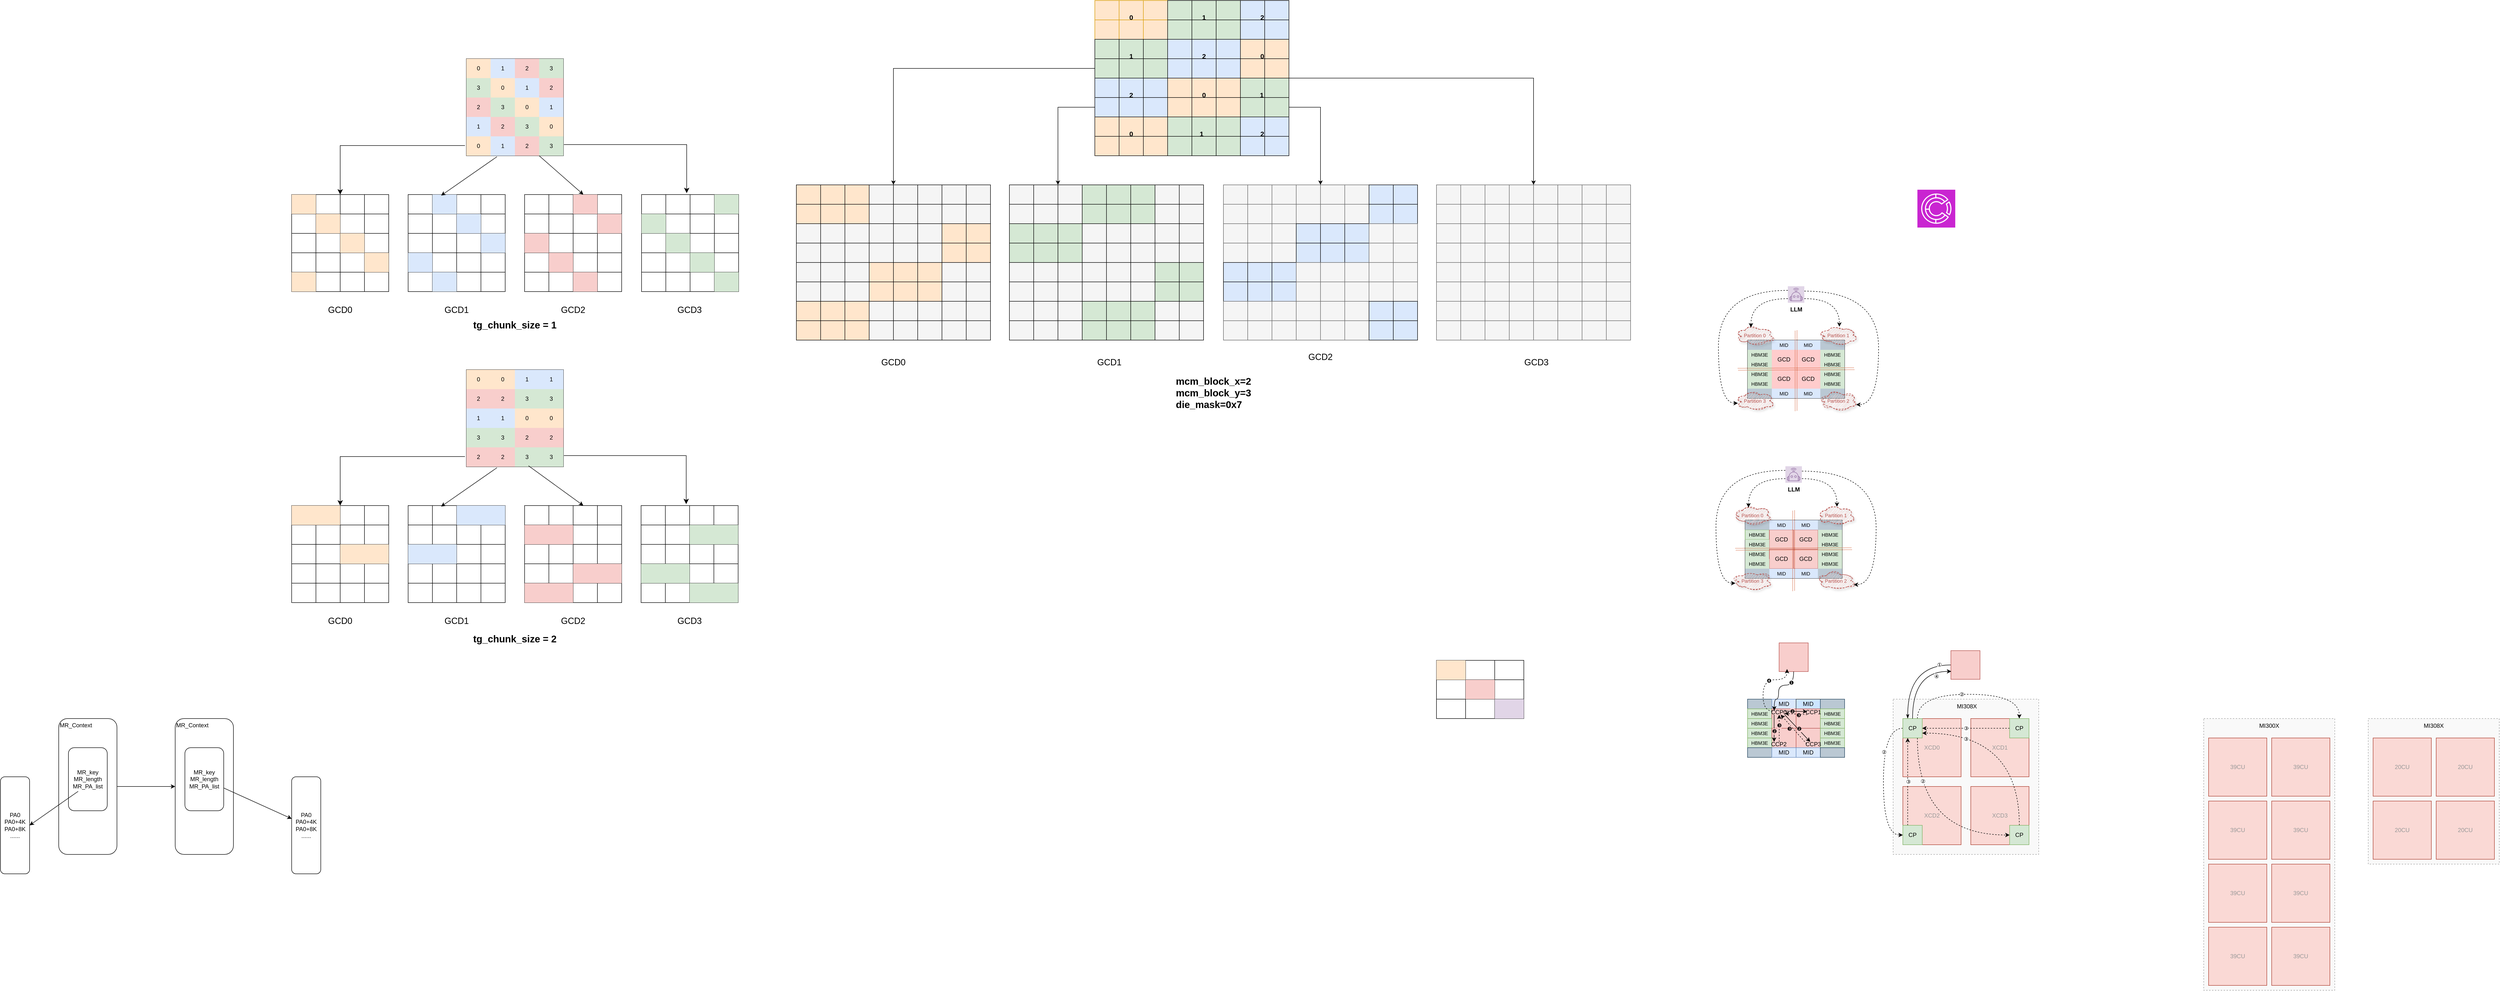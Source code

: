 <mxfile version="26.2.9">
  <diagram name="Page-1" id="1qut9SB8FUUtURea2GPt">
    <mxGraphModel dx="2069" dy="1820" grid="1" gridSize="10" guides="1" tooltips="1" connect="1" arrows="1" fold="1" page="1" pageScale="1" pageWidth="850" pageHeight="1100" math="0" shadow="0">
      <root>
        <mxCell id="0" />
        <mxCell id="1" parent="0" />
        <mxCell id="kYI8j1rZx8wv0OJnFp84-72" value="" style="shape=table;startSize=0;container=1;collapsible=0;childLayout=tableLayout;" parent="1" vertex="1">
          <mxGeometry x="160" y="-80" width="200" height="200" as="geometry" />
        </mxCell>
        <mxCell id="kYI8j1rZx8wv0OJnFp84-73" value="" style="shape=tableRow;horizontal=0;startSize=0;swimlaneHead=0;swimlaneBody=0;strokeColor=inherit;top=0;left=0;bottom=0;right=0;collapsible=0;dropTarget=0;fillColor=none;points=[[0,0.5],[1,0.5]];portConstraint=eastwest;" parent="kYI8j1rZx8wv0OJnFp84-72" vertex="1">
          <mxGeometry width="200" height="40" as="geometry" />
        </mxCell>
        <mxCell id="kYI8j1rZx8wv0OJnFp84-74" value="0" style="shape=partialRectangle;html=1;whiteSpace=wrap;connectable=0;strokeColor=inherit;overflow=hidden;fillColor=#ffe6cc;top=0;left=0;bottom=0;right=0;pointerEvents=1;perimeterSpacing=1;" parent="kYI8j1rZx8wv0OJnFp84-73" vertex="1">
          <mxGeometry width="50" height="40" as="geometry">
            <mxRectangle width="50" height="40" as="alternateBounds" />
          </mxGeometry>
        </mxCell>
        <mxCell id="kYI8j1rZx8wv0OJnFp84-75" value="1" style="shape=partialRectangle;html=1;whiteSpace=wrap;connectable=0;strokeColor=#6c8ebf;overflow=hidden;fillColor=#dae8fc;top=0;left=0;bottom=0;right=0;pointerEvents=1;" parent="kYI8j1rZx8wv0OJnFp84-73" vertex="1">
          <mxGeometry x="50" width="50" height="40" as="geometry">
            <mxRectangle width="50" height="40" as="alternateBounds" />
          </mxGeometry>
        </mxCell>
        <mxCell id="kYI8j1rZx8wv0OJnFp84-76" value="2" style="shape=partialRectangle;html=1;whiteSpace=wrap;connectable=0;strokeColor=#b85450;overflow=hidden;fillColor=#f8cecc;top=0;left=0;bottom=0;right=0;pointerEvents=1;" parent="kYI8j1rZx8wv0OJnFp84-73" vertex="1">
          <mxGeometry x="100" width="50" height="40" as="geometry">
            <mxRectangle width="50" height="40" as="alternateBounds" />
          </mxGeometry>
        </mxCell>
        <mxCell id="kYI8j1rZx8wv0OJnFp84-77" value="3" style="shape=partialRectangle;html=1;whiteSpace=wrap;connectable=0;strokeColor=#82b366;overflow=hidden;fillColor=#d5e8d4;top=0;left=0;bottom=0;right=0;pointerEvents=1;" parent="kYI8j1rZx8wv0OJnFp84-73" vertex="1">
          <mxGeometry x="150" width="50" height="40" as="geometry">
            <mxRectangle width="50" height="40" as="alternateBounds" />
          </mxGeometry>
        </mxCell>
        <mxCell id="kYI8j1rZx8wv0OJnFp84-78" value="" style="shape=tableRow;horizontal=0;startSize=0;swimlaneHead=0;swimlaneBody=0;strokeColor=inherit;top=0;left=0;bottom=0;right=0;collapsible=0;dropTarget=0;fillColor=none;points=[[0,0.5],[1,0.5]];portConstraint=eastwest;" parent="kYI8j1rZx8wv0OJnFp84-72" vertex="1">
          <mxGeometry y="40" width="200" height="40" as="geometry" />
        </mxCell>
        <mxCell id="kYI8j1rZx8wv0OJnFp84-79" value="3" style="shape=partialRectangle;html=1;whiteSpace=wrap;connectable=0;strokeColor=#82b366;overflow=hidden;fillColor=#d5e8d4;top=0;left=0;bottom=0;right=0;pointerEvents=1;" parent="kYI8j1rZx8wv0OJnFp84-78" vertex="1">
          <mxGeometry width="50" height="40" as="geometry">
            <mxRectangle width="50" height="40" as="alternateBounds" />
          </mxGeometry>
        </mxCell>
        <mxCell id="kYI8j1rZx8wv0OJnFp84-80" value="0" style="shape=partialRectangle;html=1;whiteSpace=wrap;connectable=0;strokeColor=#d79b00;overflow=hidden;fillColor=#ffe6cc;top=0;left=0;bottom=0;right=0;pointerEvents=1;" parent="kYI8j1rZx8wv0OJnFp84-78" vertex="1">
          <mxGeometry x="50" width="50" height="40" as="geometry">
            <mxRectangle width="50" height="40" as="alternateBounds" />
          </mxGeometry>
        </mxCell>
        <mxCell id="kYI8j1rZx8wv0OJnFp84-81" value="1" style="shape=partialRectangle;html=1;whiteSpace=wrap;connectable=0;strokeColor=#6c8ebf;overflow=hidden;fillColor=#dae8fc;top=0;left=0;bottom=0;right=0;pointerEvents=1;" parent="kYI8j1rZx8wv0OJnFp84-78" vertex="1">
          <mxGeometry x="100" width="50" height="40" as="geometry">
            <mxRectangle width="50" height="40" as="alternateBounds" />
          </mxGeometry>
        </mxCell>
        <mxCell id="kYI8j1rZx8wv0OJnFp84-82" value="2" style="shape=partialRectangle;html=1;whiteSpace=wrap;connectable=0;strokeColor=#b85450;overflow=hidden;fillColor=#f8cecc;top=0;left=0;bottom=0;right=0;pointerEvents=1;" parent="kYI8j1rZx8wv0OJnFp84-78" vertex="1">
          <mxGeometry x="150" width="50" height="40" as="geometry">
            <mxRectangle width="50" height="40" as="alternateBounds" />
          </mxGeometry>
        </mxCell>
        <mxCell id="kYI8j1rZx8wv0OJnFp84-83" value="" style="shape=tableRow;horizontal=0;startSize=0;swimlaneHead=0;swimlaneBody=0;strokeColor=inherit;top=0;left=0;bottom=0;right=0;collapsible=0;dropTarget=0;fillColor=none;points=[[0,0.5],[1,0.5]];portConstraint=eastwest;" parent="kYI8j1rZx8wv0OJnFp84-72" vertex="1">
          <mxGeometry y="80" width="200" height="40" as="geometry" />
        </mxCell>
        <mxCell id="kYI8j1rZx8wv0OJnFp84-84" value="2" style="shape=partialRectangle;html=1;whiteSpace=wrap;connectable=0;strokeColor=#b85450;overflow=hidden;fillColor=#f8cecc;top=0;left=0;bottom=0;right=0;pointerEvents=1;" parent="kYI8j1rZx8wv0OJnFp84-83" vertex="1">
          <mxGeometry width="50" height="40" as="geometry">
            <mxRectangle width="50" height="40" as="alternateBounds" />
          </mxGeometry>
        </mxCell>
        <mxCell id="kYI8j1rZx8wv0OJnFp84-85" value="3" style="shape=partialRectangle;html=1;whiteSpace=wrap;connectable=0;strokeColor=#82b366;overflow=hidden;fillColor=#d5e8d4;top=0;left=0;bottom=0;right=0;pointerEvents=1;" parent="kYI8j1rZx8wv0OJnFp84-83" vertex="1">
          <mxGeometry x="50" width="50" height="40" as="geometry">
            <mxRectangle width="50" height="40" as="alternateBounds" />
          </mxGeometry>
        </mxCell>
        <mxCell id="kYI8j1rZx8wv0OJnFp84-86" value="0" style="shape=partialRectangle;html=1;whiteSpace=wrap;connectable=0;strokeColor=#d79b00;overflow=hidden;fillColor=#ffe6cc;top=0;left=0;bottom=0;right=0;pointerEvents=1;" parent="kYI8j1rZx8wv0OJnFp84-83" vertex="1">
          <mxGeometry x="100" width="50" height="40" as="geometry">
            <mxRectangle width="50" height="40" as="alternateBounds" />
          </mxGeometry>
        </mxCell>
        <mxCell id="kYI8j1rZx8wv0OJnFp84-87" value="1" style="shape=partialRectangle;html=1;whiteSpace=wrap;connectable=0;strokeColor=#6c8ebf;overflow=hidden;fillColor=#dae8fc;top=0;left=0;bottom=0;right=0;pointerEvents=1;" parent="kYI8j1rZx8wv0OJnFp84-83" vertex="1">
          <mxGeometry x="150" width="50" height="40" as="geometry">
            <mxRectangle width="50" height="40" as="alternateBounds" />
          </mxGeometry>
        </mxCell>
        <mxCell id="kYI8j1rZx8wv0OJnFp84-88" value="" style="shape=tableRow;horizontal=0;startSize=0;swimlaneHead=0;swimlaneBody=0;strokeColor=inherit;top=0;left=0;bottom=0;right=0;collapsible=0;dropTarget=0;fillColor=none;points=[[0,0.5],[1,0.5]];portConstraint=eastwest;" parent="kYI8j1rZx8wv0OJnFp84-72" vertex="1">
          <mxGeometry y="120" width="200" height="40" as="geometry" />
        </mxCell>
        <mxCell id="kYI8j1rZx8wv0OJnFp84-89" value="1" style="shape=partialRectangle;html=1;whiteSpace=wrap;connectable=0;strokeColor=#6c8ebf;overflow=hidden;fillColor=#dae8fc;top=0;left=0;bottom=0;right=0;pointerEvents=1;" parent="kYI8j1rZx8wv0OJnFp84-88" vertex="1">
          <mxGeometry width="50" height="40" as="geometry">
            <mxRectangle width="50" height="40" as="alternateBounds" />
          </mxGeometry>
        </mxCell>
        <mxCell id="kYI8j1rZx8wv0OJnFp84-90" value="2" style="shape=partialRectangle;html=1;whiteSpace=wrap;connectable=0;strokeColor=#b85450;overflow=hidden;fillColor=#f8cecc;top=0;left=0;bottom=0;right=0;pointerEvents=1;" parent="kYI8j1rZx8wv0OJnFp84-88" vertex="1">
          <mxGeometry x="50" width="50" height="40" as="geometry">
            <mxRectangle width="50" height="40" as="alternateBounds" />
          </mxGeometry>
        </mxCell>
        <mxCell id="kYI8j1rZx8wv0OJnFp84-91" value="3" style="shape=partialRectangle;html=1;whiteSpace=wrap;connectable=0;strokeColor=#82b366;overflow=hidden;fillColor=#d5e8d4;top=0;left=0;bottom=0;right=0;pointerEvents=1;" parent="kYI8j1rZx8wv0OJnFp84-88" vertex="1">
          <mxGeometry x="100" width="50" height="40" as="geometry">
            <mxRectangle width="50" height="40" as="alternateBounds" />
          </mxGeometry>
        </mxCell>
        <mxCell id="kYI8j1rZx8wv0OJnFp84-92" value="0" style="shape=partialRectangle;html=1;whiteSpace=wrap;connectable=0;strokeColor=#d79b00;overflow=hidden;fillColor=#ffe6cc;top=0;left=0;bottom=0;right=0;pointerEvents=1;" parent="kYI8j1rZx8wv0OJnFp84-88" vertex="1">
          <mxGeometry x="150" width="50" height="40" as="geometry">
            <mxRectangle width="50" height="40" as="alternateBounds" />
          </mxGeometry>
        </mxCell>
        <mxCell id="kYI8j1rZx8wv0OJnFp84-93" value="" style="shape=tableRow;horizontal=0;startSize=0;swimlaneHead=0;swimlaneBody=0;strokeColor=inherit;top=0;left=0;bottom=0;right=0;collapsible=0;dropTarget=0;fillColor=none;points=[[0,0.5],[1,0.5]];portConstraint=eastwest;" parent="kYI8j1rZx8wv0OJnFp84-72" vertex="1">
          <mxGeometry y="160" width="200" height="40" as="geometry" />
        </mxCell>
        <mxCell id="kYI8j1rZx8wv0OJnFp84-94" value="0" style="shape=partialRectangle;html=1;whiteSpace=wrap;connectable=0;strokeColor=#d79b00;overflow=hidden;fillColor=#ffe6cc;top=0;left=0;bottom=0;right=0;pointerEvents=1;" parent="kYI8j1rZx8wv0OJnFp84-93" vertex="1">
          <mxGeometry width="50" height="40" as="geometry">
            <mxRectangle width="50" height="40" as="alternateBounds" />
          </mxGeometry>
        </mxCell>
        <mxCell id="kYI8j1rZx8wv0OJnFp84-95" value="1" style="shape=partialRectangle;html=1;whiteSpace=wrap;connectable=0;strokeColor=#6c8ebf;overflow=hidden;fillColor=#dae8fc;top=0;left=0;bottom=0;right=0;pointerEvents=1;" parent="kYI8j1rZx8wv0OJnFp84-93" vertex="1">
          <mxGeometry x="50" width="50" height="40" as="geometry">
            <mxRectangle width="50" height="40" as="alternateBounds" />
          </mxGeometry>
        </mxCell>
        <mxCell id="kYI8j1rZx8wv0OJnFp84-96" value="2" style="shape=partialRectangle;html=1;whiteSpace=wrap;connectable=0;strokeColor=#b85450;overflow=hidden;fillColor=#f8cecc;top=0;left=0;bottom=0;right=0;pointerEvents=1;" parent="kYI8j1rZx8wv0OJnFp84-93" vertex="1">
          <mxGeometry x="100" width="50" height="40" as="geometry">
            <mxRectangle width="50" height="40" as="alternateBounds" />
          </mxGeometry>
        </mxCell>
        <mxCell id="kYI8j1rZx8wv0OJnFp84-97" value="3" style="shape=partialRectangle;html=1;whiteSpace=wrap;connectable=0;strokeColor=#82b366;overflow=hidden;fillColor=#d5e8d4;top=0;left=0;bottom=0;right=0;pointerEvents=1;" parent="kYI8j1rZx8wv0OJnFp84-93" vertex="1">
          <mxGeometry x="150" width="50" height="40" as="geometry">
            <mxRectangle width="50" height="40" as="alternateBounds" />
          </mxGeometry>
        </mxCell>
        <mxCell id="kYI8j1rZx8wv0OJnFp84-119" value="" style="shape=table;startSize=0;container=1;collapsible=0;childLayout=tableLayout;" parent="1" vertex="1">
          <mxGeometry x="-200" y="200" width="200" height="200" as="geometry" />
        </mxCell>
        <mxCell id="kYI8j1rZx8wv0OJnFp84-120" value="" style="shape=tableRow;horizontal=0;startSize=0;swimlaneHead=0;swimlaneBody=0;strokeColor=inherit;top=0;left=0;bottom=0;right=0;collapsible=0;dropTarget=0;fillColor=none;points=[[0,0.5],[1,0.5]];portConstraint=eastwest;" parent="kYI8j1rZx8wv0OJnFp84-119" vertex="1">
          <mxGeometry width="200" height="40" as="geometry" />
        </mxCell>
        <mxCell id="kYI8j1rZx8wv0OJnFp84-121" value="" style="shape=partialRectangle;html=1;whiteSpace=wrap;connectable=0;strokeColor=#d79b00;overflow=hidden;fillColor=#ffe6cc;top=0;left=0;bottom=0;right=0;pointerEvents=1;" parent="kYI8j1rZx8wv0OJnFp84-120" vertex="1">
          <mxGeometry width="50" height="40" as="geometry">
            <mxRectangle width="50" height="40" as="alternateBounds" />
          </mxGeometry>
        </mxCell>
        <mxCell id="kYI8j1rZx8wv0OJnFp84-122" value="" style="shape=partialRectangle;html=1;whiteSpace=wrap;connectable=0;strokeColor=inherit;overflow=hidden;fillColor=none;top=0;left=0;bottom=0;right=0;pointerEvents=1;" parent="kYI8j1rZx8wv0OJnFp84-120" vertex="1">
          <mxGeometry x="50" width="50" height="40" as="geometry">
            <mxRectangle width="50" height="40" as="alternateBounds" />
          </mxGeometry>
        </mxCell>
        <mxCell id="kYI8j1rZx8wv0OJnFp84-123" value="" style="shape=partialRectangle;html=1;whiteSpace=wrap;connectable=0;strokeColor=inherit;overflow=hidden;fillColor=none;top=0;left=0;bottom=0;right=0;pointerEvents=1;" parent="kYI8j1rZx8wv0OJnFp84-120" vertex="1">
          <mxGeometry x="100" width="50" height="40" as="geometry">
            <mxRectangle width="50" height="40" as="alternateBounds" />
          </mxGeometry>
        </mxCell>
        <mxCell id="kYI8j1rZx8wv0OJnFp84-124" value="" style="shape=partialRectangle;html=1;whiteSpace=wrap;connectable=0;strokeColor=inherit;overflow=hidden;fillColor=none;top=0;left=0;bottom=0;right=0;pointerEvents=1;" parent="kYI8j1rZx8wv0OJnFp84-120" vertex="1">
          <mxGeometry x="150" width="50" height="40" as="geometry">
            <mxRectangle width="50" height="40" as="alternateBounds" />
          </mxGeometry>
        </mxCell>
        <mxCell id="kYI8j1rZx8wv0OJnFp84-125" value="" style="shape=tableRow;horizontal=0;startSize=0;swimlaneHead=0;swimlaneBody=0;strokeColor=inherit;top=0;left=0;bottom=0;right=0;collapsible=0;dropTarget=0;fillColor=none;points=[[0,0.5],[1,0.5]];portConstraint=eastwest;" parent="kYI8j1rZx8wv0OJnFp84-119" vertex="1">
          <mxGeometry y="40" width="200" height="40" as="geometry" />
        </mxCell>
        <mxCell id="kYI8j1rZx8wv0OJnFp84-126" value="" style="shape=partialRectangle;html=1;whiteSpace=wrap;connectable=0;strokeColor=inherit;overflow=hidden;fillColor=none;top=0;left=0;bottom=0;right=0;pointerEvents=1;" parent="kYI8j1rZx8wv0OJnFp84-125" vertex="1">
          <mxGeometry width="50" height="40" as="geometry">
            <mxRectangle width="50" height="40" as="alternateBounds" />
          </mxGeometry>
        </mxCell>
        <mxCell id="kYI8j1rZx8wv0OJnFp84-127" value="" style="shape=partialRectangle;html=1;whiteSpace=wrap;connectable=0;strokeColor=#d79b00;overflow=hidden;fillColor=#ffe6cc;top=0;left=0;bottom=0;right=0;pointerEvents=1;" parent="kYI8j1rZx8wv0OJnFp84-125" vertex="1">
          <mxGeometry x="50" width="50" height="40" as="geometry">
            <mxRectangle width="50" height="40" as="alternateBounds" />
          </mxGeometry>
        </mxCell>
        <mxCell id="kYI8j1rZx8wv0OJnFp84-128" value="" style="shape=partialRectangle;html=1;whiteSpace=wrap;connectable=0;strokeColor=inherit;overflow=hidden;fillColor=none;top=0;left=0;bottom=0;right=0;pointerEvents=1;" parent="kYI8j1rZx8wv0OJnFp84-125" vertex="1">
          <mxGeometry x="100" width="50" height="40" as="geometry">
            <mxRectangle width="50" height="40" as="alternateBounds" />
          </mxGeometry>
        </mxCell>
        <mxCell id="kYI8j1rZx8wv0OJnFp84-129" value="" style="shape=partialRectangle;html=1;whiteSpace=wrap;connectable=0;strokeColor=inherit;overflow=hidden;fillColor=none;top=0;left=0;bottom=0;right=0;pointerEvents=1;" parent="kYI8j1rZx8wv0OJnFp84-125" vertex="1">
          <mxGeometry x="150" width="50" height="40" as="geometry">
            <mxRectangle width="50" height="40" as="alternateBounds" />
          </mxGeometry>
        </mxCell>
        <mxCell id="kYI8j1rZx8wv0OJnFp84-130" value="" style="shape=tableRow;horizontal=0;startSize=0;swimlaneHead=0;swimlaneBody=0;strokeColor=inherit;top=0;left=0;bottom=0;right=0;collapsible=0;dropTarget=0;fillColor=none;points=[[0,0.5],[1,0.5]];portConstraint=eastwest;" parent="kYI8j1rZx8wv0OJnFp84-119" vertex="1">
          <mxGeometry y="80" width="200" height="40" as="geometry" />
        </mxCell>
        <mxCell id="kYI8j1rZx8wv0OJnFp84-131" value="" style="shape=partialRectangle;html=1;whiteSpace=wrap;connectable=0;strokeColor=inherit;overflow=hidden;fillColor=none;top=0;left=0;bottom=0;right=0;pointerEvents=1;" parent="kYI8j1rZx8wv0OJnFp84-130" vertex="1">
          <mxGeometry width="50" height="40" as="geometry">
            <mxRectangle width="50" height="40" as="alternateBounds" />
          </mxGeometry>
        </mxCell>
        <mxCell id="kYI8j1rZx8wv0OJnFp84-132" value="" style="shape=partialRectangle;html=1;whiteSpace=wrap;connectable=0;strokeColor=inherit;overflow=hidden;fillColor=none;top=0;left=0;bottom=0;right=0;pointerEvents=1;" parent="kYI8j1rZx8wv0OJnFp84-130" vertex="1">
          <mxGeometry x="50" width="50" height="40" as="geometry">
            <mxRectangle width="50" height="40" as="alternateBounds" />
          </mxGeometry>
        </mxCell>
        <mxCell id="kYI8j1rZx8wv0OJnFp84-133" value="" style="shape=partialRectangle;html=1;whiteSpace=wrap;connectable=0;strokeColor=#d79b00;overflow=hidden;fillColor=#ffe6cc;top=0;left=0;bottom=0;right=0;pointerEvents=1;" parent="kYI8j1rZx8wv0OJnFp84-130" vertex="1">
          <mxGeometry x="100" width="50" height="40" as="geometry">
            <mxRectangle width="50" height="40" as="alternateBounds" />
          </mxGeometry>
        </mxCell>
        <mxCell id="kYI8j1rZx8wv0OJnFp84-134" value="" style="shape=partialRectangle;html=1;whiteSpace=wrap;connectable=0;strokeColor=inherit;overflow=hidden;fillColor=none;top=0;left=0;bottom=0;right=0;pointerEvents=1;" parent="kYI8j1rZx8wv0OJnFp84-130" vertex="1">
          <mxGeometry x="150" width="50" height="40" as="geometry">
            <mxRectangle width="50" height="40" as="alternateBounds" />
          </mxGeometry>
        </mxCell>
        <mxCell id="kYI8j1rZx8wv0OJnFp84-135" value="" style="shape=tableRow;horizontal=0;startSize=0;swimlaneHead=0;swimlaneBody=0;strokeColor=inherit;top=0;left=0;bottom=0;right=0;collapsible=0;dropTarget=0;fillColor=none;points=[[0,0.5],[1,0.5]];portConstraint=eastwest;" parent="kYI8j1rZx8wv0OJnFp84-119" vertex="1">
          <mxGeometry y="120" width="200" height="40" as="geometry" />
        </mxCell>
        <mxCell id="kYI8j1rZx8wv0OJnFp84-136" value="" style="shape=partialRectangle;html=1;whiteSpace=wrap;connectable=0;strokeColor=inherit;overflow=hidden;fillColor=none;top=0;left=0;bottom=0;right=0;pointerEvents=1;" parent="kYI8j1rZx8wv0OJnFp84-135" vertex="1">
          <mxGeometry width="50" height="40" as="geometry">
            <mxRectangle width="50" height="40" as="alternateBounds" />
          </mxGeometry>
        </mxCell>
        <mxCell id="kYI8j1rZx8wv0OJnFp84-137" value="" style="shape=partialRectangle;html=1;whiteSpace=wrap;connectable=0;strokeColor=inherit;overflow=hidden;fillColor=none;top=0;left=0;bottom=0;right=0;pointerEvents=1;" parent="kYI8j1rZx8wv0OJnFp84-135" vertex="1">
          <mxGeometry x="50" width="50" height="40" as="geometry">
            <mxRectangle width="50" height="40" as="alternateBounds" />
          </mxGeometry>
        </mxCell>
        <mxCell id="kYI8j1rZx8wv0OJnFp84-138" value="" style="shape=partialRectangle;html=1;whiteSpace=wrap;connectable=0;strokeColor=inherit;overflow=hidden;fillColor=none;top=0;left=0;bottom=0;right=0;pointerEvents=1;" parent="kYI8j1rZx8wv0OJnFp84-135" vertex="1">
          <mxGeometry x="100" width="50" height="40" as="geometry">
            <mxRectangle width="50" height="40" as="alternateBounds" />
          </mxGeometry>
        </mxCell>
        <mxCell id="kYI8j1rZx8wv0OJnFp84-139" value="" style="shape=partialRectangle;html=1;whiteSpace=wrap;connectable=0;strokeColor=#d79b00;overflow=hidden;fillColor=#ffe6cc;top=0;left=0;bottom=0;right=0;pointerEvents=1;" parent="kYI8j1rZx8wv0OJnFp84-135" vertex="1">
          <mxGeometry x="150" width="50" height="40" as="geometry">
            <mxRectangle width="50" height="40" as="alternateBounds" />
          </mxGeometry>
        </mxCell>
        <mxCell id="kYI8j1rZx8wv0OJnFp84-140" value="" style="shape=tableRow;horizontal=0;startSize=0;swimlaneHead=0;swimlaneBody=0;strokeColor=inherit;top=0;left=0;bottom=0;right=0;collapsible=0;dropTarget=0;fillColor=none;points=[[0,0.5],[1,0.5]];portConstraint=eastwest;" parent="kYI8j1rZx8wv0OJnFp84-119" vertex="1">
          <mxGeometry y="160" width="200" height="40" as="geometry" />
        </mxCell>
        <mxCell id="kYI8j1rZx8wv0OJnFp84-141" value="" style="shape=partialRectangle;html=1;whiteSpace=wrap;connectable=0;strokeColor=#d79b00;overflow=hidden;fillColor=#ffe6cc;top=0;left=0;bottom=0;right=0;pointerEvents=1;" parent="kYI8j1rZx8wv0OJnFp84-140" vertex="1">
          <mxGeometry width="50" height="40" as="geometry">
            <mxRectangle width="50" height="40" as="alternateBounds" />
          </mxGeometry>
        </mxCell>
        <mxCell id="kYI8j1rZx8wv0OJnFp84-142" value="" style="shape=partialRectangle;html=1;whiteSpace=wrap;connectable=0;strokeColor=inherit;overflow=hidden;fillColor=none;top=0;left=0;bottom=0;right=0;pointerEvents=1;" parent="kYI8j1rZx8wv0OJnFp84-140" vertex="1">
          <mxGeometry x="50" width="50" height="40" as="geometry">
            <mxRectangle width="50" height="40" as="alternateBounds" />
          </mxGeometry>
        </mxCell>
        <mxCell id="kYI8j1rZx8wv0OJnFp84-143" value="" style="shape=partialRectangle;html=1;whiteSpace=wrap;connectable=0;strokeColor=inherit;overflow=hidden;fillColor=none;top=0;left=0;bottom=0;right=0;pointerEvents=1;" parent="kYI8j1rZx8wv0OJnFp84-140" vertex="1">
          <mxGeometry x="100" width="50" height="40" as="geometry">
            <mxRectangle width="50" height="40" as="alternateBounds" />
          </mxGeometry>
        </mxCell>
        <mxCell id="kYI8j1rZx8wv0OJnFp84-144" value="" style="shape=partialRectangle;html=1;whiteSpace=wrap;connectable=0;strokeColor=inherit;overflow=hidden;fillColor=none;top=0;left=0;bottom=0;right=0;pointerEvents=1;" parent="kYI8j1rZx8wv0OJnFp84-140" vertex="1">
          <mxGeometry x="150" width="50" height="40" as="geometry">
            <mxRectangle width="50" height="40" as="alternateBounds" />
          </mxGeometry>
        </mxCell>
        <mxCell id="kYI8j1rZx8wv0OJnFp84-145" value="" style="shape=table;startSize=0;container=1;collapsible=0;childLayout=tableLayout;" parent="1" vertex="1">
          <mxGeometry x="40" y="200" width="200" height="200" as="geometry" />
        </mxCell>
        <mxCell id="kYI8j1rZx8wv0OJnFp84-146" value="" style="shape=tableRow;horizontal=0;startSize=0;swimlaneHead=0;swimlaneBody=0;strokeColor=inherit;top=0;left=0;bottom=0;right=0;collapsible=0;dropTarget=0;fillColor=none;points=[[0,0.5],[1,0.5]];portConstraint=eastwest;" parent="kYI8j1rZx8wv0OJnFp84-145" vertex="1">
          <mxGeometry width="200" height="40" as="geometry" />
        </mxCell>
        <mxCell id="kYI8j1rZx8wv0OJnFp84-147" value="" style="shape=partialRectangle;html=1;whiteSpace=wrap;connectable=0;strokeColor=inherit;overflow=hidden;fillColor=none;top=0;left=0;bottom=0;right=0;pointerEvents=1;" parent="kYI8j1rZx8wv0OJnFp84-146" vertex="1">
          <mxGeometry width="50" height="40" as="geometry">
            <mxRectangle width="50" height="40" as="alternateBounds" />
          </mxGeometry>
        </mxCell>
        <mxCell id="kYI8j1rZx8wv0OJnFp84-148" value="" style="shape=partialRectangle;html=1;whiteSpace=wrap;connectable=0;strokeColor=#6c8ebf;overflow=hidden;fillColor=#dae8fc;top=0;left=0;bottom=0;right=0;pointerEvents=1;" parent="kYI8j1rZx8wv0OJnFp84-146" vertex="1">
          <mxGeometry x="50" width="50" height="40" as="geometry">
            <mxRectangle width="50" height="40" as="alternateBounds" />
          </mxGeometry>
        </mxCell>
        <mxCell id="kYI8j1rZx8wv0OJnFp84-149" value="" style="shape=partialRectangle;html=1;whiteSpace=wrap;connectable=0;strokeColor=inherit;overflow=hidden;fillColor=none;top=0;left=0;bottom=0;right=0;pointerEvents=1;" parent="kYI8j1rZx8wv0OJnFp84-146" vertex="1">
          <mxGeometry x="100" width="50" height="40" as="geometry">
            <mxRectangle width="50" height="40" as="alternateBounds" />
          </mxGeometry>
        </mxCell>
        <mxCell id="kYI8j1rZx8wv0OJnFp84-150" value="" style="shape=partialRectangle;html=1;whiteSpace=wrap;connectable=0;strokeColor=inherit;overflow=hidden;fillColor=none;top=0;left=0;bottom=0;right=0;pointerEvents=1;" parent="kYI8j1rZx8wv0OJnFp84-146" vertex="1">
          <mxGeometry x="150" width="50" height="40" as="geometry">
            <mxRectangle width="50" height="40" as="alternateBounds" />
          </mxGeometry>
        </mxCell>
        <mxCell id="kYI8j1rZx8wv0OJnFp84-151" value="" style="shape=tableRow;horizontal=0;startSize=0;swimlaneHead=0;swimlaneBody=0;strokeColor=inherit;top=0;left=0;bottom=0;right=0;collapsible=0;dropTarget=0;fillColor=none;points=[[0,0.5],[1,0.5]];portConstraint=eastwest;" parent="kYI8j1rZx8wv0OJnFp84-145" vertex="1">
          <mxGeometry y="40" width="200" height="40" as="geometry" />
        </mxCell>
        <mxCell id="kYI8j1rZx8wv0OJnFp84-152" value="" style="shape=partialRectangle;html=1;whiteSpace=wrap;connectable=0;strokeColor=inherit;overflow=hidden;fillColor=none;top=0;left=0;bottom=0;right=0;pointerEvents=1;" parent="kYI8j1rZx8wv0OJnFp84-151" vertex="1">
          <mxGeometry width="50" height="40" as="geometry">
            <mxRectangle width="50" height="40" as="alternateBounds" />
          </mxGeometry>
        </mxCell>
        <mxCell id="kYI8j1rZx8wv0OJnFp84-153" value="" style="shape=partialRectangle;html=1;whiteSpace=wrap;connectable=0;strokeColor=inherit;overflow=hidden;fillColor=none;top=0;left=0;bottom=0;right=0;pointerEvents=1;" parent="kYI8j1rZx8wv0OJnFp84-151" vertex="1">
          <mxGeometry x="50" width="50" height="40" as="geometry">
            <mxRectangle width="50" height="40" as="alternateBounds" />
          </mxGeometry>
        </mxCell>
        <mxCell id="kYI8j1rZx8wv0OJnFp84-154" value="" style="shape=partialRectangle;html=1;whiteSpace=wrap;connectable=0;strokeColor=#6c8ebf;overflow=hidden;fillColor=#dae8fc;top=0;left=0;bottom=0;right=0;pointerEvents=1;" parent="kYI8j1rZx8wv0OJnFp84-151" vertex="1">
          <mxGeometry x="100" width="50" height="40" as="geometry">
            <mxRectangle width="50" height="40" as="alternateBounds" />
          </mxGeometry>
        </mxCell>
        <mxCell id="kYI8j1rZx8wv0OJnFp84-155" value="" style="shape=partialRectangle;html=1;whiteSpace=wrap;connectable=0;strokeColor=inherit;overflow=hidden;fillColor=none;top=0;left=0;bottom=0;right=0;pointerEvents=1;" parent="kYI8j1rZx8wv0OJnFp84-151" vertex="1">
          <mxGeometry x="150" width="50" height="40" as="geometry">
            <mxRectangle width="50" height="40" as="alternateBounds" />
          </mxGeometry>
        </mxCell>
        <mxCell id="kYI8j1rZx8wv0OJnFp84-156" value="" style="shape=tableRow;horizontal=0;startSize=0;swimlaneHead=0;swimlaneBody=0;strokeColor=inherit;top=0;left=0;bottom=0;right=0;collapsible=0;dropTarget=0;fillColor=none;points=[[0,0.5],[1,0.5]];portConstraint=eastwest;" parent="kYI8j1rZx8wv0OJnFp84-145" vertex="1">
          <mxGeometry y="80" width="200" height="40" as="geometry" />
        </mxCell>
        <mxCell id="kYI8j1rZx8wv0OJnFp84-157" value="" style="shape=partialRectangle;html=1;whiteSpace=wrap;connectable=0;strokeColor=inherit;overflow=hidden;fillColor=none;top=0;left=0;bottom=0;right=0;pointerEvents=1;" parent="kYI8j1rZx8wv0OJnFp84-156" vertex="1">
          <mxGeometry width="50" height="40" as="geometry">
            <mxRectangle width="50" height="40" as="alternateBounds" />
          </mxGeometry>
        </mxCell>
        <mxCell id="kYI8j1rZx8wv0OJnFp84-158" value="" style="shape=partialRectangle;html=1;whiteSpace=wrap;connectable=0;strokeColor=inherit;overflow=hidden;fillColor=none;top=0;left=0;bottom=0;right=0;pointerEvents=1;" parent="kYI8j1rZx8wv0OJnFp84-156" vertex="1">
          <mxGeometry x="50" width="50" height="40" as="geometry">
            <mxRectangle width="50" height="40" as="alternateBounds" />
          </mxGeometry>
        </mxCell>
        <mxCell id="kYI8j1rZx8wv0OJnFp84-159" value="" style="shape=partialRectangle;html=1;whiteSpace=wrap;connectable=0;strokeColor=inherit;overflow=hidden;fillColor=none;top=0;left=0;bottom=0;right=0;pointerEvents=1;" parent="kYI8j1rZx8wv0OJnFp84-156" vertex="1">
          <mxGeometry x="100" width="50" height="40" as="geometry">
            <mxRectangle width="50" height="40" as="alternateBounds" />
          </mxGeometry>
        </mxCell>
        <mxCell id="kYI8j1rZx8wv0OJnFp84-160" value="" style="shape=partialRectangle;html=1;whiteSpace=wrap;connectable=0;strokeColor=#6c8ebf;overflow=hidden;fillColor=#dae8fc;top=0;left=0;bottom=0;right=0;pointerEvents=1;" parent="kYI8j1rZx8wv0OJnFp84-156" vertex="1">
          <mxGeometry x="150" width="50" height="40" as="geometry">
            <mxRectangle width="50" height="40" as="alternateBounds" />
          </mxGeometry>
        </mxCell>
        <mxCell id="kYI8j1rZx8wv0OJnFp84-161" value="" style="shape=tableRow;horizontal=0;startSize=0;swimlaneHead=0;swimlaneBody=0;strokeColor=inherit;top=0;left=0;bottom=0;right=0;collapsible=0;dropTarget=0;fillColor=none;points=[[0,0.5],[1,0.5]];portConstraint=eastwest;" parent="kYI8j1rZx8wv0OJnFp84-145" vertex="1">
          <mxGeometry y="120" width="200" height="40" as="geometry" />
        </mxCell>
        <mxCell id="kYI8j1rZx8wv0OJnFp84-162" value="" style="shape=partialRectangle;html=1;whiteSpace=wrap;connectable=0;strokeColor=#6c8ebf;overflow=hidden;fillColor=#dae8fc;top=0;left=0;bottom=0;right=0;pointerEvents=1;" parent="kYI8j1rZx8wv0OJnFp84-161" vertex="1">
          <mxGeometry width="50" height="40" as="geometry">
            <mxRectangle width="50" height="40" as="alternateBounds" />
          </mxGeometry>
        </mxCell>
        <mxCell id="kYI8j1rZx8wv0OJnFp84-163" value="" style="shape=partialRectangle;html=1;whiteSpace=wrap;connectable=0;strokeColor=inherit;overflow=hidden;fillColor=none;top=0;left=0;bottom=0;right=0;pointerEvents=1;" parent="kYI8j1rZx8wv0OJnFp84-161" vertex="1">
          <mxGeometry x="50" width="50" height="40" as="geometry">
            <mxRectangle width="50" height="40" as="alternateBounds" />
          </mxGeometry>
        </mxCell>
        <mxCell id="kYI8j1rZx8wv0OJnFp84-164" value="" style="shape=partialRectangle;html=1;whiteSpace=wrap;connectable=0;strokeColor=inherit;overflow=hidden;fillColor=none;top=0;left=0;bottom=0;right=0;pointerEvents=1;" parent="kYI8j1rZx8wv0OJnFp84-161" vertex="1">
          <mxGeometry x="100" width="50" height="40" as="geometry">
            <mxRectangle width="50" height="40" as="alternateBounds" />
          </mxGeometry>
        </mxCell>
        <mxCell id="kYI8j1rZx8wv0OJnFp84-165" value="" style="shape=partialRectangle;html=1;whiteSpace=wrap;connectable=0;strokeColor=inherit;overflow=hidden;fillColor=none;top=0;left=0;bottom=0;right=0;pointerEvents=1;" parent="kYI8j1rZx8wv0OJnFp84-161" vertex="1">
          <mxGeometry x="150" width="50" height="40" as="geometry">
            <mxRectangle width="50" height="40" as="alternateBounds" />
          </mxGeometry>
        </mxCell>
        <mxCell id="kYI8j1rZx8wv0OJnFp84-166" value="" style="shape=tableRow;horizontal=0;startSize=0;swimlaneHead=0;swimlaneBody=0;strokeColor=inherit;top=0;left=0;bottom=0;right=0;collapsible=0;dropTarget=0;fillColor=none;points=[[0,0.5],[1,0.5]];portConstraint=eastwest;" parent="kYI8j1rZx8wv0OJnFp84-145" vertex="1">
          <mxGeometry y="160" width="200" height="40" as="geometry" />
        </mxCell>
        <mxCell id="kYI8j1rZx8wv0OJnFp84-167" value="" style="shape=partialRectangle;html=1;whiteSpace=wrap;connectable=0;strokeColor=inherit;overflow=hidden;fillColor=none;top=0;left=0;bottom=0;right=0;pointerEvents=1;" parent="kYI8j1rZx8wv0OJnFp84-166" vertex="1">
          <mxGeometry width="50" height="40" as="geometry">
            <mxRectangle width="50" height="40" as="alternateBounds" />
          </mxGeometry>
        </mxCell>
        <mxCell id="kYI8j1rZx8wv0OJnFp84-168" value="" style="shape=partialRectangle;html=1;whiteSpace=wrap;connectable=0;strokeColor=#6c8ebf;overflow=hidden;fillColor=#dae8fc;top=0;left=0;bottom=0;right=0;pointerEvents=1;" parent="kYI8j1rZx8wv0OJnFp84-166" vertex="1">
          <mxGeometry x="50" width="50" height="40" as="geometry">
            <mxRectangle width="50" height="40" as="alternateBounds" />
          </mxGeometry>
        </mxCell>
        <mxCell id="kYI8j1rZx8wv0OJnFp84-169" value="" style="shape=partialRectangle;html=1;whiteSpace=wrap;connectable=0;strokeColor=inherit;overflow=hidden;fillColor=none;top=0;left=0;bottom=0;right=0;pointerEvents=1;" parent="kYI8j1rZx8wv0OJnFp84-166" vertex="1">
          <mxGeometry x="100" width="50" height="40" as="geometry">
            <mxRectangle width="50" height="40" as="alternateBounds" />
          </mxGeometry>
        </mxCell>
        <mxCell id="kYI8j1rZx8wv0OJnFp84-170" value="" style="shape=partialRectangle;html=1;whiteSpace=wrap;connectable=0;strokeColor=inherit;overflow=hidden;fillColor=none;top=0;left=0;bottom=0;right=0;pointerEvents=1;" parent="kYI8j1rZx8wv0OJnFp84-166" vertex="1">
          <mxGeometry x="150" width="50" height="40" as="geometry">
            <mxRectangle width="50" height="40" as="alternateBounds" />
          </mxGeometry>
        </mxCell>
        <mxCell id="kYI8j1rZx8wv0OJnFp84-171" value="" style="shape=table;startSize=0;container=1;collapsible=0;childLayout=tableLayout;" parent="1" vertex="1">
          <mxGeometry x="280" y="200" width="200" height="200" as="geometry" />
        </mxCell>
        <mxCell id="kYI8j1rZx8wv0OJnFp84-172" value="" style="shape=tableRow;horizontal=0;startSize=0;swimlaneHead=0;swimlaneBody=0;strokeColor=inherit;top=0;left=0;bottom=0;right=0;collapsible=0;dropTarget=0;fillColor=none;points=[[0,0.5],[1,0.5]];portConstraint=eastwest;" parent="kYI8j1rZx8wv0OJnFp84-171" vertex="1">
          <mxGeometry width="200" height="40" as="geometry" />
        </mxCell>
        <mxCell id="kYI8j1rZx8wv0OJnFp84-173" value="" style="shape=partialRectangle;html=1;whiteSpace=wrap;connectable=0;strokeColor=inherit;overflow=hidden;fillColor=none;top=0;left=0;bottom=0;right=0;pointerEvents=1;" parent="kYI8j1rZx8wv0OJnFp84-172" vertex="1">
          <mxGeometry width="50" height="40" as="geometry">
            <mxRectangle width="50" height="40" as="alternateBounds" />
          </mxGeometry>
        </mxCell>
        <mxCell id="kYI8j1rZx8wv0OJnFp84-174" value="" style="shape=partialRectangle;html=1;whiteSpace=wrap;connectable=0;strokeColor=inherit;overflow=hidden;fillColor=none;top=0;left=0;bottom=0;right=0;pointerEvents=1;" parent="kYI8j1rZx8wv0OJnFp84-172" vertex="1">
          <mxGeometry x="50" width="50" height="40" as="geometry">
            <mxRectangle width="50" height="40" as="alternateBounds" />
          </mxGeometry>
        </mxCell>
        <mxCell id="kYI8j1rZx8wv0OJnFp84-175" value="" style="shape=partialRectangle;html=1;whiteSpace=wrap;connectable=0;strokeColor=#b85450;overflow=hidden;fillColor=#f8cecc;top=0;left=0;bottom=0;right=0;pointerEvents=1;" parent="kYI8j1rZx8wv0OJnFp84-172" vertex="1">
          <mxGeometry x="100" width="50" height="40" as="geometry">
            <mxRectangle width="50" height="40" as="alternateBounds" />
          </mxGeometry>
        </mxCell>
        <mxCell id="kYI8j1rZx8wv0OJnFp84-176" value="" style="shape=partialRectangle;html=1;whiteSpace=wrap;connectable=0;strokeColor=inherit;overflow=hidden;fillColor=none;top=0;left=0;bottom=0;right=0;pointerEvents=1;" parent="kYI8j1rZx8wv0OJnFp84-172" vertex="1">
          <mxGeometry x="150" width="50" height="40" as="geometry">
            <mxRectangle width="50" height="40" as="alternateBounds" />
          </mxGeometry>
        </mxCell>
        <mxCell id="kYI8j1rZx8wv0OJnFp84-177" value="" style="shape=tableRow;horizontal=0;startSize=0;swimlaneHead=0;swimlaneBody=0;strokeColor=inherit;top=0;left=0;bottom=0;right=0;collapsible=0;dropTarget=0;fillColor=none;points=[[0,0.5],[1,0.5]];portConstraint=eastwest;" parent="kYI8j1rZx8wv0OJnFp84-171" vertex="1">
          <mxGeometry y="40" width="200" height="40" as="geometry" />
        </mxCell>
        <mxCell id="kYI8j1rZx8wv0OJnFp84-178" value="" style="shape=partialRectangle;html=1;whiteSpace=wrap;connectable=0;strokeColor=inherit;overflow=hidden;fillColor=none;top=0;left=0;bottom=0;right=0;pointerEvents=1;" parent="kYI8j1rZx8wv0OJnFp84-177" vertex="1">
          <mxGeometry width="50" height="40" as="geometry">
            <mxRectangle width="50" height="40" as="alternateBounds" />
          </mxGeometry>
        </mxCell>
        <mxCell id="kYI8j1rZx8wv0OJnFp84-179" value="" style="shape=partialRectangle;html=1;whiteSpace=wrap;connectable=0;strokeColor=inherit;overflow=hidden;fillColor=none;top=0;left=0;bottom=0;right=0;pointerEvents=1;" parent="kYI8j1rZx8wv0OJnFp84-177" vertex="1">
          <mxGeometry x="50" width="50" height="40" as="geometry">
            <mxRectangle width="50" height="40" as="alternateBounds" />
          </mxGeometry>
        </mxCell>
        <mxCell id="kYI8j1rZx8wv0OJnFp84-180" value="" style="shape=partialRectangle;html=1;whiteSpace=wrap;connectable=0;strokeColor=inherit;overflow=hidden;fillColor=none;top=0;left=0;bottom=0;right=0;pointerEvents=1;" parent="kYI8j1rZx8wv0OJnFp84-177" vertex="1">
          <mxGeometry x="100" width="50" height="40" as="geometry">
            <mxRectangle width="50" height="40" as="alternateBounds" />
          </mxGeometry>
        </mxCell>
        <mxCell id="kYI8j1rZx8wv0OJnFp84-181" value="" style="shape=partialRectangle;html=1;whiteSpace=wrap;connectable=0;strokeColor=#b85450;overflow=hidden;fillColor=#f8cecc;top=0;left=0;bottom=0;right=0;pointerEvents=1;" parent="kYI8j1rZx8wv0OJnFp84-177" vertex="1">
          <mxGeometry x="150" width="50" height="40" as="geometry">
            <mxRectangle width="50" height="40" as="alternateBounds" />
          </mxGeometry>
        </mxCell>
        <mxCell id="kYI8j1rZx8wv0OJnFp84-182" value="" style="shape=tableRow;horizontal=0;startSize=0;swimlaneHead=0;swimlaneBody=0;strokeColor=inherit;top=0;left=0;bottom=0;right=0;collapsible=0;dropTarget=0;fillColor=none;points=[[0,0.5],[1,0.5]];portConstraint=eastwest;" parent="kYI8j1rZx8wv0OJnFp84-171" vertex="1">
          <mxGeometry y="80" width="200" height="40" as="geometry" />
        </mxCell>
        <mxCell id="kYI8j1rZx8wv0OJnFp84-183" value="" style="shape=partialRectangle;html=1;whiteSpace=wrap;connectable=0;strokeColor=#b85450;overflow=hidden;fillColor=#f8cecc;top=0;left=0;bottom=0;right=0;pointerEvents=1;" parent="kYI8j1rZx8wv0OJnFp84-182" vertex="1">
          <mxGeometry width="50" height="40" as="geometry">
            <mxRectangle width="50" height="40" as="alternateBounds" />
          </mxGeometry>
        </mxCell>
        <mxCell id="kYI8j1rZx8wv0OJnFp84-184" value="" style="shape=partialRectangle;html=1;whiteSpace=wrap;connectable=0;strokeColor=inherit;overflow=hidden;fillColor=none;top=0;left=0;bottom=0;right=0;pointerEvents=1;" parent="kYI8j1rZx8wv0OJnFp84-182" vertex="1">
          <mxGeometry x="50" width="50" height="40" as="geometry">
            <mxRectangle width="50" height="40" as="alternateBounds" />
          </mxGeometry>
        </mxCell>
        <mxCell id="kYI8j1rZx8wv0OJnFp84-185" value="" style="shape=partialRectangle;html=1;whiteSpace=wrap;connectable=0;strokeColor=inherit;overflow=hidden;fillColor=none;top=0;left=0;bottom=0;right=0;pointerEvents=1;" parent="kYI8j1rZx8wv0OJnFp84-182" vertex="1">
          <mxGeometry x="100" width="50" height="40" as="geometry">
            <mxRectangle width="50" height="40" as="alternateBounds" />
          </mxGeometry>
        </mxCell>
        <mxCell id="kYI8j1rZx8wv0OJnFp84-186" value="" style="shape=partialRectangle;html=1;whiteSpace=wrap;connectable=0;strokeColor=inherit;overflow=hidden;fillColor=none;top=0;left=0;bottom=0;right=0;pointerEvents=1;" parent="kYI8j1rZx8wv0OJnFp84-182" vertex="1">
          <mxGeometry x="150" width="50" height="40" as="geometry">
            <mxRectangle width="50" height="40" as="alternateBounds" />
          </mxGeometry>
        </mxCell>
        <mxCell id="kYI8j1rZx8wv0OJnFp84-187" value="" style="shape=tableRow;horizontal=0;startSize=0;swimlaneHead=0;swimlaneBody=0;strokeColor=inherit;top=0;left=0;bottom=0;right=0;collapsible=0;dropTarget=0;fillColor=none;points=[[0,0.5],[1,0.5]];portConstraint=eastwest;" parent="kYI8j1rZx8wv0OJnFp84-171" vertex="1">
          <mxGeometry y="120" width="200" height="40" as="geometry" />
        </mxCell>
        <mxCell id="kYI8j1rZx8wv0OJnFp84-188" value="" style="shape=partialRectangle;html=1;whiteSpace=wrap;connectable=0;strokeColor=inherit;overflow=hidden;fillColor=none;top=0;left=0;bottom=0;right=0;pointerEvents=1;" parent="kYI8j1rZx8wv0OJnFp84-187" vertex="1">
          <mxGeometry width="50" height="40" as="geometry">
            <mxRectangle width="50" height="40" as="alternateBounds" />
          </mxGeometry>
        </mxCell>
        <mxCell id="kYI8j1rZx8wv0OJnFp84-189" value="" style="shape=partialRectangle;html=1;whiteSpace=wrap;connectable=0;strokeColor=#b85450;overflow=hidden;fillColor=#f8cecc;top=0;left=0;bottom=0;right=0;pointerEvents=1;" parent="kYI8j1rZx8wv0OJnFp84-187" vertex="1">
          <mxGeometry x="50" width="50" height="40" as="geometry">
            <mxRectangle width="50" height="40" as="alternateBounds" />
          </mxGeometry>
        </mxCell>
        <mxCell id="kYI8j1rZx8wv0OJnFp84-190" value="" style="shape=partialRectangle;html=1;whiteSpace=wrap;connectable=0;strokeColor=inherit;overflow=hidden;fillColor=none;top=0;left=0;bottom=0;right=0;pointerEvents=1;" parent="kYI8j1rZx8wv0OJnFp84-187" vertex="1">
          <mxGeometry x="100" width="50" height="40" as="geometry">
            <mxRectangle width="50" height="40" as="alternateBounds" />
          </mxGeometry>
        </mxCell>
        <mxCell id="kYI8j1rZx8wv0OJnFp84-191" value="" style="shape=partialRectangle;html=1;whiteSpace=wrap;connectable=0;strokeColor=inherit;overflow=hidden;fillColor=none;top=0;left=0;bottom=0;right=0;pointerEvents=1;" parent="kYI8j1rZx8wv0OJnFp84-187" vertex="1">
          <mxGeometry x="150" width="50" height="40" as="geometry">
            <mxRectangle width="50" height="40" as="alternateBounds" />
          </mxGeometry>
        </mxCell>
        <mxCell id="kYI8j1rZx8wv0OJnFp84-192" value="" style="shape=tableRow;horizontal=0;startSize=0;swimlaneHead=0;swimlaneBody=0;strokeColor=inherit;top=0;left=0;bottom=0;right=0;collapsible=0;dropTarget=0;fillColor=none;points=[[0,0.5],[1,0.5]];portConstraint=eastwest;" parent="kYI8j1rZx8wv0OJnFp84-171" vertex="1">
          <mxGeometry y="160" width="200" height="40" as="geometry" />
        </mxCell>
        <mxCell id="kYI8j1rZx8wv0OJnFp84-193" value="" style="shape=partialRectangle;html=1;whiteSpace=wrap;connectable=0;strokeColor=inherit;overflow=hidden;fillColor=none;top=0;left=0;bottom=0;right=0;pointerEvents=1;" parent="kYI8j1rZx8wv0OJnFp84-192" vertex="1">
          <mxGeometry width="50" height="40" as="geometry">
            <mxRectangle width="50" height="40" as="alternateBounds" />
          </mxGeometry>
        </mxCell>
        <mxCell id="kYI8j1rZx8wv0OJnFp84-194" value="" style="shape=partialRectangle;html=1;whiteSpace=wrap;connectable=0;strokeColor=inherit;overflow=hidden;fillColor=none;top=0;left=0;bottom=0;right=0;pointerEvents=1;" parent="kYI8j1rZx8wv0OJnFp84-192" vertex="1">
          <mxGeometry x="50" width="50" height="40" as="geometry">
            <mxRectangle width="50" height="40" as="alternateBounds" />
          </mxGeometry>
        </mxCell>
        <mxCell id="kYI8j1rZx8wv0OJnFp84-195" value="" style="shape=partialRectangle;html=1;whiteSpace=wrap;connectable=0;strokeColor=#b85450;overflow=hidden;fillColor=#f8cecc;top=0;left=0;bottom=0;right=0;pointerEvents=1;" parent="kYI8j1rZx8wv0OJnFp84-192" vertex="1">
          <mxGeometry x="100" width="50" height="40" as="geometry">
            <mxRectangle width="50" height="40" as="alternateBounds" />
          </mxGeometry>
        </mxCell>
        <mxCell id="kYI8j1rZx8wv0OJnFp84-196" value="" style="shape=partialRectangle;html=1;whiteSpace=wrap;connectable=0;strokeColor=inherit;overflow=hidden;fillColor=none;top=0;left=0;bottom=0;right=0;pointerEvents=1;" parent="kYI8j1rZx8wv0OJnFp84-192" vertex="1">
          <mxGeometry x="150" width="50" height="40" as="geometry">
            <mxRectangle width="50" height="40" as="alternateBounds" />
          </mxGeometry>
        </mxCell>
        <mxCell id="kYI8j1rZx8wv0OJnFp84-197" value="" style="shape=table;startSize=0;container=1;collapsible=0;childLayout=tableLayout;" parent="1" vertex="1">
          <mxGeometry x="521" y="200" width="200" height="200" as="geometry" />
        </mxCell>
        <mxCell id="kYI8j1rZx8wv0OJnFp84-198" value="" style="shape=tableRow;horizontal=0;startSize=0;swimlaneHead=0;swimlaneBody=0;strokeColor=inherit;top=0;left=0;bottom=0;right=0;collapsible=0;dropTarget=0;fillColor=none;points=[[0,0.5],[1,0.5]];portConstraint=eastwest;" parent="kYI8j1rZx8wv0OJnFp84-197" vertex="1">
          <mxGeometry width="200" height="40" as="geometry" />
        </mxCell>
        <mxCell id="kYI8j1rZx8wv0OJnFp84-199" value="" style="shape=partialRectangle;html=1;whiteSpace=wrap;connectable=0;strokeColor=inherit;overflow=hidden;fillColor=none;top=0;left=0;bottom=0;right=0;pointerEvents=1;" parent="kYI8j1rZx8wv0OJnFp84-198" vertex="1">
          <mxGeometry width="50" height="40" as="geometry">
            <mxRectangle width="50" height="40" as="alternateBounds" />
          </mxGeometry>
        </mxCell>
        <mxCell id="kYI8j1rZx8wv0OJnFp84-200" value="" style="shape=partialRectangle;html=1;whiteSpace=wrap;connectable=0;strokeColor=inherit;overflow=hidden;fillColor=none;top=0;left=0;bottom=0;right=0;pointerEvents=1;" parent="kYI8j1rZx8wv0OJnFp84-198" vertex="1">
          <mxGeometry x="50" width="50" height="40" as="geometry">
            <mxRectangle width="50" height="40" as="alternateBounds" />
          </mxGeometry>
        </mxCell>
        <mxCell id="kYI8j1rZx8wv0OJnFp84-201" value="" style="shape=partialRectangle;html=1;whiteSpace=wrap;connectable=0;strokeColor=inherit;overflow=hidden;fillColor=none;top=0;left=0;bottom=0;right=0;pointerEvents=1;" parent="kYI8j1rZx8wv0OJnFp84-198" vertex="1">
          <mxGeometry x="100" width="50" height="40" as="geometry">
            <mxRectangle width="50" height="40" as="alternateBounds" />
          </mxGeometry>
        </mxCell>
        <mxCell id="kYI8j1rZx8wv0OJnFp84-202" value="" style="shape=partialRectangle;html=1;whiteSpace=wrap;connectable=0;strokeColor=#82b366;overflow=hidden;fillColor=#d5e8d4;top=0;left=0;bottom=0;right=0;pointerEvents=1;" parent="kYI8j1rZx8wv0OJnFp84-198" vertex="1">
          <mxGeometry x="150" width="50" height="40" as="geometry">
            <mxRectangle width="50" height="40" as="alternateBounds" />
          </mxGeometry>
        </mxCell>
        <mxCell id="kYI8j1rZx8wv0OJnFp84-203" value="" style="shape=tableRow;horizontal=0;startSize=0;swimlaneHead=0;swimlaneBody=0;strokeColor=inherit;top=0;left=0;bottom=0;right=0;collapsible=0;dropTarget=0;fillColor=none;points=[[0,0.5],[1,0.5]];portConstraint=eastwest;" parent="kYI8j1rZx8wv0OJnFp84-197" vertex="1">
          <mxGeometry y="40" width="200" height="40" as="geometry" />
        </mxCell>
        <mxCell id="kYI8j1rZx8wv0OJnFp84-204" value="" style="shape=partialRectangle;html=1;whiteSpace=wrap;connectable=0;strokeColor=#82b366;overflow=hidden;fillColor=#d5e8d4;top=0;left=0;bottom=0;right=0;pointerEvents=1;" parent="kYI8j1rZx8wv0OJnFp84-203" vertex="1">
          <mxGeometry width="50" height="40" as="geometry">
            <mxRectangle width="50" height="40" as="alternateBounds" />
          </mxGeometry>
        </mxCell>
        <mxCell id="kYI8j1rZx8wv0OJnFp84-205" value="" style="shape=partialRectangle;html=1;whiteSpace=wrap;connectable=0;strokeColor=inherit;overflow=hidden;fillColor=none;top=0;left=0;bottom=0;right=0;pointerEvents=1;" parent="kYI8j1rZx8wv0OJnFp84-203" vertex="1">
          <mxGeometry x="50" width="50" height="40" as="geometry">
            <mxRectangle width="50" height="40" as="alternateBounds" />
          </mxGeometry>
        </mxCell>
        <mxCell id="kYI8j1rZx8wv0OJnFp84-206" value="" style="shape=partialRectangle;html=1;whiteSpace=wrap;connectable=0;strokeColor=inherit;overflow=hidden;fillColor=none;top=0;left=0;bottom=0;right=0;pointerEvents=1;" parent="kYI8j1rZx8wv0OJnFp84-203" vertex="1">
          <mxGeometry x="100" width="50" height="40" as="geometry">
            <mxRectangle width="50" height="40" as="alternateBounds" />
          </mxGeometry>
        </mxCell>
        <mxCell id="kYI8j1rZx8wv0OJnFp84-207" value="" style="shape=partialRectangle;html=1;whiteSpace=wrap;connectable=0;strokeColor=inherit;overflow=hidden;fillColor=none;top=0;left=0;bottom=0;right=0;pointerEvents=1;" parent="kYI8j1rZx8wv0OJnFp84-203" vertex="1">
          <mxGeometry x="150" width="50" height="40" as="geometry">
            <mxRectangle width="50" height="40" as="alternateBounds" />
          </mxGeometry>
        </mxCell>
        <mxCell id="kYI8j1rZx8wv0OJnFp84-208" value="" style="shape=tableRow;horizontal=0;startSize=0;swimlaneHead=0;swimlaneBody=0;strokeColor=inherit;top=0;left=0;bottom=0;right=0;collapsible=0;dropTarget=0;fillColor=none;points=[[0,0.5],[1,0.5]];portConstraint=eastwest;" parent="kYI8j1rZx8wv0OJnFp84-197" vertex="1">
          <mxGeometry y="80" width="200" height="40" as="geometry" />
        </mxCell>
        <mxCell id="kYI8j1rZx8wv0OJnFp84-209" value="" style="shape=partialRectangle;html=1;whiteSpace=wrap;connectable=0;strokeColor=inherit;overflow=hidden;fillColor=none;top=0;left=0;bottom=0;right=0;pointerEvents=1;" parent="kYI8j1rZx8wv0OJnFp84-208" vertex="1">
          <mxGeometry width="50" height="40" as="geometry">
            <mxRectangle width="50" height="40" as="alternateBounds" />
          </mxGeometry>
        </mxCell>
        <mxCell id="kYI8j1rZx8wv0OJnFp84-210" value="" style="shape=partialRectangle;html=1;whiteSpace=wrap;connectable=0;strokeColor=#82b366;overflow=hidden;fillColor=#d5e8d4;top=0;left=0;bottom=0;right=0;pointerEvents=1;" parent="kYI8j1rZx8wv0OJnFp84-208" vertex="1">
          <mxGeometry x="50" width="50" height="40" as="geometry">
            <mxRectangle width="50" height="40" as="alternateBounds" />
          </mxGeometry>
        </mxCell>
        <mxCell id="kYI8j1rZx8wv0OJnFp84-211" value="" style="shape=partialRectangle;html=1;whiteSpace=wrap;connectable=0;strokeColor=inherit;overflow=hidden;fillColor=none;top=0;left=0;bottom=0;right=0;pointerEvents=1;" parent="kYI8j1rZx8wv0OJnFp84-208" vertex="1">
          <mxGeometry x="100" width="50" height="40" as="geometry">
            <mxRectangle width="50" height="40" as="alternateBounds" />
          </mxGeometry>
        </mxCell>
        <mxCell id="kYI8j1rZx8wv0OJnFp84-212" value="" style="shape=partialRectangle;html=1;whiteSpace=wrap;connectable=0;strokeColor=inherit;overflow=hidden;fillColor=none;top=0;left=0;bottom=0;right=0;pointerEvents=1;" parent="kYI8j1rZx8wv0OJnFp84-208" vertex="1">
          <mxGeometry x="150" width="50" height="40" as="geometry">
            <mxRectangle width="50" height="40" as="alternateBounds" />
          </mxGeometry>
        </mxCell>
        <mxCell id="kYI8j1rZx8wv0OJnFp84-213" value="" style="shape=tableRow;horizontal=0;startSize=0;swimlaneHead=0;swimlaneBody=0;strokeColor=inherit;top=0;left=0;bottom=0;right=0;collapsible=0;dropTarget=0;fillColor=none;points=[[0,0.5],[1,0.5]];portConstraint=eastwest;" parent="kYI8j1rZx8wv0OJnFp84-197" vertex="1">
          <mxGeometry y="120" width="200" height="40" as="geometry" />
        </mxCell>
        <mxCell id="kYI8j1rZx8wv0OJnFp84-214" value="" style="shape=partialRectangle;html=1;whiteSpace=wrap;connectable=0;strokeColor=inherit;overflow=hidden;fillColor=none;top=0;left=0;bottom=0;right=0;pointerEvents=1;" parent="kYI8j1rZx8wv0OJnFp84-213" vertex="1">
          <mxGeometry width="50" height="40" as="geometry">
            <mxRectangle width="50" height="40" as="alternateBounds" />
          </mxGeometry>
        </mxCell>
        <mxCell id="kYI8j1rZx8wv0OJnFp84-215" value="" style="shape=partialRectangle;html=1;whiteSpace=wrap;connectable=0;strokeColor=inherit;overflow=hidden;fillColor=none;top=0;left=0;bottom=0;right=0;pointerEvents=1;" parent="kYI8j1rZx8wv0OJnFp84-213" vertex="1">
          <mxGeometry x="50" width="50" height="40" as="geometry">
            <mxRectangle width="50" height="40" as="alternateBounds" />
          </mxGeometry>
        </mxCell>
        <mxCell id="kYI8j1rZx8wv0OJnFp84-216" value="" style="shape=partialRectangle;html=1;whiteSpace=wrap;connectable=0;strokeColor=#82b366;overflow=hidden;fillColor=#d5e8d4;top=0;left=0;bottom=0;right=0;pointerEvents=1;" parent="kYI8j1rZx8wv0OJnFp84-213" vertex="1">
          <mxGeometry x="100" width="50" height="40" as="geometry">
            <mxRectangle width="50" height="40" as="alternateBounds" />
          </mxGeometry>
        </mxCell>
        <mxCell id="kYI8j1rZx8wv0OJnFp84-217" value="" style="shape=partialRectangle;html=1;whiteSpace=wrap;connectable=0;strokeColor=inherit;overflow=hidden;fillColor=none;top=0;left=0;bottom=0;right=0;pointerEvents=1;" parent="kYI8j1rZx8wv0OJnFp84-213" vertex="1">
          <mxGeometry x="150" width="50" height="40" as="geometry">
            <mxRectangle width="50" height="40" as="alternateBounds" />
          </mxGeometry>
        </mxCell>
        <mxCell id="kYI8j1rZx8wv0OJnFp84-218" value="" style="shape=tableRow;horizontal=0;startSize=0;swimlaneHead=0;swimlaneBody=0;strokeColor=inherit;top=0;left=0;bottom=0;right=0;collapsible=0;dropTarget=0;fillColor=none;points=[[0,0.5],[1,0.5]];portConstraint=eastwest;" parent="kYI8j1rZx8wv0OJnFp84-197" vertex="1">
          <mxGeometry y="160" width="200" height="40" as="geometry" />
        </mxCell>
        <mxCell id="kYI8j1rZx8wv0OJnFp84-219" value="" style="shape=partialRectangle;html=1;whiteSpace=wrap;connectable=0;strokeColor=inherit;overflow=hidden;fillColor=none;top=0;left=0;bottom=0;right=0;pointerEvents=1;" parent="kYI8j1rZx8wv0OJnFp84-218" vertex="1">
          <mxGeometry width="50" height="40" as="geometry">
            <mxRectangle width="50" height="40" as="alternateBounds" />
          </mxGeometry>
        </mxCell>
        <mxCell id="kYI8j1rZx8wv0OJnFp84-220" value="" style="shape=partialRectangle;html=1;whiteSpace=wrap;connectable=0;strokeColor=inherit;overflow=hidden;fillColor=none;top=0;left=0;bottom=0;right=0;pointerEvents=1;" parent="kYI8j1rZx8wv0OJnFp84-218" vertex="1">
          <mxGeometry x="50" width="50" height="40" as="geometry">
            <mxRectangle width="50" height="40" as="alternateBounds" />
          </mxGeometry>
        </mxCell>
        <mxCell id="kYI8j1rZx8wv0OJnFp84-221" value="" style="shape=partialRectangle;html=1;whiteSpace=wrap;connectable=0;strokeColor=inherit;overflow=hidden;fillColor=none;top=0;left=0;bottom=0;right=0;pointerEvents=1;" parent="kYI8j1rZx8wv0OJnFp84-218" vertex="1">
          <mxGeometry x="100" width="50" height="40" as="geometry">
            <mxRectangle width="50" height="40" as="alternateBounds" />
          </mxGeometry>
        </mxCell>
        <mxCell id="kYI8j1rZx8wv0OJnFp84-222" value="" style="shape=partialRectangle;html=1;whiteSpace=wrap;connectable=0;strokeColor=#82b366;overflow=hidden;fillColor=#d5e8d4;top=0;left=0;bottom=0;right=0;pointerEvents=1;" parent="kYI8j1rZx8wv0OJnFp84-218" vertex="1">
          <mxGeometry x="150" width="50" height="40" as="geometry">
            <mxRectangle width="50" height="40" as="alternateBounds" />
          </mxGeometry>
        </mxCell>
        <mxCell id="kYI8j1rZx8wv0OJnFp84-226" value="" style="edgeStyle=segmentEdgeStyle;endArrow=classic;html=1;curved=0;rounded=0;endSize=8;startSize=8;exitX=1.005;exitY=0.885;exitDx=0;exitDy=0;exitPerimeter=0;entryX=0.465;entryY=-0.075;entryDx=0;entryDy=0;entryPerimeter=0;" parent="1" source="kYI8j1rZx8wv0OJnFp84-72" target="kYI8j1rZx8wv0OJnFp84-198" edge="1">
          <mxGeometry width="50" height="50" relative="1" as="geometry">
            <mxPoint x="740" y="100" as="sourcePoint" />
            <mxPoint x="790" y="50" as="targetPoint" />
          </mxGeometry>
        </mxCell>
        <mxCell id="kYI8j1rZx8wv0OJnFp84-227" value="" style="edgeStyle=segmentEdgeStyle;endArrow=classic;html=1;curved=0;rounded=0;endSize=8;startSize=8;exitX=-0.015;exitY=0.895;exitDx=0;exitDy=0;exitPerimeter=0;" parent="1" source="kYI8j1rZx8wv0OJnFp84-72" target="kYI8j1rZx8wv0OJnFp84-120" edge="1">
          <mxGeometry width="50" height="50" relative="1" as="geometry">
            <mxPoint x="-100" y="130" as="sourcePoint" />
            <mxPoint x="-50" y="80" as="targetPoint" />
          </mxGeometry>
        </mxCell>
        <mxCell id="kYI8j1rZx8wv0OJnFp84-228" value="" style="endArrow=classic;html=1;rounded=0;exitX=0.315;exitY=1.05;exitDx=0;exitDy=0;entryX=0.34;entryY=0.05;entryDx=0;entryDy=0;entryPerimeter=0;exitPerimeter=0;" parent="1" source="kYI8j1rZx8wv0OJnFp84-93" target="kYI8j1rZx8wv0OJnFp84-146" edge="1">
          <mxGeometry width="50" height="50" relative="1" as="geometry">
            <mxPoint x="-80" y="10" as="sourcePoint" />
            <mxPoint x="-30" y="-40" as="targetPoint" />
          </mxGeometry>
        </mxCell>
        <mxCell id="kYI8j1rZx8wv0OJnFp84-229" value="" style="endArrow=classic;html=1;rounded=0;entryX=0.605;entryY=0;entryDx=0;entryDy=0;entryPerimeter=0;exitX=0.75;exitY=1;exitDx=0;exitDy=0;" parent="1" source="kYI8j1rZx8wv0OJnFp84-72" target="kYI8j1rZx8wv0OJnFp84-172" edge="1">
          <mxGeometry width="50" height="50" relative="1" as="geometry">
            <mxPoint x="310" y="140" as="sourcePoint" />
            <mxPoint x="530" y="-30" as="targetPoint" />
          </mxGeometry>
        </mxCell>
        <mxCell id="kYI8j1rZx8wv0OJnFp84-230" value="GCD0" style="text;html=1;align=center;verticalAlign=middle;whiteSpace=wrap;rounded=0;fontSize=18;" parent="1" vertex="1">
          <mxGeometry x="-130" y="423" width="60" height="30" as="geometry" />
        </mxCell>
        <mxCell id="kYI8j1rZx8wv0OJnFp84-231" value="GCD1" style="text;html=1;align=center;verticalAlign=middle;whiteSpace=wrap;rounded=0;fontSize=18;" parent="1" vertex="1">
          <mxGeometry x="110" y="423" width="60" height="30" as="geometry" />
        </mxCell>
        <mxCell id="kYI8j1rZx8wv0OJnFp84-232" value="GCD2" style="text;html=1;align=center;verticalAlign=middle;whiteSpace=wrap;rounded=0;fontSize=18;" parent="1" vertex="1">
          <mxGeometry x="350" y="423" width="60" height="30" as="geometry" />
        </mxCell>
        <mxCell id="kYI8j1rZx8wv0OJnFp84-233" value="GCD3" style="text;html=1;align=center;verticalAlign=middle;whiteSpace=wrap;rounded=0;fontSize=18;" parent="1" vertex="1">
          <mxGeometry x="590" y="423" width="60" height="30" as="geometry" />
        </mxCell>
        <mxCell id="kYI8j1rZx8wv0OJnFp84-234" value="" style="shape=table;startSize=0;container=1;collapsible=0;childLayout=tableLayout;swimlaneLine=1;labelBorderColor=none;" parent="1" vertex="1">
          <mxGeometry x="160" y="561" width="200" height="200" as="geometry" />
        </mxCell>
        <mxCell id="kYI8j1rZx8wv0OJnFp84-235" value="" style="shape=tableRow;horizontal=0;startSize=0;swimlaneHead=0;swimlaneBody=0;strokeColor=inherit;top=0;left=0;bottom=0;right=0;collapsible=0;dropTarget=0;fillColor=none;points=[[0,0.5],[1,0.5]];portConstraint=eastwest;swimlaneLine=1;labelBorderColor=none;" parent="kYI8j1rZx8wv0OJnFp84-234" vertex="1">
          <mxGeometry width="200" height="40" as="geometry" />
        </mxCell>
        <mxCell id="kYI8j1rZx8wv0OJnFp84-236" value="0" style="shape=partialRectangle;html=1;whiteSpace=wrap;connectable=0;strokeColor=#d79b00;overflow=hidden;fillColor=#ffe6cc;top=0;left=0;bottom=0;right=0;pointerEvents=1;perimeterSpacing=1;swimlaneLine=1;labelBorderColor=none;" parent="kYI8j1rZx8wv0OJnFp84-235" vertex="1">
          <mxGeometry width="50" height="40" as="geometry">
            <mxRectangle width="50" height="40" as="alternateBounds" />
          </mxGeometry>
        </mxCell>
        <mxCell id="kYI8j1rZx8wv0OJnFp84-237" value="0" style="shape=partialRectangle;html=1;whiteSpace=wrap;connectable=0;strokeColor=#d79b00;overflow=hidden;fillColor=#ffe6cc;top=0;left=0;bottom=0;right=0;pointerEvents=1;swimlaneLine=1;labelBorderColor=none;" parent="kYI8j1rZx8wv0OJnFp84-235" vertex="1">
          <mxGeometry x="50" width="50" height="40" as="geometry">
            <mxRectangle width="50" height="40" as="alternateBounds" />
          </mxGeometry>
        </mxCell>
        <mxCell id="kYI8j1rZx8wv0OJnFp84-238" value="1" style="shape=partialRectangle;html=1;whiteSpace=wrap;connectable=0;strokeColor=#6c8ebf;overflow=hidden;fillColor=#dae8fc;top=0;left=0;bottom=0;right=0;pointerEvents=1;swimlaneLine=1;labelBorderColor=none;" parent="kYI8j1rZx8wv0OJnFp84-235" vertex="1">
          <mxGeometry x="100" width="50" height="40" as="geometry">
            <mxRectangle width="50" height="40" as="alternateBounds" />
          </mxGeometry>
        </mxCell>
        <mxCell id="kYI8j1rZx8wv0OJnFp84-239" value="1" style="shape=partialRectangle;html=1;whiteSpace=wrap;connectable=0;strokeColor=#6c8ebf;overflow=hidden;fillColor=#dae8fc;top=0;left=0;bottom=0;right=0;pointerEvents=1;swimlaneLine=1;labelBorderColor=none;" parent="kYI8j1rZx8wv0OJnFp84-235" vertex="1">
          <mxGeometry x="150" width="50" height="40" as="geometry">
            <mxRectangle width="50" height="40" as="alternateBounds" />
          </mxGeometry>
        </mxCell>
        <mxCell id="kYI8j1rZx8wv0OJnFp84-240" value="" style="shape=tableRow;horizontal=0;startSize=0;swimlaneHead=0;swimlaneBody=0;strokeColor=inherit;top=0;left=0;bottom=0;right=0;collapsible=0;dropTarget=0;fillColor=none;points=[[0,0.5],[1,0.5]];portConstraint=eastwest;swimlaneLine=1;labelBorderColor=none;" parent="kYI8j1rZx8wv0OJnFp84-234" vertex="1">
          <mxGeometry y="40" width="200" height="40" as="geometry" />
        </mxCell>
        <mxCell id="kYI8j1rZx8wv0OJnFp84-241" value="2" style="shape=partialRectangle;html=1;whiteSpace=wrap;connectable=0;strokeColor=#b85450;overflow=hidden;fillColor=#f8cecc;top=0;left=0;bottom=0;right=0;pointerEvents=1;swimlaneLine=1;labelBorderColor=none;" parent="kYI8j1rZx8wv0OJnFp84-240" vertex="1">
          <mxGeometry width="50" height="40" as="geometry">
            <mxRectangle width="50" height="40" as="alternateBounds" />
          </mxGeometry>
        </mxCell>
        <mxCell id="kYI8j1rZx8wv0OJnFp84-242" value="2" style="shape=partialRectangle;html=1;whiteSpace=wrap;connectable=0;strokeColor=#b85450;overflow=hidden;fillColor=#f8cecc;top=0;left=0;bottom=0;right=0;pointerEvents=1;swimlaneLine=1;labelBorderColor=none;" parent="kYI8j1rZx8wv0OJnFp84-240" vertex="1">
          <mxGeometry x="50" width="50" height="40" as="geometry">
            <mxRectangle width="50" height="40" as="alternateBounds" />
          </mxGeometry>
        </mxCell>
        <mxCell id="kYI8j1rZx8wv0OJnFp84-243" value="3" style="shape=partialRectangle;html=1;whiteSpace=wrap;connectable=0;strokeColor=#82b366;overflow=hidden;fillColor=#d5e8d4;top=0;left=0;bottom=0;right=0;pointerEvents=1;swimlaneLine=1;labelBorderColor=none;" parent="kYI8j1rZx8wv0OJnFp84-240" vertex="1">
          <mxGeometry x="100" width="50" height="40" as="geometry">
            <mxRectangle width="50" height="40" as="alternateBounds" />
          </mxGeometry>
        </mxCell>
        <mxCell id="kYI8j1rZx8wv0OJnFp84-244" value="3" style="shape=partialRectangle;html=1;whiteSpace=wrap;connectable=0;strokeColor=#82b366;overflow=hidden;fillColor=#d5e8d4;top=0;left=0;bottom=0;right=0;pointerEvents=1;swimlaneLine=1;labelBorderColor=none;" parent="kYI8j1rZx8wv0OJnFp84-240" vertex="1">
          <mxGeometry x="150" width="50" height="40" as="geometry">
            <mxRectangle width="50" height="40" as="alternateBounds" />
          </mxGeometry>
        </mxCell>
        <mxCell id="kYI8j1rZx8wv0OJnFp84-245" value="" style="shape=tableRow;horizontal=0;startSize=0;swimlaneHead=0;swimlaneBody=0;strokeColor=inherit;top=0;left=0;bottom=0;right=0;collapsible=0;dropTarget=0;fillColor=none;points=[[0,0.5],[1,0.5]];portConstraint=eastwest;swimlaneLine=1;labelBorderColor=none;" parent="kYI8j1rZx8wv0OJnFp84-234" vertex="1">
          <mxGeometry y="80" width="200" height="40" as="geometry" />
        </mxCell>
        <mxCell id="kYI8j1rZx8wv0OJnFp84-246" value="1" style="shape=partialRectangle;html=1;whiteSpace=wrap;connectable=0;strokeColor=#6c8ebf;overflow=hidden;fillColor=#dae8fc;top=0;left=0;bottom=0;right=0;pointerEvents=1;swimlaneLine=1;labelBorderColor=none;" parent="kYI8j1rZx8wv0OJnFp84-245" vertex="1">
          <mxGeometry width="50" height="40" as="geometry">
            <mxRectangle width="50" height="40" as="alternateBounds" />
          </mxGeometry>
        </mxCell>
        <mxCell id="kYI8j1rZx8wv0OJnFp84-247" value="1" style="shape=partialRectangle;html=1;whiteSpace=wrap;connectable=0;strokeColor=#6c8ebf;overflow=hidden;fillColor=#dae8fc;top=0;left=0;bottom=0;right=0;pointerEvents=1;swimlaneLine=1;labelBorderColor=none;" parent="kYI8j1rZx8wv0OJnFp84-245" vertex="1">
          <mxGeometry x="50" width="50" height="40" as="geometry">
            <mxRectangle width="50" height="40" as="alternateBounds" />
          </mxGeometry>
        </mxCell>
        <mxCell id="kYI8j1rZx8wv0OJnFp84-248" value="0" style="shape=partialRectangle;html=1;whiteSpace=wrap;connectable=0;strokeColor=#d79b00;overflow=hidden;fillColor=#ffe6cc;top=0;left=0;bottom=0;right=0;pointerEvents=1;swimlaneLine=1;labelBorderColor=none;" parent="kYI8j1rZx8wv0OJnFp84-245" vertex="1">
          <mxGeometry x="100" width="50" height="40" as="geometry">
            <mxRectangle width="50" height="40" as="alternateBounds" />
          </mxGeometry>
        </mxCell>
        <mxCell id="kYI8j1rZx8wv0OJnFp84-249" value="0" style="shape=partialRectangle;html=1;whiteSpace=wrap;connectable=0;strokeColor=#d79b00;overflow=hidden;fillColor=#ffe6cc;top=0;left=0;bottom=0;right=0;pointerEvents=1;swimlaneLine=1;labelBorderColor=none;" parent="kYI8j1rZx8wv0OJnFp84-245" vertex="1">
          <mxGeometry x="150" width="50" height="40" as="geometry">
            <mxRectangle width="50" height="40" as="alternateBounds" />
          </mxGeometry>
        </mxCell>
        <mxCell id="kYI8j1rZx8wv0OJnFp84-250" value="" style="shape=tableRow;horizontal=0;startSize=0;swimlaneHead=0;swimlaneBody=0;strokeColor=inherit;top=0;left=0;bottom=0;right=0;collapsible=0;dropTarget=0;fillColor=none;points=[[0,0.5],[1,0.5]];portConstraint=eastwest;swimlaneLine=1;labelBorderColor=none;" parent="kYI8j1rZx8wv0OJnFp84-234" vertex="1">
          <mxGeometry y="120" width="200" height="40" as="geometry" />
        </mxCell>
        <mxCell id="kYI8j1rZx8wv0OJnFp84-251" value="3" style="shape=partialRectangle;html=1;whiteSpace=wrap;connectable=0;strokeColor=#82b366;overflow=hidden;fillColor=#d5e8d4;top=0;left=0;bottom=0;right=0;pointerEvents=1;swimlaneLine=1;labelBorderColor=none;" parent="kYI8j1rZx8wv0OJnFp84-250" vertex="1">
          <mxGeometry width="50" height="40" as="geometry">
            <mxRectangle width="50" height="40" as="alternateBounds" />
          </mxGeometry>
        </mxCell>
        <mxCell id="kYI8j1rZx8wv0OJnFp84-252" value="3" style="shape=partialRectangle;html=1;whiteSpace=wrap;connectable=0;strokeColor=#82b366;overflow=hidden;fillColor=#d5e8d4;top=0;left=0;bottom=0;right=0;pointerEvents=1;swimlaneLine=1;labelBorderColor=none;" parent="kYI8j1rZx8wv0OJnFp84-250" vertex="1">
          <mxGeometry x="50" width="50" height="40" as="geometry">
            <mxRectangle width="50" height="40" as="alternateBounds" />
          </mxGeometry>
        </mxCell>
        <mxCell id="kYI8j1rZx8wv0OJnFp84-253" value="2" style="shape=partialRectangle;html=1;whiteSpace=wrap;connectable=0;strokeColor=#b85450;overflow=hidden;fillColor=#f8cecc;top=0;left=0;bottom=0;right=0;pointerEvents=1;swimlaneLine=1;labelBorderColor=none;" parent="kYI8j1rZx8wv0OJnFp84-250" vertex="1">
          <mxGeometry x="100" width="50" height="40" as="geometry">
            <mxRectangle width="50" height="40" as="alternateBounds" />
          </mxGeometry>
        </mxCell>
        <mxCell id="kYI8j1rZx8wv0OJnFp84-254" value="2" style="shape=partialRectangle;html=1;whiteSpace=wrap;connectable=0;strokeColor=#b85450;overflow=hidden;fillColor=#f8cecc;top=0;left=0;bottom=0;right=0;pointerEvents=1;swimlaneLine=1;labelBorderColor=none;" parent="kYI8j1rZx8wv0OJnFp84-250" vertex="1">
          <mxGeometry x="150" width="50" height="40" as="geometry">
            <mxRectangle width="50" height="40" as="alternateBounds" />
          </mxGeometry>
        </mxCell>
        <mxCell id="kYI8j1rZx8wv0OJnFp84-255" value="" style="shape=tableRow;horizontal=0;startSize=0;swimlaneHead=0;swimlaneBody=0;strokeColor=inherit;top=0;left=0;bottom=0;right=0;collapsible=0;dropTarget=0;fillColor=none;points=[[0,0.5],[1,0.5]];portConstraint=eastwest;swimlaneLine=1;labelBorderColor=none;" parent="kYI8j1rZx8wv0OJnFp84-234" vertex="1">
          <mxGeometry y="160" width="200" height="40" as="geometry" />
        </mxCell>
        <mxCell id="kYI8j1rZx8wv0OJnFp84-256" value="2" style="shape=partialRectangle;html=1;whiteSpace=wrap;connectable=0;strokeColor=#b85450;overflow=hidden;fillColor=#f8cecc;top=0;left=0;bottom=0;right=0;pointerEvents=1;swimlaneLine=1;labelBorderColor=none;" parent="kYI8j1rZx8wv0OJnFp84-255" vertex="1">
          <mxGeometry width="50" height="40" as="geometry">
            <mxRectangle width="50" height="40" as="alternateBounds" />
          </mxGeometry>
        </mxCell>
        <mxCell id="kYI8j1rZx8wv0OJnFp84-257" value="2" style="shape=partialRectangle;html=1;whiteSpace=wrap;connectable=0;strokeColor=#b85450;overflow=hidden;fillColor=#f8cecc;top=0;left=0;bottom=0;right=0;pointerEvents=1;swimlaneLine=1;labelBorderColor=none;" parent="kYI8j1rZx8wv0OJnFp84-255" vertex="1">
          <mxGeometry x="50" width="50" height="40" as="geometry">
            <mxRectangle width="50" height="40" as="alternateBounds" />
          </mxGeometry>
        </mxCell>
        <mxCell id="kYI8j1rZx8wv0OJnFp84-258" value="3" style="shape=partialRectangle;html=1;whiteSpace=wrap;connectable=0;strokeColor=#82b366;overflow=hidden;fillColor=#d5e8d4;top=0;left=0;bottom=0;right=0;pointerEvents=1;swimlaneLine=1;labelBorderColor=none;" parent="kYI8j1rZx8wv0OJnFp84-255" vertex="1">
          <mxGeometry x="100" width="50" height="40" as="geometry">
            <mxRectangle width="50" height="40" as="alternateBounds" />
          </mxGeometry>
        </mxCell>
        <mxCell id="kYI8j1rZx8wv0OJnFp84-259" value="3" style="shape=partialRectangle;html=1;whiteSpace=wrap;connectable=0;strokeColor=#82b366;overflow=hidden;fillColor=#d5e8d4;top=0;left=0;bottom=0;right=0;pointerEvents=1;swimlaneLine=1;labelBorderColor=none;" parent="kYI8j1rZx8wv0OJnFp84-255" vertex="1">
          <mxGeometry x="150" width="50" height="40" as="geometry">
            <mxRectangle width="50" height="40" as="alternateBounds" />
          </mxGeometry>
        </mxCell>
        <mxCell id="kYI8j1rZx8wv0OJnFp84-260" value="" style="shape=table;startSize=0;container=1;collapsible=0;childLayout=tableLayout;strokeColor=default;perimeterSpacing=1;rowLines=1;columnLines=1;swimlaneLine=1;labelBorderColor=none;fillColor=none;" parent="1" vertex="1">
          <mxGeometry x="-200" y="841" width="200" height="200" as="geometry" />
        </mxCell>
        <mxCell id="kYI8j1rZx8wv0OJnFp84-261" value="" style="shape=tableRow;horizontal=0;startSize=0;swimlaneHead=0;swimlaneBody=0;strokeColor=inherit;top=0;left=0;bottom=0;right=0;collapsible=0;dropTarget=0;fillColor=none;points=[[0,0.5],[1,0.5]];portConstraint=eastwest;swimlaneLine=1;labelBorderColor=none;" parent="kYI8j1rZx8wv0OJnFp84-260" vertex="1">
          <mxGeometry width="200" height="40" as="geometry" />
        </mxCell>
        <mxCell id="kYI8j1rZx8wv0OJnFp84-262" value="" style="shape=partialRectangle;html=1;whiteSpace=wrap;connectable=0;strokeColor=#d79b00;overflow=hidden;fillColor=#ffe6cc;top=0;left=0;bottom=0;right=0;pointerEvents=1;swimlaneLine=1;labelBorderColor=none;" parent="kYI8j1rZx8wv0OJnFp84-261" vertex="1">
          <mxGeometry width="50" height="40" as="geometry">
            <mxRectangle width="50" height="40" as="alternateBounds" />
          </mxGeometry>
        </mxCell>
        <mxCell id="kYI8j1rZx8wv0OJnFp84-263" value="" style="shape=partialRectangle;html=1;whiteSpace=wrap;connectable=0;strokeColor=#d79b00;overflow=hidden;fillColor=#ffe6cc;top=0;left=0;bottom=0;right=0;pointerEvents=1;swimlaneLine=1;labelBorderColor=none;" parent="kYI8j1rZx8wv0OJnFp84-261" vertex="1">
          <mxGeometry x="50" width="50" height="40" as="geometry">
            <mxRectangle width="50" height="40" as="alternateBounds" />
          </mxGeometry>
        </mxCell>
        <mxCell id="kYI8j1rZx8wv0OJnFp84-264" value="" style="shape=partialRectangle;html=1;whiteSpace=wrap;connectable=0;strokeColor=inherit;overflow=hidden;fillColor=none;top=0;left=0;bottom=0;right=0;pointerEvents=1;swimlaneLine=1;labelBorderColor=none;" parent="kYI8j1rZx8wv0OJnFp84-261" vertex="1">
          <mxGeometry x="100" width="50" height="40" as="geometry">
            <mxRectangle width="50" height="40" as="alternateBounds" />
          </mxGeometry>
        </mxCell>
        <mxCell id="kYI8j1rZx8wv0OJnFp84-265" value="" style="shape=partialRectangle;html=1;whiteSpace=wrap;connectable=0;strokeColor=inherit;overflow=hidden;fillColor=none;top=0;left=0;bottom=0;right=0;pointerEvents=1;swimlaneLine=1;labelBorderColor=none;" parent="kYI8j1rZx8wv0OJnFp84-261" vertex="1">
          <mxGeometry x="150" width="50" height="40" as="geometry">
            <mxRectangle width="50" height="40" as="alternateBounds" />
          </mxGeometry>
        </mxCell>
        <mxCell id="kYI8j1rZx8wv0OJnFp84-266" value="" style="shape=tableRow;horizontal=0;startSize=0;swimlaneHead=0;swimlaneBody=0;strokeColor=inherit;top=0;left=0;bottom=0;right=0;collapsible=0;dropTarget=0;fillColor=none;points=[[0,0.5],[1,0.5]];portConstraint=eastwest;swimlaneLine=1;labelBorderColor=none;" parent="kYI8j1rZx8wv0OJnFp84-260" vertex="1">
          <mxGeometry y="40" width="200" height="40" as="geometry" />
        </mxCell>
        <mxCell id="kYI8j1rZx8wv0OJnFp84-267" value="" style="shape=partialRectangle;html=1;whiteSpace=wrap;connectable=0;strokeColor=inherit;overflow=hidden;fillColor=none;top=0;left=0;bottom=0;right=0;pointerEvents=1;swimlaneLine=1;labelBorderColor=none;" parent="kYI8j1rZx8wv0OJnFp84-266" vertex="1">
          <mxGeometry width="50" height="40" as="geometry">
            <mxRectangle width="50" height="40" as="alternateBounds" />
          </mxGeometry>
        </mxCell>
        <mxCell id="kYI8j1rZx8wv0OJnFp84-268" value="" style="shape=partialRectangle;html=1;whiteSpace=wrap;connectable=0;overflow=hidden;top=0;left=0;bottom=0;right=0;pointerEvents=1;swimlaneLine=1;labelBorderColor=none;fillColor=none;" parent="kYI8j1rZx8wv0OJnFp84-266" vertex="1">
          <mxGeometry x="50" width="50" height="40" as="geometry">
            <mxRectangle width="50" height="40" as="alternateBounds" />
          </mxGeometry>
        </mxCell>
        <mxCell id="kYI8j1rZx8wv0OJnFp84-269" value="" style="shape=partialRectangle;html=1;whiteSpace=wrap;connectable=0;strokeColor=inherit;overflow=hidden;fillColor=none;top=0;left=0;bottom=0;right=0;pointerEvents=1;swimlaneLine=1;labelBorderColor=none;" parent="kYI8j1rZx8wv0OJnFp84-266" vertex="1">
          <mxGeometry x="100" width="50" height="40" as="geometry">
            <mxRectangle width="50" height="40" as="alternateBounds" />
          </mxGeometry>
        </mxCell>
        <mxCell id="kYI8j1rZx8wv0OJnFp84-270" value="" style="shape=partialRectangle;html=1;whiteSpace=wrap;connectable=0;strokeColor=inherit;overflow=hidden;fillColor=none;top=0;left=0;bottom=0;right=0;pointerEvents=1;swimlaneLine=1;labelBorderColor=none;" parent="kYI8j1rZx8wv0OJnFp84-266" vertex="1">
          <mxGeometry x="150" width="50" height="40" as="geometry">
            <mxRectangle width="50" height="40" as="alternateBounds" />
          </mxGeometry>
        </mxCell>
        <mxCell id="kYI8j1rZx8wv0OJnFp84-271" value="" style="shape=tableRow;horizontal=0;startSize=0;swimlaneHead=0;swimlaneBody=0;strokeColor=inherit;top=0;left=0;bottom=0;right=0;collapsible=0;dropTarget=0;fillColor=none;points=[[0,0.5],[1,0.5]];portConstraint=eastwest;swimlaneLine=1;labelBorderColor=none;" parent="kYI8j1rZx8wv0OJnFp84-260" vertex="1">
          <mxGeometry y="80" width="200" height="40" as="geometry" />
        </mxCell>
        <mxCell id="kYI8j1rZx8wv0OJnFp84-272" value="" style="shape=partialRectangle;html=1;whiteSpace=wrap;connectable=0;strokeColor=inherit;overflow=hidden;fillColor=none;top=0;left=0;bottom=0;right=0;pointerEvents=1;swimlaneLine=1;labelBorderColor=none;" parent="kYI8j1rZx8wv0OJnFp84-271" vertex="1">
          <mxGeometry width="50" height="40" as="geometry">
            <mxRectangle width="50" height="40" as="alternateBounds" />
          </mxGeometry>
        </mxCell>
        <mxCell id="kYI8j1rZx8wv0OJnFp84-273" value="" style="shape=partialRectangle;html=1;whiteSpace=wrap;connectable=0;strokeColor=inherit;overflow=hidden;fillColor=none;top=0;left=0;bottom=0;right=0;pointerEvents=1;swimlaneLine=1;labelBorderColor=none;" parent="kYI8j1rZx8wv0OJnFp84-271" vertex="1">
          <mxGeometry x="50" width="50" height="40" as="geometry">
            <mxRectangle width="50" height="40" as="alternateBounds" />
          </mxGeometry>
        </mxCell>
        <mxCell id="kYI8j1rZx8wv0OJnFp84-274" value="" style="shape=partialRectangle;html=1;whiteSpace=wrap;connectable=0;overflow=hidden;top=0;left=0;bottom=0;right=0;pointerEvents=1;fillColor=#ffe6cc;strokeColor=#d79b00;swimlaneLine=1;labelBorderColor=none;" parent="kYI8j1rZx8wv0OJnFp84-271" vertex="1">
          <mxGeometry x="100" width="50" height="40" as="geometry">
            <mxRectangle width="50" height="40" as="alternateBounds" />
          </mxGeometry>
        </mxCell>
        <mxCell id="kYI8j1rZx8wv0OJnFp84-275" value="" style="shape=partialRectangle;html=1;whiteSpace=wrap;connectable=0;strokeColor=#d79b00;overflow=hidden;fillColor=#ffe6cc;top=0;left=0;bottom=0;right=0;pointerEvents=1;swimlaneLine=1;labelBorderColor=none;" parent="kYI8j1rZx8wv0OJnFp84-271" vertex="1">
          <mxGeometry x="150" width="50" height="40" as="geometry">
            <mxRectangle width="50" height="40" as="alternateBounds" />
          </mxGeometry>
        </mxCell>
        <mxCell id="kYI8j1rZx8wv0OJnFp84-276" value="" style="shape=tableRow;horizontal=0;startSize=0;swimlaneHead=0;swimlaneBody=0;strokeColor=inherit;top=0;left=0;bottom=0;right=0;collapsible=0;dropTarget=0;fillColor=none;points=[[0,0.5],[1,0.5]];portConstraint=eastwest;swimlaneLine=1;labelBorderColor=none;" parent="kYI8j1rZx8wv0OJnFp84-260" vertex="1">
          <mxGeometry y="120" width="200" height="40" as="geometry" />
        </mxCell>
        <mxCell id="kYI8j1rZx8wv0OJnFp84-277" value="" style="shape=partialRectangle;html=1;whiteSpace=wrap;connectable=0;strokeColor=inherit;overflow=hidden;fillColor=none;top=0;left=0;bottom=0;right=0;pointerEvents=1;swimlaneLine=1;labelBorderColor=none;" parent="kYI8j1rZx8wv0OJnFp84-276" vertex="1">
          <mxGeometry width="50" height="40" as="geometry">
            <mxRectangle width="50" height="40" as="alternateBounds" />
          </mxGeometry>
        </mxCell>
        <mxCell id="kYI8j1rZx8wv0OJnFp84-278" value="" style="shape=partialRectangle;html=1;whiteSpace=wrap;connectable=0;strokeColor=inherit;overflow=hidden;fillColor=none;top=0;left=0;bottom=0;right=0;pointerEvents=1;swimlaneLine=1;labelBorderColor=none;" parent="kYI8j1rZx8wv0OJnFp84-276" vertex="1">
          <mxGeometry x="50" width="50" height="40" as="geometry">
            <mxRectangle width="50" height="40" as="alternateBounds" />
          </mxGeometry>
        </mxCell>
        <mxCell id="kYI8j1rZx8wv0OJnFp84-279" value="" style="shape=partialRectangle;html=1;whiteSpace=wrap;connectable=0;strokeColor=inherit;overflow=hidden;fillColor=none;top=0;left=0;bottom=0;right=0;pointerEvents=1;swimlaneLine=1;labelBorderColor=none;" parent="kYI8j1rZx8wv0OJnFp84-276" vertex="1">
          <mxGeometry x="100" width="50" height="40" as="geometry">
            <mxRectangle width="50" height="40" as="alternateBounds" />
          </mxGeometry>
        </mxCell>
        <mxCell id="kYI8j1rZx8wv0OJnFp84-280" value="" style="shape=partialRectangle;html=1;whiteSpace=wrap;connectable=0;overflow=hidden;top=0;left=0;bottom=0;right=0;pointerEvents=1;swimlaneLine=1;labelBorderColor=none;fillColor=none;" parent="kYI8j1rZx8wv0OJnFp84-276" vertex="1">
          <mxGeometry x="150" width="50" height="40" as="geometry">
            <mxRectangle width="50" height="40" as="alternateBounds" />
          </mxGeometry>
        </mxCell>
        <mxCell id="kYI8j1rZx8wv0OJnFp84-281" value="" style="shape=tableRow;horizontal=0;startSize=0;swimlaneHead=0;swimlaneBody=0;strokeColor=inherit;top=0;left=0;bottom=0;right=0;collapsible=0;dropTarget=0;fillColor=none;points=[[0,0.5],[1,0.5]];portConstraint=eastwest;swimlaneLine=1;labelBorderColor=none;" parent="kYI8j1rZx8wv0OJnFp84-260" vertex="1">
          <mxGeometry y="160" width="200" height="40" as="geometry" />
        </mxCell>
        <mxCell id="kYI8j1rZx8wv0OJnFp84-282" value="" style="shape=partialRectangle;html=1;whiteSpace=wrap;connectable=0;overflow=hidden;top=0;left=0;bottom=0;right=0;pointerEvents=1;swimlaneLine=1;labelBorderColor=none;fillColor=none;" parent="kYI8j1rZx8wv0OJnFp84-281" vertex="1">
          <mxGeometry width="50" height="40" as="geometry">
            <mxRectangle width="50" height="40" as="alternateBounds" />
          </mxGeometry>
        </mxCell>
        <mxCell id="kYI8j1rZx8wv0OJnFp84-283" value="" style="shape=partialRectangle;html=1;whiteSpace=wrap;connectable=0;strokeColor=inherit;overflow=hidden;fillColor=none;top=0;left=0;bottom=0;right=0;pointerEvents=1;swimlaneLine=1;labelBorderColor=none;" parent="kYI8j1rZx8wv0OJnFp84-281" vertex="1">
          <mxGeometry x="50" width="50" height="40" as="geometry">
            <mxRectangle width="50" height="40" as="alternateBounds" />
          </mxGeometry>
        </mxCell>
        <mxCell id="kYI8j1rZx8wv0OJnFp84-284" value="" style="shape=partialRectangle;html=1;whiteSpace=wrap;connectable=0;strokeColor=inherit;overflow=hidden;fillColor=none;top=0;left=0;bottom=0;right=0;pointerEvents=1;swimlaneLine=1;labelBorderColor=none;" parent="kYI8j1rZx8wv0OJnFp84-281" vertex="1">
          <mxGeometry x="100" width="50" height="40" as="geometry">
            <mxRectangle width="50" height="40" as="alternateBounds" />
          </mxGeometry>
        </mxCell>
        <mxCell id="kYI8j1rZx8wv0OJnFp84-285" value="" style="shape=partialRectangle;html=1;whiteSpace=wrap;connectable=0;strokeColor=inherit;overflow=hidden;fillColor=none;top=0;left=0;bottom=0;right=0;pointerEvents=1;swimlaneLine=1;labelBorderColor=none;" parent="kYI8j1rZx8wv0OJnFp84-281" vertex="1">
          <mxGeometry x="150" width="50" height="40" as="geometry">
            <mxRectangle width="50" height="40" as="alternateBounds" />
          </mxGeometry>
        </mxCell>
        <mxCell id="kYI8j1rZx8wv0OJnFp84-286" value="" style="shape=table;startSize=0;container=1;collapsible=0;childLayout=tableLayout;strokeColor=default;perimeterSpacing=1;rowLines=1;columnLines=1;swimlaneLine=1;labelBorderColor=none;" parent="1" vertex="1">
          <mxGeometry x="40" y="841" width="200" height="200" as="geometry" />
        </mxCell>
        <mxCell id="kYI8j1rZx8wv0OJnFp84-287" value="" style="shape=tableRow;horizontal=0;startSize=0;swimlaneHead=0;swimlaneBody=0;strokeColor=inherit;top=0;left=0;bottom=0;right=0;collapsible=0;dropTarget=0;fillColor=none;points=[[0,0.5],[1,0.5]];portConstraint=eastwest;swimlaneLine=1;labelBorderColor=none;" parent="kYI8j1rZx8wv0OJnFp84-286" vertex="1">
          <mxGeometry width="200" height="40" as="geometry" />
        </mxCell>
        <mxCell id="kYI8j1rZx8wv0OJnFp84-288" value="" style="shape=partialRectangle;html=1;whiteSpace=wrap;connectable=0;strokeColor=inherit;overflow=hidden;fillColor=none;top=0;left=0;bottom=0;right=0;pointerEvents=1;swimlaneLine=1;labelBorderColor=none;" parent="kYI8j1rZx8wv0OJnFp84-287" vertex="1">
          <mxGeometry width="50" height="40" as="geometry">
            <mxRectangle width="50" height="40" as="alternateBounds" />
          </mxGeometry>
        </mxCell>
        <mxCell id="kYI8j1rZx8wv0OJnFp84-289" value="" style="shape=partialRectangle;html=1;whiteSpace=wrap;connectable=0;overflow=hidden;top=0;left=0;bottom=0;right=0;pointerEvents=1;swimlaneLine=1;labelBorderColor=none;fillColor=none;" parent="kYI8j1rZx8wv0OJnFp84-287" vertex="1">
          <mxGeometry x="50" width="50" height="40" as="geometry">
            <mxRectangle width="50" height="40" as="alternateBounds" />
          </mxGeometry>
        </mxCell>
        <mxCell id="kYI8j1rZx8wv0OJnFp84-290" value="" style="shape=partialRectangle;html=1;whiteSpace=wrap;connectable=0;strokeColor=#6c8ebf;overflow=hidden;fillColor=#dae8fc;top=0;left=0;bottom=0;right=0;pointerEvents=1;swimlaneLine=1;labelBorderColor=none;" parent="kYI8j1rZx8wv0OJnFp84-287" vertex="1">
          <mxGeometry x="100" width="50" height="40" as="geometry">
            <mxRectangle width="50" height="40" as="alternateBounds" />
          </mxGeometry>
        </mxCell>
        <mxCell id="kYI8j1rZx8wv0OJnFp84-291" value="" style="shape=partialRectangle;html=1;whiteSpace=wrap;connectable=0;strokeColor=#6c8ebf;overflow=hidden;fillColor=#dae8fc;top=0;left=0;bottom=0;right=0;pointerEvents=1;swimlaneLine=1;labelBorderColor=none;" parent="kYI8j1rZx8wv0OJnFp84-287" vertex="1">
          <mxGeometry x="150" width="50" height="40" as="geometry">
            <mxRectangle width="50" height="40" as="alternateBounds" />
          </mxGeometry>
        </mxCell>
        <mxCell id="kYI8j1rZx8wv0OJnFp84-292" value="" style="shape=tableRow;horizontal=0;startSize=0;swimlaneHead=0;swimlaneBody=0;strokeColor=inherit;top=0;left=0;bottom=0;right=0;collapsible=0;dropTarget=0;fillColor=none;points=[[0,0.5],[1,0.5]];portConstraint=eastwest;swimlaneLine=1;labelBorderColor=none;" parent="kYI8j1rZx8wv0OJnFp84-286" vertex="1">
          <mxGeometry y="40" width="200" height="40" as="geometry" />
        </mxCell>
        <mxCell id="kYI8j1rZx8wv0OJnFp84-293" value="" style="shape=partialRectangle;html=1;whiteSpace=wrap;connectable=0;strokeColor=inherit;overflow=hidden;fillColor=none;top=0;left=0;bottom=0;right=0;pointerEvents=1;swimlaneLine=1;labelBorderColor=none;" parent="kYI8j1rZx8wv0OJnFp84-292" vertex="1">
          <mxGeometry width="50" height="40" as="geometry">
            <mxRectangle width="50" height="40" as="alternateBounds" />
          </mxGeometry>
        </mxCell>
        <mxCell id="kYI8j1rZx8wv0OJnFp84-294" value="" style="shape=partialRectangle;html=1;whiteSpace=wrap;connectable=0;strokeColor=inherit;overflow=hidden;fillColor=none;top=0;left=0;bottom=0;right=0;pointerEvents=1;swimlaneLine=1;labelBorderColor=none;" parent="kYI8j1rZx8wv0OJnFp84-292" vertex="1">
          <mxGeometry x="50" width="50" height="40" as="geometry">
            <mxRectangle width="50" height="40" as="alternateBounds" />
          </mxGeometry>
        </mxCell>
        <mxCell id="kYI8j1rZx8wv0OJnFp84-295" value="" style="shape=partialRectangle;html=1;whiteSpace=wrap;connectable=0;overflow=hidden;top=0;left=0;bottom=0;right=0;pointerEvents=1;swimlaneLine=1;labelBorderColor=none;fillColor=none;" parent="kYI8j1rZx8wv0OJnFp84-292" vertex="1">
          <mxGeometry x="100" width="50" height="40" as="geometry">
            <mxRectangle width="50" height="40" as="alternateBounds" />
          </mxGeometry>
        </mxCell>
        <mxCell id="kYI8j1rZx8wv0OJnFp84-296" value="" style="shape=partialRectangle;html=1;whiteSpace=wrap;connectable=0;strokeColor=inherit;overflow=hidden;fillColor=none;top=0;left=0;bottom=0;right=0;pointerEvents=1;swimlaneLine=1;labelBorderColor=none;" parent="kYI8j1rZx8wv0OJnFp84-292" vertex="1">
          <mxGeometry x="150" width="50" height="40" as="geometry">
            <mxRectangle width="50" height="40" as="alternateBounds" />
          </mxGeometry>
        </mxCell>
        <mxCell id="kYI8j1rZx8wv0OJnFp84-297" value="" style="shape=tableRow;horizontal=0;startSize=0;swimlaneHead=0;swimlaneBody=0;strokeColor=inherit;top=0;left=0;bottom=0;right=0;collapsible=0;dropTarget=0;fillColor=none;points=[[0,0.5],[1,0.5]];portConstraint=eastwest;swimlaneLine=1;labelBorderColor=none;" parent="kYI8j1rZx8wv0OJnFp84-286" vertex="1">
          <mxGeometry y="80" width="200" height="40" as="geometry" />
        </mxCell>
        <mxCell id="kYI8j1rZx8wv0OJnFp84-298" value="" style="shape=partialRectangle;html=1;whiteSpace=wrap;connectable=0;strokeColor=#6c8ebf;overflow=hidden;fillColor=#dae8fc;top=0;left=0;bottom=0;right=0;pointerEvents=1;swimlaneLine=1;labelBorderColor=none;" parent="kYI8j1rZx8wv0OJnFp84-297" vertex="1">
          <mxGeometry width="50" height="40" as="geometry">
            <mxRectangle width="50" height="40" as="alternateBounds" />
          </mxGeometry>
        </mxCell>
        <mxCell id="kYI8j1rZx8wv0OJnFp84-299" value="" style="shape=partialRectangle;html=1;whiteSpace=wrap;connectable=0;strokeColor=#6c8ebf;overflow=hidden;fillColor=#dae8fc;top=0;left=0;bottom=0;right=0;pointerEvents=1;swimlaneLine=1;labelBorderColor=none;" parent="kYI8j1rZx8wv0OJnFp84-297" vertex="1">
          <mxGeometry x="50" width="50" height="40" as="geometry">
            <mxRectangle width="50" height="40" as="alternateBounds" />
          </mxGeometry>
        </mxCell>
        <mxCell id="kYI8j1rZx8wv0OJnFp84-300" value="" style="shape=partialRectangle;html=1;whiteSpace=wrap;connectable=0;strokeColor=inherit;overflow=hidden;fillColor=none;top=0;left=0;bottom=0;right=0;pointerEvents=1;swimlaneLine=1;labelBorderColor=none;" parent="kYI8j1rZx8wv0OJnFp84-297" vertex="1">
          <mxGeometry x="100" width="50" height="40" as="geometry">
            <mxRectangle width="50" height="40" as="alternateBounds" />
          </mxGeometry>
        </mxCell>
        <mxCell id="kYI8j1rZx8wv0OJnFp84-301" value="" style="shape=partialRectangle;html=1;whiteSpace=wrap;connectable=0;overflow=hidden;top=0;left=0;bottom=0;right=0;pointerEvents=1;swimlaneLine=1;labelBorderColor=none;fillColor=none;" parent="kYI8j1rZx8wv0OJnFp84-297" vertex="1">
          <mxGeometry x="150" width="50" height="40" as="geometry">
            <mxRectangle width="50" height="40" as="alternateBounds" />
          </mxGeometry>
        </mxCell>
        <mxCell id="kYI8j1rZx8wv0OJnFp84-302" value="" style="shape=tableRow;horizontal=0;startSize=0;swimlaneHead=0;swimlaneBody=0;strokeColor=inherit;top=0;left=0;bottom=0;right=0;collapsible=0;dropTarget=0;fillColor=none;points=[[0,0.5],[1,0.5]];portConstraint=eastwest;swimlaneLine=1;labelBorderColor=none;" parent="kYI8j1rZx8wv0OJnFp84-286" vertex="1">
          <mxGeometry y="120" width="200" height="40" as="geometry" />
        </mxCell>
        <mxCell id="kYI8j1rZx8wv0OJnFp84-303" value="" style="shape=partialRectangle;html=1;whiteSpace=wrap;connectable=0;overflow=hidden;top=0;left=0;bottom=0;right=0;pointerEvents=1;swimlaneLine=1;labelBorderColor=none;fillColor=none;" parent="kYI8j1rZx8wv0OJnFp84-302" vertex="1">
          <mxGeometry width="50" height="40" as="geometry">
            <mxRectangle width="50" height="40" as="alternateBounds" />
          </mxGeometry>
        </mxCell>
        <mxCell id="kYI8j1rZx8wv0OJnFp84-304" value="" style="shape=partialRectangle;html=1;whiteSpace=wrap;connectable=0;strokeColor=inherit;overflow=hidden;fillColor=none;top=0;left=0;bottom=0;right=0;pointerEvents=1;swimlaneLine=1;labelBorderColor=none;" parent="kYI8j1rZx8wv0OJnFp84-302" vertex="1">
          <mxGeometry x="50" width="50" height="40" as="geometry">
            <mxRectangle width="50" height="40" as="alternateBounds" />
          </mxGeometry>
        </mxCell>
        <mxCell id="kYI8j1rZx8wv0OJnFp84-305" value="" style="shape=partialRectangle;html=1;whiteSpace=wrap;connectable=0;strokeColor=inherit;overflow=hidden;fillColor=none;top=0;left=0;bottom=0;right=0;pointerEvents=1;swimlaneLine=1;labelBorderColor=none;" parent="kYI8j1rZx8wv0OJnFp84-302" vertex="1">
          <mxGeometry x="100" width="50" height="40" as="geometry">
            <mxRectangle width="50" height="40" as="alternateBounds" />
          </mxGeometry>
        </mxCell>
        <mxCell id="kYI8j1rZx8wv0OJnFp84-306" value="" style="shape=partialRectangle;html=1;whiteSpace=wrap;connectable=0;strokeColor=inherit;overflow=hidden;fillColor=none;top=0;left=0;bottom=0;right=0;pointerEvents=1;swimlaneLine=1;labelBorderColor=none;" parent="kYI8j1rZx8wv0OJnFp84-302" vertex="1">
          <mxGeometry x="150" width="50" height="40" as="geometry">
            <mxRectangle width="50" height="40" as="alternateBounds" />
          </mxGeometry>
        </mxCell>
        <mxCell id="kYI8j1rZx8wv0OJnFp84-307" value="" style="shape=tableRow;horizontal=0;startSize=0;swimlaneHead=0;swimlaneBody=0;strokeColor=inherit;top=0;left=0;bottom=0;right=0;collapsible=0;dropTarget=0;fillColor=none;points=[[0,0.5],[1,0.5]];portConstraint=eastwest;swimlaneLine=1;labelBorderColor=none;" parent="kYI8j1rZx8wv0OJnFp84-286" vertex="1">
          <mxGeometry y="160" width="200" height="40" as="geometry" />
        </mxCell>
        <mxCell id="kYI8j1rZx8wv0OJnFp84-308" value="" style="shape=partialRectangle;html=1;whiteSpace=wrap;connectable=0;strokeColor=inherit;overflow=hidden;fillColor=none;top=0;left=0;bottom=0;right=0;pointerEvents=1;swimlaneLine=1;labelBorderColor=none;" parent="kYI8j1rZx8wv0OJnFp84-307" vertex="1">
          <mxGeometry width="50" height="40" as="geometry">
            <mxRectangle width="50" height="40" as="alternateBounds" />
          </mxGeometry>
        </mxCell>
        <mxCell id="kYI8j1rZx8wv0OJnFp84-309" value="" style="shape=partialRectangle;html=1;whiteSpace=wrap;connectable=0;overflow=hidden;top=0;left=0;bottom=0;right=0;pointerEvents=1;swimlaneLine=1;labelBorderColor=none;fillColor=none;" parent="kYI8j1rZx8wv0OJnFp84-307" vertex="1">
          <mxGeometry x="50" width="50" height="40" as="geometry">
            <mxRectangle width="50" height="40" as="alternateBounds" />
          </mxGeometry>
        </mxCell>
        <mxCell id="kYI8j1rZx8wv0OJnFp84-310" value="" style="shape=partialRectangle;html=1;whiteSpace=wrap;connectable=0;strokeColor=inherit;overflow=hidden;fillColor=none;top=0;left=0;bottom=0;right=0;pointerEvents=1;swimlaneLine=1;labelBorderColor=none;" parent="kYI8j1rZx8wv0OJnFp84-307" vertex="1">
          <mxGeometry x="100" width="50" height="40" as="geometry">
            <mxRectangle width="50" height="40" as="alternateBounds" />
          </mxGeometry>
        </mxCell>
        <mxCell id="kYI8j1rZx8wv0OJnFp84-311" value="" style="shape=partialRectangle;html=1;whiteSpace=wrap;connectable=0;strokeColor=inherit;overflow=hidden;fillColor=none;top=0;left=0;bottom=0;right=0;pointerEvents=1;swimlaneLine=1;labelBorderColor=none;" parent="kYI8j1rZx8wv0OJnFp84-307" vertex="1">
          <mxGeometry x="150" width="50" height="40" as="geometry">
            <mxRectangle width="50" height="40" as="alternateBounds" />
          </mxGeometry>
        </mxCell>
        <mxCell id="kYI8j1rZx8wv0OJnFp84-312" value="" style="shape=table;startSize=0;container=1;collapsible=0;childLayout=tableLayout;strokeColor=default;perimeterSpacing=1;rowLines=1;columnLines=1;swimlaneLine=1;labelBorderColor=none;" parent="1" vertex="1">
          <mxGeometry x="280" y="841" width="200" height="200" as="geometry" />
        </mxCell>
        <mxCell id="kYI8j1rZx8wv0OJnFp84-313" value="" style="shape=tableRow;horizontal=0;startSize=0;swimlaneHead=0;swimlaneBody=0;strokeColor=inherit;top=0;left=0;bottom=0;right=0;collapsible=0;dropTarget=0;fillColor=none;points=[[0,0.5],[1,0.5]];portConstraint=eastwest;swimlaneLine=1;labelBorderColor=none;" parent="kYI8j1rZx8wv0OJnFp84-312" vertex="1">
          <mxGeometry width="200" height="40" as="geometry" />
        </mxCell>
        <mxCell id="kYI8j1rZx8wv0OJnFp84-314" value="" style="shape=partialRectangle;html=1;whiteSpace=wrap;connectable=0;strokeColor=inherit;overflow=hidden;fillColor=none;top=0;left=0;bottom=0;right=0;pointerEvents=1;swimlaneLine=1;labelBorderColor=none;" parent="kYI8j1rZx8wv0OJnFp84-313" vertex="1">
          <mxGeometry width="50" height="40" as="geometry">
            <mxRectangle width="50" height="40" as="alternateBounds" />
          </mxGeometry>
        </mxCell>
        <mxCell id="kYI8j1rZx8wv0OJnFp84-315" value="" style="shape=partialRectangle;html=1;whiteSpace=wrap;connectable=0;strokeColor=inherit;overflow=hidden;fillColor=none;top=0;left=0;bottom=0;right=0;pointerEvents=1;swimlaneLine=1;labelBorderColor=none;" parent="kYI8j1rZx8wv0OJnFp84-313" vertex="1">
          <mxGeometry x="50" width="50" height="40" as="geometry">
            <mxRectangle width="50" height="40" as="alternateBounds" />
          </mxGeometry>
        </mxCell>
        <mxCell id="kYI8j1rZx8wv0OJnFp84-316" value="" style="shape=partialRectangle;html=1;whiteSpace=wrap;connectable=0;overflow=hidden;top=0;left=0;bottom=0;right=0;pointerEvents=1;swimlaneLine=1;labelBorderColor=none;fillColor=none;" parent="kYI8j1rZx8wv0OJnFp84-313" vertex="1">
          <mxGeometry x="100" width="50" height="40" as="geometry">
            <mxRectangle width="50" height="40" as="alternateBounds" />
          </mxGeometry>
        </mxCell>
        <mxCell id="kYI8j1rZx8wv0OJnFp84-317" value="" style="shape=partialRectangle;html=1;whiteSpace=wrap;connectable=0;strokeColor=inherit;overflow=hidden;fillColor=none;top=0;left=0;bottom=0;right=0;pointerEvents=1;swimlaneLine=1;labelBorderColor=none;" parent="kYI8j1rZx8wv0OJnFp84-313" vertex="1">
          <mxGeometry x="150" width="50" height="40" as="geometry">
            <mxRectangle width="50" height="40" as="alternateBounds" />
          </mxGeometry>
        </mxCell>
        <mxCell id="kYI8j1rZx8wv0OJnFp84-318" value="" style="shape=tableRow;horizontal=0;startSize=0;swimlaneHead=0;swimlaneBody=0;strokeColor=inherit;top=0;left=0;bottom=0;right=0;collapsible=0;dropTarget=0;fillColor=none;points=[[0,0.5],[1,0.5]];portConstraint=eastwest;swimlaneLine=1;labelBorderColor=none;" parent="kYI8j1rZx8wv0OJnFp84-312" vertex="1">
          <mxGeometry y="40" width="200" height="40" as="geometry" />
        </mxCell>
        <mxCell id="kYI8j1rZx8wv0OJnFp84-319" value="" style="shape=partialRectangle;html=1;whiteSpace=wrap;connectable=0;strokeColor=#b85450;overflow=hidden;fillColor=#f8cecc;top=0;left=0;bottom=0;right=0;pointerEvents=1;swimlaneLine=1;labelBorderColor=none;" parent="kYI8j1rZx8wv0OJnFp84-318" vertex="1">
          <mxGeometry width="50" height="40" as="geometry">
            <mxRectangle width="50" height="40" as="alternateBounds" />
          </mxGeometry>
        </mxCell>
        <mxCell id="kYI8j1rZx8wv0OJnFp84-320" value="" style="shape=partialRectangle;html=1;whiteSpace=wrap;connectable=0;strokeColor=#b85450;overflow=hidden;fillColor=#f8cecc;top=0;left=0;bottom=0;right=0;pointerEvents=1;swimlaneLine=1;labelBorderColor=none;" parent="kYI8j1rZx8wv0OJnFp84-318" vertex="1">
          <mxGeometry x="50" width="50" height="40" as="geometry">
            <mxRectangle width="50" height="40" as="alternateBounds" />
          </mxGeometry>
        </mxCell>
        <mxCell id="kYI8j1rZx8wv0OJnFp84-321" value="" style="shape=partialRectangle;html=1;whiteSpace=wrap;connectable=0;strokeColor=inherit;overflow=hidden;fillColor=none;top=0;left=0;bottom=0;right=0;pointerEvents=1;swimlaneLine=1;labelBorderColor=none;" parent="kYI8j1rZx8wv0OJnFp84-318" vertex="1">
          <mxGeometry x="100" width="50" height="40" as="geometry">
            <mxRectangle width="50" height="40" as="alternateBounds" />
          </mxGeometry>
        </mxCell>
        <mxCell id="kYI8j1rZx8wv0OJnFp84-322" value="" style="shape=partialRectangle;html=1;whiteSpace=wrap;connectable=0;overflow=hidden;top=0;left=0;bottom=0;right=0;pointerEvents=1;swimlaneLine=1;labelBorderColor=none;fillColor=none;" parent="kYI8j1rZx8wv0OJnFp84-318" vertex="1">
          <mxGeometry x="150" width="50" height="40" as="geometry">
            <mxRectangle width="50" height="40" as="alternateBounds" />
          </mxGeometry>
        </mxCell>
        <mxCell id="kYI8j1rZx8wv0OJnFp84-323" value="" style="shape=tableRow;horizontal=0;startSize=0;swimlaneHead=0;swimlaneBody=0;strokeColor=inherit;top=0;left=0;bottom=0;right=0;collapsible=0;dropTarget=0;fillColor=none;points=[[0,0.5],[1,0.5]];portConstraint=eastwest;swimlaneLine=1;labelBorderColor=none;" parent="kYI8j1rZx8wv0OJnFp84-312" vertex="1">
          <mxGeometry y="80" width="200" height="40" as="geometry" />
        </mxCell>
        <mxCell id="kYI8j1rZx8wv0OJnFp84-324" value="" style="shape=partialRectangle;html=1;whiteSpace=wrap;connectable=0;overflow=hidden;top=0;left=0;bottom=0;right=0;pointerEvents=1;swimlaneLine=1;labelBorderColor=none;fillColor=none;" parent="kYI8j1rZx8wv0OJnFp84-323" vertex="1">
          <mxGeometry width="50" height="40" as="geometry">
            <mxRectangle width="50" height="40" as="alternateBounds" />
          </mxGeometry>
        </mxCell>
        <mxCell id="kYI8j1rZx8wv0OJnFp84-325" value="" style="shape=partialRectangle;html=1;whiteSpace=wrap;connectable=0;strokeColor=inherit;overflow=hidden;fillColor=none;top=0;left=0;bottom=0;right=0;pointerEvents=1;swimlaneLine=1;labelBorderColor=none;" parent="kYI8j1rZx8wv0OJnFp84-323" vertex="1">
          <mxGeometry x="50" width="50" height="40" as="geometry">
            <mxRectangle width="50" height="40" as="alternateBounds" />
          </mxGeometry>
        </mxCell>
        <mxCell id="kYI8j1rZx8wv0OJnFp84-326" value="" style="shape=partialRectangle;html=1;whiteSpace=wrap;connectable=0;strokeColor=inherit;overflow=hidden;fillColor=none;top=0;left=0;bottom=0;right=0;pointerEvents=1;swimlaneLine=1;labelBorderColor=none;" parent="kYI8j1rZx8wv0OJnFp84-323" vertex="1">
          <mxGeometry x="100" width="50" height="40" as="geometry">
            <mxRectangle width="50" height="40" as="alternateBounds" />
          </mxGeometry>
        </mxCell>
        <mxCell id="kYI8j1rZx8wv0OJnFp84-327" value="" style="shape=partialRectangle;html=1;whiteSpace=wrap;connectable=0;strokeColor=inherit;overflow=hidden;fillColor=none;top=0;left=0;bottom=0;right=0;pointerEvents=1;swimlaneLine=1;labelBorderColor=none;" parent="kYI8j1rZx8wv0OJnFp84-323" vertex="1">
          <mxGeometry x="150" width="50" height="40" as="geometry">
            <mxRectangle width="50" height="40" as="alternateBounds" />
          </mxGeometry>
        </mxCell>
        <mxCell id="kYI8j1rZx8wv0OJnFp84-328" value="" style="shape=tableRow;horizontal=0;startSize=0;swimlaneHead=0;swimlaneBody=0;strokeColor=inherit;top=0;left=0;bottom=0;right=0;collapsible=0;dropTarget=0;fillColor=none;points=[[0,0.5],[1,0.5]];portConstraint=eastwest;swimlaneLine=1;labelBorderColor=none;" parent="kYI8j1rZx8wv0OJnFp84-312" vertex="1">
          <mxGeometry y="120" width="200" height="40" as="geometry" />
        </mxCell>
        <mxCell id="kYI8j1rZx8wv0OJnFp84-329" value="" style="shape=partialRectangle;html=1;whiteSpace=wrap;connectable=0;strokeColor=inherit;overflow=hidden;fillColor=none;top=0;left=0;bottom=0;right=0;pointerEvents=1;swimlaneLine=1;labelBorderColor=none;" parent="kYI8j1rZx8wv0OJnFp84-328" vertex="1">
          <mxGeometry width="50" height="40" as="geometry">
            <mxRectangle width="50" height="40" as="alternateBounds" />
          </mxGeometry>
        </mxCell>
        <mxCell id="kYI8j1rZx8wv0OJnFp84-330" value="" style="shape=partialRectangle;html=1;whiteSpace=wrap;connectable=0;overflow=hidden;top=0;left=0;bottom=0;right=0;pointerEvents=1;swimlaneLine=1;labelBorderColor=none;fillColor=none;" parent="kYI8j1rZx8wv0OJnFp84-328" vertex="1">
          <mxGeometry x="50" width="50" height="40" as="geometry">
            <mxRectangle width="50" height="40" as="alternateBounds" />
          </mxGeometry>
        </mxCell>
        <mxCell id="kYI8j1rZx8wv0OJnFp84-331" value="" style="shape=partialRectangle;html=1;whiteSpace=wrap;connectable=0;strokeColor=#b85450;overflow=hidden;fillColor=#f8cecc;top=0;left=0;bottom=0;right=0;pointerEvents=1;swimlaneLine=1;labelBorderColor=none;" parent="kYI8j1rZx8wv0OJnFp84-328" vertex="1">
          <mxGeometry x="100" width="50" height="40" as="geometry">
            <mxRectangle width="50" height="40" as="alternateBounds" />
          </mxGeometry>
        </mxCell>
        <mxCell id="kYI8j1rZx8wv0OJnFp84-332" value="" style="shape=partialRectangle;html=1;whiteSpace=wrap;connectable=0;strokeColor=#b85450;overflow=hidden;fillColor=#f8cecc;top=0;left=0;bottom=0;right=0;pointerEvents=1;swimlaneLine=1;labelBorderColor=none;" parent="kYI8j1rZx8wv0OJnFp84-328" vertex="1">
          <mxGeometry x="150" width="50" height="40" as="geometry">
            <mxRectangle width="50" height="40" as="alternateBounds" />
          </mxGeometry>
        </mxCell>
        <mxCell id="kYI8j1rZx8wv0OJnFp84-333" value="" style="shape=tableRow;horizontal=0;startSize=0;swimlaneHead=0;swimlaneBody=0;strokeColor=inherit;top=0;left=0;bottom=0;right=0;collapsible=0;dropTarget=0;fillColor=none;points=[[0,0.5],[1,0.5]];portConstraint=eastwest;swimlaneLine=1;labelBorderColor=none;" parent="kYI8j1rZx8wv0OJnFp84-312" vertex="1">
          <mxGeometry y="160" width="200" height="40" as="geometry" />
        </mxCell>
        <mxCell id="kYI8j1rZx8wv0OJnFp84-334" value="" style="shape=partialRectangle;html=1;whiteSpace=wrap;connectable=0;strokeColor=#b85450;overflow=hidden;fillColor=#f8cecc;top=0;left=0;bottom=0;right=0;pointerEvents=1;swimlaneLine=1;labelBorderColor=none;" parent="kYI8j1rZx8wv0OJnFp84-333" vertex="1">
          <mxGeometry width="50" height="40" as="geometry">
            <mxRectangle width="50" height="40" as="alternateBounds" />
          </mxGeometry>
        </mxCell>
        <mxCell id="kYI8j1rZx8wv0OJnFp84-335" value="" style="shape=partialRectangle;html=1;whiteSpace=wrap;connectable=0;strokeColor=#b85450;overflow=hidden;fillColor=#f8cecc;top=0;left=0;bottom=0;right=0;pointerEvents=1;swimlaneLine=1;labelBorderColor=none;" parent="kYI8j1rZx8wv0OJnFp84-333" vertex="1">
          <mxGeometry x="50" width="50" height="40" as="geometry">
            <mxRectangle width="50" height="40" as="alternateBounds" />
          </mxGeometry>
        </mxCell>
        <mxCell id="kYI8j1rZx8wv0OJnFp84-336" value="" style="shape=partialRectangle;html=1;whiteSpace=wrap;connectable=0;overflow=hidden;top=0;left=0;bottom=0;right=0;pointerEvents=1;swimlaneLine=1;labelBorderColor=none;fillColor=none;" parent="kYI8j1rZx8wv0OJnFp84-333" vertex="1">
          <mxGeometry x="100" width="50" height="40" as="geometry">
            <mxRectangle width="50" height="40" as="alternateBounds" />
          </mxGeometry>
        </mxCell>
        <mxCell id="kYI8j1rZx8wv0OJnFp84-337" value="" style="shape=partialRectangle;html=1;whiteSpace=wrap;connectable=0;strokeColor=inherit;overflow=hidden;fillColor=none;top=0;left=0;bottom=0;right=0;pointerEvents=1;swimlaneLine=1;labelBorderColor=none;" parent="kYI8j1rZx8wv0OJnFp84-333" vertex="1">
          <mxGeometry x="150" width="50" height="40" as="geometry">
            <mxRectangle width="50" height="40" as="alternateBounds" />
          </mxGeometry>
        </mxCell>
        <mxCell id="kYI8j1rZx8wv0OJnFp84-338" value="" style="shape=table;startSize=0;container=1;collapsible=0;childLayout=tableLayout;strokeColor=default;perimeterSpacing=1;rowLines=1;columnLines=1;swimlaneLine=1;labelBorderColor=none;" parent="1" vertex="1">
          <mxGeometry x="520" y="841" width="200" height="200" as="geometry" />
        </mxCell>
        <mxCell id="kYI8j1rZx8wv0OJnFp84-339" value="" style="shape=tableRow;horizontal=0;startSize=0;swimlaneHead=0;swimlaneBody=0;strokeColor=inherit;top=0;left=0;bottom=0;right=0;collapsible=0;dropTarget=0;fillColor=none;points=[[0,0.5],[1,0.5]];portConstraint=eastwest;swimlaneLine=1;labelBorderColor=none;" parent="kYI8j1rZx8wv0OJnFp84-338" vertex="1">
          <mxGeometry width="200" height="40" as="geometry" />
        </mxCell>
        <mxCell id="kYI8j1rZx8wv0OJnFp84-340" value="" style="shape=partialRectangle;html=1;whiteSpace=wrap;connectable=0;strokeColor=inherit;overflow=hidden;fillColor=none;top=0;left=0;bottom=0;right=0;pointerEvents=1;swimlaneLine=1;labelBorderColor=none;" parent="kYI8j1rZx8wv0OJnFp84-339" vertex="1">
          <mxGeometry width="50" height="40" as="geometry">
            <mxRectangle width="50" height="40" as="alternateBounds" />
          </mxGeometry>
        </mxCell>
        <mxCell id="kYI8j1rZx8wv0OJnFp84-341" value="" style="shape=partialRectangle;html=1;whiteSpace=wrap;connectable=0;overflow=hidden;top=0;left=0;bottom=0;right=0;pointerEvents=1;swimlaneLine=1;labelBorderColor=none;fillColor=none;" parent="kYI8j1rZx8wv0OJnFp84-339" vertex="1">
          <mxGeometry x="50" width="50" height="40" as="geometry">
            <mxRectangle width="50" height="40" as="alternateBounds" />
          </mxGeometry>
        </mxCell>
        <mxCell id="kYI8j1rZx8wv0OJnFp84-342" value="" style="shape=partialRectangle;html=1;whiteSpace=wrap;connectable=0;strokeColor=inherit;overflow=hidden;fillColor=none;top=0;left=0;bottom=0;right=0;pointerEvents=1;swimlaneLine=1;labelBorderColor=none;" parent="kYI8j1rZx8wv0OJnFp84-339" vertex="1">
          <mxGeometry x="100" width="50" height="40" as="geometry">
            <mxRectangle width="50" height="40" as="alternateBounds" />
          </mxGeometry>
        </mxCell>
        <mxCell id="kYI8j1rZx8wv0OJnFp84-343" value="" style="shape=partialRectangle;html=1;whiteSpace=wrap;connectable=0;overflow=hidden;top=0;left=0;bottom=0;right=0;pointerEvents=1;swimlaneLine=1;labelBorderColor=none;fillColor=none;" parent="kYI8j1rZx8wv0OJnFp84-339" vertex="1">
          <mxGeometry x="150" width="50" height="40" as="geometry">
            <mxRectangle width="50" height="40" as="alternateBounds" />
          </mxGeometry>
        </mxCell>
        <mxCell id="kYI8j1rZx8wv0OJnFp84-344" value="" style="shape=tableRow;horizontal=0;startSize=0;swimlaneHead=0;swimlaneBody=0;strokeColor=inherit;top=0;left=0;bottom=0;right=0;collapsible=0;dropTarget=0;fillColor=none;points=[[0,0.5],[1,0.5]];portConstraint=eastwest;swimlaneLine=1;labelBorderColor=none;" parent="kYI8j1rZx8wv0OJnFp84-338" vertex="1">
          <mxGeometry y="40" width="200" height="40" as="geometry" />
        </mxCell>
        <mxCell id="kYI8j1rZx8wv0OJnFp84-345" value="" style="shape=partialRectangle;html=1;whiteSpace=wrap;connectable=0;overflow=hidden;top=0;left=0;bottom=0;right=0;pointerEvents=1;swimlaneLine=1;labelBorderColor=none;fillColor=none;" parent="kYI8j1rZx8wv0OJnFp84-344" vertex="1">
          <mxGeometry width="50" height="40" as="geometry">
            <mxRectangle width="50" height="40" as="alternateBounds" />
          </mxGeometry>
        </mxCell>
        <mxCell id="kYI8j1rZx8wv0OJnFp84-346" value="" style="shape=partialRectangle;html=1;whiteSpace=wrap;connectable=0;strokeColor=inherit;overflow=hidden;fillColor=none;top=0;left=0;bottom=0;right=0;pointerEvents=1;swimlaneLine=1;labelBorderColor=none;" parent="kYI8j1rZx8wv0OJnFp84-344" vertex="1">
          <mxGeometry x="50" width="50" height="40" as="geometry">
            <mxRectangle width="50" height="40" as="alternateBounds" />
          </mxGeometry>
        </mxCell>
        <mxCell id="kYI8j1rZx8wv0OJnFp84-347" value="" style="shape=partialRectangle;html=1;whiteSpace=wrap;connectable=0;strokeColor=#82b366;overflow=hidden;fillColor=#d5e8d4;top=0;left=0;bottom=0;right=0;pointerEvents=1;swimlaneLine=1;labelBorderColor=none;" parent="kYI8j1rZx8wv0OJnFp84-344" vertex="1">
          <mxGeometry x="100" width="50" height="40" as="geometry">
            <mxRectangle width="50" height="40" as="alternateBounds" />
          </mxGeometry>
        </mxCell>
        <mxCell id="kYI8j1rZx8wv0OJnFp84-348" value="" style="shape=partialRectangle;html=1;whiteSpace=wrap;connectable=0;strokeColor=#82b366;overflow=hidden;fillColor=#d5e8d4;top=0;left=0;bottom=0;right=0;pointerEvents=1;swimlaneLine=1;labelBorderColor=none;" parent="kYI8j1rZx8wv0OJnFp84-344" vertex="1">
          <mxGeometry x="150" width="50" height="40" as="geometry">
            <mxRectangle width="50" height="40" as="alternateBounds" />
          </mxGeometry>
        </mxCell>
        <mxCell id="kYI8j1rZx8wv0OJnFp84-349" value="" style="shape=tableRow;horizontal=0;startSize=0;swimlaneHead=0;swimlaneBody=0;strokeColor=inherit;top=0;left=0;bottom=0;right=0;collapsible=0;dropTarget=0;fillColor=none;points=[[0,0.5],[1,0.5]];portConstraint=eastwest;swimlaneLine=1;labelBorderColor=none;" parent="kYI8j1rZx8wv0OJnFp84-338" vertex="1">
          <mxGeometry y="80" width="200" height="40" as="geometry" />
        </mxCell>
        <mxCell id="kYI8j1rZx8wv0OJnFp84-350" value="" style="shape=partialRectangle;html=1;whiteSpace=wrap;connectable=0;strokeColor=inherit;overflow=hidden;fillColor=none;top=0;left=0;bottom=0;right=0;pointerEvents=1;swimlaneLine=1;labelBorderColor=none;" parent="kYI8j1rZx8wv0OJnFp84-349" vertex="1">
          <mxGeometry width="50" height="40" as="geometry">
            <mxRectangle width="50" height="40" as="alternateBounds" />
          </mxGeometry>
        </mxCell>
        <mxCell id="kYI8j1rZx8wv0OJnFp84-351" value="" style="shape=partialRectangle;html=1;whiteSpace=wrap;connectable=0;overflow=hidden;top=0;left=0;bottom=0;right=0;pointerEvents=1;swimlaneLine=1;labelBorderColor=none;fillColor=none;" parent="kYI8j1rZx8wv0OJnFp84-349" vertex="1">
          <mxGeometry x="50" width="50" height="40" as="geometry">
            <mxRectangle width="50" height="40" as="alternateBounds" />
          </mxGeometry>
        </mxCell>
        <mxCell id="kYI8j1rZx8wv0OJnFp84-352" value="" style="shape=partialRectangle;html=1;whiteSpace=wrap;connectable=0;strokeColor=inherit;overflow=hidden;fillColor=none;top=0;left=0;bottom=0;right=0;pointerEvents=1;swimlaneLine=1;labelBorderColor=none;" parent="kYI8j1rZx8wv0OJnFp84-349" vertex="1">
          <mxGeometry x="100" width="50" height="40" as="geometry">
            <mxRectangle width="50" height="40" as="alternateBounds" />
          </mxGeometry>
        </mxCell>
        <mxCell id="kYI8j1rZx8wv0OJnFp84-353" value="" style="shape=partialRectangle;html=1;whiteSpace=wrap;connectable=0;strokeColor=inherit;overflow=hidden;fillColor=none;top=0;left=0;bottom=0;right=0;pointerEvents=1;swimlaneLine=1;labelBorderColor=none;" parent="kYI8j1rZx8wv0OJnFp84-349" vertex="1">
          <mxGeometry x="150" width="50" height="40" as="geometry">
            <mxRectangle width="50" height="40" as="alternateBounds" />
          </mxGeometry>
        </mxCell>
        <mxCell id="kYI8j1rZx8wv0OJnFp84-354" value="" style="shape=tableRow;horizontal=0;startSize=0;swimlaneHead=0;swimlaneBody=0;strokeColor=inherit;top=0;left=0;bottom=0;right=0;collapsible=0;dropTarget=0;fillColor=none;points=[[0,0.5],[1,0.5]];portConstraint=eastwest;swimlaneLine=1;labelBorderColor=none;" parent="kYI8j1rZx8wv0OJnFp84-338" vertex="1">
          <mxGeometry y="120" width="200" height="40" as="geometry" />
        </mxCell>
        <mxCell id="kYI8j1rZx8wv0OJnFp84-355" value="" style="shape=partialRectangle;html=1;whiteSpace=wrap;connectable=0;strokeColor=#82b366;overflow=hidden;fillColor=#d5e8d4;top=0;left=0;bottom=0;right=0;pointerEvents=1;swimlaneLine=1;labelBorderColor=none;" parent="kYI8j1rZx8wv0OJnFp84-354" vertex="1">
          <mxGeometry width="50" height="40" as="geometry">
            <mxRectangle width="50" height="40" as="alternateBounds" />
          </mxGeometry>
        </mxCell>
        <mxCell id="kYI8j1rZx8wv0OJnFp84-356" value="" style="shape=partialRectangle;html=1;whiteSpace=wrap;connectable=0;strokeColor=#82b366;overflow=hidden;fillColor=#d5e8d4;top=0;left=0;bottom=0;right=0;pointerEvents=1;swimlaneLine=1;labelBorderColor=none;" parent="kYI8j1rZx8wv0OJnFp84-354" vertex="1">
          <mxGeometry x="50" width="50" height="40" as="geometry">
            <mxRectangle width="50" height="40" as="alternateBounds" />
          </mxGeometry>
        </mxCell>
        <mxCell id="kYI8j1rZx8wv0OJnFp84-357" value="" style="shape=partialRectangle;html=1;whiteSpace=wrap;connectable=0;overflow=hidden;top=0;left=0;bottom=0;right=0;pointerEvents=1;swimlaneLine=1;labelBorderColor=none;fillColor=none;" parent="kYI8j1rZx8wv0OJnFp84-354" vertex="1">
          <mxGeometry x="100" width="50" height="40" as="geometry">
            <mxRectangle width="50" height="40" as="alternateBounds" />
          </mxGeometry>
        </mxCell>
        <mxCell id="kYI8j1rZx8wv0OJnFp84-358" value="" style="shape=partialRectangle;html=1;whiteSpace=wrap;connectable=0;strokeColor=inherit;overflow=hidden;fillColor=none;top=0;left=0;bottom=0;right=0;pointerEvents=1;swimlaneLine=1;labelBorderColor=none;" parent="kYI8j1rZx8wv0OJnFp84-354" vertex="1">
          <mxGeometry x="150" width="50" height="40" as="geometry">
            <mxRectangle width="50" height="40" as="alternateBounds" />
          </mxGeometry>
        </mxCell>
        <mxCell id="kYI8j1rZx8wv0OJnFp84-359" value="" style="shape=tableRow;horizontal=0;startSize=0;swimlaneHead=0;swimlaneBody=0;strokeColor=inherit;top=0;left=0;bottom=0;right=0;collapsible=0;dropTarget=0;fillColor=none;points=[[0,0.5],[1,0.5]];portConstraint=eastwest;swimlaneLine=1;labelBorderColor=none;" parent="kYI8j1rZx8wv0OJnFp84-338" vertex="1">
          <mxGeometry y="160" width="200" height="40" as="geometry" />
        </mxCell>
        <mxCell id="kYI8j1rZx8wv0OJnFp84-360" value="" style="shape=partialRectangle;html=1;whiteSpace=wrap;connectable=0;strokeColor=inherit;overflow=hidden;fillColor=none;top=0;left=0;bottom=0;right=0;pointerEvents=1;swimlaneLine=1;labelBorderColor=none;" parent="kYI8j1rZx8wv0OJnFp84-359" vertex="1">
          <mxGeometry width="50" height="40" as="geometry">
            <mxRectangle width="50" height="40" as="alternateBounds" />
          </mxGeometry>
        </mxCell>
        <mxCell id="kYI8j1rZx8wv0OJnFp84-361" value="" style="shape=partialRectangle;html=1;whiteSpace=wrap;connectable=0;strokeColor=inherit;overflow=hidden;fillColor=none;top=0;left=0;bottom=0;right=0;pointerEvents=1;swimlaneLine=1;labelBorderColor=none;" parent="kYI8j1rZx8wv0OJnFp84-359" vertex="1">
          <mxGeometry x="50" width="50" height="40" as="geometry">
            <mxRectangle width="50" height="40" as="alternateBounds" />
          </mxGeometry>
        </mxCell>
        <mxCell id="kYI8j1rZx8wv0OJnFp84-362" value="" style="shape=partialRectangle;html=1;whiteSpace=wrap;connectable=0;strokeColor=#82b366;overflow=hidden;fillColor=#d5e8d4;top=0;left=0;bottom=0;right=0;pointerEvents=1;swimlaneLine=1;labelBorderColor=none;" parent="kYI8j1rZx8wv0OJnFp84-359" vertex="1">
          <mxGeometry x="100" width="50" height="40" as="geometry">
            <mxRectangle width="50" height="40" as="alternateBounds" />
          </mxGeometry>
        </mxCell>
        <mxCell id="kYI8j1rZx8wv0OJnFp84-363" value="" style="shape=partialRectangle;html=1;whiteSpace=wrap;connectable=0;overflow=hidden;top=0;left=0;bottom=0;right=0;pointerEvents=1;fillColor=#d5e8d4;strokeColor=#82b366;swimlaneLine=1;labelBorderColor=none;" parent="kYI8j1rZx8wv0OJnFp84-359" vertex="1">
          <mxGeometry x="150" width="50" height="40" as="geometry">
            <mxRectangle width="50" height="40" as="alternateBounds" />
          </mxGeometry>
        </mxCell>
        <mxCell id="kYI8j1rZx8wv0OJnFp84-364" value="" style="edgeStyle=segmentEdgeStyle;endArrow=classic;html=1;curved=0;rounded=0;endSize=8;startSize=8;exitX=1.005;exitY=0.885;exitDx=0;exitDy=0;exitPerimeter=0;entryX=0.465;entryY=-0.075;entryDx=0;entryDy=0;entryPerimeter=0;swimlaneLine=1;labelBorderColor=none;" parent="1" source="kYI8j1rZx8wv0OJnFp84-234" target="kYI8j1rZx8wv0OJnFp84-339" edge="1">
          <mxGeometry width="50" height="50" relative="1" as="geometry">
            <mxPoint x="740" y="741" as="sourcePoint" />
            <mxPoint x="790" y="691" as="targetPoint" />
          </mxGeometry>
        </mxCell>
        <mxCell id="kYI8j1rZx8wv0OJnFp84-365" value="" style="edgeStyle=segmentEdgeStyle;endArrow=classic;html=1;curved=0;rounded=0;endSize=8;startSize=8;exitX=-0.015;exitY=0.895;exitDx=0;exitDy=0;exitPerimeter=0;swimlaneLine=1;labelBorderColor=none;" parent="1" source="kYI8j1rZx8wv0OJnFp84-234" target="kYI8j1rZx8wv0OJnFp84-261" edge="1">
          <mxGeometry width="50" height="50" relative="1" as="geometry">
            <mxPoint x="-100" y="771" as="sourcePoint" />
            <mxPoint x="-50" y="721" as="targetPoint" />
          </mxGeometry>
        </mxCell>
        <mxCell id="kYI8j1rZx8wv0OJnFp84-366" value="" style="endArrow=classic;html=1;rounded=0;exitX=0.315;exitY=1.05;exitDx=0;exitDy=0;entryX=0.34;entryY=0.05;entryDx=0;entryDy=0;entryPerimeter=0;exitPerimeter=0;swimlaneLine=1;labelBorderColor=none;" parent="1" source="kYI8j1rZx8wv0OJnFp84-255" target="kYI8j1rZx8wv0OJnFp84-287" edge="1">
          <mxGeometry width="50" height="50" relative="1" as="geometry">
            <mxPoint x="-80" y="651" as="sourcePoint" />
            <mxPoint x="-30" y="601" as="targetPoint" />
          </mxGeometry>
        </mxCell>
        <mxCell id="kYI8j1rZx8wv0OJnFp84-367" value="" style="endArrow=classic;html=1;rounded=0;exitX=0.64;exitY=0.95;exitDx=0;exitDy=0;exitPerimeter=0;entryX=0.605;entryY=0;entryDx=0;entryDy=0;entryPerimeter=0;swimlaneLine=1;labelBorderColor=none;" parent="1" source="kYI8j1rZx8wv0OJnFp84-255" target="kYI8j1rZx8wv0OJnFp84-313" edge="1">
          <mxGeometry width="50" height="50" relative="1" as="geometry">
            <mxPoint x="480" y="661" as="sourcePoint" />
            <mxPoint x="530" y="611" as="targetPoint" />
          </mxGeometry>
        </mxCell>
        <mxCell id="kYI8j1rZx8wv0OJnFp84-368" value="GCD0" style="text;html=1;align=center;verticalAlign=middle;whiteSpace=wrap;rounded=0;fontSize=18;swimlaneLine=1;labelBorderColor=none;" parent="1" vertex="1">
          <mxGeometry x="-130" y="1064" width="60" height="30" as="geometry" />
        </mxCell>
        <mxCell id="kYI8j1rZx8wv0OJnFp84-369" value="GCD1" style="text;html=1;align=center;verticalAlign=middle;whiteSpace=wrap;rounded=0;fontSize=18;swimlaneLine=1;labelBorderColor=none;" parent="1" vertex="1">
          <mxGeometry x="110" y="1064" width="60" height="30" as="geometry" />
        </mxCell>
        <mxCell id="kYI8j1rZx8wv0OJnFp84-370" value="GCD2" style="text;html=1;align=center;verticalAlign=middle;whiteSpace=wrap;rounded=0;fontSize=18;swimlaneLine=1;labelBorderColor=none;" parent="1" vertex="1">
          <mxGeometry x="350" y="1064" width="60" height="30" as="geometry" />
        </mxCell>
        <mxCell id="kYI8j1rZx8wv0OJnFp84-371" value="GCD3" style="text;html=1;align=center;verticalAlign=middle;whiteSpace=wrap;rounded=0;fontSize=18;swimlaneLine=1;labelBorderColor=none;" parent="1" vertex="1">
          <mxGeometry x="590" y="1064" width="60" height="30" as="geometry" />
        </mxCell>
        <mxCell id="kYI8j1rZx8wv0OJnFp84-372" value="tg_chunk_size = 2" style="text;html=1;align=center;verticalAlign=middle;whiteSpace=wrap;rounded=0;fontSize=20;labelBorderColor=none;fontStyle=1" parent="1" vertex="1">
          <mxGeometry x="160" y="1100" width="200" height="30" as="geometry" />
        </mxCell>
        <mxCell id="ZJ7k3nl0tEzMp2LjMz5o-1" value="tg_chunk_size = 1" style="text;html=1;align=center;verticalAlign=middle;whiteSpace=wrap;rounded=0;fontSize=20;labelBorderColor=none;fontStyle=1" parent="1" vertex="1">
          <mxGeometry x="160" y="453" width="200" height="30" as="geometry" />
        </mxCell>
        <mxCell id="oAphU6kXWIi75555S537-3" value="" style="edgeStyle=orthogonalEdgeStyle;rounded=0;orthogonalLoop=1;jettySize=auto;html=1;" parent="1" source="oAphU6kXWIi75555S537-1" target="oAphU6kXWIi75555S537-2" edge="1">
          <mxGeometry relative="1" as="geometry" />
        </mxCell>
        <mxCell id="oAphU6kXWIi75555S537-1" value="MR_Context" style="rounded=1;whiteSpace=wrap;html=1;align=left;verticalAlign=top;" parent="1" vertex="1">
          <mxGeometry x="-680" y="1280" width="120" height="280" as="geometry" />
        </mxCell>
        <mxCell id="oAphU6kXWIi75555S537-2" value="MR_Context" style="rounded=1;whiteSpace=wrap;html=1;align=left;verticalAlign=top;" parent="1" vertex="1">
          <mxGeometry x="-440" y="1280" width="120" height="280" as="geometry" />
        </mxCell>
        <mxCell id="oAphU6kXWIi75555S537-4" value="MR_key&lt;br&gt;MR_length&lt;div&gt;MR_PA_list&lt;/div&gt;" style="rounded=1;whiteSpace=wrap;html=1;" parent="1" vertex="1">
          <mxGeometry x="-660" y="1340" width="80" height="130" as="geometry" />
        </mxCell>
        <mxCell id="oAphU6kXWIi75555S537-5" value="MR_key&lt;br&gt;MR_length&lt;div&gt;MR_PA_list&lt;/div&gt;" style="rounded=1;whiteSpace=wrap;html=1;" parent="1" vertex="1">
          <mxGeometry x="-420" y="1340" width="80" height="130" as="geometry" />
        </mxCell>
        <mxCell id="oAphU6kXWIi75555S537-6" value="PA0&lt;div&gt;PA0+4K&lt;/div&gt;&lt;div&gt;PA0+8K&lt;/div&gt;&lt;div&gt;......&lt;/div&gt;" style="rounded=1;whiteSpace=wrap;html=1;" parent="1" vertex="1">
          <mxGeometry x="-800" y="1400" width="60" height="200" as="geometry" />
        </mxCell>
        <mxCell id="oAphU6kXWIi75555S537-7" value="" style="endArrow=classic;html=1;rounded=0;entryX=1;entryY=0.5;entryDx=0;entryDy=0;" parent="1" target="oAphU6kXWIi75555S537-6" edge="1">
          <mxGeometry width="50" height="50" relative="1" as="geometry">
            <mxPoint x="-640" y="1430" as="sourcePoint" />
            <mxPoint x="-290" y="1460" as="targetPoint" />
          </mxGeometry>
        </mxCell>
        <mxCell id="oAphU6kXWIi75555S537-8" value="PA0&lt;div&gt;PA0+4K&lt;/div&gt;&lt;div&gt;PA0+8K&lt;/div&gt;&lt;div&gt;......&lt;/div&gt;" style="rounded=1;whiteSpace=wrap;html=1;" parent="1" vertex="1">
          <mxGeometry x="-200" y="1400" width="60" height="200" as="geometry" />
        </mxCell>
        <mxCell id="oAphU6kXWIi75555S537-9" value="" style="endArrow=classic;html=1;rounded=0;" parent="1" source="oAphU6kXWIi75555S537-5" target="oAphU6kXWIi75555S537-8" edge="1">
          <mxGeometry width="50" height="50" relative="1" as="geometry">
            <mxPoint x="-540" y="1510" as="sourcePoint" />
            <mxPoint x="-490" y="1460" as="targetPoint" />
          </mxGeometry>
        </mxCell>
        <mxCell id="ZKMqJ5-Bybz-JzkQTHkM-973" style="edgeStyle=orthogonalEdgeStyle;rounded=0;orthogonalLoop=1;jettySize=auto;html=1;exitX=1;exitY=0.5;exitDx=0;exitDy=0;entryX=0.5;entryY=0;entryDx=0;entryDy=0;fontFamily=Helvetica;fontSize=12;fontColor=default;" parent="1" source="ZKMqJ5-Bybz-JzkQTHkM-140" target="ZKMqJ5-Bybz-JzkQTHkM-548" edge="1">
          <mxGeometry relative="1" as="geometry" />
        </mxCell>
        <mxCell id="ZKMqJ5-Bybz-JzkQTHkM-140" value="" style="shape=table;startSize=0;container=1;collapsible=0;childLayout=tableLayout;strokeColor=none;" parent="1" vertex="1">
          <mxGeometry x="1455" y="-200" width="400" height="320" as="geometry" />
        </mxCell>
        <mxCell id="ZKMqJ5-Bybz-JzkQTHkM-310" style="shape=tableRow;horizontal=0;startSize=0;swimlaneHead=0;swimlaneBody=0;strokeColor=inherit;top=0;left=0;bottom=0;right=0;collapsible=0;dropTarget=0;fillColor=none;points=[[0,0.5],[1,0.5]];portConstraint=eastwest;" parent="ZKMqJ5-Bybz-JzkQTHkM-140" vertex="1">
          <mxGeometry width="400" height="40" as="geometry" />
        </mxCell>
        <mxCell id="ZKMqJ5-Bybz-JzkQTHkM-311" value="" style="shape=partialRectangle;html=1;whiteSpace=wrap;connectable=0;strokeColor=#d79b00;overflow=hidden;fillColor=#ffe6cc;top=1;left=1;bottom=1;right=1;pointerEvents=1;perimeterSpacing=1;strokeWidth=1;" parent="ZKMqJ5-Bybz-JzkQTHkM-310" vertex="1">
          <mxGeometry width="50" height="40" as="geometry">
            <mxRectangle width="50" height="40" as="alternateBounds" />
          </mxGeometry>
        </mxCell>
        <mxCell id="ZKMqJ5-Bybz-JzkQTHkM-312" style="shape=partialRectangle;html=1;whiteSpace=wrap;connectable=0;strokeColor=#d79b00;overflow=hidden;fillColor=#ffe6cc;top=1;left=1;bottom=1;right=1;pointerEvents=1;strokeWidth=1;" parent="ZKMqJ5-Bybz-JzkQTHkM-310" vertex="1">
          <mxGeometry x="50" width="50" height="40" as="geometry">
            <mxRectangle width="50" height="40" as="alternateBounds" />
          </mxGeometry>
        </mxCell>
        <mxCell id="ZKMqJ5-Bybz-JzkQTHkM-313" style="shape=partialRectangle;html=1;whiteSpace=wrap;connectable=0;strokeColor=#d79b00;overflow=hidden;fillColor=#ffe6cc;top=1;left=1;bottom=1;right=1;pointerEvents=1;strokeWidth=1;" parent="ZKMqJ5-Bybz-JzkQTHkM-310" vertex="1">
          <mxGeometry x="100" width="50" height="40" as="geometry">
            <mxRectangle width="50" height="40" as="alternateBounds" />
          </mxGeometry>
        </mxCell>
        <mxCell id="ZKMqJ5-Bybz-JzkQTHkM-314" style="shape=partialRectangle;html=1;whiteSpace=wrap;connectable=0;strokeColor=default;overflow=hidden;fillColor=#d5e8d4;top=1;left=1;bottom=1;right=1;pointerEvents=1;strokeWidth=1;" parent="ZKMqJ5-Bybz-JzkQTHkM-310" vertex="1">
          <mxGeometry x="150" width="50" height="40" as="geometry">
            <mxRectangle width="50" height="40" as="alternateBounds" />
          </mxGeometry>
        </mxCell>
        <mxCell id="ZKMqJ5-Bybz-JzkQTHkM-315" style="shape=partialRectangle;html=1;whiteSpace=wrap;connectable=0;strokeColor=default;overflow=hidden;fillColor=#d5e8d4;top=1;left=1;bottom=1;right=1;pointerEvents=1;strokeWidth=1;" parent="ZKMqJ5-Bybz-JzkQTHkM-310" vertex="1">
          <mxGeometry x="200" width="50" height="40" as="geometry">
            <mxRectangle width="50" height="40" as="alternateBounds" />
          </mxGeometry>
        </mxCell>
        <mxCell id="ZKMqJ5-Bybz-JzkQTHkM-316" style="shape=partialRectangle;html=1;whiteSpace=wrap;connectable=0;strokeColor=default;overflow=hidden;fillColor=#d5e8d4;top=1;left=1;bottom=1;right=1;pointerEvents=1;strokeWidth=1;" parent="ZKMqJ5-Bybz-JzkQTHkM-310" vertex="1">
          <mxGeometry x="250" width="50" height="40" as="geometry">
            <mxRectangle width="50" height="40" as="alternateBounds" />
          </mxGeometry>
        </mxCell>
        <mxCell id="ZKMqJ5-Bybz-JzkQTHkM-317" style="shape=partialRectangle;html=1;whiteSpace=wrap;connectable=0;strokeColor=default;overflow=hidden;fillColor=#dae8fc;top=1;left=1;bottom=1;right=1;pointerEvents=1;strokeWidth=1;" parent="ZKMqJ5-Bybz-JzkQTHkM-310" vertex="1">
          <mxGeometry x="300" width="50" height="40" as="geometry">
            <mxRectangle width="50" height="40" as="alternateBounds" />
          </mxGeometry>
        </mxCell>
        <mxCell id="ZKMqJ5-Bybz-JzkQTHkM-318" style="shape=partialRectangle;html=1;whiteSpace=wrap;connectable=0;strokeColor=default;overflow=hidden;fillColor=#dae8fc;top=1;left=1;bottom=1;right=1;pointerEvents=1;strokeWidth=1;" parent="ZKMqJ5-Bybz-JzkQTHkM-310" vertex="1">
          <mxGeometry x="350" width="50" height="40" as="geometry">
            <mxRectangle width="50" height="40" as="alternateBounds" />
          </mxGeometry>
        </mxCell>
        <mxCell id="ZKMqJ5-Bybz-JzkQTHkM-294" style="shape=tableRow;horizontal=0;startSize=0;swimlaneHead=0;swimlaneBody=0;strokeColor=inherit;top=0;left=0;bottom=0;right=0;collapsible=0;dropTarget=0;fillColor=none;points=[[0,0.5],[1,0.5]];portConstraint=eastwest;" parent="ZKMqJ5-Bybz-JzkQTHkM-140" vertex="1">
          <mxGeometry y="40" width="400" height="40" as="geometry" />
        </mxCell>
        <mxCell id="ZKMqJ5-Bybz-JzkQTHkM-295" style="shape=partialRectangle;html=1;whiteSpace=wrap;connectable=0;strokeColor=#d79b00;overflow=hidden;fillColor=#ffe6cc;top=1;left=1;bottom=1;right=1;pointerEvents=1;perimeterSpacing=1;strokeWidth=1;" parent="ZKMqJ5-Bybz-JzkQTHkM-294" vertex="1">
          <mxGeometry width="50" height="40" as="geometry">
            <mxRectangle width="50" height="40" as="alternateBounds" />
          </mxGeometry>
        </mxCell>
        <mxCell id="ZKMqJ5-Bybz-JzkQTHkM-296" style="shape=partialRectangle;html=1;whiteSpace=wrap;connectable=0;strokeColor=#d79b00;overflow=hidden;fillColor=#ffe6cc;top=1;left=1;bottom=1;right=1;pointerEvents=1;strokeWidth=1;" parent="ZKMqJ5-Bybz-JzkQTHkM-294" vertex="1">
          <mxGeometry x="50" width="50" height="40" as="geometry">
            <mxRectangle width="50" height="40" as="alternateBounds" />
          </mxGeometry>
        </mxCell>
        <mxCell id="ZKMqJ5-Bybz-JzkQTHkM-297" style="shape=partialRectangle;html=1;whiteSpace=wrap;connectable=0;strokeColor=#d79b00;overflow=hidden;fillColor=#ffe6cc;top=1;left=1;bottom=1;right=1;pointerEvents=1;strokeWidth=1;" parent="ZKMqJ5-Bybz-JzkQTHkM-294" vertex="1">
          <mxGeometry x="100" width="50" height="40" as="geometry">
            <mxRectangle width="50" height="40" as="alternateBounds" />
          </mxGeometry>
        </mxCell>
        <mxCell id="ZKMqJ5-Bybz-JzkQTHkM-298" style="shape=partialRectangle;html=1;whiteSpace=wrap;connectable=0;strokeColor=default;overflow=hidden;fillColor=#d5e8d4;top=1;left=1;bottom=1;right=1;pointerEvents=1;strokeWidth=1;" parent="ZKMqJ5-Bybz-JzkQTHkM-294" vertex="1">
          <mxGeometry x="150" width="50" height="40" as="geometry">
            <mxRectangle width="50" height="40" as="alternateBounds" />
          </mxGeometry>
        </mxCell>
        <mxCell id="ZKMqJ5-Bybz-JzkQTHkM-299" style="shape=partialRectangle;html=1;whiteSpace=wrap;connectable=0;strokeColor=default;overflow=hidden;fillColor=#d5e8d4;top=1;left=1;bottom=1;right=1;pointerEvents=1;strokeWidth=1;" parent="ZKMqJ5-Bybz-JzkQTHkM-294" vertex="1">
          <mxGeometry x="200" width="50" height="40" as="geometry">
            <mxRectangle width="50" height="40" as="alternateBounds" />
          </mxGeometry>
        </mxCell>
        <mxCell id="ZKMqJ5-Bybz-JzkQTHkM-300" style="shape=partialRectangle;html=1;whiteSpace=wrap;connectable=0;strokeColor=default;overflow=hidden;fillColor=#d5e8d4;top=1;left=1;bottom=1;right=1;pointerEvents=1;strokeWidth=1;" parent="ZKMqJ5-Bybz-JzkQTHkM-294" vertex="1">
          <mxGeometry x="250" width="50" height="40" as="geometry">
            <mxRectangle width="50" height="40" as="alternateBounds" />
          </mxGeometry>
        </mxCell>
        <mxCell id="ZKMqJ5-Bybz-JzkQTHkM-301" style="shape=partialRectangle;html=1;whiteSpace=wrap;connectable=0;strokeColor=default;overflow=hidden;fillColor=#dae8fc;top=1;left=1;bottom=1;right=1;pointerEvents=1;strokeWidth=1;" parent="ZKMqJ5-Bybz-JzkQTHkM-294" vertex="1">
          <mxGeometry x="300" width="50" height="40" as="geometry">
            <mxRectangle width="50" height="40" as="alternateBounds" />
          </mxGeometry>
        </mxCell>
        <mxCell id="ZKMqJ5-Bybz-JzkQTHkM-319" style="shape=partialRectangle;html=1;whiteSpace=wrap;connectable=0;strokeColor=default;overflow=hidden;fillColor=#dae8fc;top=1;left=1;bottom=1;right=1;pointerEvents=1;strokeWidth=1;" parent="ZKMqJ5-Bybz-JzkQTHkM-294" vertex="1">
          <mxGeometry x="350" width="50" height="40" as="geometry">
            <mxRectangle width="50" height="40" as="alternateBounds" />
          </mxGeometry>
        </mxCell>
        <mxCell id="ZKMqJ5-Bybz-JzkQTHkM-141" value="" style="shape=tableRow;horizontal=0;startSize=0;swimlaneHead=0;swimlaneBody=0;strokeColor=inherit;top=0;left=0;bottom=0;right=0;collapsible=0;dropTarget=0;fillColor=none;points=[[0,0.5],[1,0.5]];portConstraint=eastwest;" parent="ZKMqJ5-Bybz-JzkQTHkM-140" vertex="1">
          <mxGeometry y="80" width="400" height="40" as="geometry" />
        </mxCell>
        <mxCell id="ZKMqJ5-Bybz-JzkQTHkM-142" value="" style="shape=partialRectangle;html=1;whiteSpace=wrap;connectable=0;strokeColor=default;overflow=hidden;fillColor=#d5e8d4;top=1;left=1;bottom=1;right=1;pointerEvents=1;perimeterSpacing=1;strokeWidth=1;" parent="ZKMqJ5-Bybz-JzkQTHkM-141" vertex="1">
          <mxGeometry width="50" height="40" as="geometry">
            <mxRectangle width="50" height="40" as="alternateBounds" />
          </mxGeometry>
        </mxCell>
        <mxCell id="ZKMqJ5-Bybz-JzkQTHkM-143" value="" style="shape=partialRectangle;html=1;whiteSpace=wrap;connectable=0;strokeColor=default;overflow=hidden;fillColor=#d5e8d4;top=1;left=1;bottom=1;right=1;pointerEvents=1;strokeWidth=1;" parent="ZKMqJ5-Bybz-JzkQTHkM-141" vertex="1">
          <mxGeometry x="50" width="50" height="40" as="geometry">
            <mxRectangle width="50" height="40" as="alternateBounds" />
          </mxGeometry>
        </mxCell>
        <mxCell id="ZKMqJ5-Bybz-JzkQTHkM-144" value="" style="shape=partialRectangle;html=1;whiteSpace=wrap;connectable=0;strokeColor=default;overflow=hidden;fillColor=#d5e8d4;top=1;left=1;bottom=1;right=1;pointerEvents=1;strokeWidth=1;" parent="ZKMqJ5-Bybz-JzkQTHkM-141" vertex="1">
          <mxGeometry x="100" width="50" height="40" as="geometry">
            <mxRectangle width="50" height="40" as="alternateBounds" />
          </mxGeometry>
        </mxCell>
        <mxCell id="ZKMqJ5-Bybz-JzkQTHkM-145" value="" style="shape=partialRectangle;html=1;whiteSpace=wrap;connectable=0;strokeColor=default;overflow=hidden;fillColor=#dae8fc;top=1;left=1;bottom=1;right=1;pointerEvents=1;strokeWidth=1;" parent="ZKMqJ5-Bybz-JzkQTHkM-141" vertex="1">
          <mxGeometry x="150" width="50" height="40" as="geometry">
            <mxRectangle width="50" height="40" as="alternateBounds" />
          </mxGeometry>
        </mxCell>
        <mxCell id="ZKMqJ5-Bybz-JzkQTHkM-279" style="shape=partialRectangle;html=1;whiteSpace=wrap;connectable=0;strokeColor=default;overflow=hidden;fillColor=#dae8fc;top=1;left=1;bottom=1;right=1;pointerEvents=1;strokeWidth=1;" parent="ZKMqJ5-Bybz-JzkQTHkM-141" vertex="1">
          <mxGeometry x="200" width="50" height="40" as="geometry">
            <mxRectangle width="50" height="40" as="alternateBounds" />
          </mxGeometry>
        </mxCell>
        <mxCell id="ZKMqJ5-Bybz-JzkQTHkM-284" style="shape=partialRectangle;html=1;whiteSpace=wrap;connectable=0;strokeColor=default;overflow=hidden;fillColor=#dae8fc;top=1;left=1;bottom=1;right=1;pointerEvents=1;strokeWidth=1;" parent="ZKMqJ5-Bybz-JzkQTHkM-141" vertex="1">
          <mxGeometry x="250" width="50" height="40" as="geometry">
            <mxRectangle width="50" height="40" as="alternateBounds" />
          </mxGeometry>
        </mxCell>
        <mxCell id="ZKMqJ5-Bybz-JzkQTHkM-289" style="shape=partialRectangle;html=1;whiteSpace=wrap;connectable=0;strokeColor=default;overflow=hidden;fillColor=#ffe6cc;top=1;left=1;bottom=1;right=1;pointerEvents=1;strokeWidth=1;" parent="ZKMqJ5-Bybz-JzkQTHkM-141" vertex="1">
          <mxGeometry x="300" width="50" height="40" as="geometry">
            <mxRectangle width="50" height="40" as="alternateBounds" />
          </mxGeometry>
        </mxCell>
        <mxCell id="ZKMqJ5-Bybz-JzkQTHkM-320" style="shape=partialRectangle;html=1;whiteSpace=wrap;connectable=0;strokeColor=default;overflow=hidden;fillColor=#ffe6cc;top=1;left=1;bottom=1;right=1;pointerEvents=1;strokeWidth=1;" parent="ZKMqJ5-Bybz-JzkQTHkM-141" vertex="1">
          <mxGeometry x="350" width="50" height="40" as="geometry">
            <mxRectangle width="50" height="40" as="alternateBounds" />
          </mxGeometry>
        </mxCell>
        <mxCell id="ZKMqJ5-Bybz-JzkQTHkM-146" value="" style="shape=tableRow;horizontal=0;startSize=0;swimlaneHead=0;swimlaneBody=0;strokeColor=inherit;top=0;left=0;bottom=0;right=0;collapsible=0;dropTarget=0;fillColor=none;points=[[0,0.5],[1,0.5]];portConstraint=eastwest;" parent="ZKMqJ5-Bybz-JzkQTHkM-140" vertex="1">
          <mxGeometry y="120" width="400" height="40" as="geometry" />
        </mxCell>
        <mxCell id="ZKMqJ5-Bybz-JzkQTHkM-147" value="" style="shape=partialRectangle;html=1;whiteSpace=wrap;connectable=0;strokeColor=default;overflow=hidden;fillColor=#d5e8d4;top=1;left=1;bottom=1;right=1;pointerEvents=1;strokeWidth=1;" parent="ZKMqJ5-Bybz-JzkQTHkM-146" vertex="1">
          <mxGeometry width="50" height="40" as="geometry">
            <mxRectangle width="50" height="40" as="alternateBounds" />
          </mxGeometry>
        </mxCell>
        <mxCell id="ZKMqJ5-Bybz-JzkQTHkM-148" value="" style="shape=partialRectangle;html=1;whiteSpace=wrap;connectable=0;strokeColor=default;overflow=hidden;fillColor=#d5e8d4;top=1;left=1;bottom=1;right=1;pointerEvents=1;strokeWidth=1;" parent="ZKMqJ5-Bybz-JzkQTHkM-146" vertex="1">
          <mxGeometry x="50" width="50" height="40" as="geometry">
            <mxRectangle width="50" height="40" as="alternateBounds" />
          </mxGeometry>
        </mxCell>
        <mxCell id="ZKMqJ5-Bybz-JzkQTHkM-149" value="" style="shape=partialRectangle;html=1;whiteSpace=wrap;connectable=0;strokeColor=default;overflow=hidden;fillColor=#d5e8d4;top=1;left=1;bottom=1;right=1;pointerEvents=1;strokeWidth=1;" parent="ZKMqJ5-Bybz-JzkQTHkM-146" vertex="1">
          <mxGeometry x="100" width="50" height="40" as="geometry">
            <mxRectangle width="50" height="40" as="alternateBounds" />
          </mxGeometry>
        </mxCell>
        <mxCell id="ZKMqJ5-Bybz-JzkQTHkM-150" value="" style="shape=partialRectangle;html=1;whiteSpace=wrap;connectable=0;strokeColor=default;overflow=hidden;fillColor=#dae8fc;top=1;left=1;bottom=1;right=1;pointerEvents=1;strokeWidth=1;" parent="ZKMqJ5-Bybz-JzkQTHkM-146" vertex="1">
          <mxGeometry x="150" width="50" height="40" as="geometry">
            <mxRectangle width="50" height="40" as="alternateBounds" />
          </mxGeometry>
        </mxCell>
        <mxCell id="ZKMqJ5-Bybz-JzkQTHkM-280" style="shape=partialRectangle;html=1;whiteSpace=wrap;connectable=0;strokeColor=default;overflow=hidden;fillColor=#dae8fc;top=1;left=1;bottom=1;right=1;pointerEvents=1;strokeWidth=1;" parent="ZKMqJ5-Bybz-JzkQTHkM-146" vertex="1">
          <mxGeometry x="200" width="50" height="40" as="geometry">
            <mxRectangle width="50" height="40" as="alternateBounds" />
          </mxGeometry>
        </mxCell>
        <mxCell id="ZKMqJ5-Bybz-JzkQTHkM-285" style="shape=partialRectangle;html=1;whiteSpace=wrap;connectable=0;strokeColor=default;overflow=hidden;fillColor=#dae8fc;top=1;left=1;bottom=1;right=1;pointerEvents=1;strokeWidth=1;" parent="ZKMqJ5-Bybz-JzkQTHkM-146" vertex="1">
          <mxGeometry x="250" width="50" height="40" as="geometry">
            <mxRectangle width="50" height="40" as="alternateBounds" />
          </mxGeometry>
        </mxCell>
        <mxCell id="ZKMqJ5-Bybz-JzkQTHkM-290" style="shape=partialRectangle;html=1;whiteSpace=wrap;connectable=0;strokeColor=default;overflow=hidden;fillColor=#ffe6cc;top=1;left=1;bottom=1;right=1;pointerEvents=1;strokeWidth=1;" parent="ZKMqJ5-Bybz-JzkQTHkM-146" vertex="1">
          <mxGeometry x="300" width="50" height="40" as="geometry">
            <mxRectangle width="50" height="40" as="alternateBounds" />
          </mxGeometry>
        </mxCell>
        <mxCell id="ZKMqJ5-Bybz-JzkQTHkM-321" style="shape=partialRectangle;html=1;whiteSpace=wrap;connectable=0;strokeColor=default;overflow=hidden;fillColor=#ffe6cc;top=1;left=1;bottom=1;right=1;pointerEvents=1;strokeWidth=1;" parent="ZKMqJ5-Bybz-JzkQTHkM-146" vertex="1">
          <mxGeometry x="350" width="50" height="40" as="geometry">
            <mxRectangle width="50" height="40" as="alternateBounds" />
          </mxGeometry>
        </mxCell>
        <mxCell id="ZKMqJ5-Bybz-JzkQTHkM-151" value="" style="shape=tableRow;horizontal=0;startSize=0;swimlaneHead=0;swimlaneBody=0;strokeColor=inherit;top=0;left=0;bottom=0;right=0;collapsible=0;dropTarget=0;fillColor=none;points=[[0,0.5],[1,0.5]];portConstraint=eastwest;" parent="ZKMqJ5-Bybz-JzkQTHkM-140" vertex="1">
          <mxGeometry y="160" width="400" height="40" as="geometry" />
        </mxCell>
        <mxCell id="ZKMqJ5-Bybz-JzkQTHkM-152" value="" style="shape=partialRectangle;html=1;whiteSpace=wrap;connectable=0;strokeColor=default;overflow=hidden;fillColor=#dae8fc;top=1;left=1;bottom=1;right=1;pointerEvents=1;strokeWidth=1;" parent="ZKMqJ5-Bybz-JzkQTHkM-151" vertex="1">
          <mxGeometry width="50" height="40" as="geometry">
            <mxRectangle width="50" height="40" as="alternateBounds" />
          </mxGeometry>
        </mxCell>
        <mxCell id="ZKMqJ5-Bybz-JzkQTHkM-153" value="" style="shape=partialRectangle;html=1;whiteSpace=wrap;connectable=0;strokeColor=default;overflow=hidden;fillColor=#dae8fc;top=1;left=1;bottom=1;right=1;pointerEvents=1;strokeWidth=1;" parent="ZKMqJ5-Bybz-JzkQTHkM-151" vertex="1">
          <mxGeometry x="50" width="50" height="40" as="geometry">
            <mxRectangle width="50" height="40" as="alternateBounds" />
          </mxGeometry>
        </mxCell>
        <mxCell id="ZKMqJ5-Bybz-JzkQTHkM-154" value="" style="shape=partialRectangle;html=1;whiteSpace=wrap;connectable=0;strokeColor=default;overflow=hidden;fillColor=#dae8fc;top=1;left=1;bottom=1;right=1;pointerEvents=1;strokeWidth=1;" parent="ZKMqJ5-Bybz-JzkQTHkM-151" vertex="1">
          <mxGeometry x="100" width="50" height="40" as="geometry">
            <mxRectangle width="50" height="40" as="alternateBounds" />
          </mxGeometry>
        </mxCell>
        <mxCell id="ZKMqJ5-Bybz-JzkQTHkM-155" value="" style="shape=partialRectangle;html=1;whiteSpace=wrap;connectable=0;strokeColor=default;overflow=hidden;fillColor=#ffe6cc;top=1;left=1;bottom=1;right=1;pointerEvents=1;strokeWidth=1;" parent="ZKMqJ5-Bybz-JzkQTHkM-151" vertex="1">
          <mxGeometry x="150" width="50" height="40" as="geometry">
            <mxRectangle width="50" height="40" as="alternateBounds" />
          </mxGeometry>
        </mxCell>
        <mxCell id="ZKMqJ5-Bybz-JzkQTHkM-281" style="shape=partialRectangle;html=1;whiteSpace=wrap;connectable=0;strokeColor=default;overflow=hidden;fillColor=#ffe6cc;top=1;left=1;bottom=1;right=1;pointerEvents=1;strokeWidth=1;" parent="ZKMqJ5-Bybz-JzkQTHkM-151" vertex="1">
          <mxGeometry x="200" width="50" height="40" as="geometry">
            <mxRectangle width="50" height="40" as="alternateBounds" />
          </mxGeometry>
        </mxCell>
        <mxCell id="ZKMqJ5-Bybz-JzkQTHkM-286" style="shape=partialRectangle;html=1;whiteSpace=wrap;connectable=0;strokeColor=default;overflow=hidden;fillColor=#ffe6cc;top=1;left=1;bottom=1;right=1;pointerEvents=1;strokeWidth=1;" parent="ZKMqJ5-Bybz-JzkQTHkM-151" vertex="1">
          <mxGeometry x="250" width="50" height="40" as="geometry">
            <mxRectangle width="50" height="40" as="alternateBounds" />
          </mxGeometry>
        </mxCell>
        <mxCell id="ZKMqJ5-Bybz-JzkQTHkM-291" style="shape=partialRectangle;html=1;whiteSpace=wrap;connectable=0;strokeColor=default;overflow=hidden;fillColor=#d5e8d4;top=1;left=1;bottom=1;right=1;pointerEvents=1;strokeWidth=1;" parent="ZKMqJ5-Bybz-JzkQTHkM-151" vertex="1">
          <mxGeometry x="300" width="50" height="40" as="geometry">
            <mxRectangle width="50" height="40" as="alternateBounds" />
          </mxGeometry>
        </mxCell>
        <mxCell id="ZKMqJ5-Bybz-JzkQTHkM-322" style="shape=partialRectangle;html=1;whiteSpace=wrap;connectable=0;strokeColor=default;overflow=hidden;fillColor=#d5e8d4;top=1;left=1;bottom=1;right=1;pointerEvents=1;strokeWidth=1;" parent="ZKMqJ5-Bybz-JzkQTHkM-151" vertex="1">
          <mxGeometry x="350" width="50" height="40" as="geometry">
            <mxRectangle width="50" height="40" as="alternateBounds" />
          </mxGeometry>
        </mxCell>
        <mxCell id="ZKMqJ5-Bybz-JzkQTHkM-156" value="" style="shape=tableRow;horizontal=0;startSize=0;swimlaneHead=0;swimlaneBody=0;strokeColor=inherit;top=0;left=0;bottom=0;right=0;collapsible=0;dropTarget=0;fillColor=none;points=[[0,0.5],[1,0.5]];portConstraint=eastwest;" parent="ZKMqJ5-Bybz-JzkQTHkM-140" vertex="1">
          <mxGeometry y="200" width="400" height="40" as="geometry" />
        </mxCell>
        <mxCell id="ZKMqJ5-Bybz-JzkQTHkM-157" value="" style="shape=partialRectangle;html=1;whiteSpace=wrap;connectable=0;strokeColor=default;overflow=hidden;fillColor=#dae8fc;top=1;left=1;bottom=1;right=1;pointerEvents=1;strokeWidth=1;" parent="ZKMqJ5-Bybz-JzkQTHkM-156" vertex="1">
          <mxGeometry width="50" height="40" as="geometry">
            <mxRectangle width="50" height="40" as="alternateBounds" />
          </mxGeometry>
        </mxCell>
        <mxCell id="ZKMqJ5-Bybz-JzkQTHkM-158" value="" style="shape=partialRectangle;html=1;whiteSpace=wrap;connectable=0;strokeColor=default;overflow=hidden;fillColor=#dae8fc;top=1;left=1;bottom=1;right=1;pointerEvents=1;strokeWidth=1;" parent="ZKMqJ5-Bybz-JzkQTHkM-156" vertex="1">
          <mxGeometry x="50" width="50" height="40" as="geometry">
            <mxRectangle width="50" height="40" as="alternateBounds" />
          </mxGeometry>
        </mxCell>
        <mxCell id="ZKMqJ5-Bybz-JzkQTHkM-159" value="" style="shape=partialRectangle;html=1;whiteSpace=wrap;connectable=0;strokeColor=default;overflow=hidden;fillColor=#dae8fc;top=1;left=1;bottom=1;right=1;pointerEvents=1;strokeWidth=1;" parent="ZKMqJ5-Bybz-JzkQTHkM-156" vertex="1">
          <mxGeometry x="100" width="50" height="40" as="geometry">
            <mxRectangle width="50" height="40" as="alternateBounds" />
          </mxGeometry>
        </mxCell>
        <mxCell id="ZKMqJ5-Bybz-JzkQTHkM-160" value="" style="shape=partialRectangle;html=1;whiteSpace=wrap;connectable=0;strokeColor=default;overflow=hidden;fillColor=#ffe6cc;top=1;left=1;bottom=1;right=1;pointerEvents=1;strokeWidth=1;" parent="ZKMqJ5-Bybz-JzkQTHkM-156" vertex="1">
          <mxGeometry x="150" width="50" height="40" as="geometry">
            <mxRectangle width="50" height="40" as="alternateBounds" />
          </mxGeometry>
        </mxCell>
        <mxCell id="ZKMqJ5-Bybz-JzkQTHkM-282" style="shape=partialRectangle;html=1;whiteSpace=wrap;connectable=0;strokeColor=default;overflow=hidden;fillColor=#ffe6cc;top=1;left=1;bottom=1;right=1;pointerEvents=1;strokeWidth=1;" parent="ZKMqJ5-Bybz-JzkQTHkM-156" vertex="1">
          <mxGeometry x="200" width="50" height="40" as="geometry">
            <mxRectangle width="50" height="40" as="alternateBounds" />
          </mxGeometry>
        </mxCell>
        <mxCell id="ZKMqJ5-Bybz-JzkQTHkM-287" style="shape=partialRectangle;html=1;whiteSpace=wrap;connectable=0;strokeColor=default;overflow=hidden;fillColor=#ffe6cc;top=1;left=1;bottom=1;right=1;pointerEvents=1;strokeWidth=1;" parent="ZKMqJ5-Bybz-JzkQTHkM-156" vertex="1">
          <mxGeometry x="250" width="50" height="40" as="geometry">
            <mxRectangle width="50" height="40" as="alternateBounds" />
          </mxGeometry>
        </mxCell>
        <mxCell id="ZKMqJ5-Bybz-JzkQTHkM-292" style="shape=partialRectangle;html=1;whiteSpace=wrap;connectable=0;strokeColor=default;overflow=hidden;fillColor=#d5e8d4;top=1;left=1;bottom=1;right=1;pointerEvents=1;strokeWidth=1;" parent="ZKMqJ5-Bybz-JzkQTHkM-156" vertex="1">
          <mxGeometry x="300" width="50" height="40" as="geometry">
            <mxRectangle width="50" height="40" as="alternateBounds" />
          </mxGeometry>
        </mxCell>
        <mxCell id="ZKMqJ5-Bybz-JzkQTHkM-323" style="shape=partialRectangle;html=1;whiteSpace=wrap;connectable=0;strokeColor=default;overflow=hidden;fillColor=#d5e8d4;top=1;left=1;bottom=1;right=1;pointerEvents=1;strokeWidth=1;" parent="ZKMqJ5-Bybz-JzkQTHkM-156" vertex="1">
          <mxGeometry x="350" width="50" height="40" as="geometry">
            <mxRectangle width="50" height="40" as="alternateBounds" />
          </mxGeometry>
        </mxCell>
        <mxCell id="ZKMqJ5-Bybz-JzkQTHkM-161" value="" style="shape=tableRow;horizontal=0;startSize=0;swimlaneHead=0;swimlaneBody=0;strokeColor=inherit;top=0;left=0;bottom=0;right=0;collapsible=0;dropTarget=0;fillColor=none;points=[[0,0.5],[1,0.5]];portConstraint=eastwest;" parent="ZKMqJ5-Bybz-JzkQTHkM-140" vertex="1">
          <mxGeometry y="240" width="400" height="40" as="geometry" />
        </mxCell>
        <mxCell id="ZKMqJ5-Bybz-JzkQTHkM-162" value="" style="shape=partialRectangle;html=1;whiteSpace=wrap;connectable=0;strokeColor=default;overflow=hidden;fillColor=#ffe6cc;top=1;left=1;bottom=1;right=1;pointerEvents=1;strokeWidth=1;" parent="ZKMqJ5-Bybz-JzkQTHkM-161" vertex="1">
          <mxGeometry width="50" height="40" as="geometry">
            <mxRectangle width="50" height="40" as="alternateBounds" />
          </mxGeometry>
        </mxCell>
        <mxCell id="ZKMqJ5-Bybz-JzkQTHkM-163" value="" style="shape=partialRectangle;html=1;whiteSpace=wrap;connectable=0;strokeColor=default;overflow=hidden;fillColor=#ffe6cc;top=1;left=1;bottom=1;right=1;pointerEvents=1;strokeWidth=1;" parent="ZKMqJ5-Bybz-JzkQTHkM-161" vertex="1">
          <mxGeometry x="50" width="50" height="40" as="geometry">
            <mxRectangle width="50" height="40" as="alternateBounds" />
          </mxGeometry>
        </mxCell>
        <mxCell id="ZKMqJ5-Bybz-JzkQTHkM-164" value="" style="shape=partialRectangle;html=1;whiteSpace=wrap;connectable=0;strokeColor=default;overflow=hidden;fillColor=#ffe6cc;top=1;left=1;bottom=1;right=1;pointerEvents=1;strokeWidth=1;" parent="ZKMqJ5-Bybz-JzkQTHkM-161" vertex="1">
          <mxGeometry x="100" width="50" height="40" as="geometry">
            <mxRectangle width="50" height="40" as="alternateBounds" />
          </mxGeometry>
        </mxCell>
        <mxCell id="ZKMqJ5-Bybz-JzkQTHkM-165" value="" style="shape=partialRectangle;html=1;whiteSpace=wrap;connectable=0;strokeColor=default;overflow=hidden;fillColor=#d5e8d4;top=1;left=1;bottom=1;right=1;pointerEvents=1;strokeWidth=1;" parent="ZKMqJ5-Bybz-JzkQTHkM-161" vertex="1">
          <mxGeometry x="150" width="50" height="40" as="geometry">
            <mxRectangle width="50" height="40" as="alternateBounds" />
          </mxGeometry>
        </mxCell>
        <mxCell id="ZKMqJ5-Bybz-JzkQTHkM-283" style="shape=partialRectangle;html=1;whiteSpace=wrap;connectable=0;strokeColor=default;overflow=hidden;fillColor=#d5e8d4;top=1;left=1;bottom=1;right=1;pointerEvents=1;strokeWidth=1;" parent="ZKMqJ5-Bybz-JzkQTHkM-161" vertex="1">
          <mxGeometry x="200" width="50" height="40" as="geometry">
            <mxRectangle width="50" height="40" as="alternateBounds" />
          </mxGeometry>
        </mxCell>
        <mxCell id="ZKMqJ5-Bybz-JzkQTHkM-288" style="shape=partialRectangle;html=1;whiteSpace=wrap;connectable=0;strokeColor=default;overflow=hidden;fillColor=#d5e8d4;top=1;left=1;bottom=1;right=1;pointerEvents=1;strokeWidth=1;" parent="ZKMqJ5-Bybz-JzkQTHkM-161" vertex="1">
          <mxGeometry x="250" width="50" height="40" as="geometry">
            <mxRectangle width="50" height="40" as="alternateBounds" />
          </mxGeometry>
        </mxCell>
        <mxCell id="ZKMqJ5-Bybz-JzkQTHkM-293" style="shape=partialRectangle;html=1;whiteSpace=wrap;connectable=0;strokeColor=default;overflow=hidden;fillColor=#dae8fc;top=1;left=1;bottom=1;right=1;pointerEvents=1;strokeWidth=1;" parent="ZKMqJ5-Bybz-JzkQTHkM-161" vertex="1">
          <mxGeometry x="300" width="50" height="40" as="geometry">
            <mxRectangle width="50" height="40" as="alternateBounds" />
          </mxGeometry>
        </mxCell>
        <mxCell id="ZKMqJ5-Bybz-JzkQTHkM-324" style="shape=partialRectangle;html=1;whiteSpace=wrap;connectable=0;strokeColor=default;overflow=hidden;fillColor=#dae8fc;top=1;left=1;bottom=1;right=1;pointerEvents=1;strokeWidth=1;" parent="ZKMqJ5-Bybz-JzkQTHkM-161" vertex="1">
          <mxGeometry x="350" width="50" height="40" as="geometry">
            <mxRectangle width="50" height="40" as="alternateBounds" />
          </mxGeometry>
        </mxCell>
        <mxCell id="ZKMqJ5-Bybz-JzkQTHkM-302" style="shape=tableRow;horizontal=0;startSize=0;swimlaneHead=0;swimlaneBody=0;strokeColor=inherit;top=0;left=0;bottom=0;right=0;collapsible=0;dropTarget=0;fillColor=none;points=[[0,0.5],[1,0.5]];portConstraint=eastwest;" parent="ZKMqJ5-Bybz-JzkQTHkM-140" vertex="1">
          <mxGeometry y="280" width="400" height="40" as="geometry" />
        </mxCell>
        <mxCell id="ZKMqJ5-Bybz-JzkQTHkM-303" style="shape=partialRectangle;html=1;whiteSpace=wrap;connectable=0;strokeColor=default;overflow=hidden;fillColor=#ffe6cc;top=1;left=1;bottom=1;right=1;pointerEvents=1;strokeWidth=1;" parent="ZKMqJ5-Bybz-JzkQTHkM-302" vertex="1">
          <mxGeometry width="50" height="40" as="geometry">
            <mxRectangle width="50" height="40" as="alternateBounds" />
          </mxGeometry>
        </mxCell>
        <mxCell id="ZKMqJ5-Bybz-JzkQTHkM-304" style="shape=partialRectangle;html=1;whiteSpace=wrap;connectable=0;strokeColor=default;overflow=hidden;fillColor=#ffe6cc;top=1;left=1;bottom=1;right=1;pointerEvents=1;strokeWidth=1;" parent="ZKMqJ5-Bybz-JzkQTHkM-302" vertex="1">
          <mxGeometry x="50" width="50" height="40" as="geometry">
            <mxRectangle width="50" height="40" as="alternateBounds" />
          </mxGeometry>
        </mxCell>
        <mxCell id="ZKMqJ5-Bybz-JzkQTHkM-305" style="shape=partialRectangle;html=1;whiteSpace=wrap;connectable=0;strokeColor=default;overflow=hidden;fillColor=#ffe6cc;top=1;left=1;bottom=1;right=1;pointerEvents=1;strokeWidth=1;" parent="ZKMqJ5-Bybz-JzkQTHkM-302" vertex="1">
          <mxGeometry x="100" width="50" height="40" as="geometry">
            <mxRectangle width="50" height="40" as="alternateBounds" />
          </mxGeometry>
        </mxCell>
        <mxCell id="ZKMqJ5-Bybz-JzkQTHkM-306" style="shape=partialRectangle;html=1;whiteSpace=wrap;connectable=0;strokeColor=default;overflow=hidden;fillColor=#d5e8d4;top=1;left=1;bottom=1;right=1;pointerEvents=1;strokeWidth=1;" parent="ZKMqJ5-Bybz-JzkQTHkM-302" vertex="1">
          <mxGeometry x="150" width="50" height="40" as="geometry">
            <mxRectangle width="50" height="40" as="alternateBounds" />
          </mxGeometry>
        </mxCell>
        <mxCell id="ZKMqJ5-Bybz-JzkQTHkM-307" style="shape=partialRectangle;html=1;whiteSpace=wrap;connectable=0;strokeColor=default;overflow=hidden;fillColor=#d5e8d4;top=1;left=1;bottom=1;right=1;pointerEvents=1;strokeWidth=1;" parent="ZKMqJ5-Bybz-JzkQTHkM-302" vertex="1">
          <mxGeometry x="200" width="50" height="40" as="geometry">
            <mxRectangle width="50" height="40" as="alternateBounds" />
          </mxGeometry>
        </mxCell>
        <mxCell id="ZKMqJ5-Bybz-JzkQTHkM-308" style="shape=partialRectangle;html=1;whiteSpace=wrap;connectable=0;strokeColor=default;overflow=hidden;fillColor=#d5e8d4;top=1;left=1;bottom=1;right=1;pointerEvents=1;strokeWidth=1;" parent="ZKMqJ5-Bybz-JzkQTHkM-302" vertex="1">
          <mxGeometry x="250" width="50" height="40" as="geometry">
            <mxRectangle width="50" height="40" as="alternateBounds" />
          </mxGeometry>
        </mxCell>
        <mxCell id="ZKMqJ5-Bybz-JzkQTHkM-309" style="shape=partialRectangle;html=1;whiteSpace=wrap;connectable=0;strokeColor=default;overflow=hidden;fillColor=#dae8fc;top=1;left=1;bottom=1;right=1;pointerEvents=1;strokeWidth=1;" parent="ZKMqJ5-Bybz-JzkQTHkM-302" vertex="1">
          <mxGeometry x="300" width="50" height="40" as="geometry">
            <mxRectangle width="50" height="40" as="alternateBounds" />
          </mxGeometry>
        </mxCell>
        <mxCell id="ZKMqJ5-Bybz-JzkQTHkM-325" style="shape=partialRectangle;html=1;whiteSpace=wrap;connectable=0;strokeColor=default;overflow=hidden;fillColor=#dae8fc;top=1;left=1;bottom=1;right=1;pointerEvents=1;strokeWidth=1;" parent="ZKMqJ5-Bybz-JzkQTHkM-302" vertex="1">
          <mxGeometry x="350" width="50" height="40" as="geometry">
            <mxRectangle width="50" height="40" as="alternateBounds" />
          </mxGeometry>
        </mxCell>
        <mxCell id="ZKMqJ5-Bybz-JzkQTHkM-270" value="" style="edgeStyle=segmentEdgeStyle;endArrow=classic;html=1;curved=0;rounded=0;endSize=8;startSize=8;exitX=1.005;exitY=0.885;exitDx=0;exitDy=0;exitPerimeter=0;strokeColor=none;" parent="1" source="ZKMqJ5-Bybz-JzkQTHkM-140" target="ZKMqJ5-Bybz-JzkQTHkM-549" edge="1">
          <mxGeometry width="50" height="50" relative="1" as="geometry">
            <mxPoint x="2085" y="80" as="sourcePoint" />
            <mxPoint x="1958.0" y="177.0" as="targetPoint" />
          </mxGeometry>
        </mxCell>
        <mxCell id="ZKMqJ5-Bybz-JzkQTHkM-271" value="" style="edgeStyle=segmentEdgeStyle;endArrow=classic;html=1;curved=0;rounded=0;endSize=8;startSize=8;entryX=0.5;entryY=0;entryDx=0;entryDy=0;exitX=0.001;exitY=0.046;exitDx=0;exitDy=0;exitPerimeter=0;strokeColor=none;" parent="1" source="ZKMqJ5-Bybz-JzkQTHkM-302" target="ZKMqJ5-Bybz-JzkQTHkM-326" edge="1">
          <mxGeometry width="50" height="50" relative="1" as="geometry">
            <mxPoint x="1450" y="83" as="sourcePoint" />
            <mxPoint x="1245.0" y="180" as="targetPoint" />
          </mxGeometry>
        </mxCell>
        <mxCell id="ZKMqJ5-Bybz-JzkQTHkM-272" value="" style="endArrow=classic;html=1;rounded=0;exitX=0.25;exitY=1;exitDx=0;exitDy=0;entryX=0.521;entryY=0.084;entryDx=0;entryDy=0;entryPerimeter=0;strokeColor=none;" parent="1" source="ZKMqJ5-Bybz-JzkQTHkM-140" target="ZKMqJ5-Bybz-JzkQTHkM-400" edge="1">
          <mxGeometry width="50" height="50" relative="1" as="geometry">
            <mxPoint x="1265" y="-10" as="sourcePoint" />
            <mxPoint x="1453.0" y="182.0" as="targetPoint" />
          </mxGeometry>
        </mxCell>
        <mxCell id="ZKMqJ5-Bybz-JzkQTHkM-273" value="" style="endArrow=classic;html=1;rounded=0;entryX=0.515;entryY=0.013;entryDx=0;entryDy=0;entryPerimeter=0;exitX=0.75;exitY=1;exitDx=0;exitDy=0;strokeColor=none;" parent="1" source="ZKMqJ5-Bybz-JzkQTHkM-140" target="ZKMqJ5-Bybz-JzkQTHkM-476" edge="1">
          <mxGeometry width="50" height="50" relative="1" as="geometry">
            <mxPoint x="1655" y="120" as="sourcePoint" />
            <mxPoint x="1746.0" y="180" as="targetPoint" />
          </mxGeometry>
        </mxCell>
        <mxCell id="ZKMqJ5-Bybz-JzkQTHkM-274" value="GCD0" style="text;html=1;align=center;verticalAlign=middle;whiteSpace=wrap;rounded=0;fontSize=18;" parent="1" vertex="1">
          <mxGeometry x="1010" y="531" width="60" height="30" as="geometry" />
        </mxCell>
        <mxCell id="ZKMqJ5-Bybz-JzkQTHkM-275" value="GCD1" style="text;html=1;align=center;verticalAlign=middle;whiteSpace=wrap;rounded=0;fontSize=18;" parent="1" vertex="1">
          <mxGeometry x="1455" y="531" width="60" height="30" as="geometry" />
        </mxCell>
        <mxCell id="ZKMqJ5-Bybz-JzkQTHkM-276" value="GCD2" style="text;html=1;align=center;verticalAlign=middle;whiteSpace=wrap;rounded=0;fontSize=18;" parent="1" vertex="1">
          <mxGeometry x="1890" y="520" width="60" height="30" as="geometry" />
        </mxCell>
        <mxCell id="ZKMqJ5-Bybz-JzkQTHkM-277" value="GCD3" style="text;html=1;align=center;verticalAlign=middle;whiteSpace=wrap;rounded=0;fontSize=18;" parent="1" vertex="1">
          <mxGeometry x="2335" y="531" width="60" height="30" as="geometry" />
        </mxCell>
        <mxCell id="ZKMqJ5-Bybz-JzkQTHkM-278" value="mcm_block_x=2&lt;div&gt;mcm_block_y=3&lt;/div&gt;&lt;div&gt;die_mask=0x7&lt;/div&gt;" style="text;html=1;align=left;verticalAlign=middle;whiteSpace=wrap;rounded=0;fontSize=20;labelBorderColor=none;fontStyle=1" parent="1" vertex="1">
          <mxGeometry x="1620" y="580" width="150" height="56" as="geometry" />
        </mxCell>
        <mxCell id="ZKMqJ5-Bybz-JzkQTHkM-326" value="" style="shape=table;startSize=0;container=1;collapsible=0;childLayout=tableLayout;strokeColor=default;strokeWidth=1;gradientColor=none;" parent="1" vertex="1">
          <mxGeometry x="840" y="180" width="400" height="320" as="geometry" />
        </mxCell>
        <mxCell id="ZKMqJ5-Bybz-JzkQTHkM-327" style="shape=tableRow;horizontal=0;startSize=0;swimlaneHead=0;swimlaneBody=0;strokeColor=inherit;top=0;left=0;bottom=0;right=0;collapsible=0;dropTarget=0;fillColor=none;points=[[0,0.5],[1,0.5]];portConstraint=eastwest;" parent="ZKMqJ5-Bybz-JzkQTHkM-326" vertex="1">
          <mxGeometry width="400" height="40" as="geometry" />
        </mxCell>
        <mxCell id="ZKMqJ5-Bybz-JzkQTHkM-328" value="" style="shape=partialRectangle;html=1;whiteSpace=wrap;connectable=0;strokeColor=default;overflow=hidden;fillColor=#ffe6cc;top=1;left=1;bottom=1;right=1;pointerEvents=1;perimeterSpacing=1;" parent="ZKMqJ5-Bybz-JzkQTHkM-327" vertex="1">
          <mxGeometry width="50" height="40" as="geometry">
            <mxRectangle width="50" height="40" as="alternateBounds" />
          </mxGeometry>
        </mxCell>
        <mxCell id="ZKMqJ5-Bybz-JzkQTHkM-329" style="shape=partialRectangle;html=1;whiteSpace=wrap;connectable=0;strokeColor=default;overflow=hidden;fillColor=#ffe6cc;top=1;left=1;bottom=1;right=1;pointerEvents=1;" parent="ZKMqJ5-Bybz-JzkQTHkM-327" vertex="1">
          <mxGeometry x="50" width="50" height="40" as="geometry">
            <mxRectangle width="50" height="40" as="alternateBounds" />
          </mxGeometry>
        </mxCell>
        <mxCell id="ZKMqJ5-Bybz-JzkQTHkM-330" style="shape=partialRectangle;html=1;whiteSpace=wrap;connectable=0;strokeColor=default;overflow=hidden;fillColor=#ffe6cc;top=1;left=1;bottom=1;right=1;pointerEvents=1;" parent="ZKMqJ5-Bybz-JzkQTHkM-327" vertex="1">
          <mxGeometry x="100" width="50" height="40" as="geometry">
            <mxRectangle width="50" height="40" as="alternateBounds" />
          </mxGeometry>
        </mxCell>
        <mxCell id="ZKMqJ5-Bybz-JzkQTHkM-331" style="shape=partialRectangle;html=1;whiteSpace=wrap;connectable=0;overflow=hidden;top=1;left=1;bottom=1;right=1;pointerEvents=1;fillColor=#f5f5f5;fontColor=#333333;strokeColor=default;" parent="ZKMqJ5-Bybz-JzkQTHkM-327" vertex="1">
          <mxGeometry x="150" width="50" height="40" as="geometry">
            <mxRectangle width="50" height="40" as="alternateBounds" />
          </mxGeometry>
        </mxCell>
        <mxCell id="ZKMqJ5-Bybz-JzkQTHkM-332" style="shape=partialRectangle;html=1;whiteSpace=wrap;connectable=0;overflow=hidden;top=1;left=1;bottom=1;right=1;pointerEvents=1;fillColor=#f5f5f5;fontColor=#333333;strokeColor=default;" parent="ZKMqJ5-Bybz-JzkQTHkM-327" vertex="1">
          <mxGeometry x="200" width="50" height="40" as="geometry">
            <mxRectangle width="50" height="40" as="alternateBounds" />
          </mxGeometry>
        </mxCell>
        <mxCell id="ZKMqJ5-Bybz-JzkQTHkM-333" style="shape=partialRectangle;html=1;whiteSpace=wrap;connectable=0;overflow=hidden;top=1;left=1;bottom=1;right=1;pointerEvents=1;fillColor=#f5f5f5;fontColor=#333333;strokeColor=default;" parent="ZKMqJ5-Bybz-JzkQTHkM-327" vertex="1">
          <mxGeometry x="250" width="50" height="40" as="geometry">
            <mxRectangle width="50" height="40" as="alternateBounds" />
          </mxGeometry>
        </mxCell>
        <mxCell id="ZKMqJ5-Bybz-JzkQTHkM-334" style="shape=partialRectangle;html=1;whiteSpace=wrap;connectable=0;overflow=hidden;top=1;left=1;bottom=1;right=1;pointerEvents=1;fillColor=#f5f5f5;fontColor=#333333;strokeColor=default;" parent="ZKMqJ5-Bybz-JzkQTHkM-327" vertex="1">
          <mxGeometry x="300" width="50" height="40" as="geometry">
            <mxRectangle width="50" height="40" as="alternateBounds" />
          </mxGeometry>
        </mxCell>
        <mxCell id="ZKMqJ5-Bybz-JzkQTHkM-335" style="shape=partialRectangle;html=1;whiteSpace=wrap;connectable=0;overflow=hidden;top=1;left=1;bottom=1;right=1;pointerEvents=1;fillColor=#f5f5f5;fontColor=#333333;strokeColor=default;" parent="ZKMqJ5-Bybz-JzkQTHkM-327" vertex="1">
          <mxGeometry x="350" width="50" height="40" as="geometry">
            <mxRectangle width="50" height="40" as="alternateBounds" />
          </mxGeometry>
        </mxCell>
        <mxCell id="ZKMqJ5-Bybz-JzkQTHkM-336" style="shape=tableRow;horizontal=0;startSize=0;swimlaneHead=0;swimlaneBody=0;strokeColor=inherit;top=0;left=0;bottom=0;right=0;collapsible=0;dropTarget=0;fillColor=none;points=[[0,0.5],[1,0.5]];portConstraint=eastwest;" parent="ZKMqJ5-Bybz-JzkQTHkM-326" vertex="1">
          <mxGeometry y="40" width="400" height="40" as="geometry" />
        </mxCell>
        <mxCell id="ZKMqJ5-Bybz-JzkQTHkM-337" style="shape=partialRectangle;html=1;whiteSpace=wrap;connectable=0;strokeColor=default;overflow=hidden;fillColor=#ffe6cc;top=1;left=1;bottom=1;right=1;pointerEvents=1;perimeterSpacing=1;" parent="ZKMqJ5-Bybz-JzkQTHkM-336" vertex="1">
          <mxGeometry width="50" height="40" as="geometry">
            <mxRectangle width="50" height="40" as="alternateBounds" />
          </mxGeometry>
        </mxCell>
        <mxCell id="ZKMqJ5-Bybz-JzkQTHkM-338" style="shape=partialRectangle;html=1;whiteSpace=wrap;connectable=0;strokeColor=default;overflow=hidden;fillColor=#ffe6cc;top=1;left=1;bottom=1;right=1;pointerEvents=1;" parent="ZKMqJ5-Bybz-JzkQTHkM-336" vertex="1">
          <mxGeometry x="50" width="50" height="40" as="geometry">
            <mxRectangle width="50" height="40" as="alternateBounds" />
          </mxGeometry>
        </mxCell>
        <mxCell id="ZKMqJ5-Bybz-JzkQTHkM-339" style="shape=partialRectangle;html=1;whiteSpace=wrap;connectable=0;strokeColor=default;overflow=hidden;fillColor=#ffe6cc;top=1;left=1;bottom=1;right=1;pointerEvents=1;" parent="ZKMqJ5-Bybz-JzkQTHkM-336" vertex="1">
          <mxGeometry x="100" width="50" height="40" as="geometry">
            <mxRectangle width="50" height="40" as="alternateBounds" />
          </mxGeometry>
        </mxCell>
        <mxCell id="ZKMqJ5-Bybz-JzkQTHkM-340" style="shape=partialRectangle;html=1;whiteSpace=wrap;connectable=0;overflow=hidden;top=1;left=1;bottom=1;right=1;pointerEvents=1;fillColor=#f5f5f5;fontColor=#333333;strokeColor=default;" parent="ZKMqJ5-Bybz-JzkQTHkM-336" vertex="1">
          <mxGeometry x="150" width="50" height="40" as="geometry">
            <mxRectangle width="50" height="40" as="alternateBounds" />
          </mxGeometry>
        </mxCell>
        <mxCell id="ZKMqJ5-Bybz-JzkQTHkM-341" style="shape=partialRectangle;html=1;whiteSpace=wrap;connectable=0;overflow=hidden;top=1;left=1;bottom=1;right=1;pointerEvents=1;fillColor=#f5f5f5;fontColor=#333333;strokeColor=default;" parent="ZKMqJ5-Bybz-JzkQTHkM-336" vertex="1">
          <mxGeometry x="200" width="50" height="40" as="geometry">
            <mxRectangle width="50" height="40" as="alternateBounds" />
          </mxGeometry>
        </mxCell>
        <mxCell id="ZKMqJ5-Bybz-JzkQTHkM-342" style="shape=partialRectangle;html=1;whiteSpace=wrap;connectable=0;overflow=hidden;top=1;left=1;bottom=1;right=1;pointerEvents=1;fillColor=#f5f5f5;fontColor=#333333;strokeColor=default;" parent="ZKMqJ5-Bybz-JzkQTHkM-336" vertex="1">
          <mxGeometry x="250" width="50" height="40" as="geometry">
            <mxRectangle width="50" height="40" as="alternateBounds" />
          </mxGeometry>
        </mxCell>
        <mxCell id="ZKMqJ5-Bybz-JzkQTHkM-343" style="shape=partialRectangle;html=1;whiteSpace=wrap;connectable=0;overflow=hidden;top=1;left=1;bottom=1;right=1;pointerEvents=1;fillColor=#f5f5f5;fontColor=#333333;strokeColor=default;" parent="ZKMqJ5-Bybz-JzkQTHkM-336" vertex="1">
          <mxGeometry x="300" width="50" height="40" as="geometry">
            <mxRectangle width="50" height="40" as="alternateBounds" />
          </mxGeometry>
        </mxCell>
        <mxCell id="ZKMqJ5-Bybz-JzkQTHkM-344" style="shape=partialRectangle;html=1;whiteSpace=wrap;connectable=0;overflow=hidden;top=1;left=1;bottom=1;right=1;pointerEvents=1;fillColor=#f5f5f5;fontColor=#333333;strokeColor=default;" parent="ZKMqJ5-Bybz-JzkQTHkM-336" vertex="1">
          <mxGeometry x="350" width="50" height="40" as="geometry">
            <mxRectangle width="50" height="40" as="alternateBounds" />
          </mxGeometry>
        </mxCell>
        <mxCell id="ZKMqJ5-Bybz-JzkQTHkM-345" value="" style="shape=tableRow;horizontal=0;startSize=0;swimlaneHead=0;swimlaneBody=0;strokeColor=inherit;top=0;left=0;bottom=0;right=0;collapsible=0;dropTarget=0;fillColor=none;points=[[0,0.5],[1,0.5]];portConstraint=eastwest;" parent="ZKMqJ5-Bybz-JzkQTHkM-326" vertex="1">
          <mxGeometry y="80" width="400" height="40" as="geometry" />
        </mxCell>
        <mxCell id="ZKMqJ5-Bybz-JzkQTHkM-346" value="" style="shape=partialRectangle;html=1;whiteSpace=wrap;connectable=0;overflow=hidden;top=1;left=1;bottom=1;right=1;pointerEvents=1;perimeterSpacing=1;fillColor=#f5f5f5;fontColor=#333333;strokeColor=default;" parent="ZKMqJ5-Bybz-JzkQTHkM-345" vertex="1">
          <mxGeometry width="50" height="40" as="geometry">
            <mxRectangle width="50" height="40" as="alternateBounds" />
          </mxGeometry>
        </mxCell>
        <mxCell id="ZKMqJ5-Bybz-JzkQTHkM-347" value="" style="shape=partialRectangle;html=1;whiteSpace=wrap;connectable=0;overflow=hidden;top=1;left=1;bottom=1;right=1;pointerEvents=1;fillColor=#f5f5f5;fontColor=#333333;strokeColor=default;" parent="ZKMqJ5-Bybz-JzkQTHkM-345" vertex="1">
          <mxGeometry x="50" width="50" height="40" as="geometry">
            <mxRectangle width="50" height="40" as="alternateBounds" />
          </mxGeometry>
        </mxCell>
        <mxCell id="ZKMqJ5-Bybz-JzkQTHkM-348" value="" style="shape=partialRectangle;html=1;whiteSpace=wrap;connectable=0;overflow=hidden;top=1;left=1;bottom=1;right=1;pointerEvents=1;fillColor=#f5f5f5;fontColor=#333333;strokeColor=default;" parent="ZKMqJ5-Bybz-JzkQTHkM-345" vertex="1">
          <mxGeometry x="100" width="50" height="40" as="geometry">
            <mxRectangle width="50" height="40" as="alternateBounds" />
          </mxGeometry>
        </mxCell>
        <mxCell id="ZKMqJ5-Bybz-JzkQTHkM-349" value="" style="shape=partialRectangle;html=1;whiteSpace=wrap;connectable=0;overflow=hidden;top=1;left=1;bottom=1;right=1;pointerEvents=1;fillColor=#f5f5f5;fontColor=#333333;strokeColor=default;" parent="ZKMqJ5-Bybz-JzkQTHkM-345" vertex="1">
          <mxGeometry x="150" width="50" height="40" as="geometry">
            <mxRectangle width="50" height="40" as="alternateBounds" />
          </mxGeometry>
        </mxCell>
        <mxCell id="ZKMqJ5-Bybz-JzkQTHkM-350" value="" style="shape=partialRectangle;html=1;whiteSpace=wrap;connectable=0;overflow=hidden;top=1;left=1;bottom=1;right=1;pointerEvents=1;fillColor=#f5f5f5;fontColor=#333333;strokeColor=default;" parent="ZKMqJ5-Bybz-JzkQTHkM-345" vertex="1">
          <mxGeometry x="200" width="50" height="40" as="geometry">
            <mxRectangle width="50" height="40" as="alternateBounds" />
          </mxGeometry>
        </mxCell>
        <mxCell id="ZKMqJ5-Bybz-JzkQTHkM-351" value="" style="shape=partialRectangle;html=1;whiteSpace=wrap;connectable=0;overflow=hidden;top=1;left=1;bottom=1;right=1;pointerEvents=1;fillColor=#f5f5f5;fontColor=#333333;strokeColor=default;" parent="ZKMqJ5-Bybz-JzkQTHkM-345" vertex="1">
          <mxGeometry x="250" width="50" height="40" as="geometry">
            <mxRectangle width="50" height="40" as="alternateBounds" />
          </mxGeometry>
        </mxCell>
        <mxCell id="ZKMqJ5-Bybz-JzkQTHkM-352" style="shape=partialRectangle;html=1;whiteSpace=wrap;connectable=0;strokeColor=default;overflow=hidden;fillColor=#ffe6cc;top=1;left=1;bottom=1;right=1;pointerEvents=1;" parent="ZKMqJ5-Bybz-JzkQTHkM-345" vertex="1">
          <mxGeometry x="300" width="50" height="40" as="geometry">
            <mxRectangle width="50" height="40" as="alternateBounds" />
          </mxGeometry>
        </mxCell>
        <mxCell id="ZKMqJ5-Bybz-JzkQTHkM-353" style="shape=partialRectangle;html=1;whiteSpace=wrap;connectable=0;strokeColor=default;overflow=hidden;fillColor=#ffe6cc;top=1;left=1;bottom=1;right=1;pointerEvents=1;" parent="ZKMqJ5-Bybz-JzkQTHkM-345" vertex="1">
          <mxGeometry x="350" width="50" height="40" as="geometry">
            <mxRectangle width="50" height="40" as="alternateBounds" />
          </mxGeometry>
        </mxCell>
        <mxCell id="ZKMqJ5-Bybz-JzkQTHkM-354" value="" style="shape=tableRow;horizontal=0;startSize=0;swimlaneHead=0;swimlaneBody=0;strokeColor=inherit;top=0;left=0;bottom=0;right=0;collapsible=0;dropTarget=0;fillColor=none;points=[[0,0.5],[1,0.5]];portConstraint=eastwest;" parent="ZKMqJ5-Bybz-JzkQTHkM-326" vertex="1">
          <mxGeometry y="120" width="400" height="40" as="geometry" />
        </mxCell>
        <mxCell id="ZKMqJ5-Bybz-JzkQTHkM-355" value="" style="shape=partialRectangle;html=1;whiteSpace=wrap;connectable=0;overflow=hidden;top=1;left=1;bottom=1;right=1;pointerEvents=1;fillColor=#f5f5f5;fontColor=#333333;strokeColor=default;" parent="ZKMqJ5-Bybz-JzkQTHkM-354" vertex="1">
          <mxGeometry width="50" height="40" as="geometry">
            <mxRectangle width="50" height="40" as="alternateBounds" />
          </mxGeometry>
        </mxCell>
        <mxCell id="ZKMqJ5-Bybz-JzkQTHkM-356" value="" style="shape=partialRectangle;html=1;whiteSpace=wrap;connectable=0;overflow=hidden;top=1;left=1;bottom=1;right=1;pointerEvents=1;fillColor=#f5f5f5;fontColor=#333333;strokeColor=default;" parent="ZKMqJ5-Bybz-JzkQTHkM-354" vertex="1">
          <mxGeometry x="50" width="50" height="40" as="geometry">
            <mxRectangle width="50" height="40" as="alternateBounds" />
          </mxGeometry>
        </mxCell>
        <mxCell id="ZKMqJ5-Bybz-JzkQTHkM-357" value="" style="shape=partialRectangle;html=1;whiteSpace=wrap;connectable=0;overflow=hidden;top=1;left=1;bottom=1;right=1;pointerEvents=1;fillColor=#f5f5f5;fontColor=#333333;strokeColor=default;" parent="ZKMqJ5-Bybz-JzkQTHkM-354" vertex="1">
          <mxGeometry x="100" width="50" height="40" as="geometry">
            <mxRectangle width="50" height="40" as="alternateBounds" />
          </mxGeometry>
        </mxCell>
        <mxCell id="ZKMqJ5-Bybz-JzkQTHkM-358" value="" style="shape=partialRectangle;html=1;whiteSpace=wrap;connectable=0;overflow=hidden;top=1;left=1;bottom=1;right=1;pointerEvents=1;fillColor=#f5f5f5;fontColor=#333333;strokeColor=default;" parent="ZKMqJ5-Bybz-JzkQTHkM-354" vertex="1">
          <mxGeometry x="150" width="50" height="40" as="geometry">
            <mxRectangle width="50" height="40" as="alternateBounds" />
          </mxGeometry>
        </mxCell>
        <mxCell id="ZKMqJ5-Bybz-JzkQTHkM-359" value="" style="shape=partialRectangle;html=1;whiteSpace=wrap;connectable=0;overflow=hidden;top=1;left=1;bottom=1;right=1;pointerEvents=1;fillColor=#f5f5f5;fontColor=#333333;strokeColor=default;" parent="ZKMqJ5-Bybz-JzkQTHkM-354" vertex="1">
          <mxGeometry x="200" width="50" height="40" as="geometry">
            <mxRectangle width="50" height="40" as="alternateBounds" />
          </mxGeometry>
        </mxCell>
        <mxCell id="ZKMqJ5-Bybz-JzkQTHkM-360" value="" style="shape=partialRectangle;html=1;whiteSpace=wrap;connectable=0;overflow=hidden;top=1;left=1;bottom=1;right=1;pointerEvents=1;fillColor=#f5f5f5;fontColor=#333333;strokeColor=default;" parent="ZKMqJ5-Bybz-JzkQTHkM-354" vertex="1">
          <mxGeometry x="250" width="50" height="40" as="geometry">
            <mxRectangle width="50" height="40" as="alternateBounds" />
          </mxGeometry>
        </mxCell>
        <mxCell id="ZKMqJ5-Bybz-JzkQTHkM-361" style="shape=partialRectangle;html=1;whiteSpace=wrap;connectable=0;strokeColor=default;overflow=hidden;fillColor=#ffe6cc;top=1;left=1;bottom=1;right=1;pointerEvents=1;" parent="ZKMqJ5-Bybz-JzkQTHkM-354" vertex="1">
          <mxGeometry x="300" width="50" height="40" as="geometry">
            <mxRectangle width="50" height="40" as="alternateBounds" />
          </mxGeometry>
        </mxCell>
        <mxCell id="ZKMqJ5-Bybz-JzkQTHkM-362" style="shape=partialRectangle;html=1;whiteSpace=wrap;connectable=0;strokeColor=default;overflow=hidden;fillColor=#ffe6cc;top=1;left=1;bottom=1;right=1;pointerEvents=1;" parent="ZKMqJ5-Bybz-JzkQTHkM-354" vertex="1">
          <mxGeometry x="350" width="50" height="40" as="geometry">
            <mxRectangle width="50" height="40" as="alternateBounds" />
          </mxGeometry>
        </mxCell>
        <mxCell id="ZKMqJ5-Bybz-JzkQTHkM-363" value="" style="shape=tableRow;horizontal=0;startSize=0;swimlaneHead=0;swimlaneBody=0;strokeColor=inherit;top=0;left=0;bottom=0;right=0;collapsible=0;dropTarget=0;fillColor=none;points=[[0,0.5],[1,0.5]];portConstraint=eastwest;" parent="ZKMqJ5-Bybz-JzkQTHkM-326" vertex="1">
          <mxGeometry y="160" width="400" height="40" as="geometry" />
        </mxCell>
        <mxCell id="ZKMqJ5-Bybz-JzkQTHkM-364" value="" style="shape=partialRectangle;html=1;whiteSpace=wrap;connectable=0;overflow=hidden;top=1;left=1;bottom=1;right=1;pointerEvents=1;fillColor=#f5f5f5;fontColor=#333333;strokeColor=default;" parent="ZKMqJ5-Bybz-JzkQTHkM-363" vertex="1">
          <mxGeometry width="50" height="40" as="geometry">
            <mxRectangle width="50" height="40" as="alternateBounds" />
          </mxGeometry>
        </mxCell>
        <mxCell id="ZKMqJ5-Bybz-JzkQTHkM-365" value="" style="shape=partialRectangle;html=1;whiteSpace=wrap;connectable=0;overflow=hidden;top=1;left=1;bottom=1;right=1;pointerEvents=1;fillColor=#f5f5f5;fontColor=#333333;strokeColor=default;" parent="ZKMqJ5-Bybz-JzkQTHkM-363" vertex="1">
          <mxGeometry x="50" width="50" height="40" as="geometry">
            <mxRectangle width="50" height="40" as="alternateBounds" />
          </mxGeometry>
        </mxCell>
        <mxCell id="ZKMqJ5-Bybz-JzkQTHkM-366" value="" style="shape=partialRectangle;html=1;whiteSpace=wrap;connectable=0;overflow=hidden;top=1;left=1;bottom=1;right=1;pointerEvents=1;fillColor=#f5f5f5;fontColor=#333333;strokeColor=default;" parent="ZKMqJ5-Bybz-JzkQTHkM-363" vertex="1">
          <mxGeometry x="100" width="50" height="40" as="geometry">
            <mxRectangle width="50" height="40" as="alternateBounds" />
          </mxGeometry>
        </mxCell>
        <mxCell id="ZKMqJ5-Bybz-JzkQTHkM-367" value="" style="shape=partialRectangle;html=1;whiteSpace=wrap;connectable=0;strokeColor=default;overflow=hidden;fillColor=#ffe6cc;top=1;left=1;bottom=1;right=1;pointerEvents=1;" parent="ZKMqJ5-Bybz-JzkQTHkM-363" vertex="1">
          <mxGeometry x="150" width="50" height="40" as="geometry">
            <mxRectangle width="50" height="40" as="alternateBounds" />
          </mxGeometry>
        </mxCell>
        <mxCell id="ZKMqJ5-Bybz-JzkQTHkM-368" style="shape=partialRectangle;html=1;whiteSpace=wrap;connectable=0;strokeColor=default;overflow=hidden;fillColor=#ffe6cc;top=1;left=1;bottom=1;right=1;pointerEvents=1;" parent="ZKMqJ5-Bybz-JzkQTHkM-363" vertex="1">
          <mxGeometry x="200" width="50" height="40" as="geometry">
            <mxRectangle width="50" height="40" as="alternateBounds" />
          </mxGeometry>
        </mxCell>
        <mxCell id="ZKMqJ5-Bybz-JzkQTHkM-369" style="shape=partialRectangle;html=1;whiteSpace=wrap;connectable=0;strokeColor=default;overflow=hidden;fillColor=#ffe6cc;top=1;left=1;bottom=1;right=1;pointerEvents=1;" parent="ZKMqJ5-Bybz-JzkQTHkM-363" vertex="1">
          <mxGeometry x="250" width="50" height="40" as="geometry">
            <mxRectangle width="50" height="40" as="alternateBounds" />
          </mxGeometry>
        </mxCell>
        <mxCell id="ZKMqJ5-Bybz-JzkQTHkM-370" style="shape=partialRectangle;html=1;whiteSpace=wrap;connectable=0;overflow=hidden;top=1;left=1;bottom=1;right=1;pointerEvents=1;fillColor=#f5f5f5;fontColor=#333333;strokeColor=default;" parent="ZKMqJ5-Bybz-JzkQTHkM-363" vertex="1">
          <mxGeometry x="300" width="50" height="40" as="geometry">
            <mxRectangle width="50" height="40" as="alternateBounds" />
          </mxGeometry>
        </mxCell>
        <mxCell id="ZKMqJ5-Bybz-JzkQTHkM-371" style="shape=partialRectangle;html=1;whiteSpace=wrap;connectable=0;overflow=hidden;top=1;left=1;bottom=1;right=1;pointerEvents=1;fillColor=#f5f5f5;fontColor=#333333;strokeColor=default;" parent="ZKMqJ5-Bybz-JzkQTHkM-363" vertex="1">
          <mxGeometry x="350" width="50" height="40" as="geometry">
            <mxRectangle width="50" height="40" as="alternateBounds" />
          </mxGeometry>
        </mxCell>
        <mxCell id="ZKMqJ5-Bybz-JzkQTHkM-372" value="" style="shape=tableRow;horizontal=0;startSize=0;swimlaneHead=0;swimlaneBody=0;strokeColor=inherit;top=0;left=0;bottom=0;right=0;collapsible=0;dropTarget=0;fillColor=none;points=[[0,0.5],[1,0.5]];portConstraint=eastwest;" parent="ZKMqJ5-Bybz-JzkQTHkM-326" vertex="1">
          <mxGeometry y="200" width="400" height="40" as="geometry" />
        </mxCell>
        <mxCell id="ZKMqJ5-Bybz-JzkQTHkM-373" value="" style="shape=partialRectangle;html=1;whiteSpace=wrap;connectable=0;overflow=hidden;top=1;left=1;bottom=1;right=1;pointerEvents=1;fillColor=#f5f5f5;fontColor=#333333;strokeColor=default;" parent="ZKMqJ5-Bybz-JzkQTHkM-372" vertex="1">
          <mxGeometry width="50" height="40" as="geometry">
            <mxRectangle width="50" height="40" as="alternateBounds" />
          </mxGeometry>
        </mxCell>
        <mxCell id="ZKMqJ5-Bybz-JzkQTHkM-374" value="" style="shape=partialRectangle;html=1;whiteSpace=wrap;connectable=0;overflow=hidden;top=1;left=1;bottom=1;right=1;pointerEvents=1;fillColor=#f5f5f5;fontColor=#333333;strokeColor=default;" parent="ZKMqJ5-Bybz-JzkQTHkM-372" vertex="1">
          <mxGeometry x="50" width="50" height="40" as="geometry">
            <mxRectangle width="50" height="40" as="alternateBounds" />
          </mxGeometry>
        </mxCell>
        <mxCell id="ZKMqJ5-Bybz-JzkQTHkM-375" value="" style="shape=partialRectangle;html=1;whiteSpace=wrap;connectable=0;overflow=hidden;top=1;left=1;bottom=1;right=1;pointerEvents=1;fillColor=#f5f5f5;fontColor=#333333;strokeColor=default;" parent="ZKMqJ5-Bybz-JzkQTHkM-372" vertex="1">
          <mxGeometry x="100" width="50" height="40" as="geometry">
            <mxRectangle width="50" height="40" as="alternateBounds" />
          </mxGeometry>
        </mxCell>
        <mxCell id="ZKMqJ5-Bybz-JzkQTHkM-376" value="" style="shape=partialRectangle;html=1;whiteSpace=wrap;connectable=0;strokeColor=default;overflow=hidden;fillColor=#ffe6cc;top=1;left=1;bottom=1;right=1;pointerEvents=1;" parent="ZKMqJ5-Bybz-JzkQTHkM-372" vertex="1">
          <mxGeometry x="150" width="50" height="40" as="geometry">
            <mxRectangle width="50" height="40" as="alternateBounds" />
          </mxGeometry>
        </mxCell>
        <mxCell id="ZKMqJ5-Bybz-JzkQTHkM-377" style="shape=partialRectangle;html=1;whiteSpace=wrap;connectable=0;strokeColor=default;overflow=hidden;fillColor=#ffe6cc;top=1;left=1;bottom=1;right=1;pointerEvents=1;" parent="ZKMqJ5-Bybz-JzkQTHkM-372" vertex="1">
          <mxGeometry x="200" width="50" height="40" as="geometry">
            <mxRectangle width="50" height="40" as="alternateBounds" />
          </mxGeometry>
        </mxCell>
        <mxCell id="ZKMqJ5-Bybz-JzkQTHkM-378" style="shape=partialRectangle;html=1;whiteSpace=wrap;connectable=0;strokeColor=default;overflow=hidden;fillColor=#ffe6cc;top=1;left=1;bottom=1;right=1;pointerEvents=1;" parent="ZKMqJ5-Bybz-JzkQTHkM-372" vertex="1">
          <mxGeometry x="250" width="50" height="40" as="geometry">
            <mxRectangle width="50" height="40" as="alternateBounds" />
          </mxGeometry>
        </mxCell>
        <mxCell id="ZKMqJ5-Bybz-JzkQTHkM-379" style="shape=partialRectangle;html=1;whiteSpace=wrap;connectable=0;overflow=hidden;top=1;left=1;bottom=1;right=1;pointerEvents=1;fillColor=#f5f5f5;fontColor=#333333;strokeColor=default;" parent="ZKMqJ5-Bybz-JzkQTHkM-372" vertex="1">
          <mxGeometry x="300" width="50" height="40" as="geometry">
            <mxRectangle width="50" height="40" as="alternateBounds" />
          </mxGeometry>
        </mxCell>
        <mxCell id="ZKMqJ5-Bybz-JzkQTHkM-380" style="shape=partialRectangle;html=1;whiteSpace=wrap;connectable=0;overflow=hidden;top=1;left=1;bottom=1;right=1;pointerEvents=1;fillColor=#f5f5f5;fontColor=#333333;strokeColor=default;" parent="ZKMqJ5-Bybz-JzkQTHkM-372" vertex="1">
          <mxGeometry x="350" width="50" height="40" as="geometry">
            <mxRectangle width="50" height="40" as="alternateBounds" />
          </mxGeometry>
        </mxCell>
        <mxCell id="ZKMqJ5-Bybz-JzkQTHkM-381" value="" style="shape=tableRow;horizontal=0;startSize=0;swimlaneHead=0;swimlaneBody=0;strokeColor=inherit;top=0;left=0;bottom=0;right=0;collapsible=0;dropTarget=0;fillColor=none;points=[[0,0.5],[1,0.5]];portConstraint=eastwest;" parent="ZKMqJ5-Bybz-JzkQTHkM-326" vertex="1">
          <mxGeometry y="240" width="400" height="40" as="geometry" />
        </mxCell>
        <mxCell id="ZKMqJ5-Bybz-JzkQTHkM-382" value="" style="shape=partialRectangle;html=1;whiteSpace=wrap;connectable=0;strokeColor=default;overflow=hidden;fillColor=#ffe6cc;top=1;left=1;bottom=1;right=1;pointerEvents=1;" parent="ZKMqJ5-Bybz-JzkQTHkM-381" vertex="1">
          <mxGeometry width="50" height="40" as="geometry">
            <mxRectangle width="50" height="40" as="alternateBounds" />
          </mxGeometry>
        </mxCell>
        <mxCell id="ZKMqJ5-Bybz-JzkQTHkM-383" value="" style="shape=partialRectangle;html=1;whiteSpace=wrap;connectable=0;strokeColor=default;overflow=hidden;fillColor=#ffe6cc;top=1;left=1;bottom=1;right=1;pointerEvents=1;" parent="ZKMqJ5-Bybz-JzkQTHkM-381" vertex="1">
          <mxGeometry x="50" width="50" height="40" as="geometry">
            <mxRectangle width="50" height="40" as="alternateBounds" />
          </mxGeometry>
        </mxCell>
        <mxCell id="ZKMqJ5-Bybz-JzkQTHkM-384" value="" style="shape=partialRectangle;html=1;whiteSpace=wrap;connectable=0;strokeColor=default;overflow=hidden;fillColor=#ffe6cc;top=1;left=1;bottom=1;right=1;pointerEvents=1;" parent="ZKMqJ5-Bybz-JzkQTHkM-381" vertex="1">
          <mxGeometry x="100" width="50" height="40" as="geometry">
            <mxRectangle width="50" height="40" as="alternateBounds" />
          </mxGeometry>
        </mxCell>
        <mxCell id="ZKMqJ5-Bybz-JzkQTHkM-385" value="" style="shape=partialRectangle;html=1;whiteSpace=wrap;connectable=0;overflow=hidden;top=1;left=1;bottom=1;right=1;pointerEvents=1;fillColor=#f5f5f5;fontColor=#333333;strokeColor=default;" parent="ZKMqJ5-Bybz-JzkQTHkM-381" vertex="1">
          <mxGeometry x="150" width="50" height="40" as="geometry">
            <mxRectangle width="50" height="40" as="alternateBounds" />
          </mxGeometry>
        </mxCell>
        <mxCell id="ZKMqJ5-Bybz-JzkQTHkM-386" style="shape=partialRectangle;html=1;whiteSpace=wrap;connectable=0;overflow=hidden;top=1;left=1;bottom=1;right=1;pointerEvents=1;fillColor=#f5f5f5;fontColor=#333333;strokeColor=default;" parent="ZKMqJ5-Bybz-JzkQTHkM-381" vertex="1">
          <mxGeometry x="200" width="50" height="40" as="geometry">
            <mxRectangle width="50" height="40" as="alternateBounds" />
          </mxGeometry>
        </mxCell>
        <mxCell id="ZKMqJ5-Bybz-JzkQTHkM-387" style="shape=partialRectangle;html=1;whiteSpace=wrap;connectable=0;overflow=hidden;top=1;left=1;bottom=1;right=1;pointerEvents=1;fillColor=#f5f5f5;fontColor=#333333;strokeColor=default;" parent="ZKMqJ5-Bybz-JzkQTHkM-381" vertex="1">
          <mxGeometry x="250" width="50" height="40" as="geometry">
            <mxRectangle width="50" height="40" as="alternateBounds" />
          </mxGeometry>
        </mxCell>
        <mxCell id="ZKMqJ5-Bybz-JzkQTHkM-388" style="shape=partialRectangle;html=1;whiteSpace=wrap;connectable=0;overflow=hidden;top=1;left=1;bottom=1;right=1;pointerEvents=1;fillColor=#f5f5f5;fontColor=#333333;strokeColor=default;" parent="ZKMqJ5-Bybz-JzkQTHkM-381" vertex="1">
          <mxGeometry x="300" width="50" height="40" as="geometry">
            <mxRectangle width="50" height="40" as="alternateBounds" />
          </mxGeometry>
        </mxCell>
        <mxCell id="ZKMqJ5-Bybz-JzkQTHkM-389" style="shape=partialRectangle;html=1;whiteSpace=wrap;connectable=0;overflow=hidden;top=1;left=1;bottom=1;right=1;pointerEvents=1;fillColor=#f5f5f5;fontColor=#333333;strokeColor=default;" parent="ZKMqJ5-Bybz-JzkQTHkM-381" vertex="1">
          <mxGeometry x="350" width="50" height="40" as="geometry">
            <mxRectangle width="50" height="40" as="alternateBounds" />
          </mxGeometry>
        </mxCell>
        <mxCell id="ZKMqJ5-Bybz-JzkQTHkM-390" style="shape=tableRow;horizontal=0;startSize=0;swimlaneHead=0;swimlaneBody=0;strokeColor=inherit;top=0;left=0;bottom=0;right=0;collapsible=0;dropTarget=0;fillColor=none;points=[[0,0.5],[1,0.5]];portConstraint=eastwest;" parent="ZKMqJ5-Bybz-JzkQTHkM-326" vertex="1">
          <mxGeometry y="280" width="400" height="40" as="geometry" />
        </mxCell>
        <mxCell id="ZKMqJ5-Bybz-JzkQTHkM-391" style="shape=partialRectangle;html=1;whiteSpace=wrap;connectable=0;strokeColor=default;overflow=hidden;fillColor=#ffe6cc;top=1;left=1;bottom=1;right=1;pointerEvents=1;" parent="ZKMqJ5-Bybz-JzkQTHkM-390" vertex="1">
          <mxGeometry width="50" height="40" as="geometry">
            <mxRectangle width="50" height="40" as="alternateBounds" />
          </mxGeometry>
        </mxCell>
        <mxCell id="ZKMqJ5-Bybz-JzkQTHkM-392" style="shape=partialRectangle;html=1;whiteSpace=wrap;connectable=0;strokeColor=default;overflow=hidden;fillColor=#ffe6cc;top=1;left=1;bottom=1;right=1;pointerEvents=1;" parent="ZKMqJ5-Bybz-JzkQTHkM-390" vertex="1">
          <mxGeometry x="50" width="50" height="40" as="geometry">
            <mxRectangle width="50" height="40" as="alternateBounds" />
          </mxGeometry>
        </mxCell>
        <mxCell id="ZKMqJ5-Bybz-JzkQTHkM-393" style="shape=partialRectangle;html=1;whiteSpace=wrap;connectable=0;strokeColor=default;overflow=hidden;fillColor=#ffe6cc;top=1;left=1;bottom=1;right=1;pointerEvents=1;" parent="ZKMqJ5-Bybz-JzkQTHkM-390" vertex="1">
          <mxGeometry x="100" width="50" height="40" as="geometry">
            <mxRectangle width="50" height="40" as="alternateBounds" />
          </mxGeometry>
        </mxCell>
        <mxCell id="ZKMqJ5-Bybz-JzkQTHkM-394" style="shape=partialRectangle;html=1;whiteSpace=wrap;connectable=0;overflow=hidden;top=1;left=1;bottom=1;right=1;pointerEvents=1;fillColor=#f5f5f5;fontColor=#333333;strokeColor=default;" parent="ZKMqJ5-Bybz-JzkQTHkM-390" vertex="1">
          <mxGeometry x="150" width="50" height="40" as="geometry">
            <mxRectangle width="50" height="40" as="alternateBounds" />
          </mxGeometry>
        </mxCell>
        <mxCell id="ZKMqJ5-Bybz-JzkQTHkM-395" style="shape=partialRectangle;html=1;whiteSpace=wrap;connectable=0;overflow=hidden;top=1;left=1;bottom=1;right=1;pointerEvents=1;fillColor=#f5f5f5;fontColor=#333333;strokeColor=default;" parent="ZKMqJ5-Bybz-JzkQTHkM-390" vertex="1">
          <mxGeometry x="200" width="50" height="40" as="geometry">
            <mxRectangle width="50" height="40" as="alternateBounds" />
          </mxGeometry>
        </mxCell>
        <mxCell id="ZKMqJ5-Bybz-JzkQTHkM-396" style="shape=partialRectangle;html=1;whiteSpace=wrap;connectable=0;overflow=hidden;top=1;left=1;bottom=1;right=1;pointerEvents=1;fillColor=#f5f5f5;fontColor=#333333;strokeColor=default;" parent="ZKMqJ5-Bybz-JzkQTHkM-390" vertex="1">
          <mxGeometry x="250" width="50" height="40" as="geometry">
            <mxRectangle width="50" height="40" as="alternateBounds" />
          </mxGeometry>
        </mxCell>
        <mxCell id="ZKMqJ5-Bybz-JzkQTHkM-397" style="shape=partialRectangle;html=1;whiteSpace=wrap;connectable=0;overflow=hidden;top=1;left=1;bottom=1;right=1;pointerEvents=1;fillColor=#f5f5f5;fontColor=#333333;strokeColor=default;" parent="ZKMqJ5-Bybz-JzkQTHkM-390" vertex="1">
          <mxGeometry x="300" width="50" height="40" as="geometry">
            <mxRectangle width="50" height="40" as="alternateBounds" />
          </mxGeometry>
        </mxCell>
        <mxCell id="ZKMqJ5-Bybz-JzkQTHkM-398" style="shape=partialRectangle;html=1;whiteSpace=wrap;connectable=0;overflow=hidden;top=1;left=1;bottom=1;right=1;pointerEvents=1;fillColor=#f5f5f5;fontColor=#333333;strokeColor=default;" parent="ZKMqJ5-Bybz-JzkQTHkM-390" vertex="1">
          <mxGeometry x="350" width="50" height="40" as="geometry">
            <mxRectangle width="50" height="40" as="alternateBounds" />
          </mxGeometry>
        </mxCell>
        <mxCell id="ZKMqJ5-Bybz-JzkQTHkM-399" value="" style="shape=table;startSize=0;container=1;collapsible=0;childLayout=tableLayout;strokeColor=default;" parent="1" vertex="1">
          <mxGeometry x="1279" y="180" width="400" height="320" as="geometry" />
        </mxCell>
        <mxCell id="ZKMqJ5-Bybz-JzkQTHkM-400" style="shape=tableRow;horizontal=0;startSize=0;swimlaneHead=0;swimlaneBody=0;strokeColor=inherit;top=0;left=0;bottom=0;right=0;collapsible=0;dropTarget=0;fillColor=none;points=[[0,0.5],[1,0.5]];portConstraint=eastwest;" parent="ZKMqJ5-Bybz-JzkQTHkM-399" vertex="1">
          <mxGeometry width="400" height="40" as="geometry" />
        </mxCell>
        <mxCell id="ZKMqJ5-Bybz-JzkQTHkM-401" value="" style="shape=partialRectangle;html=1;whiteSpace=wrap;connectable=0;overflow=hidden;top=1;left=1;bottom=1;right=1;pointerEvents=1;perimeterSpacing=1;strokeColor=default;fillColor=#f5f5f5;fontColor=#333333;" parent="ZKMqJ5-Bybz-JzkQTHkM-400" vertex="1">
          <mxGeometry width="50" height="40" as="geometry">
            <mxRectangle width="50" height="40" as="alternateBounds" />
          </mxGeometry>
        </mxCell>
        <mxCell id="ZKMqJ5-Bybz-JzkQTHkM-402" value="" style="shape=partialRectangle;html=1;whiteSpace=wrap;connectable=0;overflow=hidden;top=1;left=1;bottom=1;right=1;pointerEvents=1;strokeColor=default;fillColor=#f5f5f5;fontColor=#333333;" parent="ZKMqJ5-Bybz-JzkQTHkM-400" vertex="1">
          <mxGeometry x="50" width="50" height="40" as="geometry">
            <mxRectangle width="50" height="40" as="alternateBounds" />
          </mxGeometry>
        </mxCell>
        <mxCell id="ZKMqJ5-Bybz-JzkQTHkM-403" value="" style="shape=partialRectangle;html=1;whiteSpace=wrap;connectable=0;overflow=hidden;top=1;left=1;bottom=1;right=1;pointerEvents=1;strokeColor=default;fillColor=#f5f5f5;fontColor=#333333;" parent="ZKMqJ5-Bybz-JzkQTHkM-400" vertex="1">
          <mxGeometry x="100" width="50" height="40" as="geometry">
            <mxRectangle width="50" height="40" as="alternateBounds" />
          </mxGeometry>
        </mxCell>
        <mxCell id="ZKMqJ5-Bybz-JzkQTHkM-404" value="" style="shape=partialRectangle;html=1;whiteSpace=wrap;connectable=0;strokeColor=default;overflow=hidden;fillColor=#d5e8d4;top=1;left=1;bottom=1;right=1;pointerEvents=1;" parent="ZKMqJ5-Bybz-JzkQTHkM-400" vertex="1">
          <mxGeometry x="150" width="50" height="40" as="geometry">
            <mxRectangle width="50" height="40" as="alternateBounds" />
          </mxGeometry>
        </mxCell>
        <mxCell id="ZKMqJ5-Bybz-JzkQTHkM-405" value="" style="shape=partialRectangle;html=1;whiteSpace=wrap;connectable=0;strokeColor=default;overflow=hidden;fillColor=#d5e8d4;top=1;left=1;bottom=1;right=1;pointerEvents=1;" parent="ZKMqJ5-Bybz-JzkQTHkM-400" vertex="1">
          <mxGeometry x="200" width="50" height="40" as="geometry">
            <mxRectangle width="50" height="40" as="alternateBounds" />
          </mxGeometry>
        </mxCell>
        <mxCell id="ZKMqJ5-Bybz-JzkQTHkM-406" value="" style="shape=partialRectangle;html=1;whiteSpace=wrap;connectable=0;strokeColor=default;overflow=hidden;fillColor=#d5e8d4;top=1;left=1;bottom=1;right=1;pointerEvents=1;" parent="ZKMqJ5-Bybz-JzkQTHkM-400" vertex="1">
          <mxGeometry x="250" width="50" height="40" as="geometry">
            <mxRectangle width="50" height="40" as="alternateBounds" />
          </mxGeometry>
        </mxCell>
        <mxCell id="ZKMqJ5-Bybz-JzkQTHkM-407" value="" style="shape=partialRectangle;html=1;whiteSpace=wrap;connectable=0;overflow=hidden;top=1;left=1;bottom=1;right=1;pointerEvents=1;strokeColor=default;fillColor=#f5f5f5;fontColor=#333333;" parent="ZKMqJ5-Bybz-JzkQTHkM-400" vertex="1">
          <mxGeometry x="300" width="50" height="40" as="geometry">
            <mxRectangle width="50" height="40" as="alternateBounds" />
          </mxGeometry>
        </mxCell>
        <mxCell id="ZKMqJ5-Bybz-JzkQTHkM-408" value="" style="shape=partialRectangle;html=1;whiteSpace=wrap;connectable=0;overflow=hidden;top=1;left=1;bottom=1;right=1;pointerEvents=1;strokeColor=default;fillColor=#f5f5f5;fontColor=#333333;" parent="ZKMqJ5-Bybz-JzkQTHkM-400" vertex="1">
          <mxGeometry x="350" width="50" height="40" as="geometry">
            <mxRectangle width="50" height="40" as="alternateBounds" />
          </mxGeometry>
        </mxCell>
        <mxCell id="ZKMqJ5-Bybz-JzkQTHkM-409" style="shape=tableRow;horizontal=0;startSize=0;swimlaneHead=0;swimlaneBody=0;strokeColor=inherit;top=0;left=0;bottom=0;right=0;collapsible=0;dropTarget=0;fillColor=none;points=[[0,0.5],[1,0.5]];portConstraint=eastwest;" parent="ZKMqJ5-Bybz-JzkQTHkM-399" vertex="1">
          <mxGeometry y="40" width="400" height="40" as="geometry" />
        </mxCell>
        <mxCell id="ZKMqJ5-Bybz-JzkQTHkM-410" value="" style="shape=partialRectangle;html=1;whiteSpace=wrap;connectable=0;overflow=hidden;top=1;left=1;bottom=1;right=1;pointerEvents=1;perimeterSpacing=1;strokeColor=default;fillColor=#f5f5f5;fontColor=#333333;" parent="ZKMqJ5-Bybz-JzkQTHkM-409" vertex="1">
          <mxGeometry width="50" height="40" as="geometry">
            <mxRectangle width="50" height="40" as="alternateBounds" />
          </mxGeometry>
        </mxCell>
        <mxCell id="ZKMqJ5-Bybz-JzkQTHkM-411" value="" style="shape=partialRectangle;html=1;whiteSpace=wrap;connectable=0;overflow=hidden;top=1;left=1;bottom=1;right=1;pointerEvents=1;strokeColor=default;fillColor=#f5f5f5;fontColor=#333333;" parent="ZKMqJ5-Bybz-JzkQTHkM-409" vertex="1">
          <mxGeometry x="50" width="50" height="40" as="geometry">
            <mxRectangle width="50" height="40" as="alternateBounds" />
          </mxGeometry>
        </mxCell>
        <mxCell id="ZKMqJ5-Bybz-JzkQTHkM-412" value="" style="shape=partialRectangle;html=1;whiteSpace=wrap;connectable=0;overflow=hidden;top=1;left=1;bottom=1;right=1;pointerEvents=1;strokeColor=default;fillColor=#f5f5f5;fontColor=#333333;" parent="ZKMqJ5-Bybz-JzkQTHkM-409" vertex="1">
          <mxGeometry x="100" width="50" height="40" as="geometry">
            <mxRectangle width="50" height="40" as="alternateBounds" />
          </mxGeometry>
        </mxCell>
        <mxCell id="ZKMqJ5-Bybz-JzkQTHkM-413" value="" style="shape=partialRectangle;html=1;whiteSpace=wrap;connectable=0;strokeColor=default;overflow=hidden;fillColor=#d5e8d4;top=1;left=1;bottom=1;right=1;pointerEvents=1;" parent="ZKMqJ5-Bybz-JzkQTHkM-409" vertex="1">
          <mxGeometry x="150" width="50" height="40" as="geometry">
            <mxRectangle width="50" height="40" as="alternateBounds" />
          </mxGeometry>
        </mxCell>
        <mxCell id="ZKMqJ5-Bybz-JzkQTHkM-414" value="" style="shape=partialRectangle;html=1;whiteSpace=wrap;connectable=0;strokeColor=default;overflow=hidden;fillColor=#d5e8d4;top=1;left=1;bottom=1;right=1;pointerEvents=1;" parent="ZKMqJ5-Bybz-JzkQTHkM-409" vertex="1">
          <mxGeometry x="200" width="50" height="40" as="geometry">
            <mxRectangle width="50" height="40" as="alternateBounds" />
          </mxGeometry>
        </mxCell>
        <mxCell id="ZKMqJ5-Bybz-JzkQTHkM-415" value="" style="shape=partialRectangle;html=1;whiteSpace=wrap;connectable=0;strokeColor=default;overflow=hidden;fillColor=#d5e8d4;top=1;left=1;bottom=1;right=1;pointerEvents=1;" parent="ZKMqJ5-Bybz-JzkQTHkM-409" vertex="1">
          <mxGeometry x="250" width="50" height="40" as="geometry">
            <mxRectangle width="50" height="40" as="alternateBounds" />
          </mxGeometry>
        </mxCell>
        <mxCell id="ZKMqJ5-Bybz-JzkQTHkM-416" value="" style="shape=partialRectangle;html=1;whiteSpace=wrap;connectable=0;overflow=hidden;top=1;left=1;bottom=1;right=1;pointerEvents=1;strokeColor=default;fillColor=#f5f5f5;fontColor=#333333;" parent="ZKMqJ5-Bybz-JzkQTHkM-409" vertex="1">
          <mxGeometry x="300" width="50" height="40" as="geometry">
            <mxRectangle width="50" height="40" as="alternateBounds" />
          </mxGeometry>
        </mxCell>
        <mxCell id="ZKMqJ5-Bybz-JzkQTHkM-417" value="" style="shape=partialRectangle;html=1;whiteSpace=wrap;connectable=0;overflow=hidden;top=1;left=1;bottom=1;right=1;pointerEvents=1;strokeColor=default;fillColor=#f5f5f5;fontColor=#333333;" parent="ZKMqJ5-Bybz-JzkQTHkM-409" vertex="1">
          <mxGeometry x="350" width="50" height="40" as="geometry">
            <mxRectangle width="50" height="40" as="alternateBounds" />
          </mxGeometry>
        </mxCell>
        <mxCell id="ZKMqJ5-Bybz-JzkQTHkM-418" value="" style="shape=tableRow;horizontal=0;startSize=0;swimlaneHead=0;swimlaneBody=0;strokeColor=inherit;top=0;left=0;bottom=0;right=0;collapsible=0;dropTarget=0;fillColor=none;points=[[0,0.5],[1,0.5]];portConstraint=eastwest;" parent="ZKMqJ5-Bybz-JzkQTHkM-399" vertex="1">
          <mxGeometry y="80" width="400" height="40" as="geometry" />
        </mxCell>
        <mxCell id="ZKMqJ5-Bybz-JzkQTHkM-419" value="" style="shape=partialRectangle;html=1;whiteSpace=wrap;connectable=0;strokeColor=default;overflow=hidden;fillColor=#d5e8d4;top=1;left=1;bottom=1;right=1;pointerEvents=1;perimeterSpacing=1;" parent="ZKMqJ5-Bybz-JzkQTHkM-418" vertex="1">
          <mxGeometry width="50" height="40" as="geometry">
            <mxRectangle width="50" height="40" as="alternateBounds" />
          </mxGeometry>
        </mxCell>
        <mxCell id="ZKMqJ5-Bybz-JzkQTHkM-420" value="" style="shape=partialRectangle;html=1;whiteSpace=wrap;connectable=0;strokeColor=default;overflow=hidden;fillColor=#d5e8d4;top=1;left=1;bottom=1;right=1;pointerEvents=1;" parent="ZKMqJ5-Bybz-JzkQTHkM-418" vertex="1">
          <mxGeometry x="50" width="50" height="40" as="geometry">
            <mxRectangle width="50" height="40" as="alternateBounds" />
          </mxGeometry>
        </mxCell>
        <mxCell id="ZKMqJ5-Bybz-JzkQTHkM-421" value="" style="shape=partialRectangle;html=1;whiteSpace=wrap;connectable=0;strokeColor=default;overflow=hidden;fillColor=#d5e8d4;top=1;left=1;bottom=1;right=1;pointerEvents=1;" parent="ZKMqJ5-Bybz-JzkQTHkM-418" vertex="1">
          <mxGeometry x="100" width="50" height="40" as="geometry">
            <mxRectangle width="50" height="40" as="alternateBounds" />
          </mxGeometry>
        </mxCell>
        <mxCell id="ZKMqJ5-Bybz-JzkQTHkM-422" value="" style="shape=partialRectangle;html=1;whiteSpace=wrap;connectable=0;overflow=hidden;top=1;left=1;bottom=1;right=1;pointerEvents=1;strokeColor=default;fillColor=#f5f5f5;fontColor=#333333;" parent="ZKMqJ5-Bybz-JzkQTHkM-418" vertex="1">
          <mxGeometry x="150" width="50" height="40" as="geometry">
            <mxRectangle width="50" height="40" as="alternateBounds" />
          </mxGeometry>
        </mxCell>
        <mxCell id="ZKMqJ5-Bybz-JzkQTHkM-423" value="" style="shape=partialRectangle;html=1;whiteSpace=wrap;connectable=0;overflow=hidden;top=1;left=1;bottom=1;right=1;pointerEvents=1;strokeColor=default;fillColor=#f5f5f5;fontColor=#333333;" parent="ZKMqJ5-Bybz-JzkQTHkM-418" vertex="1">
          <mxGeometry x="200" width="50" height="40" as="geometry">
            <mxRectangle width="50" height="40" as="alternateBounds" />
          </mxGeometry>
        </mxCell>
        <mxCell id="ZKMqJ5-Bybz-JzkQTHkM-424" value="" style="shape=partialRectangle;html=1;whiteSpace=wrap;connectable=0;overflow=hidden;top=1;left=1;bottom=1;right=1;pointerEvents=1;strokeColor=default;fillColor=#f5f5f5;fontColor=#333333;" parent="ZKMqJ5-Bybz-JzkQTHkM-418" vertex="1">
          <mxGeometry x="250" width="50" height="40" as="geometry">
            <mxRectangle width="50" height="40" as="alternateBounds" />
          </mxGeometry>
        </mxCell>
        <mxCell id="ZKMqJ5-Bybz-JzkQTHkM-425" value="" style="shape=partialRectangle;html=1;whiteSpace=wrap;connectable=0;overflow=hidden;top=1;left=1;bottom=1;right=1;pointerEvents=1;strokeColor=default;fillColor=#f5f5f5;fontColor=#333333;" parent="ZKMqJ5-Bybz-JzkQTHkM-418" vertex="1">
          <mxGeometry x="300" width="50" height="40" as="geometry">
            <mxRectangle width="50" height="40" as="alternateBounds" />
          </mxGeometry>
        </mxCell>
        <mxCell id="ZKMqJ5-Bybz-JzkQTHkM-426" value="" style="shape=partialRectangle;html=1;whiteSpace=wrap;connectable=0;overflow=hidden;top=1;left=1;bottom=1;right=1;pointerEvents=1;strokeColor=default;fillColor=#f5f5f5;fontColor=#333333;" parent="ZKMqJ5-Bybz-JzkQTHkM-418" vertex="1">
          <mxGeometry x="350" width="50" height="40" as="geometry">
            <mxRectangle width="50" height="40" as="alternateBounds" />
          </mxGeometry>
        </mxCell>
        <mxCell id="ZKMqJ5-Bybz-JzkQTHkM-427" value="" style="shape=tableRow;horizontal=0;startSize=0;swimlaneHead=0;swimlaneBody=0;strokeColor=inherit;top=0;left=0;bottom=0;right=0;collapsible=0;dropTarget=0;fillColor=none;points=[[0,0.5],[1,0.5]];portConstraint=eastwest;" parent="ZKMqJ5-Bybz-JzkQTHkM-399" vertex="1">
          <mxGeometry y="120" width="400" height="40" as="geometry" />
        </mxCell>
        <mxCell id="ZKMqJ5-Bybz-JzkQTHkM-428" value="" style="shape=partialRectangle;html=1;whiteSpace=wrap;connectable=0;strokeColor=default;overflow=hidden;fillColor=#d5e8d4;top=1;left=1;bottom=1;right=1;pointerEvents=1;" parent="ZKMqJ5-Bybz-JzkQTHkM-427" vertex="1">
          <mxGeometry width="50" height="40" as="geometry">
            <mxRectangle width="50" height="40" as="alternateBounds" />
          </mxGeometry>
        </mxCell>
        <mxCell id="ZKMqJ5-Bybz-JzkQTHkM-429" value="" style="shape=partialRectangle;html=1;whiteSpace=wrap;connectable=0;strokeColor=default;overflow=hidden;fillColor=#d5e8d4;top=1;left=1;bottom=1;right=1;pointerEvents=1;" parent="ZKMqJ5-Bybz-JzkQTHkM-427" vertex="1">
          <mxGeometry x="50" width="50" height="40" as="geometry">
            <mxRectangle width="50" height="40" as="alternateBounds" />
          </mxGeometry>
        </mxCell>
        <mxCell id="ZKMqJ5-Bybz-JzkQTHkM-430" value="" style="shape=partialRectangle;html=1;whiteSpace=wrap;connectable=0;strokeColor=default;overflow=hidden;fillColor=#d5e8d4;top=1;left=1;bottom=1;right=1;pointerEvents=1;" parent="ZKMqJ5-Bybz-JzkQTHkM-427" vertex="1">
          <mxGeometry x="100" width="50" height="40" as="geometry">
            <mxRectangle width="50" height="40" as="alternateBounds" />
          </mxGeometry>
        </mxCell>
        <mxCell id="ZKMqJ5-Bybz-JzkQTHkM-431" value="" style="shape=partialRectangle;html=1;whiteSpace=wrap;connectable=0;overflow=hidden;top=1;left=1;bottom=1;right=1;pointerEvents=1;strokeColor=default;fillColor=#f5f5f5;fontColor=#333333;" parent="ZKMqJ5-Bybz-JzkQTHkM-427" vertex="1">
          <mxGeometry x="150" width="50" height="40" as="geometry">
            <mxRectangle width="50" height="40" as="alternateBounds" />
          </mxGeometry>
        </mxCell>
        <mxCell id="ZKMqJ5-Bybz-JzkQTHkM-432" value="" style="shape=partialRectangle;html=1;whiteSpace=wrap;connectable=0;overflow=hidden;top=1;left=1;bottom=1;right=1;pointerEvents=1;strokeColor=default;fillColor=#f5f5f5;fontColor=#333333;" parent="ZKMqJ5-Bybz-JzkQTHkM-427" vertex="1">
          <mxGeometry x="200" width="50" height="40" as="geometry">
            <mxRectangle width="50" height="40" as="alternateBounds" />
          </mxGeometry>
        </mxCell>
        <mxCell id="ZKMqJ5-Bybz-JzkQTHkM-433" value="" style="shape=partialRectangle;html=1;whiteSpace=wrap;connectable=0;overflow=hidden;top=1;left=1;bottom=1;right=1;pointerEvents=1;strokeColor=default;fillColor=#f5f5f5;fontColor=#333333;" parent="ZKMqJ5-Bybz-JzkQTHkM-427" vertex="1">
          <mxGeometry x="250" width="50" height="40" as="geometry">
            <mxRectangle width="50" height="40" as="alternateBounds" />
          </mxGeometry>
        </mxCell>
        <mxCell id="ZKMqJ5-Bybz-JzkQTHkM-434" value="" style="shape=partialRectangle;html=1;whiteSpace=wrap;connectable=0;overflow=hidden;top=1;left=1;bottom=1;right=1;pointerEvents=1;strokeColor=default;fillColor=#f5f5f5;fontColor=#333333;" parent="ZKMqJ5-Bybz-JzkQTHkM-427" vertex="1">
          <mxGeometry x="300" width="50" height="40" as="geometry">
            <mxRectangle width="50" height="40" as="alternateBounds" />
          </mxGeometry>
        </mxCell>
        <mxCell id="ZKMqJ5-Bybz-JzkQTHkM-435" value="" style="shape=partialRectangle;html=1;whiteSpace=wrap;connectable=0;overflow=hidden;top=1;left=1;bottom=1;right=1;pointerEvents=1;strokeColor=default;fillColor=#f5f5f5;fontColor=#333333;" parent="ZKMqJ5-Bybz-JzkQTHkM-427" vertex="1">
          <mxGeometry x="350" width="50" height="40" as="geometry">
            <mxRectangle width="50" height="40" as="alternateBounds" />
          </mxGeometry>
        </mxCell>
        <mxCell id="ZKMqJ5-Bybz-JzkQTHkM-436" value="" style="shape=tableRow;horizontal=0;startSize=0;swimlaneHead=0;swimlaneBody=0;strokeColor=inherit;top=0;left=0;bottom=0;right=0;collapsible=0;dropTarget=0;fillColor=none;points=[[0,0.5],[1,0.5]];portConstraint=eastwest;" parent="ZKMqJ5-Bybz-JzkQTHkM-399" vertex="1">
          <mxGeometry y="160" width="400" height="40" as="geometry" />
        </mxCell>
        <mxCell id="ZKMqJ5-Bybz-JzkQTHkM-437" value="" style="shape=partialRectangle;html=1;whiteSpace=wrap;connectable=0;overflow=hidden;top=1;left=1;bottom=1;right=1;pointerEvents=1;strokeColor=default;fillColor=#f5f5f5;fontColor=#333333;" parent="ZKMqJ5-Bybz-JzkQTHkM-436" vertex="1">
          <mxGeometry width="50" height="40" as="geometry">
            <mxRectangle width="50" height="40" as="alternateBounds" />
          </mxGeometry>
        </mxCell>
        <mxCell id="ZKMqJ5-Bybz-JzkQTHkM-438" value="" style="shape=partialRectangle;html=1;whiteSpace=wrap;connectable=0;overflow=hidden;top=1;left=1;bottom=1;right=1;pointerEvents=1;strokeColor=default;fillColor=#f5f5f5;fontColor=#333333;" parent="ZKMqJ5-Bybz-JzkQTHkM-436" vertex="1">
          <mxGeometry x="50" width="50" height="40" as="geometry">
            <mxRectangle width="50" height="40" as="alternateBounds" />
          </mxGeometry>
        </mxCell>
        <mxCell id="ZKMqJ5-Bybz-JzkQTHkM-439" value="" style="shape=partialRectangle;html=1;whiteSpace=wrap;connectable=0;overflow=hidden;top=1;left=1;bottom=1;right=1;pointerEvents=1;strokeColor=default;fillColor=#f5f5f5;fontColor=#333333;" parent="ZKMqJ5-Bybz-JzkQTHkM-436" vertex="1">
          <mxGeometry x="100" width="50" height="40" as="geometry">
            <mxRectangle width="50" height="40" as="alternateBounds" />
          </mxGeometry>
        </mxCell>
        <mxCell id="ZKMqJ5-Bybz-JzkQTHkM-440" value="" style="shape=partialRectangle;html=1;whiteSpace=wrap;connectable=0;overflow=hidden;top=1;left=1;bottom=1;right=1;pointerEvents=1;strokeColor=default;fillColor=#f5f5f5;fontColor=#333333;" parent="ZKMqJ5-Bybz-JzkQTHkM-436" vertex="1">
          <mxGeometry x="150" width="50" height="40" as="geometry">
            <mxRectangle width="50" height="40" as="alternateBounds" />
          </mxGeometry>
        </mxCell>
        <mxCell id="ZKMqJ5-Bybz-JzkQTHkM-441" value="" style="shape=partialRectangle;html=1;whiteSpace=wrap;connectable=0;overflow=hidden;top=1;left=1;bottom=1;right=1;pointerEvents=1;strokeColor=default;fillColor=#f5f5f5;fontColor=#333333;" parent="ZKMqJ5-Bybz-JzkQTHkM-436" vertex="1">
          <mxGeometry x="200" width="50" height="40" as="geometry">
            <mxRectangle width="50" height="40" as="alternateBounds" />
          </mxGeometry>
        </mxCell>
        <mxCell id="ZKMqJ5-Bybz-JzkQTHkM-442" value="" style="shape=partialRectangle;html=1;whiteSpace=wrap;connectable=0;overflow=hidden;top=1;left=1;bottom=1;right=1;pointerEvents=1;strokeColor=default;fillColor=#f5f5f5;fontColor=#333333;" parent="ZKMqJ5-Bybz-JzkQTHkM-436" vertex="1">
          <mxGeometry x="250" width="50" height="40" as="geometry">
            <mxRectangle width="50" height="40" as="alternateBounds" />
          </mxGeometry>
        </mxCell>
        <mxCell id="ZKMqJ5-Bybz-JzkQTHkM-443" value="" style="shape=partialRectangle;html=1;whiteSpace=wrap;connectable=0;strokeColor=default;overflow=hidden;fillColor=#d5e8d4;top=1;left=1;bottom=1;right=1;pointerEvents=1;" parent="ZKMqJ5-Bybz-JzkQTHkM-436" vertex="1">
          <mxGeometry x="300" width="50" height="40" as="geometry">
            <mxRectangle width="50" height="40" as="alternateBounds" />
          </mxGeometry>
        </mxCell>
        <mxCell id="ZKMqJ5-Bybz-JzkQTHkM-444" value="" style="shape=partialRectangle;html=1;whiteSpace=wrap;connectable=0;strokeColor=default;overflow=hidden;fillColor=#d5e8d4;top=1;left=1;bottom=1;right=1;pointerEvents=1;" parent="ZKMqJ5-Bybz-JzkQTHkM-436" vertex="1">
          <mxGeometry x="350" width="50" height="40" as="geometry">
            <mxRectangle width="50" height="40" as="alternateBounds" />
          </mxGeometry>
        </mxCell>
        <mxCell id="ZKMqJ5-Bybz-JzkQTHkM-445" value="" style="shape=tableRow;horizontal=0;startSize=0;swimlaneHead=0;swimlaneBody=0;strokeColor=inherit;top=0;left=0;bottom=0;right=0;collapsible=0;dropTarget=0;fillColor=none;points=[[0,0.5],[1,0.5]];portConstraint=eastwest;" parent="ZKMqJ5-Bybz-JzkQTHkM-399" vertex="1">
          <mxGeometry y="200" width="400" height="40" as="geometry" />
        </mxCell>
        <mxCell id="ZKMqJ5-Bybz-JzkQTHkM-446" value="" style="shape=partialRectangle;html=1;whiteSpace=wrap;connectable=0;overflow=hidden;top=1;left=1;bottom=1;right=1;pointerEvents=1;strokeColor=default;fillColor=#f5f5f5;fontColor=#333333;" parent="ZKMqJ5-Bybz-JzkQTHkM-445" vertex="1">
          <mxGeometry width="50" height="40" as="geometry">
            <mxRectangle width="50" height="40" as="alternateBounds" />
          </mxGeometry>
        </mxCell>
        <mxCell id="ZKMqJ5-Bybz-JzkQTHkM-447" value="" style="shape=partialRectangle;html=1;whiteSpace=wrap;connectable=0;overflow=hidden;top=1;left=1;bottom=1;right=1;pointerEvents=1;strokeColor=default;fillColor=#f5f5f5;fontColor=#333333;" parent="ZKMqJ5-Bybz-JzkQTHkM-445" vertex="1">
          <mxGeometry x="50" width="50" height="40" as="geometry">
            <mxRectangle width="50" height="40" as="alternateBounds" />
          </mxGeometry>
        </mxCell>
        <mxCell id="ZKMqJ5-Bybz-JzkQTHkM-448" value="" style="shape=partialRectangle;html=1;whiteSpace=wrap;connectable=0;overflow=hidden;top=1;left=1;bottom=1;right=1;pointerEvents=1;strokeColor=default;fillColor=#f5f5f5;fontColor=#333333;" parent="ZKMqJ5-Bybz-JzkQTHkM-445" vertex="1">
          <mxGeometry x="100" width="50" height="40" as="geometry">
            <mxRectangle width="50" height="40" as="alternateBounds" />
          </mxGeometry>
        </mxCell>
        <mxCell id="ZKMqJ5-Bybz-JzkQTHkM-449" value="" style="shape=partialRectangle;html=1;whiteSpace=wrap;connectable=0;overflow=hidden;top=1;left=1;bottom=1;right=1;pointerEvents=1;strokeColor=default;fillColor=#f5f5f5;fontColor=#333333;" parent="ZKMqJ5-Bybz-JzkQTHkM-445" vertex="1">
          <mxGeometry x="150" width="50" height="40" as="geometry">
            <mxRectangle width="50" height="40" as="alternateBounds" />
          </mxGeometry>
        </mxCell>
        <mxCell id="ZKMqJ5-Bybz-JzkQTHkM-450" value="" style="shape=partialRectangle;html=1;whiteSpace=wrap;connectable=0;overflow=hidden;top=1;left=1;bottom=1;right=1;pointerEvents=1;strokeColor=default;fillColor=#f5f5f5;fontColor=#333333;" parent="ZKMqJ5-Bybz-JzkQTHkM-445" vertex="1">
          <mxGeometry x="200" width="50" height="40" as="geometry">
            <mxRectangle width="50" height="40" as="alternateBounds" />
          </mxGeometry>
        </mxCell>
        <mxCell id="ZKMqJ5-Bybz-JzkQTHkM-451" value="" style="shape=partialRectangle;html=1;whiteSpace=wrap;connectable=0;overflow=hidden;top=1;left=1;bottom=1;right=1;pointerEvents=1;strokeColor=default;fillColor=#f5f5f5;fontColor=#333333;" parent="ZKMqJ5-Bybz-JzkQTHkM-445" vertex="1">
          <mxGeometry x="250" width="50" height="40" as="geometry">
            <mxRectangle width="50" height="40" as="alternateBounds" />
          </mxGeometry>
        </mxCell>
        <mxCell id="ZKMqJ5-Bybz-JzkQTHkM-452" value="" style="shape=partialRectangle;html=1;whiteSpace=wrap;connectable=0;strokeColor=default;overflow=hidden;fillColor=#d5e8d4;top=1;left=1;bottom=1;right=1;pointerEvents=1;" parent="ZKMqJ5-Bybz-JzkQTHkM-445" vertex="1">
          <mxGeometry x="300" width="50" height="40" as="geometry">
            <mxRectangle width="50" height="40" as="alternateBounds" />
          </mxGeometry>
        </mxCell>
        <mxCell id="ZKMqJ5-Bybz-JzkQTHkM-453" value="" style="shape=partialRectangle;html=1;whiteSpace=wrap;connectable=0;strokeColor=default;overflow=hidden;fillColor=#d5e8d4;top=1;left=1;bottom=1;right=1;pointerEvents=1;" parent="ZKMqJ5-Bybz-JzkQTHkM-445" vertex="1">
          <mxGeometry x="350" width="50" height="40" as="geometry">
            <mxRectangle width="50" height="40" as="alternateBounds" />
          </mxGeometry>
        </mxCell>
        <mxCell id="ZKMqJ5-Bybz-JzkQTHkM-454" value="" style="shape=tableRow;horizontal=0;startSize=0;swimlaneHead=0;swimlaneBody=0;strokeColor=inherit;top=0;left=0;bottom=0;right=0;collapsible=0;dropTarget=0;fillColor=none;points=[[0,0.5],[1,0.5]];portConstraint=eastwest;" parent="ZKMqJ5-Bybz-JzkQTHkM-399" vertex="1">
          <mxGeometry y="240" width="400" height="40" as="geometry" />
        </mxCell>
        <mxCell id="ZKMqJ5-Bybz-JzkQTHkM-455" value="" style="shape=partialRectangle;html=1;whiteSpace=wrap;connectable=0;overflow=hidden;top=1;left=1;bottom=1;right=1;pointerEvents=1;strokeColor=default;fillColor=#f5f5f5;fontColor=#333333;" parent="ZKMqJ5-Bybz-JzkQTHkM-454" vertex="1">
          <mxGeometry width="50" height="40" as="geometry">
            <mxRectangle width="50" height="40" as="alternateBounds" />
          </mxGeometry>
        </mxCell>
        <mxCell id="ZKMqJ5-Bybz-JzkQTHkM-456" value="" style="shape=partialRectangle;html=1;whiteSpace=wrap;connectable=0;overflow=hidden;top=1;left=1;bottom=1;right=1;pointerEvents=1;strokeColor=default;fillColor=#f5f5f5;fontColor=#333333;" parent="ZKMqJ5-Bybz-JzkQTHkM-454" vertex="1">
          <mxGeometry x="50" width="50" height="40" as="geometry">
            <mxRectangle width="50" height="40" as="alternateBounds" />
          </mxGeometry>
        </mxCell>
        <mxCell id="ZKMqJ5-Bybz-JzkQTHkM-457" value="" style="shape=partialRectangle;html=1;whiteSpace=wrap;connectable=0;overflow=hidden;top=1;left=1;bottom=1;right=1;pointerEvents=1;strokeColor=default;fillColor=#f5f5f5;fontColor=#333333;" parent="ZKMqJ5-Bybz-JzkQTHkM-454" vertex="1">
          <mxGeometry x="100" width="50" height="40" as="geometry">
            <mxRectangle width="50" height="40" as="alternateBounds" />
          </mxGeometry>
        </mxCell>
        <mxCell id="ZKMqJ5-Bybz-JzkQTHkM-458" value="" style="shape=partialRectangle;html=1;whiteSpace=wrap;connectable=0;strokeColor=default;overflow=hidden;fillColor=#d5e8d4;top=1;left=1;bottom=1;right=1;pointerEvents=1;" parent="ZKMqJ5-Bybz-JzkQTHkM-454" vertex="1">
          <mxGeometry x="150" width="50" height="40" as="geometry">
            <mxRectangle width="50" height="40" as="alternateBounds" />
          </mxGeometry>
        </mxCell>
        <mxCell id="ZKMqJ5-Bybz-JzkQTHkM-459" value="" style="shape=partialRectangle;html=1;whiteSpace=wrap;connectable=0;strokeColor=default;overflow=hidden;fillColor=#d5e8d4;top=1;left=1;bottom=1;right=1;pointerEvents=1;" parent="ZKMqJ5-Bybz-JzkQTHkM-454" vertex="1">
          <mxGeometry x="200" width="50" height="40" as="geometry">
            <mxRectangle width="50" height="40" as="alternateBounds" />
          </mxGeometry>
        </mxCell>
        <mxCell id="ZKMqJ5-Bybz-JzkQTHkM-460" value="" style="shape=partialRectangle;html=1;whiteSpace=wrap;connectable=0;strokeColor=default;overflow=hidden;fillColor=#d5e8d4;top=1;left=1;bottom=1;right=1;pointerEvents=1;" parent="ZKMqJ5-Bybz-JzkQTHkM-454" vertex="1">
          <mxGeometry x="250" width="50" height="40" as="geometry">
            <mxRectangle width="50" height="40" as="alternateBounds" />
          </mxGeometry>
        </mxCell>
        <mxCell id="ZKMqJ5-Bybz-JzkQTHkM-461" value="" style="shape=partialRectangle;html=1;whiteSpace=wrap;connectable=0;overflow=hidden;top=1;left=1;bottom=1;right=1;pointerEvents=1;strokeColor=default;fillColor=#f5f5f5;fontColor=#333333;" parent="ZKMqJ5-Bybz-JzkQTHkM-454" vertex="1">
          <mxGeometry x="300" width="50" height="40" as="geometry">
            <mxRectangle width="50" height="40" as="alternateBounds" />
          </mxGeometry>
        </mxCell>
        <mxCell id="ZKMqJ5-Bybz-JzkQTHkM-462" value="" style="shape=partialRectangle;html=1;whiteSpace=wrap;connectable=0;overflow=hidden;top=1;left=1;bottom=1;right=1;pointerEvents=1;strokeColor=default;fillColor=#f5f5f5;fontColor=#333333;" parent="ZKMqJ5-Bybz-JzkQTHkM-454" vertex="1">
          <mxGeometry x="350" width="50" height="40" as="geometry">
            <mxRectangle width="50" height="40" as="alternateBounds" />
          </mxGeometry>
        </mxCell>
        <mxCell id="ZKMqJ5-Bybz-JzkQTHkM-463" style="shape=tableRow;horizontal=0;startSize=0;swimlaneHead=0;swimlaneBody=0;strokeColor=inherit;top=0;left=0;bottom=0;right=0;collapsible=0;dropTarget=0;fillColor=none;points=[[0,0.5],[1,0.5]];portConstraint=eastwest;" parent="ZKMqJ5-Bybz-JzkQTHkM-399" vertex="1">
          <mxGeometry y="280" width="400" height="40" as="geometry" />
        </mxCell>
        <mxCell id="ZKMqJ5-Bybz-JzkQTHkM-464" value="" style="shape=partialRectangle;html=1;whiteSpace=wrap;connectable=0;overflow=hidden;top=1;left=1;bottom=1;right=1;pointerEvents=1;strokeColor=default;fillColor=#f5f5f5;fontColor=#333333;" parent="ZKMqJ5-Bybz-JzkQTHkM-463" vertex="1">
          <mxGeometry width="50" height="40" as="geometry">
            <mxRectangle width="50" height="40" as="alternateBounds" />
          </mxGeometry>
        </mxCell>
        <mxCell id="ZKMqJ5-Bybz-JzkQTHkM-465" value="" style="shape=partialRectangle;html=1;whiteSpace=wrap;connectable=0;overflow=hidden;top=1;left=1;bottom=1;right=1;pointerEvents=1;strokeColor=default;fillColor=#f5f5f5;fontColor=#333333;" parent="ZKMqJ5-Bybz-JzkQTHkM-463" vertex="1">
          <mxGeometry x="50" width="50" height="40" as="geometry">
            <mxRectangle width="50" height="40" as="alternateBounds" />
          </mxGeometry>
        </mxCell>
        <mxCell id="ZKMqJ5-Bybz-JzkQTHkM-466" value="" style="shape=partialRectangle;html=1;whiteSpace=wrap;connectable=0;overflow=hidden;top=1;left=1;bottom=1;right=1;pointerEvents=1;strokeColor=default;fillColor=#f5f5f5;fontColor=#333333;" parent="ZKMqJ5-Bybz-JzkQTHkM-463" vertex="1">
          <mxGeometry x="100" width="50" height="40" as="geometry">
            <mxRectangle width="50" height="40" as="alternateBounds" />
          </mxGeometry>
        </mxCell>
        <mxCell id="ZKMqJ5-Bybz-JzkQTHkM-467" value="" style="shape=partialRectangle;html=1;whiteSpace=wrap;connectable=0;strokeColor=default;overflow=hidden;fillColor=#d5e8d4;top=1;left=1;bottom=1;right=1;pointerEvents=1;" parent="ZKMqJ5-Bybz-JzkQTHkM-463" vertex="1">
          <mxGeometry x="150" width="50" height="40" as="geometry">
            <mxRectangle width="50" height="40" as="alternateBounds" />
          </mxGeometry>
        </mxCell>
        <mxCell id="ZKMqJ5-Bybz-JzkQTHkM-468" value="" style="shape=partialRectangle;html=1;whiteSpace=wrap;connectable=0;strokeColor=default;overflow=hidden;fillColor=#d5e8d4;top=1;left=1;bottom=1;right=1;pointerEvents=1;" parent="ZKMqJ5-Bybz-JzkQTHkM-463" vertex="1">
          <mxGeometry x="200" width="50" height="40" as="geometry">
            <mxRectangle width="50" height="40" as="alternateBounds" />
          </mxGeometry>
        </mxCell>
        <mxCell id="ZKMqJ5-Bybz-JzkQTHkM-469" value="" style="shape=partialRectangle;html=1;whiteSpace=wrap;connectable=0;strokeColor=default;overflow=hidden;fillColor=#d5e8d4;top=1;left=1;bottom=1;right=1;pointerEvents=1;" parent="ZKMqJ5-Bybz-JzkQTHkM-463" vertex="1">
          <mxGeometry x="250" width="50" height="40" as="geometry">
            <mxRectangle width="50" height="40" as="alternateBounds" />
          </mxGeometry>
        </mxCell>
        <mxCell id="ZKMqJ5-Bybz-JzkQTHkM-470" value="" style="shape=partialRectangle;html=1;whiteSpace=wrap;connectable=0;overflow=hidden;top=1;left=1;bottom=1;right=1;pointerEvents=1;strokeColor=default;fillColor=#f5f5f5;fontColor=#333333;" parent="ZKMqJ5-Bybz-JzkQTHkM-463" vertex="1">
          <mxGeometry x="300" width="50" height="40" as="geometry">
            <mxRectangle width="50" height="40" as="alternateBounds" />
          </mxGeometry>
        </mxCell>
        <mxCell id="ZKMqJ5-Bybz-JzkQTHkM-471" value="" style="shape=partialRectangle;html=1;whiteSpace=wrap;connectable=0;overflow=hidden;top=1;left=1;bottom=1;right=1;pointerEvents=1;strokeColor=default;fillColor=#f5f5f5;fontColor=#333333;" parent="ZKMqJ5-Bybz-JzkQTHkM-463" vertex="1">
          <mxGeometry x="350" width="50" height="40" as="geometry">
            <mxRectangle width="50" height="40" as="alternateBounds" />
          </mxGeometry>
        </mxCell>
        <mxCell id="ZKMqJ5-Bybz-JzkQTHkM-475" value="" style="shape=table;startSize=0;container=1;collapsible=0;childLayout=tableLayout;strokeColor=default;" parent="1" vertex="1">
          <mxGeometry x="1720" y="180" width="400" height="320" as="geometry" />
        </mxCell>
        <mxCell id="ZKMqJ5-Bybz-JzkQTHkM-476" style="shape=tableRow;horizontal=0;startSize=0;swimlaneHead=0;swimlaneBody=0;strokeColor=inherit;top=0;left=0;bottom=0;right=0;collapsible=0;dropTarget=0;fillColor=none;points=[[0,0.5],[1,0.5]];portConstraint=eastwest;" parent="ZKMqJ5-Bybz-JzkQTHkM-475" vertex="1">
          <mxGeometry width="400" height="40" as="geometry" />
        </mxCell>
        <mxCell id="ZKMqJ5-Bybz-JzkQTHkM-477" value="" style="shape=partialRectangle;html=1;whiteSpace=wrap;connectable=0;overflow=hidden;top=1;left=1;bottom=1;right=1;pointerEvents=1;perimeterSpacing=1;strokeColor=#666666;fillColor=#f5f5f5;fontColor=#333333;" parent="ZKMqJ5-Bybz-JzkQTHkM-476" vertex="1">
          <mxGeometry width="50" height="40" as="geometry">
            <mxRectangle width="50" height="40" as="alternateBounds" />
          </mxGeometry>
        </mxCell>
        <mxCell id="ZKMqJ5-Bybz-JzkQTHkM-478" value="" style="shape=partialRectangle;html=1;whiteSpace=wrap;connectable=0;overflow=hidden;top=1;left=1;bottom=1;right=1;pointerEvents=1;strokeColor=#666666;fillColor=#f5f5f5;fontColor=#333333;" parent="ZKMqJ5-Bybz-JzkQTHkM-476" vertex="1">
          <mxGeometry x="50" width="50" height="40" as="geometry">
            <mxRectangle width="50" height="40" as="alternateBounds" />
          </mxGeometry>
        </mxCell>
        <mxCell id="ZKMqJ5-Bybz-JzkQTHkM-479" value="" style="shape=partialRectangle;html=1;whiteSpace=wrap;connectable=0;overflow=hidden;top=1;left=1;bottom=1;right=1;pointerEvents=1;strokeColor=#666666;fillColor=#f5f5f5;fontColor=#333333;" parent="ZKMqJ5-Bybz-JzkQTHkM-476" vertex="1">
          <mxGeometry x="100" width="50" height="40" as="geometry">
            <mxRectangle width="50" height="40" as="alternateBounds" />
          </mxGeometry>
        </mxCell>
        <mxCell id="ZKMqJ5-Bybz-JzkQTHkM-480" value="" style="shape=partialRectangle;html=1;whiteSpace=wrap;connectable=0;overflow=hidden;top=1;left=1;bottom=1;right=1;pointerEvents=1;strokeColor=#666666;fillColor=#f5f5f5;fontColor=#333333;" parent="ZKMqJ5-Bybz-JzkQTHkM-476" vertex="1">
          <mxGeometry x="150" width="50" height="40" as="geometry">
            <mxRectangle width="50" height="40" as="alternateBounds" />
          </mxGeometry>
        </mxCell>
        <mxCell id="ZKMqJ5-Bybz-JzkQTHkM-481" value="" style="shape=partialRectangle;html=1;whiteSpace=wrap;connectable=0;overflow=hidden;top=1;left=1;bottom=1;right=1;pointerEvents=1;strokeColor=#666666;fillColor=#f5f5f5;fontColor=#333333;" parent="ZKMqJ5-Bybz-JzkQTHkM-476" vertex="1">
          <mxGeometry x="200" width="50" height="40" as="geometry">
            <mxRectangle width="50" height="40" as="alternateBounds" />
          </mxGeometry>
        </mxCell>
        <mxCell id="ZKMqJ5-Bybz-JzkQTHkM-482" value="" style="shape=partialRectangle;html=1;whiteSpace=wrap;connectable=0;overflow=hidden;top=1;left=1;bottom=1;right=1;pointerEvents=1;strokeColor=#666666;fillColor=#f5f5f5;fontColor=#333333;" parent="ZKMqJ5-Bybz-JzkQTHkM-476" vertex="1">
          <mxGeometry x="250" width="50" height="40" as="geometry">
            <mxRectangle width="50" height="40" as="alternateBounds" />
          </mxGeometry>
        </mxCell>
        <mxCell id="ZKMqJ5-Bybz-JzkQTHkM-483" value="" style="shape=partialRectangle;html=1;whiteSpace=wrap;connectable=0;strokeColor=inherit;overflow=hidden;fillColor=#dae8fc;top=1;left=1;bottom=1;right=1;pointerEvents=1;" parent="ZKMqJ5-Bybz-JzkQTHkM-476" vertex="1">
          <mxGeometry x="300" width="50" height="40" as="geometry">
            <mxRectangle width="50" height="40" as="alternateBounds" />
          </mxGeometry>
        </mxCell>
        <mxCell id="ZKMqJ5-Bybz-JzkQTHkM-484" value="" style="shape=partialRectangle;html=1;whiteSpace=wrap;connectable=0;strokeColor=inherit;overflow=hidden;fillColor=#dae8fc;top=1;left=1;bottom=1;right=1;pointerEvents=1;" parent="ZKMqJ5-Bybz-JzkQTHkM-476" vertex="1">
          <mxGeometry x="350" width="50" height="40" as="geometry">
            <mxRectangle width="50" height="40" as="alternateBounds" />
          </mxGeometry>
        </mxCell>
        <mxCell id="ZKMqJ5-Bybz-JzkQTHkM-485" style="shape=tableRow;horizontal=0;startSize=0;swimlaneHead=0;swimlaneBody=0;strokeColor=inherit;top=0;left=0;bottom=0;right=0;collapsible=0;dropTarget=0;fillColor=none;points=[[0,0.5],[1,0.5]];portConstraint=eastwest;" parent="ZKMqJ5-Bybz-JzkQTHkM-475" vertex="1">
          <mxGeometry y="40" width="400" height="40" as="geometry" />
        </mxCell>
        <mxCell id="ZKMqJ5-Bybz-JzkQTHkM-486" value="" style="shape=partialRectangle;html=1;whiteSpace=wrap;connectable=0;overflow=hidden;top=1;left=1;bottom=1;right=1;pointerEvents=1;perimeterSpacing=1;strokeColor=#666666;fillColor=#f5f5f5;fontColor=#333333;" parent="ZKMqJ5-Bybz-JzkQTHkM-485" vertex="1">
          <mxGeometry width="50" height="40" as="geometry">
            <mxRectangle width="50" height="40" as="alternateBounds" />
          </mxGeometry>
        </mxCell>
        <mxCell id="ZKMqJ5-Bybz-JzkQTHkM-487" value="" style="shape=partialRectangle;html=1;whiteSpace=wrap;connectable=0;overflow=hidden;top=1;left=1;bottom=1;right=1;pointerEvents=1;strokeColor=#666666;fillColor=#f5f5f5;fontColor=#333333;" parent="ZKMqJ5-Bybz-JzkQTHkM-485" vertex="1">
          <mxGeometry x="50" width="50" height="40" as="geometry">
            <mxRectangle width="50" height="40" as="alternateBounds" />
          </mxGeometry>
        </mxCell>
        <mxCell id="ZKMqJ5-Bybz-JzkQTHkM-488" value="" style="shape=partialRectangle;html=1;whiteSpace=wrap;connectable=0;overflow=hidden;top=1;left=1;bottom=1;right=1;pointerEvents=1;strokeColor=#666666;fillColor=#f5f5f5;fontColor=#333333;" parent="ZKMqJ5-Bybz-JzkQTHkM-485" vertex="1">
          <mxGeometry x="100" width="50" height="40" as="geometry">
            <mxRectangle width="50" height="40" as="alternateBounds" />
          </mxGeometry>
        </mxCell>
        <mxCell id="ZKMqJ5-Bybz-JzkQTHkM-489" value="" style="shape=partialRectangle;html=1;whiteSpace=wrap;connectable=0;overflow=hidden;top=1;left=1;bottom=1;right=1;pointerEvents=1;strokeColor=#666666;fillColor=#f5f5f5;fontColor=#333333;" parent="ZKMqJ5-Bybz-JzkQTHkM-485" vertex="1">
          <mxGeometry x="150" width="50" height="40" as="geometry">
            <mxRectangle width="50" height="40" as="alternateBounds" />
          </mxGeometry>
        </mxCell>
        <mxCell id="ZKMqJ5-Bybz-JzkQTHkM-490" value="" style="shape=partialRectangle;html=1;whiteSpace=wrap;connectable=0;overflow=hidden;top=1;left=1;bottom=1;right=1;pointerEvents=1;strokeColor=#666666;fillColor=#f5f5f5;fontColor=#333333;" parent="ZKMqJ5-Bybz-JzkQTHkM-485" vertex="1">
          <mxGeometry x="200" width="50" height="40" as="geometry">
            <mxRectangle width="50" height="40" as="alternateBounds" />
          </mxGeometry>
        </mxCell>
        <mxCell id="ZKMqJ5-Bybz-JzkQTHkM-491" value="" style="shape=partialRectangle;html=1;whiteSpace=wrap;connectable=0;overflow=hidden;top=1;left=1;bottom=1;right=1;pointerEvents=1;strokeColor=#666666;fillColor=#f5f5f5;fontColor=#333333;" parent="ZKMqJ5-Bybz-JzkQTHkM-485" vertex="1">
          <mxGeometry x="250" width="50" height="40" as="geometry">
            <mxRectangle width="50" height="40" as="alternateBounds" />
          </mxGeometry>
        </mxCell>
        <mxCell id="ZKMqJ5-Bybz-JzkQTHkM-492" value="" style="shape=partialRectangle;html=1;whiteSpace=wrap;connectable=0;strokeColor=inherit;overflow=hidden;fillColor=#dae8fc;top=1;left=1;bottom=1;right=1;pointerEvents=1;" parent="ZKMqJ5-Bybz-JzkQTHkM-485" vertex="1">
          <mxGeometry x="300" width="50" height="40" as="geometry">
            <mxRectangle width="50" height="40" as="alternateBounds" />
          </mxGeometry>
        </mxCell>
        <mxCell id="ZKMqJ5-Bybz-JzkQTHkM-493" value="" style="shape=partialRectangle;html=1;whiteSpace=wrap;connectable=0;strokeColor=inherit;overflow=hidden;fillColor=#dae8fc;top=1;left=1;bottom=1;right=1;pointerEvents=1;" parent="ZKMqJ5-Bybz-JzkQTHkM-485" vertex="1">
          <mxGeometry x="350" width="50" height="40" as="geometry">
            <mxRectangle width="50" height="40" as="alternateBounds" />
          </mxGeometry>
        </mxCell>
        <mxCell id="ZKMqJ5-Bybz-JzkQTHkM-494" value="" style="shape=tableRow;horizontal=0;startSize=0;swimlaneHead=0;swimlaneBody=0;strokeColor=inherit;top=0;left=0;bottom=0;right=0;collapsible=0;dropTarget=0;fillColor=none;points=[[0,0.5],[1,0.5]];portConstraint=eastwest;" parent="ZKMqJ5-Bybz-JzkQTHkM-475" vertex="1">
          <mxGeometry y="80" width="400" height="40" as="geometry" />
        </mxCell>
        <mxCell id="ZKMqJ5-Bybz-JzkQTHkM-495" value="" style="shape=partialRectangle;html=1;whiteSpace=wrap;connectable=0;overflow=hidden;top=1;left=1;bottom=1;right=1;pointerEvents=1;perimeterSpacing=1;strokeColor=#666666;fillColor=#f5f5f5;fontColor=#333333;" parent="ZKMqJ5-Bybz-JzkQTHkM-494" vertex="1">
          <mxGeometry width="50" height="40" as="geometry">
            <mxRectangle width="50" height="40" as="alternateBounds" />
          </mxGeometry>
        </mxCell>
        <mxCell id="ZKMqJ5-Bybz-JzkQTHkM-496" value="" style="shape=partialRectangle;html=1;whiteSpace=wrap;connectable=0;overflow=hidden;top=1;left=1;bottom=1;right=1;pointerEvents=1;strokeColor=#666666;fillColor=#f5f5f5;fontColor=#333333;" parent="ZKMqJ5-Bybz-JzkQTHkM-494" vertex="1">
          <mxGeometry x="50" width="50" height="40" as="geometry">
            <mxRectangle width="50" height="40" as="alternateBounds" />
          </mxGeometry>
        </mxCell>
        <mxCell id="ZKMqJ5-Bybz-JzkQTHkM-497" value="" style="shape=partialRectangle;html=1;whiteSpace=wrap;connectable=0;overflow=hidden;top=1;left=1;bottom=1;right=1;pointerEvents=1;strokeColor=#666666;fillColor=#f5f5f5;fontColor=#333333;" parent="ZKMqJ5-Bybz-JzkQTHkM-494" vertex="1">
          <mxGeometry x="100" width="50" height="40" as="geometry">
            <mxRectangle width="50" height="40" as="alternateBounds" />
          </mxGeometry>
        </mxCell>
        <mxCell id="ZKMqJ5-Bybz-JzkQTHkM-498" value="" style="shape=partialRectangle;html=1;whiteSpace=wrap;connectable=0;strokeColor=inherit;overflow=hidden;fillColor=#dae8fc;top=1;left=1;bottom=1;right=1;pointerEvents=1;" parent="ZKMqJ5-Bybz-JzkQTHkM-494" vertex="1">
          <mxGeometry x="150" width="50" height="40" as="geometry">
            <mxRectangle width="50" height="40" as="alternateBounds" />
          </mxGeometry>
        </mxCell>
        <mxCell id="ZKMqJ5-Bybz-JzkQTHkM-499" value="" style="shape=partialRectangle;html=1;whiteSpace=wrap;connectable=0;strokeColor=inherit;overflow=hidden;fillColor=#dae8fc;top=1;left=1;bottom=1;right=1;pointerEvents=1;" parent="ZKMqJ5-Bybz-JzkQTHkM-494" vertex="1">
          <mxGeometry x="200" width="50" height="40" as="geometry">
            <mxRectangle width="50" height="40" as="alternateBounds" />
          </mxGeometry>
        </mxCell>
        <mxCell id="ZKMqJ5-Bybz-JzkQTHkM-500" value="" style="shape=partialRectangle;html=1;whiteSpace=wrap;connectable=0;strokeColor=inherit;overflow=hidden;fillColor=#dae8fc;top=1;left=1;bottom=1;right=1;pointerEvents=1;" parent="ZKMqJ5-Bybz-JzkQTHkM-494" vertex="1">
          <mxGeometry x="250" width="50" height="40" as="geometry">
            <mxRectangle width="50" height="40" as="alternateBounds" />
          </mxGeometry>
        </mxCell>
        <mxCell id="ZKMqJ5-Bybz-JzkQTHkM-501" value="" style="shape=partialRectangle;html=1;whiteSpace=wrap;connectable=0;overflow=hidden;top=1;left=1;bottom=1;right=1;pointerEvents=1;strokeColor=#666666;fillColor=#f5f5f5;fontColor=#333333;" parent="ZKMqJ5-Bybz-JzkQTHkM-494" vertex="1">
          <mxGeometry x="300" width="50" height="40" as="geometry">
            <mxRectangle width="50" height="40" as="alternateBounds" />
          </mxGeometry>
        </mxCell>
        <mxCell id="ZKMqJ5-Bybz-JzkQTHkM-502" value="" style="shape=partialRectangle;html=1;whiteSpace=wrap;connectable=0;overflow=hidden;top=1;left=1;bottom=1;right=1;pointerEvents=1;strokeColor=#666666;fillColor=#f5f5f5;fontColor=#333333;" parent="ZKMqJ5-Bybz-JzkQTHkM-494" vertex="1">
          <mxGeometry x="350" width="50" height="40" as="geometry">
            <mxRectangle width="50" height="40" as="alternateBounds" />
          </mxGeometry>
        </mxCell>
        <mxCell id="ZKMqJ5-Bybz-JzkQTHkM-503" value="" style="shape=tableRow;horizontal=0;startSize=0;swimlaneHead=0;swimlaneBody=0;strokeColor=inherit;top=0;left=0;bottom=0;right=0;collapsible=0;dropTarget=0;fillColor=none;points=[[0,0.5],[1,0.5]];portConstraint=eastwest;" parent="ZKMqJ5-Bybz-JzkQTHkM-475" vertex="1">
          <mxGeometry y="120" width="400" height="40" as="geometry" />
        </mxCell>
        <mxCell id="ZKMqJ5-Bybz-JzkQTHkM-504" value="" style="shape=partialRectangle;html=1;whiteSpace=wrap;connectable=0;overflow=hidden;top=1;left=1;bottom=1;right=1;pointerEvents=1;strokeColor=#666666;fillColor=#f5f5f5;fontColor=#333333;" parent="ZKMqJ5-Bybz-JzkQTHkM-503" vertex="1">
          <mxGeometry width="50" height="40" as="geometry">
            <mxRectangle width="50" height="40" as="alternateBounds" />
          </mxGeometry>
        </mxCell>
        <mxCell id="ZKMqJ5-Bybz-JzkQTHkM-505" value="" style="shape=partialRectangle;html=1;whiteSpace=wrap;connectable=0;overflow=hidden;top=1;left=1;bottom=1;right=1;pointerEvents=1;strokeColor=#666666;fillColor=#f5f5f5;fontColor=#333333;" parent="ZKMqJ5-Bybz-JzkQTHkM-503" vertex="1">
          <mxGeometry x="50" width="50" height="40" as="geometry">
            <mxRectangle width="50" height="40" as="alternateBounds" />
          </mxGeometry>
        </mxCell>
        <mxCell id="ZKMqJ5-Bybz-JzkQTHkM-506" value="" style="shape=partialRectangle;html=1;whiteSpace=wrap;connectable=0;overflow=hidden;top=1;left=1;bottom=1;right=1;pointerEvents=1;strokeColor=#666666;fillColor=#f5f5f5;fontColor=#333333;" parent="ZKMqJ5-Bybz-JzkQTHkM-503" vertex="1">
          <mxGeometry x="100" width="50" height="40" as="geometry">
            <mxRectangle width="50" height="40" as="alternateBounds" />
          </mxGeometry>
        </mxCell>
        <mxCell id="ZKMqJ5-Bybz-JzkQTHkM-507" value="" style="shape=partialRectangle;html=1;whiteSpace=wrap;connectable=0;strokeColor=inherit;overflow=hidden;fillColor=#dae8fc;top=1;left=1;bottom=1;right=1;pointerEvents=1;" parent="ZKMqJ5-Bybz-JzkQTHkM-503" vertex="1">
          <mxGeometry x="150" width="50" height="40" as="geometry">
            <mxRectangle width="50" height="40" as="alternateBounds" />
          </mxGeometry>
        </mxCell>
        <mxCell id="ZKMqJ5-Bybz-JzkQTHkM-508" value="" style="shape=partialRectangle;html=1;whiteSpace=wrap;connectable=0;strokeColor=inherit;overflow=hidden;fillColor=#dae8fc;top=1;left=1;bottom=1;right=1;pointerEvents=1;" parent="ZKMqJ5-Bybz-JzkQTHkM-503" vertex="1">
          <mxGeometry x="200" width="50" height="40" as="geometry">
            <mxRectangle width="50" height="40" as="alternateBounds" />
          </mxGeometry>
        </mxCell>
        <mxCell id="ZKMqJ5-Bybz-JzkQTHkM-509" value="" style="shape=partialRectangle;html=1;whiteSpace=wrap;connectable=0;strokeColor=inherit;overflow=hidden;fillColor=#dae8fc;top=1;left=1;bottom=1;right=1;pointerEvents=1;" parent="ZKMqJ5-Bybz-JzkQTHkM-503" vertex="1">
          <mxGeometry x="250" width="50" height="40" as="geometry">
            <mxRectangle width="50" height="40" as="alternateBounds" />
          </mxGeometry>
        </mxCell>
        <mxCell id="ZKMqJ5-Bybz-JzkQTHkM-510" value="" style="shape=partialRectangle;html=1;whiteSpace=wrap;connectable=0;overflow=hidden;top=1;left=1;bottom=1;right=1;pointerEvents=1;strokeColor=#666666;fillColor=#f5f5f5;fontColor=#333333;" parent="ZKMqJ5-Bybz-JzkQTHkM-503" vertex="1">
          <mxGeometry x="300" width="50" height="40" as="geometry">
            <mxRectangle width="50" height="40" as="alternateBounds" />
          </mxGeometry>
        </mxCell>
        <mxCell id="ZKMqJ5-Bybz-JzkQTHkM-511" value="" style="shape=partialRectangle;html=1;whiteSpace=wrap;connectable=0;overflow=hidden;top=1;left=1;bottom=1;right=1;pointerEvents=1;strokeColor=#666666;fillColor=#f5f5f5;fontColor=#333333;" parent="ZKMqJ5-Bybz-JzkQTHkM-503" vertex="1">
          <mxGeometry x="350" width="50" height="40" as="geometry">
            <mxRectangle width="50" height="40" as="alternateBounds" />
          </mxGeometry>
        </mxCell>
        <mxCell id="ZKMqJ5-Bybz-JzkQTHkM-512" value="" style="shape=tableRow;horizontal=0;startSize=0;swimlaneHead=0;swimlaneBody=0;strokeColor=inherit;top=0;left=0;bottom=0;right=0;collapsible=0;dropTarget=0;fillColor=none;points=[[0,0.5],[1,0.5]];portConstraint=eastwest;" parent="ZKMqJ5-Bybz-JzkQTHkM-475" vertex="1">
          <mxGeometry y="160" width="400" height="40" as="geometry" />
        </mxCell>
        <mxCell id="ZKMqJ5-Bybz-JzkQTHkM-513" value="" style="shape=partialRectangle;html=1;whiteSpace=wrap;connectable=0;strokeColor=inherit;overflow=hidden;fillColor=#dae8fc;top=1;left=1;bottom=1;right=1;pointerEvents=1;" parent="ZKMqJ5-Bybz-JzkQTHkM-512" vertex="1">
          <mxGeometry width="50" height="40" as="geometry">
            <mxRectangle width="50" height="40" as="alternateBounds" />
          </mxGeometry>
        </mxCell>
        <mxCell id="ZKMqJ5-Bybz-JzkQTHkM-514" value="" style="shape=partialRectangle;html=1;whiteSpace=wrap;connectable=0;strokeColor=inherit;overflow=hidden;fillColor=#dae8fc;top=1;left=1;bottom=1;right=1;pointerEvents=1;" parent="ZKMqJ5-Bybz-JzkQTHkM-512" vertex="1">
          <mxGeometry x="50" width="50" height="40" as="geometry">
            <mxRectangle width="50" height="40" as="alternateBounds" />
          </mxGeometry>
        </mxCell>
        <mxCell id="ZKMqJ5-Bybz-JzkQTHkM-515" value="" style="shape=partialRectangle;html=1;whiteSpace=wrap;connectable=0;strokeColor=inherit;overflow=hidden;fillColor=#dae8fc;top=1;left=1;bottom=1;right=1;pointerEvents=1;" parent="ZKMqJ5-Bybz-JzkQTHkM-512" vertex="1">
          <mxGeometry x="100" width="50" height="40" as="geometry">
            <mxRectangle width="50" height="40" as="alternateBounds" />
          </mxGeometry>
        </mxCell>
        <mxCell id="ZKMqJ5-Bybz-JzkQTHkM-516" value="" style="shape=partialRectangle;html=1;whiteSpace=wrap;connectable=0;overflow=hidden;top=1;left=1;bottom=1;right=1;pointerEvents=1;strokeColor=#666666;fillColor=#f5f5f5;fontColor=#333333;" parent="ZKMqJ5-Bybz-JzkQTHkM-512" vertex="1">
          <mxGeometry x="150" width="50" height="40" as="geometry">
            <mxRectangle width="50" height="40" as="alternateBounds" />
          </mxGeometry>
        </mxCell>
        <mxCell id="ZKMqJ5-Bybz-JzkQTHkM-517" value="" style="shape=partialRectangle;html=1;whiteSpace=wrap;connectable=0;overflow=hidden;top=1;left=1;bottom=1;right=1;pointerEvents=1;strokeColor=#666666;fillColor=#f5f5f5;fontColor=#333333;" parent="ZKMqJ5-Bybz-JzkQTHkM-512" vertex="1">
          <mxGeometry x="200" width="50" height="40" as="geometry">
            <mxRectangle width="50" height="40" as="alternateBounds" />
          </mxGeometry>
        </mxCell>
        <mxCell id="ZKMqJ5-Bybz-JzkQTHkM-518" value="" style="shape=partialRectangle;html=1;whiteSpace=wrap;connectable=0;overflow=hidden;top=1;left=1;bottom=1;right=1;pointerEvents=1;strokeColor=#666666;fillColor=#f5f5f5;fontColor=#333333;" parent="ZKMqJ5-Bybz-JzkQTHkM-512" vertex="1">
          <mxGeometry x="250" width="50" height="40" as="geometry">
            <mxRectangle width="50" height="40" as="alternateBounds" />
          </mxGeometry>
        </mxCell>
        <mxCell id="ZKMqJ5-Bybz-JzkQTHkM-519" value="" style="shape=partialRectangle;html=1;whiteSpace=wrap;connectable=0;overflow=hidden;top=1;left=1;bottom=1;right=1;pointerEvents=1;strokeColor=#666666;fillColor=#f5f5f5;fontColor=#333333;" parent="ZKMqJ5-Bybz-JzkQTHkM-512" vertex="1">
          <mxGeometry x="300" width="50" height="40" as="geometry">
            <mxRectangle width="50" height="40" as="alternateBounds" />
          </mxGeometry>
        </mxCell>
        <mxCell id="ZKMqJ5-Bybz-JzkQTHkM-520" value="" style="shape=partialRectangle;html=1;whiteSpace=wrap;connectable=0;overflow=hidden;top=1;left=1;bottom=1;right=1;pointerEvents=1;strokeColor=#666666;fillColor=#f5f5f5;fontColor=#333333;" parent="ZKMqJ5-Bybz-JzkQTHkM-512" vertex="1">
          <mxGeometry x="350" width="50" height="40" as="geometry">
            <mxRectangle width="50" height="40" as="alternateBounds" />
          </mxGeometry>
        </mxCell>
        <mxCell id="ZKMqJ5-Bybz-JzkQTHkM-521" value="" style="shape=tableRow;horizontal=0;startSize=0;swimlaneHead=0;swimlaneBody=0;strokeColor=inherit;top=0;left=0;bottom=0;right=0;collapsible=0;dropTarget=0;fillColor=none;points=[[0,0.5],[1,0.5]];portConstraint=eastwest;" parent="ZKMqJ5-Bybz-JzkQTHkM-475" vertex="1">
          <mxGeometry y="200" width="400" height="40" as="geometry" />
        </mxCell>
        <mxCell id="ZKMqJ5-Bybz-JzkQTHkM-522" value="" style="shape=partialRectangle;html=1;whiteSpace=wrap;connectable=0;strokeColor=inherit;overflow=hidden;fillColor=#dae8fc;top=1;left=1;bottom=1;right=1;pointerEvents=1;" parent="ZKMqJ5-Bybz-JzkQTHkM-521" vertex="1">
          <mxGeometry width="50" height="40" as="geometry">
            <mxRectangle width="50" height="40" as="alternateBounds" />
          </mxGeometry>
        </mxCell>
        <mxCell id="ZKMqJ5-Bybz-JzkQTHkM-523" value="" style="shape=partialRectangle;html=1;whiteSpace=wrap;connectable=0;strokeColor=inherit;overflow=hidden;fillColor=#dae8fc;top=1;left=1;bottom=1;right=1;pointerEvents=1;" parent="ZKMqJ5-Bybz-JzkQTHkM-521" vertex="1">
          <mxGeometry x="50" width="50" height="40" as="geometry">
            <mxRectangle width="50" height="40" as="alternateBounds" />
          </mxGeometry>
        </mxCell>
        <mxCell id="ZKMqJ5-Bybz-JzkQTHkM-524" value="" style="shape=partialRectangle;html=1;whiteSpace=wrap;connectable=0;strokeColor=inherit;overflow=hidden;fillColor=#dae8fc;top=1;left=1;bottom=1;right=1;pointerEvents=1;" parent="ZKMqJ5-Bybz-JzkQTHkM-521" vertex="1">
          <mxGeometry x="100" width="50" height="40" as="geometry">
            <mxRectangle width="50" height="40" as="alternateBounds" />
          </mxGeometry>
        </mxCell>
        <mxCell id="ZKMqJ5-Bybz-JzkQTHkM-525" value="" style="shape=partialRectangle;html=1;whiteSpace=wrap;connectable=0;overflow=hidden;top=1;left=1;bottom=1;right=1;pointerEvents=1;strokeColor=#666666;fillColor=#f5f5f5;fontColor=#333333;" parent="ZKMqJ5-Bybz-JzkQTHkM-521" vertex="1">
          <mxGeometry x="150" width="50" height="40" as="geometry">
            <mxRectangle width="50" height="40" as="alternateBounds" />
          </mxGeometry>
        </mxCell>
        <mxCell id="ZKMqJ5-Bybz-JzkQTHkM-526" value="" style="shape=partialRectangle;html=1;whiteSpace=wrap;connectable=0;overflow=hidden;top=1;left=1;bottom=1;right=1;pointerEvents=1;strokeColor=#666666;fillColor=#f5f5f5;fontColor=#333333;" parent="ZKMqJ5-Bybz-JzkQTHkM-521" vertex="1">
          <mxGeometry x="200" width="50" height="40" as="geometry">
            <mxRectangle width="50" height="40" as="alternateBounds" />
          </mxGeometry>
        </mxCell>
        <mxCell id="ZKMqJ5-Bybz-JzkQTHkM-527" value="" style="shape=partialRectangle;html=1;whiteSpace=wrap;connectable=0;overflow=hidden;top=1;left=1;bottom=1;right=1;pointerEvents=1;strokeColor=#666666;fillColor=#f5f5f5;fontColor=#333333;" parent="ZKMqJ5-Bybz-JzkQTHkM-521" vertex="1">
          <mxGeometry x="250" width="50" height="40" as="geometry">
            <mxRectangle width="50" height="40" as="alternateBounds" />
          </mxGeometry>
        </mxCell>
        <mxCell id="ZKMqJ5-Bybz-JzkQTHkM-528" value="" style="shape=partialRectangle;html=1;whiteSpace=wrap;connectable=0;overflow=hidden;top=1;left=1;bottom=1;right=1;pointerEvents=1;strokeColor=#666666;fillColor=#f5f5f5;fontColor=#333333;" parent="ZKMqJ5-Bybz-JzkQTHkM-521" vertex="1">
          <mxGeometry x="300" width="50" height="40" as="geometry">
            <mxRectangle width="50" height="40" as="alternateBounds" />
          </mxGeometry>
        </mxCell>
        <mxCell id="ZKMqJ5-Bybz-JzkQTHkM-529" value="" style="shape=partialRectangle;html=1;whiteSpace=wrap;connectable=0;overflow=hidden;top=1;left=1;bottom=1;right=1;pointerEvents=1;strokeColor=#666666;fillColor=#f5f5f5;fontColor=#333333;" parent="ZKMqJ5-Bybz-JzkQTHkM-521" vertex="1">
          <mxGeometry x="350" width="50" height="40" as="geometry">
            <mxRectangle width="50" height="40" as="alternateBounds" />
          </mxGeometry>
        </mxCell>
        <mxCell id="ZKMqJ5-Bybz-JzkQTHkM-530" value="" style="shape=tableRow;horizontal=0;startSize=0;swimlaneHead=0;swimlaneBody=0;strokeColor=inherit;top=0;left=0;bottom=0;right=0;collapsible=0;dropTarget=0;fillColor=none;points=[[0,0.5],[1,0.5]];portConstraint=eastwest;" parent="ZKMqJ5-Bybz-JzkQTHkM-475" vertex="1">
          <mxGeometry y="240" width="400" height="40" as="geometry" />
        </mxCell>
        <mxCell id="ZKMqJ5-Bybz-JzkQTHkM-531" value="" style="shape=partialRectangle;html=1;whiteSpace=wrap;connectable=0;overflow=hidden;top=1;left=1;bottom=1;right=1;pointerEvents=1;strokeColor=#666666;fillColor=#f5f5f5;fontColor=#333333;" parent="ZKMqJ5-Bybz-JzkQTHkM-530" vertex="1">
          <mxGeometry width="50" height="40" as="geometry">
            <mxRectangle width="50" height="40" as="alternateBounds" />
          </mxGeometry>
        </mxCell>
        <mxCell id="ZKMqJ5-Bybz-JzkQTHkM-532" value="" style="shape=partialRectangle;html=1;whiteSpace=wrap;connectable=0;overflow=hidden;top=1;left=1;bottom=1;right=1;pointerEvents=1;strokeColor=#666666;fillColor=#f5f5f5;fontColor=#333333;" parent="ZKMqJ5-Bybz-JzkQTHkM-530" vertex="1">
          <mxGeometry x="50" width="50" height="40" as="geometry">
            <mxRectangle width="50" height="40" as="alternateBounds" />
          </mxGeometry>
        </mxCell>
        <mxCell id="ZKMqJ5-Bybz-JzkQTHkM-533" value="" style="shape=partialRectangle;html=1;whiteSpace=wrap;connectable=0;overflow=hidden;top=1;left=1;bottom=1;right=1;pointerEvents=1;strokeColor=#666666;fillColor=#f5f5f5;fontColor=#333333;" parent="ZKMqJ5-Bybz-JzkQTHkM-530" vertex="1">
          <mxGeometry x="100" width="50" height="40" as="geometry">
            <mxRectangle width="50" height="40" as="alternateBounds" />
          </mxGeometry>
        </mxCell>
        <mxCell id="ZKMqJ5-Bybz-JzkQTHkM-534" value="" style="shape=partialRectangle;html=1;whiteSpace=wrap;connectable=0;overflow=hidden;top=1;left=1;bottom=1;right=1;pointerEvents=1;strokeColor=#666666;fillColor=#f5f5f5;fontColor=#333333;" parent="ZKMqJ5-Bybz-JzkQTHkM-530" vertex="1">
          <mxGeometry x="150" width="50" height="40" as="geometry">
            <mxRectangle width="50" height="40" as="alternateBounds" />
          </mxGeometry>
        </mxCell>
        <mxCell id="ZKMqJ5-Bybz-JzkQTHkM-535" value="" style="shape=partialRectangle;html=1;whiteSpace=wrap;connectable=0;overflow=hidden;top=1;left=1;bottom=1;right=1;pointerEvents=1;strokeColor=#666666;fillColor=#f5f5f5;fontColor=#333333;" parent="ZKMqJ5-Bybz-JzkQTHkM-530" vertex="1">
          <mxGeometry x="200" width="50" height="40" as="geometry">
            <mxRectangle width="50" height="40" as="alternateBounds" />
          </mxGeometry>
        </mxCell>
        <mxCell id="ZKMqJ5-Bybz-JzkQTHkM-536" value="" style="shape=partialRectangle;html=1;whiteSpace=wrap;connectable=0;overflow=hidden;top=1;left=1;bottom=1;right=1;pointerEvents=1;strokeColor=#666666;fillColor=#f5f5f5;fontColor=#333333;" parent="ZKMqJ5-Bybz-JzkQTHkM-530" vertex="1">
          <mxGeometry x="250" width="50" height="40" as="geometry">
            <mxRectangle width="50" height="40" as="alternateBounds" />
          </mxGeometry>
        </mxCell>
        <mxCell id="ZKMqJ5-Bybz-JzkQTHkM-537" value="" style="shape=partialRectangle;html=1;whiteSpace=wrap;connectable=0;overflow=hidden;top=1;left=1;bottom=1;right=1;pointerEvents=1;fillColor=#dae8fc;strokeColor=inherit;" parent="ZKMqJ5-Bybz-JzkQTHkM-530" vertex="1">
          <mxGeometry x="300" width="50" height="40" as="geometry">
            <mxRectangle width="50" height="40" as="alternateBounds" />
          </mxGeometry>
        </mxCell>
        <mxCell id="ZKMqJ5-Bybz-JzkQTHkM-538" value="" style="shape=partialRectangle;html=1;whiteSpace=wrap;connectable=0;overflow=hidden;top=1;left=1;bottom=1;right=1;pointerEvents=1;fillColor=#dae8fc;strokeColor=inherit;" parent="ZKMqJ5-Bybz-JzkQTHkM-530" vertex="1">
          <mxGeometry x="350" width="50" height="40" as="geometry">
            <mxRectangle width="50" height="40" as="alternateBounds" />
          </mxGeometry>
        </mxCell>
        <mxCell id="ZKMqJ5-Bybz-JzkQTHkM-539" style="shape=tableRow;horizontal=0;startSize=0;swimlaneHead=0;swimlaneBody=0;strokeColor=inherit;top=0;left=0;bottom=0;right=0;collapsible=0;dropTarget=0;fillColor=none;points=[[0,0.5],[1,0.5]];portConstraint=eastwest;" parent="ZKMqJ5-Bybz-JzkQTHkM-475" vertex="1">
          <mxGeometry y="280" width="400" height="40" as="geometry" />
        </mxCell>
        <mxCell id="ZKMqJ5-Bybz-JzkQTHkM-540" value="" style="shape=partialRectangle;html=1;whiteSpace=wrap;connectable=0;overflow=hidden;top=1;left=1;bottom=1;right=1;pointerEvents=1;strokeColor=#666666;fillColor=#f5f5f5;fontColor=#333333;" parent="ZKMqJ5-Bybz-JzkQTHkM-539" vertex="1">
          <mxGeometry width="50" height="40" as="geometry">
            <mxRectangle width="50" height="40" as="alternateBounds" />
          </mxGeometry>
        </mxCell>
        <mxCell id="ZKMqJ5-Bybz-JzkQTHkM-541" value="" style="shape=partialRectangle;html=1;whiteSpace=wrap;connectable=0;overflow=hidden;top=1;left=1;bottom=1;right=1;pointerEvents=1;strokeColor=#666666;fillColor=#f5f5f5;fontColor=#333333;" parent="ZKMqJ5-Bybz-JzkQTHkM-539" vertex="1">
          <mxGeometry x="50" width="50" height="40" as="geometry">
            <mxRectangle width="50" height="40" as="alternateBounds" />
          </mxGeometry>
        </mxCell>
        <mxCell id="ZKMqJ5-Bybz-JzkQTHkM-542" value="" style="shape=partialRectangle;html=1;whiteSpace=wrap;connectable=0;overflow=hidden;top=1;left=1;bottom=1;right=1;pointerEvents=1;strokeColor=#666666;fillColor=#f5f5f5;fontColor=#333333;" parent="ZKMqJ5-Bybz-JzkQTHkM-539" vertex="1">
          <mxGeometry x="100" width="50" height="40" as="geometry">
            <mxRectangle width="50" height="40" as="alternateBounds" />
          </mxGeometry>
        </mxCell>
        <mxCell id="ZKMqJ5-Bybz-JzkQTHkM-543" value="" style="shape=partialRectangle;html=1;whiteSpace=wrap;connectable=0;overflow=hidden;top=1;left=1;bottom=1;right=1;pointerEvents=1;strokeColor=#666666;fillColor=#f5f5f5;fontColor=#333333;" parent="ZKMqJ5-Bybz-JzkQTHkM-539" vertex="1">
          <mxGeometry x="150" width="50" height="40" as="geometry">
            <mxRectangle width="50" height="40" as="alternateBounds" />
          </mxGeometry>
        </mxCell>
        <mxCell id="ZKMqJ5-Bybz-JzkQTHkM-544" value="" style="shape=partialRectangle;html=1;whiteSpace=wrap;connectable=0;overflow=hidden;top=1;left=1;bottom=1;right=1;pointerEvents=1;strokeColor=#666666;fillColor=#f5f5f5;fontColor=#333333;" parent="ZKMqJ5-Bybz-JzkQTHkM-539" vertex="1">
          <mxGeometry x="200" width="50" height="40" as="geometry">
            <mxRectangle width="50" height="40" as="alternateBounds" />
          </mxGeometry>
        </mxCell>
        <mxCell id="ZKMqJ5-Bybz-JzkQTHkM-545" value="" style="shape=partialRectangle;html=1;whiteSpace=wrap;connectable=0;overflow=hidden;top=1;left=1;bottom=1;right=1;pointerEvents=1;strokeColor=#666666;fillColor=#f5f5f5;fontColor=#333333;" parent="ZKMqJ5-Bybz-JzkQTHkM-539" vertex="1">
          <mxGeometry x="250" width="50" height="40" as="geometry">
            <mxRectangle width="50" height="40" as="alternateBounds" />
          </mxGeometry>
        </mxCell>
        <mxCell id="ZKMqJ5-Bybz-JzkQTHkM-546" value="" style="shape=partialRectangle;html=1;whiteSpace=wrap;connectable=0;overflow=hidden;top=1;left=1;bottom=1;right=1;pointerEvents=1;fillColor=#dae8fc;strokeColor=inherit;" parent="ZKMqJ5-Bybz-JzkQTHkM-539" vertex="1">
          <mxGeometry x="300" width="50" height="40" as="geometry">
            <mxRectangle width="50" height="40" as="alternateBounds" />
          </mxGeometry>
        </mxCell>
        <mxCell id="ZKMqJ5-Bybz-JzkQTHkM-547" value="" style="shape=partialRectangle;html=1;whiteSpace=wrap;connectable=0;overflow=hidden;top=1;left=1;bottom=1;right=1;pointerEvents=1;fillColor=#dae8fc;strokeColor=inherit;" parent="ZKMqJ5-Bybz-JzkQTHkM-539" vertex="1">
          <mxGeometry x="350" width="50" height="40" as="geometry">
            <mxRectangle width="50" height="40" as="alternateBounds" />
          </mxGeometry>
        </mxCell>
        <mxCell id="ZKMqJ5-Bybz-JzkQTHkM-548" value="" style="shape=table;startSize=0;container=1;collapsible=0;childLayout=tableLayout;fillColor=#f5f5f5;fontColor=#333333;strokeColor=#666666;" parent="1" vertex="1">
          <mxGeometry x="2159" y="180" width="400" height="320" as="geometry" />
        </mxCell>
        <mxCell id="ZKMqJ5-Bybz-JzkQTHkM-549" style="shape=tableRow;horizontal=0;startSize=0;swimlaneHead=0;swimlaneBody=0;strokeColor=inherit;top=0;left=0;bottom=0;right=0;collapsible=0;dropTarget=0;fillColor=none;points=[[0,0.5],[1,0.5]];portConstraint=eastwest;" parent="ZKMqJ5-Bybz-JzkQTHkM-548" vertex="1">
          <mxGeometry width="400" height="40" as="geometry" />
        </mxCell>
        <mxCell id="ZKMqJ5-Bybz-JzkQTHkM-550" value="" style="shape=partialRectangle;html=1;whiteSpace=wrap;connectable=0;overflow=hidden;top=1;left=1;bottom=1;right=1;pointerEvents=1;perimeterSpacing=1;fillColor=#f5f5f5;fontColor=#333333;strokeColor=inherit;" parent="ZKMqJ5-Bybz-JzkQTHkM-549" vertex="1">
          <mxGeometry width="50" height="40" as="geometry">
            <mxRectangle width="50" height="40" as="alternateBounds" />
          </mxGeometry>
        </mxCell>
        <mxCell id="ZKMqJ5-Bybz-JzkQTHkM-551" value="" style="shape=partialRectangle;html=1;whiteSpace=wrap;connectable=0;overflow=hidden;top=1;left=1;bottom=1;right=1;pointerEvents=1;fillColor=#f5f5f5;fontColor=#333333;strokeColor=inherit;" parent="ZKMqJ5-Bybz-JzkQTHkM-549" vertex="1">
          <mxGeometry x="50" width="50" height="40" as="geometry">
            <mxRectangle width="50" height="40" as="alternateBounds" />
          </mxGeometry>
        </mxCell>
        <mxCell id="ZKMqJ5-Bybz-JzkQTHkM-552" value="" style="shape=partialRectangle;html=1;whiteSpace=wrap;connectable=0;overflow=hidden;top=1;left=1;bottom=1;right=1;pointerEvents=1;fillColor=#f5f5f5;fontColor=#333333;strokeColor=inherit;" parent="ZKMqJ5-Bybz-JzkQTHkM-549" vertex="1">
          <mxGeometry x="100" width="50" height="40" as="geometry">
            <mxRectangle width="50" height="40" as="alternateBounds" />
          </mxGeometry>
        </mxCell>
        <mxCell id="ZKMqJ5-Bybz-JzkQTHkM-553" value="" style="shape=partialRectangle;html=1;whiteSpace=wrap;connectable=0;overflow=hidden;top=1;left=1;bottom=1;right=1;pointerEvents=1;fillColor=#f5f5f5;fontColor=#333333;strokeColor=inherit;" parent="ZKMqJ5-Bybz-JzkQTHkM-549" vertex="1">
          <mxGeometry x="150" width="50" height="40" as="geometry">
            <mxRectangle width="50" height="40" as="alternateBounds" />
          </mxGeometry>
        </mxCell>
        <mxCell id="ZKMqJ5-Bybz-JzkQTHkM-554" value="" style="shape=partialRectangle;html=1;whiteSpace=wrap;connectable=0;overflow=hidden;top=1;left=1;bottom=1;right=1;pointerEvents=1;fillColor=#f5f5f5;fontColor=#333333;strokeColor=inherit;" parent="ZKMqJ5-Bybz-JzkQTHkM-549" vertex="1">
          <mxGeometry x="200" width="50" height="40" as="geometry">
            <mxRectangle width="50" height="40" as="alternateBounds" />
          </mxGeometry>
        </mxCell>
        <mxCell id="ZKMqJ5-Bybz-JzkQTHkM-555" value="" style="shape=partialRectangle;html=1;whiteSpace=wrap;connectable=0;overflow=hidden;top=1;left=1;bottom=1;right=1;pointerEvents=1;fillColor=#f5f5f5;fontColor=#333333;strokeColor=inherit;" parent="ZKMqJ5-Bybz-JzkQTHkM-549" vertex="1">
          <mxGeometry x="250" width="50" height="40" as="geometry">
            <mxRectangle width="50" height="40" as="alternateBounds" />
          </mxGeometry>
        </mxCell>
        <mxCell id="ZKMqJ5-Bybz-JzkQTHkM-556" value="" style="shape=partialRectangle;html=1;whiteSpace=wrap;connectable=0;overflow=hidden;top=1;left=1;bottom=1;right=1;pointerEvents=1;fillColor=#f5f5f5;fontColor=#333333;strokeColor=inherit;" parent="ZKMqJ5-Bybz-JzkQTHkM-549" vertex="1">
          <mxGeometry x="300" width="50" height="40" as="geometry">
            <mxRectangle width="50" height="40" as="alternateBounds" />
          </mxGeometry>
        </mxCell>
        <mxCell id="ZKMqJ5-Bybz-JzkQTHkM-557" value="" style="shape=partialRectangle;html=1;whiteSpace=wrap;connectable=0;overflow=hidden;top=1;left=1;bottom=1;right=1;pointerEvents=1;fillColor=#f5f5f5;fontColor=#333333;strokeColor=inherit;" parent="ZKMqJ5-Bybz-JzkQTHkM-549" vertex="1">
          <mxGeometry x="350" width="50" height="40" as="geometry">
            <mxRectangle width="50" height="40" as="alternateBounds" />
          </mxGeometry>
        </mxCell>
        <mxCell id="ZKMqJ5-Bybz-JzkQTHkM-558" style="shape=tableRow;horizontal=0;startSize=0;swimlaneHead=0;swimlaneBody=0;strokeColor=inherit;top=0;left=0;bottom=0;right=0;collapsible=0;dropTarget=0;fillColor=none;points=[[0,0.5],[1,0.5]];portConstraint=eastwest;" parent="ZKMqJ5-Bybz-JzkQTHkM-548" vertex="1">
          <mxGeometry y="40" width="400" height="40" as="geometry" />
        </mxCell>
        <mxCell id="ZKMqJ5-Bybz-JzkQTHkM-559" value="" style="shape=partialRectangle;html=1;whiteSpace=wrap;connectable=0;overflow=hidden;top=1;left=1;bottom=1;right=1;pointerEvents=1;perimeterSpacing=1;fillColor=#f5f5f5;fontColor=#333333;strokeColor=inherit;" parent="ZKMqJ5-Bybz-JzkQTHkM-558" vertex="1">
          <mxGeometry width="50" height="40" as="geometry">
            <mxRectangle width="50" height="40" as="alternateBounds" />
          </mxGeometry>
        </mxCell>
        <mxCell id="ZKMqJ5-Bybz-JzkQTHkM-560" value="" style="shape=partialRectangle;html=1;whiteSpace=wrap;connectable=0;overflow=hidden;top=1;left=1;bottom=1;right=1;pointerEvents=1;fillColor=#f5f5f5;fontColor=#333333;strokeColor=inherit;" parent="ZKMqJ5-Bybz-JzkQTHkM-558" vertex="1">
          <mxGeometry x="50" width="50" height="40" as="geometry">
            <mxRectangle width="50" height="40" as="alternateBounds" />
          </mxGeometry>
        </mxCell>
        <mxCell id="ZKMqJ5-Bybz-JzkQTHkM-561" value="" style="shape=partialRectangle;html=1;whiteSpace=wrap;connectable=0;overflow=hidden;top=1;left=1;bottom=1;right=1;pointerEvents=1;fillColor=#f5f5f5;fontColor=#333333;strokeColor=inherit;" parent="ZKMqJ5-Bybz-JzkQTHkM-558" vertex="1">
          <mxGeometry x="100" width="50" height="40" as="geometry">
            <mxRectangle width="50" height="40" as="alternateBounds" />
          </mxGeometry>
        </mxCell>
        <mxCell id="ZKMqJ5-Bybz-JzkQTHkM-562" value="" style="shape=partialRectangle;html=1;whiteSpace=wrap;connectable=0;overflow=hidden;top=1;left=1;bottom=1;right=1;pointerEvents=1;fillColor=#f5f5f5;fontColor=#333333;strokeColor=inherit;" parent="ZKMqJ5-Bybz-JzkQTHkM-558" vertex="1">
          <mxGeometry x="150" width="50" height="40" as="geometry">
            <mxRectangle width="50" height="40" as="alternateBounds" />
          </mxGeometry>
        </mxCell>
        <mxCell id="ZKMqJ5-Bybz-JzkQTHkM-563" value="" style="shape=partialRectangle;html=1;whiteSpace=wrap;connectable=0;overflow=hidden;top=1;left=1;bottom=1;right=1;pointerEvents=1;fillColor=#f5f5f5;fontColor=#333333;strokeColor=inherit;" parent="ZKMqJ5-Bybz-JzkQTHkM-558" vertex="1">
          <mxGeometry x="200" width="50" height="40" as="geometry">
            <mxRectangle width="50" height="40" as="alternateBounds" />
          </mxGeometry>
        </mxCell>
        <mxCell id="ZKMqJ5-Bybz-JzkQTHkM-564" value="" style="shape=partialRectangle;html=1;whiteSpace=wrap;connectable=0;overflow=hidden;top=1;left=1;bottom=1;right=1;pointerEvents=1;fillColor=#f5f5f5;fontColor=#333333;strokeColor=inherit;" parent="ZKMqJ5-Bybz-JzkQTHkM-558" vertex="1">
          <mxGeometry x="250" width="50" height="40" as="geometry">
            <mxRectangle width="50" height="40" as="alternateBounds" />
          </mxGeometry>
        </mxCell>
        <mxCell id="ZKMqJ5-Bybz-JzkQTHkM-565" value="" style="shape=partialRectangle;html=1;whiteSpace=wrap;connectable=0;overflow=hidden;top=1;left=1;bottom=1;right=1;pointerEvents=1;fillColor=#f5f5f5;fontColor=#333333;strokeColor=inherit;" parent="ZKMqJ5-Bybz-JzkQTHkM-558" vertex="1">
          <mxGeometry x="300" width="50" height="40" as="geometry">
            <mxRectangle width="50" height="40" as="alternateBounds" />
          </mxGeometry>
        </mxCell>
        <mxCell id="ZKMqJ5-Bybz-JzkQTHkM-566" value="" style="shape=partialRectangle;html=1;whiteSpace=wrap;connectable=0;overflow=hidden;top=1;left=1;bottom=1;right=1;pointerEvents=1;fillColor=#f5f5f5;fontColor=#333333;strokeColor=inherit;" parent="ZKMqJ5-Bybz-JzkQTHkM-558" vertex="1">
          <mxGeometry x="350" width="50" height="40" as="geometry">
            <mxRectangle width="50" height="40" as="alternateBounds" />
          </mxGeometry>
        </mxCell>
        <mxCell id="ZKMqJ5-Bybz-JzkQTHkM-567" value="" style="shape=tableRow;horizontal=0;startSize=0;swimlaneHead=0;swimlaneBody=0;strokeColor=inherit;top=0;left=0;bottom=0;right=0;collapsible=0;dropTarget=0;fillColor=none;points=[[0,0.5],[1,0.5]];portConstraint=eastwest;" parent="ZKMqJ5-Bybz-JzkQTHkM-548" vertex="1">
          <mxGeometry y="80" width="400" height="40" as="geometry" />
        </mxCell>
        <mxCell id="ZKMqJ5-Bybz-JzkQTHkM-568" value="" style="shape=partialRectangle;html=1;whiteSpace=wrap;connectable=0;overflow=hidden;top=1;left=1;bottom=1;right=1;pointerEvents=1;perimeterSpacing=1;fillColor=#f5f5f5;fontColor=#333333;strokeColor=inherit;" parent="ZKMqJ5-Bybz-JzkQTHkM-567" vertex="1">
          <mxGeometry width="50" height="40" as="geometry">
            <mxRectangle width="50" height="40" as="alternateBounds" />
          </mxGeometry>
        </mxCell>
        <mxCell id="ZKMqJ5-Bybz-JzkQTHkM-569" value="" style="shape=partialRectangle;html=1;whiteSpace=wrap;connectable=0;overflow=hidden;top=1;left=1;bottom=1;right=1;pointerEvents=1;fillColor=#f5f5f5;fontColor=#333333;strokeColor=inherit;" parent="ZKMqJ5-Bybz-JzkQTHkM-567" vertex="1">
          <mxGeometry x="50" width="50" height="40" as="geometry">
            <mxRectangle width="50" height="40" as="alternateBounds" />
          </mxGeometry>
        </mxCell>
        <mxCell id="ZKMqJ5-Bybz-JzkQTHkM-570" value="" style="shape=partialRectangle;html=1;whiteSpace=wrap;connectable=0;overflow=hidden;top=1;left=1;bottom=1;right=1;pointerEvents=1;fillColor=#f5f5f5;fontColor=#333333;strokeColor=inherit;" parent="ZKMqJ5-Bybz-JzkQTHkM-567" vertex="1">
          <mxGeometry x="100" width="50" height="40" as="geometry">
            <mxRectangle width="50" height="40" as="alternateBounds" />
          </mxGeometry>
        </mxCell>
        <mxCell id="ZKMqJ5-Bybz-JzkQTHkM-571" value="" style="shape=partialRectangle;html=1;whiteSpace=wrap;connectable=0;overflow=hidden;top=1;left=1;bottom=1;right=1;pointerEvents=1;fillColor=#f5f5f5;fontColor=#333333;strokeColor=inherit;" parent="ZKMqJ5-Bybz-JzkQTHkM-567" vertex="1">
          <mxGeometry x="150" width="50" height="40" as="geometry">
            <mxRectangle width="50" height="40" as="alternateBounds" />
          </mxGeometry>
        </mxCell>
        <mxCell id="ZKMqJ5-Bybz-JzkQTHkM-572" value="" style="shape=partialRectangle;html=1;whiteSpace=wrap;connectable=0;overflow=hidden;top=1;left=1;bottom=1;right=1;pointerEvents=1;fillColor=#f5f5f5;fontColor=#333333;strokeColor=inherit;" parent="ZKMqJ5-Bybz-JzkQTHkM-567" vertex="1">
          <mxGeometry x="200" width="50" height="40" as="geometry">
            <mxRectangle width="50" height="40" as="alternateBounds" />
          </mxGeometry>
        </mxCell>
        <mxCell id="ZKMqJ5-Bybz-JzkQTHkM-573" value="" style="shape=partialRectangle;html=1;whiteSpace=wrap;connectable=0;overflow=hidden;top=1;left=1;bottom=1;right=1;pointerEvents=1;fillColor=#f5f5f5;fontColor=#333333;strokeColor=inherit;" parent="ZKMqJ5-Bybz-JzkQTHkM-567" vertex="1">
          <mxGeometry x="250" width="50" height="40" as="geometry">
            <mxRectangle width="50" height="40" as="alternateBounds" />
          </mxGeometry>
        </mxCell>
        <mxCell id="ZKMqJ5-Bybz-JzkQTHkM-574" value="" style="shape=partialRectangle;html=1;whiteSpace=wrap;connectable=0;overflow=hidden;top=1;left=1;bottom=1;right=1;pointerEvents=1;fillColor=#f5f5f5;fontColor=#333333;strokeColor=inherit;" parent="ZKMqJ5-Bybz-JzkQTHkM-567" vertex="1">
          <mxGeometry x="300" width="50" height="40" as="geometry">
            <mxRectangle width="50" height="40" as="alternateBounds" />
          </mxGeometry>
        </mxCell>
        <mxCell id="ZKMqJ5-Bybz-JzkQTHkM-575" value="" style="shape=partialRectangle;html=1;whiteSpace=wrap;connectable=0;overflow=hidden;top=1;left=1;bottom=1;right=1;pointerEvents=1;fillColor=#f5f5f5;fontColor=#333333;strokeColor=inherit;" parent="ZKMqJ5-Bybz-JzkQTHkM-567" vertex="1">
          <mxGeometry x="350" width="50" height="40" as="geometry">
            <mxRectangle width="50" height="40" as="alternateBounds" />
          </mxGeometry>
        </mxCell>
        <mxCell id="ZKMqJ5-Bybz-JzkQTHkM-576" value="" style="shape=tableRow;horizontal=0;startSize=0;swimlaneHead=0;swimlaneBody=0;strokeColor=inherit;top=0;left=0;bottom=0;right=0;collapsible=0;dropTarget=0;fillColor=none;points=[[0,0.5],[1,0.5]];portConstraint=eastwest;" parent="ZKMqJ5-Bybz-JzkQTHkM-548" vertex="1">
          <mxGeometry y="120" width="400" height="40" as="geometry" />
        </mxCell>
        <mxCell id="ZKMqJ5-Bybz-JzkQTHkM-577" value="" style="shape=partialRectangle;html=1;whiteSpace=wrap;connectable=0;overflow=hidden;top=1;left=1;bottom=1;right=1;pointerEvents=1;fillColor=#f5f5f5;fontColor=#333333;strokeColor=inherit;" parent="ZKMqJ5-Bybz-JzkQTHkM-576" vertex="1">
          <mxGeometry width="50" height="40" as="geometry">
            <mxRectangle width="50" height="40" as="alternateBounds" />
          </mxGeometry>
        </mxCell>
        <mxCell id="ZKMqJ5-Bybz-JzkQTHkM-578" value="" style="shape=partialRectangle;html=1;whiteSpace=wrap;connectable=0;overflow=hidden;top=1;left=1;bottom=1;right=1;pointerEvents=1;fillColor=#f5f5f5;fontColor=#333333;strokeColor=inherit;" parent="ZKMqJ5-Bybz-JzkQTHkM-576" vertex="1">
          <mxGeometry x="50" width="50" height="40" as="geometry">
            <mxRectangle width="50" height="40" as="alternateBounds" />
          </mxGeometry>
        </mxCell>
        <mxCell id="ZKMqJ5-Bybz-JzkQTHkM-579" value="" style="shape=partialRectangle;html=1;whiteSpace=wrap;connectable=0;overflow=hidden;top=1;left=1;bottom=1;right=1;pointerEvents=1;fillColor=#f5f5f5;fontColor=#333333;strokeColor=inherit;" parent="ZKMqJ5-Bybz-JzkQTHkM-576" vertex="1">
          <mxGeometry x="100" width="50" height="40" as="geometry">
            <mxRectangle width="50" height="40" as="alternateBounds" />
          </mxGeometry>
        </mxCell>
        <mxCell id="ZKMqJ5-Bybz-JzkQTHkM-580" value="" style="shape=partialRectangle;html=1;whiteSpace=wrap;connectable=0;overflow=hidden;top=1;left=1;bottom=1;right=1;pointerEvents=1;fillColor=#f5f5f5;fontColor=#333333;strokeColor=inherit;" parent="ZKMqJ5-Bybz-JzkQTHkM-576" vertex="1">
          <mxGeometry x="150" width="50" height="40" as="geometry">
            <mxRectangle width="50" height="40" as="alternateBounds" />
          </mxGeometry>
        </mxCell>
        <mxCell id="ZKMqJ5-Bybz-JzkQTHkM-581" value="" style="shape=partialRectangle;html=1;whiteSpace=wrap;connectable=0;overflow=hidden;top=1;left=1;bottom=1;right=1;pointerEvents=1;fillColor=#f5f5f5;fontColor=#333333;strokeColor=inherit;" parent="ZKMqJ5-Bybz-JzkQTHkM-576" vertex="1">
          <mxGeometry x="200" width="50" height="40" as="geometry">
            <mxRectangle width="50" height="40" as="alternateBounds" />
          </mxGeometry>
        </mxCell>
        <mxCell id="ZKMqJ5-Bybz-JzkQTHkM-582" value="" style="shape=partialRectangle;html=1;whiteSpace=wrap;connectable=0;overflow=hidden;top=1;left=1;bottom=1;right=1;pointerEvents=1;fillColor=#f5f5f5;fontColor=#333333;strokeColor=inherit;" parent="ZKMqJ5-Bybz-JzkQTHkM-576" vertex="1">
          <mxGeometry x="250" width="50" height="40" as="geometry">
            <mxRectangle width="50" height="40" as="alternateBounds" />
          </mxGeometry>
        </mxCell>
        <mxCell id="ZKMqJ5-Bybz-JzkQTHkM-583" value="" style="shape=partialRectangle;html=1;whiteSpace=wrap;connectable=0;overflow=hidden;top=1;left=1;bottom=1;right=1;pointerEvents=1;fillColor=#f5f5f5;fontColor=#333333;strokeColor=inherit;" parent="ZKMqJ5-Bybz-JzkQTHkM-576" vertex="1">
          <mxGeometry x="300" width="50" height="40" as="geometry">
            <mxRectangle width="50" height="40" as="alternateBounds" />
          </mxGeometry>
        </mxCell>
        <mxCell id="ZKMqJ5-Bybz-JzkQTHkM-584" value="" style="shape=partialRectangle;html=1;whiteSpace=wrap;connectable=0;overflow=hidden;top=1;left=1;bottom=1;right=1;pointerEvents=1;fillColor=#f5f5f5;fontColor=#333333;strokeColor=inherit;" parent="ZKMqJ5-Bybz-JzkQTHkM-576" vertex="1">
          <mxGeometry x="350" width="50" height="40" as="geometry">
            <mxRectangle width="50" height="40" as="alternateBounds" />
          </mxGeometry>
        </mxCell>
        <mxCell id="ZKMqJ5-Bybz-JzkQTHkM-585" value="" style="shape=tableRow;horizontal=0;startSize=0;swimlaneHead=0;swimlaneBody=0;strokeColor=inherit;top=0;left=0;bottom=0;right=0;collapsible=0;dropTarget=0;fillColor=none;points=[[0,0.5],[1,0.5]];portConstraint=eastwest;" parent="ZKMqJ5-Bybz-JzkQTHkM-548" vertex="1">
          <mxGeometry y="160" width="400" height="40" as="geometry" />
        </mxCell>
        <mxCell id="ZKMqJ5-Bybz-JzkQTHkM-586" value="" style="shape=partialRectangle;html=1;whiteSpace=wrap;connectable=0;overflow=hidden;top=1;left=1;bottom=1;right=1;pointerEvents=1;fillColor=#f5f5f5;fontColor=#333333;strokeColor=inherit;" parent="ZKMqJ5-Bybz-JzkQTHkM-585" vertex="1">
          <mxGeometry width="50" height="40" as="geometry">
            <mxRectangle width="50" height="40" as="alternateBounds" />
          </mxGeometry>
        </mxCell>
        <mxCell id="ZKMqJ5-Bybz-JzkQTHkM-587" value="" style="shape=partialRectangle;html=1;whiteSpace=wrap;connectable=0;overflow=hidden;top=1;left=1;bottom=1;right=1;pointerEvents=1;fillColor=#f5f5f5;fontColor=#333333;strokeColor=inherit;" parent="ZKMqJ5-Bybz-JzkQTHkM-585" vertex="1">
          <mxGeometry x="50" width="50" height="40" as="geometry">
            <mxRectangle width="50" height="40" as="alternateBounds" />
          </mxGeometry>
        </mxCell>
        <mxCell id="ZKMqJ5-Bybz-JzkQTHkM-588" value="" style="shape=partialRectangle;html=1;whiteSpace=wrap;connectable=0;overflow=hidden;top=1;left=1;bottom=1;right=1;pointerEvents=1;fillColor=#f5f5f5;fontColor=#333333;strokeColor=inherit;" parent="ZKMqJ5-Bybz-JzkQTHkM-585" vertex="1">
          <mxGeometry x="100" width="50" height="40" as="geometry">
            <mxRectangle width="50" height="40" as="alternateBounds" />
          </mxGeometry>
        </mxCell>
        <mxCell id="ZKMqJ5-Bybz-JzkQTHkM-589" value="" style="shape=partialRectangle;html=1;whiteSpace=wrap;connectable=0;overflow=hidden;top=1;left=1;bottom=1;right=1;pointerEvents=1;fillColor=#f5f5f5;fontColor=#333333;strokeColor=inherit;" parent="ZKMqJ5-Bybz-JzkQTHkM-585" vertex="1">
          <mxGeometry x="150" width="50" height="40" as="geometry">
            <mxRectangle width="50" height="40" as="alternateBounds" />
          </mxGeometry>
        </mxCell>
        <mxCell id="ZKMqJ5-Bybz-JzkQTHkM-590" value="" style="shape=partialRectangle;html=1;whiteSpace=wrap;connectable=0;overflow=hidden;top=1;left=1;bottom=1;right=1;pointerEvents=1;fillColor=#f5f5f5;fontColor=#333333;strokeColor=inherit;" parent="ZKMqJ5-Bybz-JzkQTHkM-585" vertex="1">
          <mxGeometry x="200" width="50" height="40" as="geometry">
            <mxRectangle width="50" height="40" as="alternateBounds" />
          </mxGeometry>
        </mxCell>
        <mxCell id="ZKMqJ5-Bybz-JzkQTHkM-591" value="" style="shape=partialRectangle;html=1;whiteSpace=wrap;connectable=0;overflow=hidden;top=1;left=1;bottom=1;right=1;pointerEvents=1;fillColor=#f5f5f5;fontColor=#333333;strokeColor=inherit;" parent="ZKMqJ5-Bybz-JzkQTHkM-585" vertex="1">
          <mxGeometry x="250" width="50" height="40" as="geometry">
            <mxRectangle width="50" height="40" as="alternateBounds" />
          </mxGeometry>
        </mxCell>
        <mxCell id="ZKMqJ5-Bybz-JzkQTHkM-592" value="" style="shape=partialRectangle;html=1;whiteSpace=wrap;connectable=0;overflow=hidden;top=1;left=1;bottom=1;right=1;pointerEvents=1;fillColor=#f5f5f5;fontColor=#333333;strokeColor=inherit;" parent="ZKMqJ5-Bybz-JzkQTHkM-585" vertex="1">
          <mxGeometry x="300" width="50" height="40" as="geometry">
            <mxRectangle width="50" height="40" as="alternateBounds" />
          </mxGeometry>
        </mxCell>
        <mxCell id="ZKMqJ5-Bybz-JzkQTHkM-593" value="" style="shape=partialRectangle;html=1;whiteSpace=wrap;connectable=0;overflow=hidden;top=1;left=1;bottom=1;right=1;pointerEvents=1;fillColor=#f5f5f5;fontColor=#333333;strokeColor=inherit;" parent="ZKMqJ5-Bybz-JzkQTHkM-585" vertex="1">
          <mxGeometry x="350" width="50" height="40" as="geometry">
            <mxRectangle width="50" height="40" as="alternateBounds" />
          </mxGeometry>
        </mxCell>
        <mxCell id="ZKMqJ5-Bybz-JzkQTHkM-594" value="" style="shape=tableRow;horizontal=0;startSize=0;swimlaneHead=0;swimlaneBody=0;strokeColor=inherit;top=0;left=0;bottom=0;right=0;collapsible=0;dropTarget=0;fillColor=none;points=[[0,0.5],[1,0.5]];portConstraint=eastwest;" parent="ZKMqJ5-Bybz-JzkQTHkM-548" vertex="1">
          <mxGeometry y="200" width="400" height="40" as="geometry" />
        </mxCell>
        <mxCell id="ZKMqJ5-Bybz-JzkQTHkM-595" value="" style="shape=partialRectangle;html=1;whiteSpace=wrap;connectable=0;overflow=hidden;top=1;left=1;bottom=1;right=1;pointerEvents=1;fillColor=#f5f5f5;fontColor=#333333;strokeColor=inherit;" parent="ZKMqJ5-Bybz-JzkQTHkM-594" vertex="1">
          <mxGeometry width="50" height="40" as="geometry">
            <mxRectangle width="50" height="40" as="alternateBounds" />
          </mxGeometry>
        </mxCell>
        <mxCell id="ZKMqJ5-Bybz-JzkQTHkM-596" value="" style="shape=partialRectangle;html=1;whiteSpace=wrap;connectable=0;overflow=hidden;top=1;left=1;bottom=1;right=1;pointerEvents=1;fillColor=#f5f5f5;fontColor=#333333;strokeColor=inherit;" parent="ZKMqJ5-Bybz-JzkQTHkM-594" vertex="1">
          <mxGeometry x="50" width="50" height="40" as="geometry">
            <mxRectangle width="50" height="40" as="alternateBounds" />
          </mxGeometry>
        </mxCell>
        <mxCell id="ZKMqJ5-Bybz-JzkQTHkM-597" value="" style="shape=partialRectangle;html=1;whiteSpace=wrap;connectable=0;overflow=hidden;top=1;left=1;bottom=1;right=1;pointerEvents=1;fillColor=#f5f5f5;fontColor=#333333;strokeColor=inherit;" parent="ZKMqJ5-Bybz-JzkQTHkM-594" vertex="1">
          <mxGeometry x="100" width="50" height="40" as="geometry">
            <mxRectangle width="50" height="40" as="alternateBounds" />
          </mxGeometry>
        </mxCell>
        <mxCell id="ZKMqJ5-Bybz-JzkQTHkM-598" value="" style="shape=partialRectangle;html=1;whiteSpace=wrap;connectable=0;overflow=hidden;top=1;left=1;bottom=1;right=1;pointerEvents=1;fillColor=#f5f5f5;fontColor=#333333;strokeColor=inherit;" parent="ZKMqJ5-Bybz-JzkQTHkM-594" vertex="1">
          <mxGeometry x="150" width="50" height="40" as="geometry">
            <mxRectangle width="50" height="40" as="alternateBounds" />
          </mxGeometry>
        </mxCell>
        <mxCell id="ZKMqJ5-Bybz-JzkQTHkM-599" value="" style="shape=partialRectangle;html=1;whiteSpace=wrap;connectable=0;overflow=hidden;top=1;left=1;bottom=1;right=1;pointerEvents=1;fillColor=#f5f5f5;fontColor=#333333;strokeColor=inherit;" parent="ZKMqJ5-Bybz-JzkQTHkM-594" vertex="1">
          <mxGeometry x="200" width="50" height="40" as="geometry">
            <mxRectangle width="50" height="40" as="alternateBounds" />
          </mxGeometry>
        </mxCell>
        <mxCell id="ZKMqJ5-Bybz-JzkQTHkM-600" value="" style="shape=partialRectangle;html=1;whiteSpace=wrap;connectable=0;overflow=hidden;top=1;left=1;bottom=1;right=1;pointerEvents=1;fillColor=#f5f5f5;fontColor=#333333;strokeColor=inherit;" parent="ZKMqJ5-Bybz-JzkQTHkM-594" vertex="1">
          <mxGeometry x="250" width="50" height="40" as="geometry">
            <mxRectangle width="50" height="40" as="alternateBounds" />
          </mxGeometry>
        </mxCell>
        <mxCell id="ZKMqJ5-Bybz-JzkQTHkM-601" value="" style="shape=partialRectangle;html=1;whiteSpace=wrap;connectable=0;overflow=hidden;top=1;left=1;bottom=1;right=1;pointerEvents=1;fillColor=#f5f5f5;fontColor=#333333;strokeColor=inherit;" parent="ZKMqJ5-Bybz-JzkQTHkM-594" vertex="1">
          <mxGeometry x="300" width="50" height="40" as="geometry">
            <mxRectangle width="50" height="40" as="alternateBounds" />
          </mxGeometry>
        </mxCell>
        <mxCell id="ZKMqJ5-Bybz-JzkQTHkM-602" value="" style="shape=partialRectangle;html=1;whiteSpace=wrap;connectable=0;overflow=hidden;top=1;left=1;bottom=1;right=1;pointerEvents=1;fillColor=#f5f5f5;fontColor=#333333;strokeColor=inherit;" parent="ZKMqJ5-Bybz-JzkQTHkM-594" vertex="1">
          <mxGeometry x="350" width="50" height="40" as="geometry">
            <mxRectangle width="50" height="40" as="alternateBounds" />
          </mxGeometry>
        </mxCell>
        <mxCell id="ZKMqJ5-Bybz-JzkQTHkM-603" value="" style="shape=tableRow;horizontal=0;startSize=0;swimlaneHead=0;swimlaneBody=0;strokeColor=inherit;top=0;left=0;bottom=0;right=0;collapsible=0;dropTarget=0;fillColor=none;points=[[0,0.5],[1,0.5]];portConstraint=eastwest;" parent="ZKMqJ5-Bybz-JzkQTHkM-548" vertex="1">
          <mxGeometry y="240" width="400" height="40" as="geometry" />
        </mxCell>
        <mxCell id="ZKMqJ5-Bybz-JzkQTHkM-604" value="" style="shape=partialRectangle;html=1;whiteSpace=wrap;connectable=0;overflow=hidden;top=1;left=1;bottom=1;right=1;pointerEvents=1;fillColor=#f5f5f5;fontColor=#333333;strokeColor=inherit;" parent="ZKMqJ5-Bybz-JzkQTHkM-603" vertex="1">
          <mxGeometry width="50" height="40" as="geometry">
            <mxRectangle width="50" height="40" as="alternateBounds" />
          </mxGeometry>
        </mxCell>
        <mxCell id="ZKMqJ5-Bybz-JzkQTHkM-605" value="" style="shape=partialRectangle;html=1;whiteSpace=wrap;connectable=0;overflow=hidden;top=1;left=1;bottom=1;right=1;pointerEvents=1;fillColor=#f5f5f5;fontColor=#333333;strokeColor=inherit;" parent="ZKMqJ5-Bybz-JzkQTHkM-603" vertex="1">
          <mxGeometry x="50" width="50" height="40" as="geometry">
            <mxRectangle width="50" height="40" as="alternateBounds" />
          </mxGeometry>
        </mxCell>
        <mxCell id="ZKMqJ5-Bybz-JzkQTHkM-606" value="" style="shape=partialRectangle;html=1;whiteSpace=wrap;connectable=0;overflow=hidden;top=1;left=1;bottom=1;right=1;pointerEvents=1;fillColor=#f5f5f5;fontColor=#333333;strokeColor=inherit;" parent="ZKMqJ5-Bybz-JzkQTHkM-603" vertex="1">
          <mxGeometry x="100" width="50" height="40" as="geometry">
            <mxRectangle width="50" height="40" as="alternateBounds" />
          </mxGeometry>
        </mxCell>
        <mxCell id="ZKMqJ5-Bybz-JzkQTHkM-607" value="" style="shape=partialRectangle;html=1;whiteSpace=wrap;connectable=0;overflow=hidden;top=1;left=1;bottom=1;right=1;pointerEvents=1;fillColor=#f5f5f5;fontColor=#333333;strokeColor=inherit;" parent="ZKMqJ5-Bybz-JzkQTHkM-603" vertex="1">
          <mxGeometry x="150" width="50" height="40" as="geometry">
            <mxRectangle width="50" height="40" as="alternateBounds" />
          </mxGeometry>
        </mxCell>
        <mxCell id="ZKMqJ5-Bybz-JzkQTHkM-608" value="" style="shape=partialRectangle;html=1;whiteSpace=wrap;connectable=0;overflow=hidden;top=1;left=1;bottom=1;right=1;pointerEvents=1;fillColor=#f5f5f5;fontColor=#333333;strokeColor=inherit;" parent="ZKMqJ5-Bybz-JzkQTHkM-603" vertex="1">
          <mxGeometry x="200" width="50" height="40" as="geometry">
            <mxRectangle width="50" height="40" as="alternateBounds" />
          </mxGeometry>
        </mxCell>
        <mxCell id="ZKMqJ5-Bybz-JzkQTHkM-609" value="" style="shape=partialRectangle;html=1;whiteSpace=wrap;connectable=0;overflow=hidden;top=1;left=1;bottom=1;right=1;pointerEvents=1;fillColor=#f5f5f5;fontColor=#333333;strokeColor=inherit;" parent="ZKMqJ5-Bybz-JzkQTHkM-603" vertex="1">
          <mxGeometry x="250" width="50" height="40" as="geometry">
            <mxRectangle width="50" height="40" as="alternateBounds" />
          </mxGeometry>
        </mxCell>
        <mxCell id="ZKMqJ5-Bybz-JzkQTHkM-610" value="" style="shape=partialRectangle;html=1;whiteSpace=wrap;connectable=0;overflow=hidden;top=1;left=1;bottom=1;right=1;pointerEvents=1;fillColor=#f5f5f5;fontColor=#333333;strokeColor=inherit;" parent="ZKMqJ5-Bybz-JzkQTHkM-603" vertex="1">
          <mxGeometry x="300" width="50" height="40" as="geometry">
            <mxRectangle width="50" height="40" as="alternateBounds" />
          </mxGeometry>
        </mxCell>
        <mxCell id="ZKMqJ5-Bybz-JzkQTHkM-611" value="" style="shape=partialRectangle;html=1;whiteSpace=wrap;connectable=0;overflow=hidden;top=1;left=1;bottom=1;right=1;pointerEvents=1;fillColor=#f5f5f5;fontColor=#333333;strokeColor=inherit;" parent="ZKMqJ5-Bybz-JzkQTHkM-603" vertex="1">
          <mxGeometry x="350" width="50" height="40" as="geometry">
            <mxRectangle width="50" height="40" as="alternateBounds" />
          </mxGeometry>
        </mxCell>
        <mxCell id="ZKMqJ5-Bybz-JzkQTHkM-612" style="shape=tableRow;horizontal=0;startSize=0;swimlaneHead=0;swimlaneBody=0;strokeColor=inherit;top=0;left=0;bottom=0;right=0;collapsible=0;dropTarget=0;fillColor=none;points=[[0,0.5],[1,0.5]];portConstraint=eastwest;" parent="ZKMqJ5-Bybz-JzkQTHkM-548" vertex="1">
          <mxGeometry y="280" width="400" height="40" as="geometry" />
        </mxCell>
        <mxCell id="ZKMqJ5-Bybz-JzkQTHkM-613" value="" style="shape=partialRectangle;html=1;whiteSpace=wrap;connectable=0;overflow=hidden;top=1;left=1;bottom=1;right=1;pointerEvents=1;fillColor=#f5f5f5;fontColor=#333333;strokeColor=inherit;" parent="ZKMqJ5-Bybz-JzkQTHkM-612" vertex="1">
          <mxGeometry width="50" height="40" as="geometry">
            <mxRectangle width="50" height="40" as="alternateBounds" />
          </mxGeometry>
        </mxCell>
        <mxCell id="ZKMqJ5-Bybz-JzkQTHkM-614" value="" style="shape=partialRectangle;html=1;whiteSpace=wrap;connectable=0;overflow=hidden;top=1;left=1;bottom=1;right=1;pointerEvents=1;fillColor=#f5f5f5;fontColor=#333333;strokeColor=inherit;" parent="ZKMqJ5-Bybz-JzkQTHkM-612" vertex="1">
          <mxGeometry x="50" width="50" height="40" as="geometry">
            <mxRectangle width="50" height="40" as="alternateBounds" />
          </mxGeometry>
        </mxCell>
        <mxCell id="ZKMqJ5-Bybz-JzkQTHkM-615" value="" style="shape=partialRectangle;html=1;whiteSpace=wrap;connectable=0;overflow=hidden;top=1;left=1;bottom=1;right=1;pointerEvents=1;fillColor=#f5f5f5;fontColor=#333333;strokeColor=inherit;" parent="ZKMqJ5-Bybz-JzkQTHkM-612" vertex="1">
          <mxGeometry x="100" width="50" height="40" as="geometry">
            <mxRectangle width="50" height="40" as="alternateBounds" />
          </mxGeometry>
        </mxCell>
        <mxCell id="ZKMqJ5-Bybz-JzkQTHkM-616" value="" style="shape=partialRectangle;html=1;whiteSpace=wrap;connectable=0;overflow=hidden;top=1;left=1;bottom=1;right=1;pointerEvents=1;fillColor=#f5f5f5;fontColor=#333333;strokeColor=inherit;" parent="ZKMqJ5-Bybz-JzkQTHkM-612" vertex="1">
          <mxGeometry x="150" width="50" height="40" as="geometry">
            <mxRectangle width="50" height="40" as="alternateBounds" />
          </mxGeometry>
        </mxCell>
        <mxCell id="ZKMqJ5-Bybz-JzkQTHkM-617" value="" style="shape=partialRectangle;html=1;whiteSpace=wrap;connectable=0;overflow=hidden;top=1;left=1;bottom=1;right=1;pointerEvents=1;fillColor=#f5f5f5;fontColor=#333333;strokeColor=inherit;" parent="ZKMqJ5-Bybz-JzkQTHkM-612" vertex="1">
          <mxGeometry x="200" width="50" height="40" as="geometry">
            <mxRectangle width="50" height="40" as="alternateBounds" />
          </mxGeometry>
        </mxCell>
        <mxCell id="ZKMqJ5-Bybz-JzkQTHkM-618" value="" style="shape=partialRectangle;html=1;whiteSpace=wrap;connectable=0;overflow=hidden;top=1;left=1;bottom=1;right=1;pointerEvents=1;fillColor=#f5f5f5;fontColor=#333333;strokeColor=inherit;" parent="ZKMqJ5-Bybz-JzkQTHkM-612" vertex="1">
          <mxGeometry x="250" width="50" height="40" as="geometry">
            <mxRectangle width="50" height="40" as="alternateBounds" />
          </mxGeometry>
        </mxCell>
        <mxCell id="ZKMqJ5-Bybz-JzkQTHkM-619" value="" style="shape=partialRectangle;html=1;whiteSpace=wrap;connectable=0;overflow=hidden;top=1;left=1;bottom=1;right=1;pointerEvents=1;fillColor=#f5f5f5;fontColor=#333333;strokeColor=inherit;" parent="ZKMqJ5-Bybz-JzkQTHkM-612" vertex="1">
          <mxGeometry x="300" width="50" height="40" as="geometry">
            <mxRectangle width="50" height="40" as="alternateBounds" />
          </mxGeometry>
        </mxCell>
        <mxCell id="ZKMqJ5-Bybz-JzkQTHkM-620" value="" style="shape=partialRectangle;html=1;whiteSpace=wrap;connectable=0;overflow=hidden;top=1;left=1;bottom=1;right=1;pointerEvents=1;fillColor=#f5f5f5;fontColor=#333333;strokeColor=inherit;" parent="ZKMqJ5-Bybz-JzkQTHkM-612" vertex="1">
          <mxGeometry x="350" width="50" height="40" as="geometry">
            <mxRectangle width="50" height="40" as="alternateBounds" />
          </mxGeometry>
        </mxCell>
        <mxCell id="ZKMqJ5-Bybz-JzkQTHkM-622" value="0" style="text;html=1;align=center;verticalAlign=middle;whiteSpace=wrap;rounded=0;fontFamily=Helvetica;fontSize=14;fontColor=default;fontStyle=1;strokeColor=none;" parent="1" vertex="1">
          <mxGeometry x="1500" y="-180" width="60" height="30" as="geometry" />
        </mxCell>
        <mxCell id="ZKMqJ5-Bybz-JzkQTHkM-695" value="1" style="text;html=1;align=center;verticalAlign=middle;whiteSpace=wrap;rounded=0;fontFamily=Helvetica;fontSize=14;fontColor=default;fontStyle=1;strokeColor=none;" parent="1" vertex="1">
          <mxGeometry x="1650" y="-180" width="60" height="30" as="geometry" />
        </mxCell>
        <mxCell id="ZKMqJ5-Bybz-JzkQTHkM-696" value="2" style="text;html=1;align=center;verticalAlign=middle;whiteSpace=wrap;rounded=0;fontFamily=Helvetica;fontSize=14;fontColor=default;fontStyle=1;strokeColor=none;" parent="1" vertex="1">
          <mxGeometry x="1770" y="-180" width="60" height="30" as="geometry" />
        </mxCell>
        <mxCell id="ZKMqJ5-Bybz-JzkQTHkM-697" value="1" style="text;html=1;align=center;verticalAlign=middle;whiteSpace=wrap;rounded=0;fontFamily=Helvetica;fontSize=14;fontColor=default;fontStyle=1;strokeColor=none;" parent="1" vertex="1">
          <mxGeometry x="1500" y="-100" width="60" height="30" as="geometry" />
        </mxCell>
        <mxCell id="ZKMqJ5-Bybz-JzkQTHkM-698" value="2" style="text;html=1;align=center;verticalAlign=middle;whiteSpace=wrap;rounded=0;fontFamily=Helvetica;fontSize=14;fontColor=default;fontStyle=1;strokeColor=none;" parent="1" vertex="1">
          <mxGeometry x="1650" y="-100" width="60" height="30" as="geometry" />
        </mxCell>
        <mxCell id="ZKMqJ5-Bybz-JzkQTHkM-699" value="2" style="text;html=1;align=center;verticalAlign=middle;whiteSpace=wrap;rounded=0;fontFamily=Helvetica;fontSize=14;fontColor=default;fontStyle=1;strokeColor=none;" parent="1" vertex="1">
          <mxGeometry x="1500" y="-20" width="60" height="30" as="geometry" />
        </mxCell>
        <mxCell id="ZKMqJ5-Bybz-JzkQTHkM-700" value="2" style="text;html=1;align=center;verticalAlign=middle;whiteSpace=wrap;rounded=0;fontFamily=Helvetica;fontSize=14;fontColor=default;fontStyle=1;strokeColor=none;" parent="1" vertex="1">
          <mxGeometry x="1770" y="60" width="60" height="30" as="geometry" />
        </mxCell>
        <mxCell id="ZKMqJ5-Bybz-JzkQTHkM-701" value="1" style="text;html=1;align=center;verticalAlign=middle;whiteSpace=wrap;rounded=0;fontFamily=Helvetica;fontSize=14;fontColor=default;fontStyle=1;strokeColor=none;" parent="1" vertex="1">
          <mxGeometry x="1769" y="-20" width="60" height="30" as="geometry" />
        </mxCell>
        <mxCell id="ZKMqJ5-Bybz-JzkQTHkM-702" value="1" style="text;html=1;align=center;verticalAlign=middle;whiteSpace=wrap;rounded=0;fontFamily=Helvetica;fontSize=14;fontColor=default;fontStyle=1;strokeColor=none;" parent="1" vertex="1">
          <mxGeometry x="1645" y="60" width="60" height="30" as="geometry" />
        </mxCell>
        <mxCell id="ZKMqJ5-Bybz-JzkQTHkM-703" value="0" style="text;html=1;align=center;verticalAlign=middle;whiteSpace=wrap;rounded=0;fontFamily=Helvetica;fontSize=14;fontColor=default;fontStyle=1;strokeColor=none;" parent="1" vertex="1">
          <mxGeometry x="1650" y="-20" width="60" height="30" as="geometry" />
        </mxCell>
        <mxCell id="ZKMqJ5-Bybz-JzkQTHkM-704" value="0" style="text;html=1;align=center;verticalAlign=middle;whiteSpace=wrap;rounded=0;fontFamily=Helvetica;fontSize=14;fontColor=default;fontStyle=1;strokeColor=none;" parent="1" vertex="1">
          <mxGeometry x="1770" y="-100" width="60" height="30" as="geometry" />
        </mxCell>
        <mxCell id="ZKMqJ5-Bybz-JzkQTHkM-705" value="0" style="text;html=1;align=center;verticalAlign=middle;whiteSpace=wrap;rounded=0;fontFamily=Helvetica;fontSize=14;fontColor=default;fontStyle=1;strokeColor=none;" parent="1" vertex="1">
          <mxGeometry x="1500" y="60" width="60" height="30" as="geometry" />
        </mxCell>
        <mxCell id="ZKMqJ5-Bybz-JzkQTHkM-707" value="" style="sketch=0;points=[[0,0,0],[0.25,0,0],[0.5,0,0],[0.75,0,0],[1,0,0],[0,1,0],[0.25,1,0],[0.5,1,0],[0.75,1,0],[1,1,0],[0,0.25,0],[0,0.5,0],[0,0.75,0],[1,0.25,0],[1,0.5,0],[1,0.75,0]];outlineConnect=0;fontColor=#232F3E;fillColor=#C925D1;strokeColor=#ffffff;dashed=0;verticalLabelPosition=bottom;verticalAlign=top;align=center;html=1;fontSize=12;fontStyle=0;aspect=fixed;shape=mxgraph.aws4.resourceIcon;resIcon=mxgraph.aws4.codecatalyst;fontFamily=Helvetica;" parent="1" vertex="1">
          <mxGeometry x="3150" y="190" width="78" height="78" as="geometry" />
        </mxCell>
        <mxCell id="ZKMqJ5-Bybz-JzkQTHkM-711" value="" style="shape=table;startSize=0;container=1;collapsible=0;childLayout=tableLayout;strokeColor=default;align=center;verticalAlign=middle;fontFamily=Helvetica;fontSize=12;fontColor=default;fillColor=default;strokeWidth=1;perimeterSpacing=1;rounded=0;shadow=0;gradientColor=none;swimlaneFillColor=none;" parent="1" vertex="1">
          <mxGeometry x="2800" y="500" width="200" height="120.0" as="geometry" />
        </mxCell>
        <mxCell id="ZKMqJ5-Bybz-JzkQTHkM-712" value="" style="shape=tableRow;horizontal=0;startSize=0;swimlaneHead=0;swimlaneBody=0;strokeColor=inherit;top=0;left=0;bottom=0;right=0;collapsible=0;dropTarget=0;fillColor=none;points=[[0,0.5],[1,0.5]];portConstraint=eastwest;align=center;verticalAlign=middle;fontFamily=Helvetica;fontSize=12;fontColor=default;" parent="ZKMqJ5-Bybz-JzkQTHkM-711" vertex="1">
          <mxGeometry width="200" height="20" as="geometry" />
        </mxCell>
        <mxCell id="ZKMqJ5-Bybz-JzkQTHkM-713" value="" style="shape=partialRectangle;html=1;whiteSpace=wrap;connectable=0;overflow=hidden;top=0;left=0;bottom=0;right=0;pointerEvents=1;align=center;verticalAlign=middle;fontFamily=Helvetica;fontSize=12;strokeWidth=2;dashed=1;fillColor=#bac8d3;strokeColor=#23445d;" parent="ZKMqJ5-Bybz-JzkQTHkM-712" vertex="1">
          <mxGeometry width="50" height="20" as="geometry">
            <mxRectangle width="50" height="20" as="alternateBounds" />
          </mxGeometry>
        </mxCell>
        <mxCell id="ZKMqJ5-Bybz-JzkQTHkM-714" value="MID" style="shape=partialRectangle;html=1;whiteSpace=wrap;connectable=0;strokeColor=#6c8ebf;overflow=hidden;fillColor=#dae8fc;top=0;left=0;bottom=0;right=0;pointerEvents=1;align=center;verticalAlign=middle;fontFamily=Helvetica;fontSize=12;strokeWidth=2;dashed=1;" parent="ZKMqJ5-Bybz-JzkQTHkM-712" vertex="1">
          <mxGeometry x="50" width="50" height="20" as="geometry">
            <mxRectangle width="50" height="20" as="alternateBounds" />
          </mxGeometry>
        </mxCell>
        <mxCell id="ZKMqJ5-Bybz-JzkQTHkM-715" value="MID" style="shape=partialRectangle;html=1;whiteSpace=wrap;connectable=0;overflow=hidden;top=0;left=0;bottom=0;right=0;pointerEvents=1;align=center;verticalAlign=middle;fontFamily=Helvetica;fontSize=12;strokeWidth=1;dashed=1;fillColor=#cce5ff;strokeColor=#36393d;" parent="ZKMqJ5-Bybz-JzkQTHkM-712" vertex="1">
          <mxGeometry x="100" width="50" height="20" as="geometry">
            <mxRectangle width="50" height="20" as="alternateBounds" />
          </mxGeometry>
        </mxCell>
        <mxCell id="ZKMqJ5-Bybz-JzkQTHkM-716" value="" style="shape=partialRectangle;html=1;whiteSpace=wrap;connectable=0;overflow=hidden;top=0;left=0;bottom=0;right=0;pointerEvents=1;align=center;verticalAlign=middle;fontFamily=Helvetica;fontSize=12;strokeWidth=1;dashed=1;fillColor=#bac8d3;strokeColor=#23445d;" parent="ZKMqJ5-Bybz-JzkQTHkM-712" vertex="1">
          <mxGeometry x="150" width="50" height="20" as="geometry">
            <mxRectangle width="50" height="20" as="alternateBounds" />
          </mxGeometry>
        </mxCell>
        <mxCell id="ZKMqJ5-Bybz-JzkQTHkM-717" value="" style="shape=tableRow;horizontal=0;startSize=0;swimlaneHead=0;swimlaneBody=0;strokeColor=inherit;top=0;left=0;bottom=0;right=0;collapsible=0;dropTarget=0;fillColor=none;points=[[0,0.5],[1,0.5]];portConstraint=eastwest;align=center;verticalAlign=middle;fontFamily=Helvetica;fontSize=12;fontColor=default;" parent="ZKMqJ5-Bybz-JzkQTHkM-711" vertex="1">
          <mxGeometry y="20" width="200" height="20" as="geometry" />
        </mxCell>
        <mxCell id="ZKMqJ5-Bybz-JzkQTHkM-718" value="HBM3E" style="shape=partialRectangle;html=1;whiteSpace=wrap;connectable=0;strokeColor=#82b366;overflow=hidden;fillColor=#d5e8d4;top=0;left=0;bottom=0;right=0;pointerEvents=1;align=center;verticalAlign=middle;fontFamily=Helvetica;fontSize=10;strokeWidth=2;dashed=1;" parent="ZKMqJ5-Bybz-JzkQTHkM-717" vertex="1">
          <mxGeometry width="50" height="20" as="geometry">
            <mxRectangle width="50" height="20" as="alternateBounds" />
          </mxGeometry>
        </mxCell>
        <mxCell id="ZKMqJ5-Bybz-JzkQTHkM-719" value="GCD" style="shape=partialRectangle;html=1;whiteSpace=wrap;connectable=0;strokeColor=#36393d;overflow=hidden;fillColor=#ffcccc;top=0;left=0;bottom=0;right=0;pointerEvents=1;align=center;verticalAlign=middle;fontFamily=Helvetica;fontSize=12;strokeWidth=2;dashed=1;rowspan=2;colspan=1;" parent="ZKMqJ5-Bybz-JzkQTHkM-717" vertex="1">
          <mxGeometry x="50" width="50" height="40" as="geometry">
            <mxRectangle width="50" height="20" as="alternateBounds" />
          </mxGeometry>
        </mxCell>
        <mxCell id="ZKMqJ5-Bybz-JzkQTHkM-720" value="GCD" style="shape=partialRectangle;html=1;whiteSpace=wrap;connectable=0;overflow=hidden;top=0;left=0;bottom=0;right=0;pointerEvents=1;align=center;verticalAlign=middle;fontFamily=Helvetica;fontSize=12;strokeWidth=2;dashed=1;rowspan=2;colspan=1;fillColor=#ffcccc;strokeColor=#36393d;" parent="ZKMqJ5-Bybz-JzkQTHkM-717" vertex="1">
          <mxGeometry x="100" width="50" height="40" as="geometry">
            <mxRectangle width="50" height="20" as="alternateBounds" />
          </mxGeometry>
        </mxCell>
        <mxCell id="ZKMqJ5-Bybz-JzkQTHkM-721" value="HBM3E" style="shape=partialRectangle;html=1;whiteSpace=wrap;connectable=0;overflow=hidden;top=0;left=0;bottom=0;right=0;pointerEvents=1;align=center;verticalAlign=middle;fontFamily=Helvetica;fontSize=10;strokeWidth=2;dashed=1;fillColor=#d5e8d4;strokeColor=#82b366;" parent="ZKMqJ5-Bybz-JzkQTHkM-717" vertex="1">
          <mxGeometry x="150" width="50" height="20" as="geometry">
            <mxRectangle width="50" height="20" as="alternateBounds" />
          </mxGeometry>
        </mxCell>
        <mxCell id="ZKMqJ5-Bybz-JzkQTHkM-722" value="" style="shape=tableRow;horizontal=0;startSize=0;swimlaneHead=0;swimlaneBody=0;strokeColor=inherit;top=0;left=0;bottom=0;right=0;collapsible=0;dropTarget=0;fillColor=none;points=[[0,0.5],[1,0.5]];portConstraint=eastwest;align=center;verticalAlign=middle;fontFamily=Helvetica;fontSize=12;fontColor=default;" parent="ZKMqJ5-Bybz-JzkQTHkM-711" vertex="1">
          <mxGeometry y="40" width="200" height="20" as="geometry" />
        </mxCell>
        <mxCell id="ZKMqJ5-Bybz-JzkQTHkM-723" value="HBM3E" style="shape=partialRectangle;html=1;whiteSpace=wrap;connectable=0;strokeColor=#82b366;overflow=hidden;fillColor=#d5e8d4;top=0;left=0;bottom=0;right=0;pointerEvents=1;align=center;verticalAlign=middle;fontFamily=Helvetica;fontSize=10;strokeWidth=2;dashed=1;" parent="ZKMqJ5-Bybz-JzkQTHkM-722" vertex="1">
          <mxGeometry width="50" height="20" as="geometry">
            <mxRectangle width="50" height="20" as="alternateBounds" />
          </mxGeometry>
        </mxCell>
        <mxCell id="ZKMqJ5-Bybz-JzkQTHkM-724" value="" style="shape=partialRectangle;html=1;whiteSpace=wrap;connectable=0;strokeColor=inherit;overflow=hidden;fillColor=none;top=0;left=0;bottom=0;right=0;pointerEvents=1;align=center;verticalAlign=middle;fontFamily=Helvetica;fontSize=12;fontColor=default;strokeWidth=2;dashed=1;" parent="ZKMqJ5-Bybz-JzkQTHkM-722" vertex="1" visible="0">
          <mxGeometry x="50" width="50" height="20" as="geometry">
            <mxRectangle width="50" height="20" as="alternateBounds" />
          </mxGeometry>
        </mxCell>
        <mxCell id="ZKMqJ5-Bybz-JzkQTHkM-725" value="" style="shape=partialRectangle;html=1;whiteSpace=wrap;connectable=0;overflow=hidden;top=0;left=0;bottom=0;right=0;pointerEvents=1;align=center;verticalAlign=middle;fontFamily=Helvetica;fontSize=12;strokeWidth=2;dashed=1;" parent="ZKMqJ5-Bybz-JzkQTHkM-722" vertex="1" visible="0">
          <mxGeometry x="100" width="50" height="20" as="geometry">
            <mxRectangle width="50" height="20" as="alternateBounds" />
          </mxGeometry>
        </mxCell>
        <mxCell id="ZKMqJ5-Bybz-JzkQTHkM-726" value="HBM3E" style="shape=partialRectangle;html=1;whiteSpace=wrap;connectable=0;overflow=hidden;top=0;left=0;bottom=0;right=0;pointerEvents=1;align=center;verticalAlign=middle;fontFamily=Helvetica;fontSize=10;strokeWidth=2;dashed=1;fillColor=#d5e8d4;strokeColor=#82b366;" parent="ZKMqJ5-Bybz-JzkQTHkM-722" vertex="1">
          <mxGeometry x="150" width="50" height="20" as="geometry">
            <mxRectangle width="50" height="20" as="alternateBounds" />
          </mxGeometry>
        </mxCell>
        <mxCell id="ZKMqJ5-Bybz-JzkQTHkM-847" value="" style="shape=tableRow;horizontal=0;startSize=0;swimlaneHead=0;swimlaneBody=0;strokeColor=inherit;top=0;left=0;bottom=0;right=0;collapsible=0;dropTarget=0;fillColor=none;points=[[0,0.5],[1,0.5]];portConstraint=eastwest;align=center;verticalAlign=middle;fontFamily=Helvetica;fontSize=12;fontColor=default;" parent="ZKMqJ5-Bybz-JzkQTHkM-711" vertex="1">
          <mxGeometry y="60" width="200" height="20" as="geometry" />
        </mxCell>
        <mxCell id="ZKMqJ5-Bybz-JzkQTHkM-848" value="HBM3E" style="shape=partialRectangle;html=1;whiteSpace=wrap;connectable=0;strokeColor=#82b366;overflow=hidden;fillColor=#d5e8d4;top=0;left=0;bottom=0;right=0;pointerEvents=1;align=center;verticalAlign=middle;fontFamily=Helvetica;fontSize=10;strokeWidth=2;dashed=1;" parent="ZKMqJ5-Bybz-JzkQTHkM-847" vertex="1">
          <mxGeometry width="50" height="20" as="geometry">
            <mxRectangle width="50" height="20" as="alternateBounds" />
          </mxGeometry>
        </mxCell>
        <mxCell id="ZKMqJ5-Bybz-JzkQTHkM-849" value="GCD" style="shape=partialRectangle;html=1;whiteSpace=wrap;connectable=0;strokeColor=#36393d;overflow=hidden;fillColor=#ffcccc;top=0;left=0;bottom=0;right=0;pointerEvents=1;align=center;verticalAlign=middle;fontFamily=Helvetica;fontSize=12;strokeWidth=2;dashed=1;rowspan=2;colspan=1;" parent="ZKMqJ5-Bybz-JzkQTHkM-847" vertex="1">
          <mxGeometry x="50" width="50" height="40" as="geometry">
            <mxRectangle width="50" height="20" as="alternateBounds" />
          </mxGeometry>
        </mxCell>
        <mxCell id="ZKMqJ5-Bybz-JzkQTHkM-850" value="GCD" style="shape=partialRectangle;html=1;whiteSpace=wrap;connectable=0;overflow=hidden;top=0;left=0;bottom=0;right=0;pointerEvents=1;align=center;verticalAlign=middle;fontFamily=Helvetica;fontSize=12;strokeWidth=2;dashed=1;rowspan=2;colspan=1;fillColor=#ffcccc;strokeColor=#36393d;" parent="ZKMqJ5-Bybz-JzkQTHkM-847" vertex="1">
          <mxGeometry x="100" width="50" height="40" as="geometry">
            <mxRectangle width="50" height="20" as="alternateBounds" />
          </mxGeometry>
        </mxCell>
        <mxCell id="ZKMqJ5-Bybz-JzkQTHkM-851" value="HBM3E" style="shape=partialRectangle;html=1;whiteSpace=wrap;connectable=0;overflow=hidden;top=0;left=0;bottom=0;right=0;pointerEvents=1;align=center;verticalAlign=middle;fontFamily=Helvetica;fontSize=10;strokeWidth=2;dashed=1;fillColor=#d5e8d4;strokeColor=#82b366;" parent="ZKMqJ5-Bybz-JzkQTHkM-847" vertex="1">
          <mxGeometry x="150" width="50" height="20" as="geometry">
            <mxRectangle width="50" height="20" as="alternateBounds" />
          </mxGeometry>
        </mxCell>
        <mxCell id="ZKMqJ5-Bybz-JzkQTHkM-842" value="" style="shape=tableRow;horizontal=0;startSize=0;swimlaneHead=0;swimlaneBody=0;strokeColor=inherit;top=0;left=0;bottom=0;right=0;collapsible=0;dropTarget=0;fillColor=none;points=[[0,0.5],[1,0.5]];portConstraint=eastwest;align=center;verticalAlign=middle;fontFamily=Helvetica;fontSize=12;fontColor=default;" parent="ZKMqJ5-Bybz-JzkQTHkM-711" vertex="1">
          <mxGeometry y="80" width="200" height="20" as="geometry" />
        </mxCell>
        <mxCell id="ZKMqJ5-Bybz-JzkQTHkM-843" value="HBM3E" style="shape=partialRectangle;html=1;whiteSpace=wrap;connectable=0;strokeColor=#82b366;overflow=hidden;fillColor=#d5e8d4;top=0;left=0;bottom=0;right=0;pointerEvents=1;align=center;verticalAlign=middle;fontFamily=Helvetica;fontSize=10;strokeWidth=2;dashed=1;" parent="ZKMqJ5-Bybz-JzkQTHkM-842" vertex="1">
          <mxGeometry width="50" height="20" as="geometry">
            <mxRectangle width="50" height="20" as="alternateBounds" />
          </mxGeometry>
        </mxCell>
        <mxCell id="ZKMqJ5-Bybz-JzkQTHkM-844" value="" style="shape=partialRectangle;html=1;whiteSpace=wrap;connectable=0;strokeColor=inherit;overflow=hidden;fillColor=none;top=0;left=0;bottom=0;right=0;pointerEvents=1;align=center;verticalAlign=middle;fontFamily=Helvetica;fontSize=12;fontColor=default;strokeWidth=2;dashed=1;" parent="ZKMqJ5-Bybz-JzkQTHkM-842" vertex="1" visible="0">
          <mxGeometry x="50" width="50" height="20" as="geometry">
            <mxRectangle width="50" height="20" as="alternateBounds" />
          </mxGeometry>
        </mxCell>
        <mxCell id="ZKMqJ5-Bybz-JzkQTHkM-845" value="" style="shape=partialRectangle;html=1;whiteSpace=wrap;connectable=0;overflow=hidden;top=0;left=0;bottom=0;right=0;pointerEvents=1;align=center;verticalAlign=middle;fontFamily=Helvetica;fontSize=12;strokeWidth=2;dashed=1;" parent="ZKMqJ5-Bybz-JzkQTHkM-842" vertex="1" visible="0">
          <mxGeometry x="100" width="50" height="20" as="geometry">
            <mxRectangle width="50" height="20" as="alternateBounds" />
          </mxGeometry>
        </mxCell>
        <mxCell id="ZKMqJ5-Bybz-JzkQTHkM-846" value="HBM3E" style="shape=partialRectangle;html=1;whiteSpace=wrap;connectable=0;overflow=hidden;top=0;left=0;bottom=0;right=0;pointerEvents=1;align=center;verticalAlign=middle;fontFamily=Helvetica;fontSize=10;strokeWidth=2;dashed=1;fillColor=#d5e8d4;strokeColor=#82b366;" parent="ZKMqJ5-Bybz-JzkQTHkM-842" vertex="1">
          <mxGeometry x="150" width="50" height="20" as="geometry">
            <mxRectangle width="50" height="20" as="alternateBounds" />
          </mxGeometry>
        </mxCell>
        <mxCell id="ZKMqJ5-Bybz-JzkQTHkM-837" value="" style="shape=tableRow;horizontal=0;startSize=0;swimlaneHead=0;swimlaneBody=0;strokeColor=inherit;top=0;left=0;bottom=0;right=0;collapsible=0;dropTarget=0;fillColor=none;points=[[0,0.5],[1,0.5]];portConstraint=eastwest;align=center;verticalAlign=middle;fontFamily=Helvetica;fontSize=12;fontColor=default;" parent="ZKMqJ5-Bybz-JzkQTHkM-711" vertex="1">
          <mxGeometry y="100" width="200" height="20" as="geometry" />
        </mxCell>
        <mxCell id="ZKMqJ5-Bybz-JzkQTHkM-838" value="" style="shape=partialRectangle;html=1;whiteSpace=wrap;connectable=0;overflow=hidden;top=0;left=0;bottom=0;right=0;pointerEvents=1;align=center;verticalAlign=middle;fontFamily=Helvetica;fontSize=12;strokeWidth=2;dashed=1;" parent="ZKMqJ5-Bybz-JzkQTHkM-837" vertex="1">
          <mxGeometry width="50" height="20" as="geometry">
            <mxRectangle width="50" height="20" as="alternateBounds" />
          </mxGeometry>
        </mxCell>
        <mxCell id="ZKMqJ5-Bybz-JzkQTHkM-839" value="" style="shape=partialRectangle;html=1;whiteSpace=wrap;connectable=0;overflow=hidden;top=0;left=0;bottom=0;right=0;pointerEvents=1;align=center;verticalAlign=middle;fontFamily=Helvetica;fontSize=12;strokeWidth=2;dashed=1;" parent="ZKMqJ5-Bybz-JzkQTHkM-837" vertex="1">
          <mxGeometry x="50" width="50" height="20" as="geometry">
            <mxRectangle width="50" height="20" as="alternateBounds" />
          </mxGeometry>
        </mxCell>
        <mxCell id="ZKMqJ5-Bybz-JzkQTHkM-840" value="" style="shape=partialRectangle;html=1;whiteSpace=wrap;connectable=0;overflow=hidden;top=0;left=0;bottom=0;right=0;pointerEvents=1;align=center;verticalAlign=middle;fontFamily=Helvetica;fontSize=12;strokeWidth=2;dashed=1;" parent="ZKMqJ5-Bybz-JzkQTHkM-837" vertex="1">
          <mxGeometry x="100" width="50" height="20" as="geometry">
            <mxRectangle width="50" height="20" as="alternateBounds" />
          </mxGeometry>
        </mxCell>
        <mxCell id="ZKMqJ5-Bybz-JzkQTHkM-841" value="" style="shape=partialRectangle;html=1;whiteSpace=wrap;connectable=0;overflow=hidden;top=0;left=0;bottom=0;right=0;pointerEvents=1;align=center;verticalAlign=middle;fontFamily=Helvetica;fontSize=12;strokeWidth=2;dashed=1;" parent="ZKMqJ5-Bybz-JzkQTHkM-837" vertex="1">
          <mxGeometry x="150" width="50" height="20" as="geometry">
            <mxRectangle width="50" height="20" as="alternateBounds" />
          </mxGeometry>
        </mxCell>
        <mxCell id="ZKMqJ5-Bybz-JzkQTHkM-937" value="" style="shape=partialRectangle;html=1;whiteSpace=wrap;connectable=0;overflow=hidden;top=0;left=0;bottom=0;right=0;pointerEvents=1;align=center;verticalAlign=middle;fontFamily=Helvetica;fontSize=12;strokeWidth=2;dashed=1;fillColor=#bac8d3;strokeColor=#23445d;" parent="1" vertex="1">
          <mxGeometry x="2800" y="500" width="50" height="20" as="geometry">
            <mxRectangle width="50" height="20" as="alternateBounds" />
          </mxGeometry>
        </mxCell>
        <mxCell id="ZKMqJ5-Bybz-JzkQTHkM-938" value="MID" style="shape=partialRectangle;html=1;whiteSpace=wrap;connectable=0;strokeColor=#6c8ebf;overflow=hidden;fillColor=#dae8fc;top=0;left=0;bottom=0;right=0;pointerEvents=1;align=center;verticalAlign=middle;fontFamily=Helvetica;fontSize=10;strokeWidth=2;dashed=1;" parent="1" vertex="1">
          <mxGeometry x="2850" y="500" width="50" height="20" as="geometry">
            <mxRectangle width="50" height="20" as="alternateBounds" />
          </mxGeometry>
        </mxCell>
        <mxCell id="ZKMqJ5-Bybz-JzkQTHkM-939" value="MID" style="shape=partialRectangle;html=1;whiteSpace=wrap;connectable=0;overflow=hidden;top=0;left=0;bottom=0;right=0;pointerEvents=1;align=center;verticalAlign=middle;fontFamily=Helvetica;fontSize=10;strokeWidth=1;dashed=1;fillColor=#dae8fc;strokeColor=#6c8ebf;" parent="1" vertex="1">
          <mxGeometry x="2900" y="500" width="50" height="20" as="geometry">
            <mxRectangle width="50" height="20" as="alternateBounds" />
          </mxGeometry>
        </mxCell>
        <mxCell id="ZKMqJ5-Bybz-JzkQTHkM-940" value="" style="shape=partialRectangle;html=1;whiteSpace=wrap;connectable=0;overflow=hidden;top=0;left=0;bottom=0;right=0;pointerEvents=1;align=center;verticalAlign=middle;fontFamily=Helvetica;fontSize=12;strokeWidth=1;dashed=1;fillColor=#bac8d3;strokeColor=#23445d;" parent="1" vertex="1">
          <mxGeometry x="2950" y="500" width="50" height="20" as="geometry">
            <mxRectangle width="50" height="20" as="alternateBounds" />
          </mxGeometry>
        </mxCell>
        <mxCell id="ZKMqJ5-Bybz-JzkQTHkM-941" value="" style="shape=partialRectangle;html=1;whiteSpace=wrap;connectable=0;overflow=hidden;top=0;left=0;bottom=0;right=0;pointerEvents=1;align=center;verticalAlign=middle;fontFamily=Helvetica;fontSize=12;strokeWidth=2;dashed=1;fillColor=#bac8d3;strokeColor=#23445d;" parent="1" vertex="1">
          <mxGeometry x="2800" y="600" width="50" height="20" as="geometry">
            <mxRectangle width="50" height="20" as="alternateBounds" />
          </mxGeometry>
        </mxCell>
        <mxCell id="ZKMqJ5-Bybz-JzkQTHkM-942" value="MID" style="shape=partialRectangle;html=1;whiteSpace=wrap;connectable=0;strokeColor=#6c8ebf;overflow=hidden;fillColor=#dae8fc;top=0;left=0;bottom=0;right=0;pointerEvents=1;align=center;verticalAlign=middle;fontFamily=Helvetica;fontSize=10;strokeWidth=2;dashed=1;" parent="1" vertex="1">
          <mxGeometry x="2850" y="600" width="50" height="20" as="geometry">
            <mxRectangle width="50" height="20" as="alternateBounds" />
          </mxGeometry>
        </mxCell>
        <mxCell id="ZKMqJ5-Bybz-JzkQTHkM-943" value="MID" style="shape=partialRectangle;html=1;whiteSpace=wrap;connectable=0;overflow=hidden;top=0;left=0;bottom=0;right=0;pointerEvents=1;align=center;verticalAlign=middle;fontFamily=Helvetica;fontSize=10;strokeWidth=1;dashed=1;fillColor=#dae8fc;strokeColor=#6c8ebf;" parent="1" vertex="1">
          <mxGeometry x="2900" y="600" width="50" height="20" as="geometry">
            <mxRectangle width="50" height="20" as="alternateBounds" />
          </mxGeometry>
        </mxCell>
        <mxCell id="ZKMqJ5-Bybz-JzkQTHkM-944" value="" style="shape=partialRectangle;html=1;whiteSpace=wrap;connectable=0;overflow=hidden;top=0;left=0;bottom=0;right=0;pointerEvents=1;align=center;verticalAlign=middle;fontFamily=Helvetica;fontSize=12;strokeWidth=1;dashed=1;fillColor=#bac8d3;strokeColor=#23445d;" parent="1" vertex="1">
          <mxGeometry x="2950" y="600" width="50" height="20" as="geometry">
            <mxRectangle width="50" height="20" as="alternateBounds" />
          </mxGeometry>
        </mxCell>
        <mxCell id="ZKMqJ5-Bybz-JzkQTHkM-945" value="" style="edgeStyle=none;orthogonalLoop=1;jettySize=auto;html=1;rounded=0;fontFamily=Helvetica;fontSize=12;fontColor=default;shape=link;strokeColor=#C73500;fillColor=#fa6800;dashed=1;dashPattern=1 1;" parent="1" edge="1">
          <mxGeometry width="80" relative="1" as="geometry">
            <mxPoint x="2780" y="560" as="sourcePoint" />
            <mxPoint x="3020" y="559" as="targetPoint" />
            <Array as="points" />
          </mxGeometry>
        </mxCell>
        <mxCell id="ZKMqJ5-Bybz-JzkQTHkM-946" value="" style="endArrow=none;html=1;rounded=0;fontFamily=Helvetica;fontSize=12;fontColor=default;shape=link;fillColor=#fa6800;strokeColor=#C73500;dashed=1;dashPattern=1 1;" parent="1" edge="1">
          <mxGeometry width="50" height="50" relative="1" as="geometry">
            <mxPoint x="2900" y="646.137" as="sourcePoint" />
            <mxPoint x="2900" y="480" as="targetPoint" />
          </mxGeometry>
        </mxCell>
        <mxCell id="ZKMqJ5-Bybz-JzkQTHkM-953" value="&lt;font style=&quot;font-size: 10px; color: rgb(184, 84, 80);&quot;&gt;&lt;font&gt;Partition &lt;/font&gt;0&lt;/font&gt;" style="ellipse;shape=cloud;whiteSpace=wrap;html=1;align=center;strokeColor=#b85450;verticalAlign=middle;fontFamily=Helvetica;fontSize=12;fillColor=#f8cecc;shadow=1;dashed=1;sketch=1;curveFitting=1;jiggle=2;" parent="1" vertex="1">
          <mxGeometry x="2775" y="470" width="80" height="40" as="geometry" />
        </mxCell>
        <mxCell id="ZKMqJ5-Bybz-JzkQTHkM-960" value="&lt;b&gt;LLM&lt;/b&gt;" style="sketch=0;points=[[0,0,0],[0.25,0,0],[0.5,0,0],[0.75,0,0],[1,0,0],[0,1,0],[0.25,1,0],[0.5,1,0],[0.75,1,0],[1,1,0],[0,0.25,0],[0,0.5,0],[0,0.75,0],[1,0.25,0],[1,0.5,0],[1,0.75,0]];outlineConnect=0;fillColor=#e1d5e7;strokeColor=#9673a6;dashed=0;verticalLabelPosition=bottom;verticalAlign=top;align=center;html=1;fontSize=12;fontStyle=0;aspect=fixed;shape=mxgraph.aws4.resourceIcon;resIcon=mxgraph.aws4.robotics;fontFamily=Helvetica;" parent="1" vertex="1">
          <mxGeometry x="2883" y="389" width="34" height="34" as="geometry" />
        </mxCell>
        <mxCell id="ZKMqJ5-Bybz-JzkQTHkM-963" style="edgeStyle=orthogonalEdgeStyle;rounded=0;orthogonalLoop=1;jettySize=auto;html=1;entryX=0.4;entryY=0.1;entryDx=0;entryDy=0;entryPerimeter=0;fontFamily=Helvetica;fontSize=12;fontColor=default;curved=1;exitX=0;exitY=0.75;exitDx=0;exitDy=0;exitPerimeter=0;dashed=1;" parent="1" source="ZKMqJ5-Bybz-JzkQTHkM-960" target="ZKMqJ5-Bybz-JzkQTHkM-953" edge="1">
          <mxGeometry relative="1" as="geometry" />
        </mxCell>
        <mxCell id="ZKMqJ5-Bybz-JzkQTHkM-968" value="&lt;font style=&quot;font-size: 10px; color: rgb(184, 84, 80);&quot;&gt;&lt;font&gt;Partition 3&lt;/font&gt;&lt;/font&gt;" style="ellipse;shape=cloud;whiteSpace=wrap;html=1;align=center;strokeColor=#b85450;verticalAlign=middle;fontFamily=Helvetica;fontSize=12;fillColor=#f8cecc;shadow=1;dashed=1;sketch=1;curveFitting=1;jiggle=2;" parent="1" vertex="1">
          <mxGeometry x="2775" y="605" width="80" height="40" as="geometry" />
        </mxCell>
        <mxCell id="ZKMqJ5-Bybz-JzkQTHkM-969" value="&lt;font style=&quot;font-size: 10px; color: rgb(184, 84, 80);&quot;&gt;&lt;font&gt;Partition 1&lt;/font&gt;&lt;/font&gt;" style="ellipse;shape=cloud;whiteSpace=wrap;html=1;align=center;strokeColor=#b85450;verticalAlign=middle;fontFamily=Helvetica;fontSize=12;fillColor=#f8cecc;shadow=1;dashed=1;sketch=1;curveFitting=1;jiggle=2;" parent="1" vertex="1">
          <mxGeometry x="2947" y="470" width="80" height="40" as="geometry" />
        </mxCell>
        <mxCell id="ZKMqJ5-Bybz-JzkQTHkM-970" value="&lt;font style=&quot;font-size: 10px; color: rgb(184, 84, 80);&quot;&gt;&lt;font&gt;Partition 2&lt;/font&gt;&lt;/font&gt;" style="ellipse;shape=cloud;whiteSpace=wrap;html=1;align=center;strokeColor=#b85450;verticalAlign=middle;fontFamily=Helvetica;fontSize=12;fillColor=#f8cecc;shadow=1;dashed=1;sketch=1;curveFitting=1;jiggle=2;" parent="1" vertex="1">
          <mxGeometry x="2947" y="605" width="80" height="40" as="geometry" />
        </mxCell>
        <mxCell id="ZKMqJ5-Bybz-JzkQTHkM-971" style="edgeStyle=orthogonalEdgeStyle;rounded=0;orthogonalLoop=1;jettySize=auto;html=1;exitX=1;exitY=0.75;exitDx=0;exitDy=0;exitPerimeter=0;fontFamily=Helvetica;fontSize=12;fontColor=default;curved=1;dashed=1;entryX=0.528;entryY=0.06;entryDx=0;entryDy=0;entryPerimeter=0;" parent="1" source="ZKMqJ5-Bybz-JzkQTHkM-960" target="ZKMqJ5-Bybz-JzkQTHkM-969" edge="1">
          <mxGeometry relative="1" as="geometry">
            <mxPoint x="3000" y="480" as="targetPoint" />
          </mxGeometry>
        </mxCell>
        <mxCell id="ZKMqJ5-Bybz-JzkQTHkM-972" style="edgeStyle=orthogonalEdgeStyle;rounded=0;orthogonalLoop=1;jettySize=auto;html=1;entryX=0.96;entryY=0.7;entryDx=0;entryDy=0;entryPerimeter=0;fontFamily=Helvetica;fontSize=12;fontColor=default;curved=1;dashed=1;" parent="1" source="ZKMqJ5-Bybz-JzkQTHkM-960" target="ZKMqJ5-Bybz-JzkQTHkM-970" edge="1">
          <mxGeometry relative="1" as="geometry">
            <Array as="points">
              <mxPoint x="3070" y="399" />
              <mxPoint x="3070" y="633" />
            </Array>
          </mxGeometry>
        </mxCell>
        <mxCell id="ZKMqJ5-Bybz-JzkQTHkM-974" style="edgeStyle=orthogonalEdgeStyle;rounded=0;orthogonalLoop=1;jettySize=auto;html=1;exitX=1;exitY=0.5;exitDx=0;exitDy=0;entryX=0.5;entryY=0;entryDx=0;entryDy=0;fontFamily=Helvetica;fontSize=12;fontColor=default;" parent="1" source="ZKMqJ5-Bybz-JzkQTHkM-156" target="ZKMqJ5-Bybz-JzkQTHkM-475" edge="1">
          <mxGeometry relative="1" as="geometry" />
        </mxCell>
        <mxCell id="ZKMqJ5-Bybz-JzkQTHkM-975" style="edgeStyle=orthogonalEdgeStyle;rounded=0;orthogonalLoop=1;jettySize=auto;html=1;exitX=0;exitY=0.5;exitDx=0;exitDy=0;entryX=0.25;entryY=0;entryDx=0;entryDy=0;fontFamily=Helvetica;fontSize=12;fontColor=default;" parent="1" source="ZKMqJ5-Bybz-JzkQTHkM-156" target="ZKMqJ5-Bybz-JzkQTHkM-399" edge="1">
          <mxGeometry relative="1" as="geometry" />
        </mxCell>
        <mxCell id="ZKMqJ5-Bybz-JzkQTHkM-976" style="edgeStyle=orthogonalEdgeStyle;rounded=0;orthogonalLoop=1;jettySize=auto;html=1;exitX=0;exitY=0.5;exitDx=0;exitDy=0;entryX=0.5;entryY=0;entryDx=0;entryDy=0;fontFamily=Helvetica;fontSize=12;fontColor=default;" parent="1" source="ZKMqJ5-Bybz-JzkQTHkM-146" target="ZKMqJ5-Bybz-JzkQTHkM-326" edge="1">
          <mxGeometry relative="1" as="geometry" />
        </mxCell>
        <mxCell id="ZKMqJ5-Bybz-JzkQTHkM-977" style="edgeStyle=orthogonalEdgeStyle;rounded=0;orthogonalLoop=1;jettySize=auto;html=1;exitX=0;exitY=0.25;exitDx=0;exitDy=0;exitPerimeter=0;entryX=0.063;entryY=0.625;entryDx=0;entryDy=0;entryPerimeter=0;fontFamily=Helvetica;fontSize=12;fontColor=default;curved=1;dashed=1;" parent="1" source="ZKMqJ5-Bybz-JzkQTHkM-960" target="ZKMqJ5-Bybz-JzkQTHkM-968" edge="1">
          <mxGeometry relative="1" as="geometry">
            <Array as="points">
              <mxPoint x="2740" y="398" />
              <mxPoint x="2740" y="630" />
            </Array>
          </mxGeometry>
        </mxCell>
        <mxCell id="XBhI8cZI6M5wvGH94zXy-1" value="" style="shape=table;startSize=0;container=1;collapsible=0;childLayout=tableLayout;strokeColor=default;align=center;verticalAlign=middle;fontFamily=Helvetica;fontSize=12;fontColor=default;fillColor=default;strokeWidth=1;perimeterSpacing=1;rounded=0;shadow=0;gradientColor=none;swimlaneFillColor=none;" parent="1" vertex="1">
          <mxGeometry x="2794.97" y="871" width="200" height="120.0" as="geometry" />
        </mxCell>
        <mxCell id="XBhI8cZI6M5wvGH94zXy-2" value="" style="shape=tableRow;horizontal=0;startSize=0;swimlaneHead=0;swimlaneBody=0;strokeColor=inherit;top=0;left=0;bottom=0;right=0;collapsible=0;dropTarget=0;fillColor=none;points=[[0,0.5],[1,0.5]];portConstraint=eastwest;align=center;verticalAlign=middle;fontFamily=Helvetica;fontSize=12;fontColor=default;" parent="XBhI8cZI6M5wvGH94zXy-1" vertex="1">
          <mxGeometry width="200" height="20" as="geometry" />
        </mxCell>
        <mxCell id="XBhI8cZI6M5wvGH94zXy-3" value="" style="shape=partialRectangle;html=1;whiteSpace=wrap;connectable=0;overflow=hidden;top=0;left=0;bottom=0;right=0;pointerEvents=1;align=center;verticalAlign=middle;fontFamily=Helvetica;fontSize=12;strokeWidth=2;dashed=1;fillColor=#bac8d3;strokeColor=#23445d;" parent="XBhI8cZI6M5wvGH94zXy-2" vertex="1">
          <mxGeometry width="50" height="20" as="geometry">
            <mxRectangle width="50" height="20" as="alternateBounds" />
          </mxGeometry>
        </mxCell>
        <mxCell id="XBhI8cZI6M5wvGH94zXy-4" value="MID" style="shape=partialRectangle;html=1;whiteSpace=wrap;connectable=0;strokeColor=#6c8ebf;overflow=hidden;fillColor=#dae8fc;top=0;left=0;bottom=0;right=0;pointerEvents=1;align=center;verticalAlign=middle;fontFamily=Helvetica;fontSize=12;strokeWidth=2;dashed=1;" parent="XBhI8cZI6M5wvGH94zXy-2" vertex="1">
          <mxGeometry x="50" width="50" height="20" as="geometry">
            <mxRectangle width="50" height="20" as="alternateBounds" />
          </mxGeometry>
        </mxCell>
        <mxCell id="XBhI8cZI6M5wvGH94zXy-5" value="MID" style="shape=partialRectangle;html=1;whiteSpace=wrap;connectable=0;overflow=hidden;top=0;left=0;bottom=0;right=0;pointerEvents=1;align=center;verticalAlign=middle;fontFamily=Helvetica;fontSize=12;strokeWidth=1;dashed=1;fillColor=#cce5ff;strokeColor=#36393d;" parent="XBhI8cZI6M5wvGH94zXy-2" vertex="1">
          <mxGeometry x="100" width="50" height="20" as="geometry">
            <mxRectangle width="50" height="20" as="alternateBounds" />
          </mxGeometry>
        </mxCell>
        <mxCell id="XBhI8cZI6M5wvGH94zXy-6" value="" style="shape=partialRectangle;html=1;whiteSpace=wrap;connectable=0;overflow=hidden;top=0;left=0;bottom=0;right=0;pointerEvents=1;align=center;verticalAlign=middle;fontFamily=Helvetica;fontSize=12;strokeWidth=1;dashed=1;fillColor=#bac8d3;strokeColor=#23445d;" parent="XBhI8cZI6M5wvGH94zXy-2" vertex="1">
          <mxGeometry x="150" width="50" height="20" as="geometry">
            <mxRectangle width="50" height="20" as="alternateBounds" />
          </mxGeometry>
        </mxCell>
        <mxCell id="XBhI8cZI6M5wvGH94zXy-7" value="" style="shape=tableRow;horizontal=0;startSize=0;swimlaneHead=0;swimlaneBody=0;strokeColor=inherit;top=0;left=0;bottom=0;right=0;collapsible=0;dropTarget=0;fillColor=none;points=[[0,0.5],[1,0.5]];portConstraint=eastwest;align=center;verticalAlign=middle;fontFamily=Helvetica;fontSize=12;fontColor=default;" parent="XBhI8cZI6M5wvGH94zXy-1" vertex="1">
          <mxGeometry y="20" width="200" height="20" as="geometry" />
        </mxCell>
        <mxCell id="XBhI8cZI6M5wvGH94zXy-8" value="HBM3E" style="shape=partialRectangle;html=1;whiteSpace=wrap;connectable=0;strokeColor=#82b366;overflow=hidden;fillColor=#d5e8d4;top=1;left=1;bottom=1;right=1;pointerEvents=1;align=center;verticalAlign=middle;fontFamily=Helvetica;fontSize=10;strokeWidth=1;" parent="XBhI8cZI6M5wvGH94zXy-7" vertex="1">
          <mxGeometry width="50" height="20" as="geometry">
            <mxRectangle width="50" height="20" as="alternateBounds" />
          </mxGeometry>
        </mxCell>
        <mxCell id="XBhI8cZI6M5wvGH94zXy-9" value="GCD" style="shape=partialRectangle;html=1;whiteSpace=wrap;connectable=0;strokeColor=#b85450;overflow=hidden;fillColor=#f8cecc;top=1;left=1;bottom=1;right=1;pointerEvents=1;align=center;verticalAlign=middle;fontFamily=Helvetica;fontSize=12;strokeWidth=1;rowspan=2;colspan=1;" parent="XBhI8cZI6M5wvGH94zXy-7" vertex="1">
          <mxGeometry x="50" width="50" height="40" as="geometry">
            <mxRectangle width="50" height="20" as="alternateBounds" />
          </mxGeometry>
        </mxCell>
        <mxCell id="XBhI8cZI6M5wvGH94zXy-10" value="GCD" style="shape=partialRectangle;html=1;whiteSpace=wrap;connectable=0;overflow=hidden;top=1;left=1;bottom=1;right=1;pointerEvents=1;align=center;verticalAlign=middle;fontFamily=Helvetica;fontSize=12;strokeWidth=1;rowspan=2;colspan=1;fillColor=#f8cecc;strokeColor=#b85450;" parent="XBhI8cZI6M5wvGH94zXy-7" vertex="1">
          <mxGeometry x="100" width="50" height="40" as="geometry">
            <mxRectangle width="50" height="20" as="alternateBounds" />
          </mxGeometry>
        </mxCell>
        <mxCell id="XBhI8cZI6M5wvGH94zXy-11" value="HBM3E" style="shape=partialRectangle;html=1;whiteSpace=wrap;connectable=0;overflow=hidden;top=0;left=0;bottom=0;right=0;pointerEvents=1;align=center;verticalAlign=middle;fontFamily=Helvetica;fontSize=10;strokeWidth=1;fillColor=#d5e8d4;strokeColor=#82b366;" parent="XBhI8cZI6M5wvGH94zXy-7" vertex="1">
          <mxGeometry x="150" width="50" height="20" as="geometry">
            <mxRectangle width="50" height="20" as="alternateBounds" />
          </mxGeometry>
        </mxCell>
        <mxCell id="XBhI8cZI6M5wvGH94zXy-12" value="" style="shape=tableRow;horizontal=0;startSize=0;swimlaneHead=0;swimlaneBody=0;strokeColor=inherit;top=0;left=0;bottom=0;right=0;collapsible=0;dropTarget=0;fillColor=none;points=[[0,0.5],[1,0.5]];portConstraint=eastwest;align=center;verticalAlign=middle;fontFamily=Helvetica;fontSize=12;fontColor=default;" parent="XBhI8cZI6M5wvGH94zXy-1" vertex="1">
          <mxGeometry y="40" width="200" height="20" as="geometry" />
        </mxCell>
        <mxCell id="XBhI8cZI6M5wvGH94zXy-13" value="HBM3E" style="shape=partialRectangle;html=1;whiteSpace=wrap;connectable=0;strokeColor=#82b366;overflow=hidden;fillColor=#d5e8d4;top=0;left=0;bottom=0;right=0;pointerEvents=1;align=center;verticalAlign=middle;fontFamily=Helvetica;fontSize=10;strokeWidth=1;" parent="XBhI8cZI6M5wvGH94zXy-12" vertex="1">
          <mxGeometry width="50" height="20" as="geometry">
            <mxRectangle width="50" height="20" as="alternateBounds" />
          </mxGeometry>
        </mxCell>
        <mxCell id="XBhI8cZI6M5wvGH94zXy-14" value="" style="shape=partialRectangle;html=1;whiteSpace=wrap;connectable=0;strokeColor=inherit;overflow=hidden;fillColor=none;top=0;left=0;bottom=0;right=0;pointerEvents=1;align=center;verticalAlign=middle;fontFamily=Helvetica;fontSize=12;fontColor=default;strokeWidth=2;dashed=1;" parent="XBhI8cZI6M5wvGH94zXy-12" vertex="1" visible="0">
          <mxGeometry x="50" width="50" height="20" as="geometry">
            <mxRectangle width="50" height="20" as="alternateBounds" />
          </mxGeometry>
        </mxCell>
        <mxCell id="XBhI8cZI6M5wvGH94zXy-15" value="" style="shape=partialRectangle;html=1;whiteSpace=wrap;connectable=0;overflow=hidden;top=0;left=0;bottom=0;right=0;pointerEvents=1;align=center;verticalAlign=middle;fontFamily=Helvetica;fontSize=12;strokeWidth=2;dashed=1;" parent="XBhI8cZI6M5wvGH94zXy-12" vertex="1" visible="0">
          <mxGeometry x="100" width="50" height="20" as="geometry">
            <mxRectangle width="50" height="20" as="alternateBounds" />
          </mxGeometry>
        </mxCell>
        <mxCell id="XBhI8cZI6M5wvGH94zXy-16" value="HBM3E" style="shape=partialRectangle;html=1;whiteSpace=wrap;connectable=0;overflow=hidden;top=0;left=0;bottom=0;right=0;pointerEvents=1;align=center;verticalAlign=middle;fontFamily=Helvetica;fontSize=10;strokeWidth=1;fillColor=#d5e8d4;strokeColor=#82b366;" parent="XBhI8cZI6M5wvGH94zXy-12" vertex="1">
          <mxGeometry x="150" width="50" height="20" as="geometry">
            <mxRectangle width="50" height="20" as="alternateBounds" />
          </mxGeometry>
        </mxCell>
        <mxCell id="XBhI8cZI6M5wvGH94zXy-17" value="" style="shape=tableRow;horizontal=0;startSize=0;swimlaneHead=0;swimlaneBody=0;strokeColor=inherit;top=0;left=0;bottom=0;right=0;collapsible=0;dropTarget=0;fillColor=none;points=[[0,0.5],[1,0.5]];portConstraint=eastwest;align=center;verticalAlign=middle;fontFamily=Helvetica;fontSize=12;fontColor=default;" parent="XBhI8cZI6M5wvGH94zXy-1" vertex="1">
          <mxGeometry y="60" width="200" height="20" as="geometry" />
        </mxCell>
        <mxCell id="XBhI8cZI6M5wvGH94zXy-18" value="HBM3E" style="shape=partialRectangle;html=1;whiteSpace=wrap;connectable=0;strokeColor=#82b366;overflow=hidden;fillColor=#d5e8d4;top=0;left=0;bottom=0;right=0;pointerEvents=1;align=center;verticalAlign=middle;fontFamily=Helvetica;fontSize=10;strokeWidth=1;" parent="XBhI8cZI6M5wvGH94zXy-17" vertex="1">
          <mxGeometry width="50" height="20" as="geometry">
            <mxRectangle width="50" height="20" as="alternateBounds" />
          </mxGeometry>
        </mxCell>
        <mxCell id="XBhI8cZI6M5wvGH94zXy-19" value="GCD" style="shape=partialRectangle;html=1;whiteSpace=wrap;connectable=0;strokeColor=#b85450;overflow=hidden;fillColor=#f8cecc;top=1;left=1;bottom=1;right=1;pointerEvents=1;align=center;verticalAlign=middle;fontFamily=Helvetica;fontSize=12;strokeWidth=1;rowspan=2;colspan=1;" parent="XBhI8cZI6M5wvGH94zXy-17" vertex="1">
          <mxGeometry x="50" width="50" height="40" as="geometry">
            <mxRectangle width="50" height="20" as="alternateBounds" />
          </mxGeometry>
        </mxCell>
        <mxCell id="XBhI8cZI6M5wvGH94zXy-20" value="GCD" style="shape=partialRectangle;html=1;whiteSpace=wrap;connectable=0;overflow=hidden;top=1;left=1;bottom=1;right=1;pointerEvents=1;align=center;verticalAlign=middle;fontFamily=Helvetica;fontSize=12;strokeWidth=1;rowspan=2;colspan=1;fillColor=#f8cecc;strokeColor=#b85450;" parent="XBhI8cZI6M5wvGH94zXy-17" vertex="1">
          <mxGeometry x="100" width="50" height="40" as="geometry">
            <mxRectangle width="50" height="20" as="alternateBounds" />
          </mxGeometry>
        </mxCell>
        <mxCell id="XBhI8cZI6M5wvGH94zXy-21" value="HBM3E" style="shape=partialRectangle;html=1;whiteSpace=wrap;connectable=0;overflow=hidden;top=0;left=0;bottom=0;right=0;pointerEvents=1;align=center;verticalAlign=middle;fontFamily=Helvetica;fontSize=10;strokeWidth=1;fillColor=#d5e8d4;strokeColor=#82b366;" parent="XBhI8cZI6M5wvGH94zXy-17" vertex="1">
          <mxGeometry x="150" width="50" height="20" as="geometry">
            <mxRectangle width="50" height="20" as="alternateBounds" />
          </mxGeometry>
        </mxCell>
        <mxCell id="XBhI8cZI6M5wvGH94zXy-22" value="" style="shape=tableRow;horizontal=0;startSize=0;swimlaneHead=0;swimlaneBody=0;strokeColor=inherit;top=0;left=0;bottom=0;right=0;collapsible=0;dropTarget=0;fillColor=none;points=[[0,0.5],[1,0.5]];portConstraint=eastwest;align=center;verticalAlign=middle;fontFamily=Helvetica;fontSize=12;fontColor=default;" parent="XBhI8cZI6M5wvGH94zXy-1" vertex="1">
          <mxGeometry y="80" width="200" height="20" as="geometry" />
        </mxCell>
        <mxCell id="XBhI8cZI6M5wvGH94zXy-23" value="HBM3E" style="shape=partialRectangle;html=1;whiteSpace=wrap;connectable=0;strokeColor=#82b366;overflow=hidden;fillColor=#d5e8d4;top=0;left=0;bottom=0;right=0;pointerEvents=1;align=center;verticalAlign=middle;fontFamily=Helvetica;fontSize=10;strokeWidth=1;" parent="XBhI8cZI6M5wvGH94zXy-22" vertex="1">
          <mxGeometry width="50" height="20" as="geometry">
            <mxRectangle width="50" height="20" as="alternateBounds" />
          </mxGeometry>
        </mxCell>
        <mxCell id="XBhI8cZI6M5wvGH94zXy-24" value="" style="shape=partialRectangle;html=1;whiteSpace=wrap;connectable=0;strokeColor=inherit;overflow=hidden;fillColor=none;top=0;left=0;bottom=0;right=0;pointerEvents=1;align=center;verticalAlign=middle;fontFamily=Helvetica;fontSize=12;fontColor=default;strokeWidth=2;dashed=1;" parent="XBhI8cZI6M5wvGH94zXy-22" vertex="1" visible="0">
          <mxGeometry x="50" width="50" height="20" as="geometry">
            <mxRectangle width="50" height="20" as="alternateBounds" />
          </mxGeometry>
        </mxCell>
        <mxCell id="XBhI8cZI6M5wvGH94zXy-25" value="" style="shape=partialRectangle;html=1;whiteSpace=wrap;connectable=0;overflow=hidden;top=0;left=0;bottom=0;right=0;pointerEvents=1;align=center;verticalAlign=middle;fontFamily=Helvetica;fontSize=12;strokeWidth=2;dashed=1;" parent="XBhI8cZI6M5wvGH94zXy-22" vertex="1" visible="0">
          <mxGeometry x="100" width="50" height="20" as="geometry">
            <mxRectangle width="50" height="20" as="alternateBounds" />
          </mxGeometry>
        </mxCell>
        <mxCell id="XBhI8cZI6M5wvGH94zXy-26" value="HBM3E" style="shape=partialRectangle;html=1;whiteSpace=wrap;connectable=0;overflow=hidden;top=0;left=0;bottom=0;right=0;pointerEvents=1;align=center;verticalAlign=middle;fontFamily=Helvetica;fontSize=10;strokeWidth=1;fillColor=#d5e8d4;strokeColor=#82b366;" parent="XBhI8cZI6M5wvGH94zXy-22" vertex="1">
          <mxGeometry x="150" width="50" height="20" as="geometry">
            <mxRectangle width="50" height="20" as="alternateBounds" />
          </mxGeometry>
        </mxCell>
        <mxCell id="XBhI8cZI6M5wvGH94zXy-27" value="" style="shape=tableRow;horizontal=0;startSize=0;swimlaneHead=0;swimlaneBody=0;strokeColor=inherit;top=0;left=0;bottom=0;right=0;collapsible=0;dropTarget=0;fillColor=none;points=[[0,0.5],[1,0.5]];portConstraint=eastwest;align=center;verticalAlign=middle;fontFamily=Helvetica;fontSize=12;fontColor=default;" parent="XBhI8cZI6M5wvGH94zXy-1" vertex="1">
          <mxGeometry y="100" width="200" height="20" as="geometry" />
        </mxCell>
        <mxCell id="XBhI8cZI6M5wvGH94zXy-28" value="" style="shape=partialRectangle;html=1;whiteSpace=wrap;connectable=0;overflow=hidden;top=0;left=0;bottom=0;right=0;pointerEvents=1;align=center;verticalAlign=middle;fontFamily=Helvetica;fontSize=12;strokeWidth=2;dashed=1;" parent="XBhI8cZI6M5wvGH94zXy-27" vertex="1">
          <mxGeometry width="50" height="20" as="geometry">
            <mxRectangle width="50" height="20" as="alternateBounds" />
          </mxGeometry>
        </mxCell>
        <mxCell id="XBhI8cZI6M5wvGH94zXy-29" value="" style="shape=partialRectangle;html=1;whiteSpace=wrap;connectable=0;overflow=hidden;top=0;left=0;bottom=0;right=0;pointerEvents=1;align=center;verticalAlign=middle;fontFamily=Helvetica;fontSize=12;strokeWidth=2;dashed=1;" parent="XBhI8cZI6M5wvGH94zXy-27" vertex="1">
          <mxGeometry x="50" width="50" height="20" as="geometry">
            <mxRectangle width="50" height="20" as="alternateBounds" />
          </mxGeometry>
        </mxCell>
        <mxCell id="XBhI8cZI6M5wvGH94zXy-30" value="" style="shape=partialRectangle;html=1;whiteSpace=wrap;connectable=0;overflow=hidden;top=0;left=0;bottom=0;right=0;pointerEvents=1;align=center;verticalAlign=middle;fontFamily=Helvetica;fontSize=12;strokeWidth=2;dashed=1;" parent="XBhI8cZI6M5wvGH94zXy-27" vertex="1">
          <mxGeometry x="100" width="50" height="20" as="geometry">
            <mxRectangle width="50" height="20" as="alternateBounds" />
          </mxGeometry>
        </mxCell>
        <mxCell id="XBhI8cZI6M5wvGH94zXy-31" value="" style="shape=partialRectangle;html=1;whiteSpace=wrap;connectable=0;overflow=hidden;top=0;left=0;bottom=0;right=0;pointerEvents=1;align=center;verticalAlign=middle;fontFamily=Helvetica;fontSize=12;strokeWidth=2;dashed=1;" parent="XBhI8cZI6M5wvGH94zXy-27" vertex="1">
          <mxGeometry x="150" width="50" height="20" as="geometry">
            <mxRectangle width="50" height="20" as="alternateBounds" />
          </mxGeometry>
        </mxCell>
        <mxCell id="XBhI8cZI6M5wvGH94zXy-32" value="" style="shape=partialRectangle;html=1;whiteSpace=wrap;connectable=0;overflow=hidden;top=0;left=0;bottom=0;right=0;pointerEvents=1;align=center;verticalAlign=middle;fontFamily=Helvetica;fontSize=12;strokeWidth=2;dashed=1;fillColor=#bac8d3;strokeColor=#23445d;" parent="1" vertex="1">
          <mxGeometry x="2794.97" y="871" width="50" height="20" as="geometry">
            <mxRectangle width="50" height="20" as="alternateBounds" />
          </mxGeometry>
        </mxCell>
        <mxCell id="XBhI8cZI6M5wvGH94zXy-33" value="MID" style="shape=partialRectangle;html=1;whiteSpace=wrap;connectable=0;strokeColor=#6c8ebf;overflow=hidden;fillColor=#dae8fc;top=0;left=0;bottom=0;right=0;pointerEvents=1;align=center;verticalAlign=middle;fontFamily=Helvetica;fontSize=10;strokeWidth=2;dashed=1;" parent="1" vertex="1">
          <mxGeometry x="2844.97" y="871" width="50" height="20" as="geometry">
            <mxRectangle width="50" height="20" as="alternateBounds" />
          </mxGeometry>
        </mxCell>
        <mxCell id="XBhI8cZI6M5wvGH94zXy-34" value="MID" style="shape=partialRectangle;html=1;whiteSpace=wrap;connectable=0;overflow=hidden;top=0;left=0;bottom=0;right=0;pointerEvents=1;align=center;verticalAlign=middle;fontFamily=Helvetica;fontSize=10;strokeWidth=1;dashed=1;fillColor=#dae8fc;strokeColor=#6c8ebf;" parent="1" vertex="1">
          <mxGeometry x="2894.97" y="871" width="50" height="20" as="geometry">
            <mxRectangle width="50" height="20" as="alternateBounds" />
          </mxGeometry>
        </mxCell>
        <mxCell id="XBhI8cZI6M5wvGH94zXy-35" value="" style="shape=partialRectangle;html=1;whiteSpace=wrap;connectable=0;overflow=hidden;top=0;left=0;bottom=0;right=0;pointerEvents=1;align=center;verticalAlign=middle;fontFamily=Helvetica;fontSize=12;strokeWidth=1;dashed=1;fillColor=#bac8d3;strokeColor=#23445d;" parent="1" vertex="1">
          <mxGeometry x="2944.97" y="871" width="50" height="20" as="geometry">
            <mxRectangle width="50" height="20" as="alternateBounds" />
          </mxGeometry>
        </mxCell>
        <mxCell id="XBhI8cZI6M5wvGH94zXy-36" value="" style="shape=partialRectangle;html=1;whiteSpace=wrap;connectable=0;overflow=hidden;top=0;left=0;bottom=0;right=0;pointerEvents=1;align=center;verticalAlign=middle;fontFamily=Helvetica;fontSize=12;strokeWidth=2;dashed=1;fillColor=#bac8d3;strokeColor=#23445d;" parent="1" vertex="1">
          <mxGeometry x="2794.97" y="971" width="50" height="20" as="geometry">
            <mxRectangle width="50" height="20" as="alternateBounds" />
          </mxGeometry>
        </mxCell>
        <mxCell id="XBhI8cZI6M5wvGH94zXy-37" value="MID" style="shape=partialRectangle;html=1;whiteSpace=wrap;connectable=0;strokeColor=#6c8ebf;overflow=hidden;fillColor=#dae8fc;top=0;left=0;bottom=0;right=0;pointerEvents=1;align=center;verticalAlign=middle;fontFamily=Helvetica;fontSize=10;strokeWidth=2;dashed=1;" parent="1" vertex="1">
          <mxGeometry x="2844.97" y="971" width="50" height="20" as="geometry">
            <mxRectangle width="50" height="20" as="alternateBounds" />
          </mxGeometry>
        </mxCell>
        <mxCell id="XBhI8cZI6M5wvGH94zXy-38" value="MID" style="shape=partialRectangle;html=1;whiteSpace=wrap;connectable=0;overflow=hidden;top=0;left=0;bottom=0;right=0;pointerEvents=1;align=center;verticalAlign=middle;fontFamily=Helvetica;fontSize=10;strokeWidth=1;dashed=1;fillColor=#dae8fc;strokeColor=#6c8ebf;" parent="1" vertex="1">
          <mxGeometry x="2894.97" y="971" width="50" height="20" as="geometry">
            <mxRectangle width="50" height="20" as="alternateBounds" />
          </mxGeometry>
        </mxCell>
        <mxCell id="XBhI8cZI6M5wvGH94zXy-39" value="" style="shape=partialRectangle;html=1;whiteSpace=wrap;connectable=0;overflow=hidden;top=0;left=0;bottom=0;right=0;pointerEvents=1;align=center;verticalAlign=middle;fontFamily=Helvetica;fontSize=12;strokeWidth=1;dashed=1;fillColor=#bac8d3;strokeColor=#23445d;" parent="1" vertex="1">
          <mxGeometry x="2944.97" y="971" width="50" height="20" as="geometry">
            <mxRectangle width="50" height="20" as="alternateBounds" />
          </mxGeometry>
        </mxCell>
        <mxCell id="XBhI8cZI6M5wvGH94zXy-40" value="" style="edgeStyle=none;orthogonalLoop=1;jettySize=auto;html=1;rounded=0;fontFamily=Helvetica;fontSize=12;fontColor=default;shape=link;strokeColor=#C73500;fillColor=#fa6800;dashed=1;dashPattern=1 1;" parent="1" edge="1">
          <mxGeometry width="80" relative="1" as="geometry">
            <mxPoint x="2774.97" y="931" as="sourcePoint" />
            <mxPoint x="3014.97" y="930" as="targetPoint" />
            <Array as="points" />
          </mxGeometry>
        </mxCell>
        <mxCell id="XBhI8cZI6M5wvGH94zXy-41" value="" style="endArrow=none;html=1;rounded=0;fontFamily=Helvetica;fontSize=12;fontColor=default;shape=link;fillColor=#fa6800;strokeColor=#C73500;dashed=1;dashPattern=1 1;" parent="1" edge="1">
          <mxGeometry width="50" height="50" relative="1" as="geometry">
            <mxPoint x="2894.97" y="1017.137" as="sourcePoint" />
            <mxPoint x="2894.97" y="851" as="targetPoint" />
          </mxGeometry>
        </mxCell>
        <mxCell id="XBhI8cZI6M5wvGH94zXy-42" value="&lt;font style=&quot;font-size: 10px; color: rgb(184, 84, 80);&quot;&gt;&lt;font&gt;Partition &lt;/font&gt;0&lt;/font&gt;" style="ellipse;shape=cloud;whiteSpace=wrap;html=1;align=center;strokeColor=#b85450;verticalAlign=middle;fontFamily=Helvetica;fontSize=12;fillColor=#f8cecc;shadow=1;dashed=1;sketch=1;curveFitting=1;jiggle=2;" parent="1" vertex="1">
          <mxGeometry x="2769.97" y="841" width="80" height="40" as="geometry" />
        </mxCell>
        <mxCell id="XBhI8cZI6M5wvGH94zXy-43" value="&lt;b&gt;LLM&lt;/b&gt;" style="sketch=0;points=[[0,0,0],[0.25,0,0],[0.5,0,0],[0.75,0,0],[1,0,0],[0,1,0],[0.25,1,0],[0.5,1,0],[0.75,1,0],[1,1,0],[0,0.25,0],[0,0.5,0],[0,0.75,0],[1,0.25,0],[1,0.5,0],[1,0.75,0]];outlineConnect=0;fillColor=#e1d5e7;strokeColor=#9673a6;dashed=0;verticalLabelPosition=bottom;verticalAlign=top;align=center;html=1;fontSize=12;fontStyle=0;aspect=fixed;shape=mxgraph.aws4.resourceIcon;resIcon=mxgraph.aws4.robotics;fontFamily=Helvetica;" parent="1" vertex="1">
          <mxGeometry x="2877.97" y="760" width="34" height="34" as="geometry" />
        </mxCell>
        <mxCell id="XBhI8cZI6M5wvGH94zXy-44" style="edgeStyle=orthogonalEdgeStyle;rounded=0;orthogonalLoop=1;jettySize=auto;html=1;entryX=0.4;entryY=0.1;entryDx=0;entryDy=0;entryPerimeter=0;fontFamily=Helvetica;fontSize=12;fontColor=default;curved=1;exitX=0;exitY=0.75;exitDx=0;exitDy=0;exitPerimeter=0;dashed=1;" parent="1" source="XBhI8cZI6M5wvGH94zXy-43" target="XBhI8cZI6M5wvGH94zXy-42" edge="1">
          <mxGeometry relative="1" as="geometry" />
        </mxCell>
        <mxCell id="XBhI8cZI6M5wvGH94zXy-45" value="&lt;font style=&quot;font-size: 10px; color: rgb(184, 84, 80);&quot;&gt;&lt;font&gt;Partition 3&lt;/font&gt;&lt;/font&gt;" style="ellipse;shape=cloud;whiteSpace=wrap;html=1;align=center;strokeColor=#b85450;verticalAlign=middle;fontFamily=Helvetica;fontSize=12;fillColor=#f8cecc;shadow=1;dashed=1;sketch=1;curveFitting=1;jiggle=2;" parent="1" vertex="1">
          <mxGeometry x="2769.97" y="976" width="80" height="40" as="geometry" />
        </mxCell>
        <mxCell id="XBhI8cZI6M5wvGH94zXy-46" value="&lt;font style=&quot;font-size: 10px; color: rgb(184, 84, 80);&quot;&gt;&lt;font&gt;Partition 1&lt;/font&gt;&lt;/font&gt;" style="ellipse;shape=cloud;whiteSpace=wrap;html=1;align=center;strokeColor=#b85450;verticalAlign=middle;fontFamily=Helvetica;fontSize=12;fillColor=#f8cecc;shadow=1;dashed=1;sketch=1;curveFitting=1;jiggle=2;" parent="1" vertex="1">
          <mxGeometry x="2941.97" y="841" width="80" height="40" as="geometry" />
        </mxCell>
        <mxCell id="XBhI8cZI6M5wvGH94zXy-47" value="&lt;font style=&quot;font-size: 10px; color: rgb(184, 84, 80);&quot;&gt;&lt;font&gt;Partition 2&lt;/font&gt;&lt;/font&gt;" style="ellipse;shape=cloud;whiteSpace=wrap;html=1;align=center;strokeColor=#b85450;verticalAlign=middle;fontFamily=Helvetica;fontSize=12;fillColor=#f8cecc;shadow=1;dashed=1;sketch=1;curveFitting=1;jiggle=2;" parent="1" vertex="1">
          <mxGeometry x="2941.97" y="976" width="80" height="40" as="geometry" />
        </mxCell>
        <mxCell id="XBhI8cZI6M5wvGH94zXy-48" style="edgeStyle=orthogonalEdgeStyle;rounded=0;orthogonalLoop=1;jettySize=auto;html=1;exitX=1;exitY=0.75;exitDx=0;exitDy=0;exitPerimeter=0;fontFamily=Helvetica;fontSize=12;fontColor=default;curved=1;dashed=1;entryX=0.528;entryY=0.06;entryDx=0;entryDy=0;entryPerimeter=0;" parent="1" source="XBhI8cZI6M5wvGH94zXy-43" target="XBhI8cZI6M5wvGH94zXy-46" edge="1">
          <mxGeometry relative="1" as="geometry">
            <mxPoint x="2994.97" y="851" as="targetPoint" />
          </mxGeometry>
        </mxCell>
        <mxCell id="XBhI8cZI6M5wvGH94zXy-49" style="edgeStyle=orthogonalEdgeStyle;rounded=0;orthogonalLoop=1;jettySize=auto;html=1;entryX=0.96;entryY=0.7;entryDx=0;entryDy=0;entryPerimeter=0;fontFamily=Helvetica;fontSize=12;fontColor=default;curved=1;dashed=1;" parent="1" source="XBhI8cZI6M5wvGH94zXy-43" target="XBhI8cZI6M5wvGH94zXy-47" edge="1">
          <mxGeometry relative="1" as="geometry">
            <Array as="points">
              <mxPoint x="3064.97" y="770" />
              <mxPoint x="3064.97" y="1004" />
            </Array>
          </mxGeometry>
        </mxCell>
        <mxCell id="XBhI8cZI6M5wvGH94zXy-50" style="edgeStyle=orthogonalEdgeStyle;rounded=0;orthogonalLoop=1;jettySize=auto;html=1;exitX=0;exitY=0.25;exitDx=0;exitDy=0;exitPerimeter=0;entryX=0.063;entryY=0.625;entryDx=0;entryDy=0;entryPerimeter=0;fontFamily=Helvetica;fontSize=12;fontColor=default;curved=1;dashed=1;" parent="1" source="XBhI8cZI6M5wvGH94zXy-43" target="XBhI8cZI6M5wvGH94zXy-45" edge="1">
          <mxGeometry relative="1" as="geometry">
            <Array as="points">
              <mxPoint x="2734.97" y="769" />
              <mxPoint x="2734.97" y="1001" />
            </Array>
          </mxGeometry>
        </mxCell>
        <mxCell id="XBhI8cZI6M5wvGH94zXy-51" value="" style="shape=table;startSize=0;container=1;collapsible=0;childLayout=tableLayout;strokeColor=default;align=center;verticalAlign=middle;fontFamily=Helvetica;fontSize=12;fontColor=default;fillColor=default;strokeWidth=1;perimeterSpacing=1;rounded=0;shadow=0;gradientColor=none;swimlaneFillColor=none;" parent="1" vertex="1">
          <mxGeometry x="2800" y="1240" width="200" height="-30.0" as="geometry" />
        </mxCell>
        <mxCell id="XBhI8cZI6M5wvGH94zXy-52" value="" style="shape=tableRow;horizontal=0;startSize=0;swimlaneHead=0;swimlaneBody=0;strokeColor=inherit;top=0;left=0;bottom=0;right=0;collapsible=0;dropTarget=0;fillColor=none;points=[[0,0.5],[1,0.5]];portConstraint=eastwest;align=center;verticalAlign=middle;fontFamily=Helvetica;fontSize=12;fontColor=default;" parent="XBhI8cZI6M5wvGH94zXy-51" vertex="1" visible="0">
          <mxGeometry width="200" height="3" as="geometry" />
        </mxCell>
        <mxCell id="XBhI8cZI6M5wvGH94zXy-53" value="" style="shape=partialRectangle;html=1;whiteSpace=wrap;connectable=0;overflow=hidden;top=0;left=0;bottom=0;right=0;pointerEvents=1;align=center;verticalAlign=middle;fontFamily=Helvetica;fontSize=12;strokeWidth=2;dashed=1;fillColor=#bac8d3;strokeColor=#23445d;" parent="XBhI8cZI6M5wvGH94zXy-52" vertex="1">
          <mxGeometry width="50" height="3" as="geometry">
            <mxRectangle width="50" height="3" as="alternateBounds" />
          </mxGeometry>
        </mxCell>
        <mxCell id="XBhI8cZI6M5wvGH94zXy-54" value="MID" style="shape=partialRectangle;html=1;whiteSpace=wrap;connectable=0;strokeColor=#6c8ebf;overflow=hidden;fillColor=#dae8fc;top=0;left=0;bottom=0;right=0;pointerEvents=1;align=center;verticalAlign=middle;fontFamily=Helvetica;fontSize=12;strokeWidth=2;dashed=1;" parent="XBhI8cZI6M5wvGH94zXy-52" vertex="1">
          <mxGeometry x="50" width="50" height="3" as="geometry">
            <mxRectangle width="50" height="3" as="alternateBounds" />
          </mxGeometry>
        </mxCell>
        <mxCell id="XBhI8cZI6M5wvGH94zXy-55" value="MID" style="shape=partialRectangle;html=1;whiteSpace=wrap;connectable=0;overflow=hidden;top=0;left=0;bottom=0;right=0;pointerEvents=1;align=center;verticalAlign=middle;fontFamily=Helvetica;fontSize=12;strokeWidth=1;dashed=1;fillColor=#cce5ff;strokeColor=#36393d;" parent="XBhI8cZI6M5wvGH94zXy-52" vertex="1">
          <mxGeometry x="100" width="50" height="3" as="geometry">
            <mxRectangle width="50" height="3" as="alternateBounds" />
          </mxGeometry>
        </mxCell>
        <mxCell id="XBhI8cZI6M5wvGH94zXy-56" value="" style="shape=partialRectangle;html=1;whiteSpace=wrap;connectable=0;overflow=hidden;top=0;left=0;bottom=0;right=0;pointerEvents=1;align=center;verticalAlign=middle;fontFamily=Helvetica;fontSize=12;strokeWidth=1;dashed=1;fillColor=#bac8d3;strokeColor=#23445d;" parent="XBhI8cZI6M5wvGH94zXy-52" vertex="1">
          <mxGeometry x="150" width="50" height="3" as="geometry">
            <mxRectangle width="50" height="3" as="alternateBounds" />
          </mxGeometry>
        </mxCell>
        <mxCell id="XBhI8cZI6M5wvGH94zXy-57" value="" style="shape=tableRow;horizontal=0;startSize=0;swimlaneHead=0;swimlaneBody=0;strokeColor=inherit;top=0;left=0;bottom=0;right=0;collapsible=0;dropTarget=0;fillColor=none;points=[[0,0.5],[1,0.5]];portConstraint=eastwest;align=center;verticalAlign=middle;fontFamily=Helvetica;fontSize=12;fontColor=default;" parent="XBhI8cZI6M5wvGH94zXy-51" vertex="1" visible="0">
          <mxGeometry y="3" width="200" height="4" as="geometry" />
        </mxCell>
        <mxCell id="XBhI8cZI6M5wvGH94zXy-58" value="HBM3E" style="shape=partialRectangle;html=1;whiteSpace=wrap;connectable=0;strokeColor=#82b366;overflow=hidden;fillColor=#d5e8d4;top=0;left=0;bottom=0;right=0;pointerEvents=1;align=center;verticalAlign=middle;fontFamily=Helvetica;fontSize=10;strokeWidth=2;dashed=1;" parent="XBhI8cZI6M5wvGH94zXy-57" vertex="1">
          <mxGeometry width="50" height="4" as="geometry">
            <mxRectangle width="50" height="4" as="alternateBounds" />
          </mxGeometry>
        </mxCell>
        <mxCell id="XBhI8cZI6M5wvGH94zXy-59" value="&lt;div&gt;&lt;font style=&quot;font-size: 14px;&quot;&gt;CCP&amp;nbsp;&amp;nbsp;&lt;/font&gt;&lt;/div&gt;&lt;font style=&quot;font-size: 6px;&quot;&gt;GCD&lt;/font&gt;" style="shape=partialRectangle;html=1;whiteSpace=wrap;connectable=0;strokeColor=#36393d;overflow=hidden;fillColor=#ffcccc;top=0;left=0;bottom=0;right=0;pointerEvents=1;align=right;verticalAlign=bottom;fontFamily=Helvetica;fontSize=9;strokeWidth=2;dashed=1;rowspan=2;colspan=1;" parent="XBhI8cZI6M5wvGH94zXy-57" vertex="1">
          <mxGeometry x="50" width="50" height="7" as="geometry">
            <mxRectangle width="50" height="4" as="alternateBounds" />
          </mxGeometry>
        </mxCell>
        <mxCell id="XBhI8cZI6M5wvGH94zXy-60" value="&lt;div&gt;&lt;font style=&quot;font-size: 14px;&quot;&gt;CCP&amp;nbsp;&amp;nbsp;&lt;/font&gt;&lt;/div&gt;&lt;font style=&quot;font-size: 6px;&quot;&gt;GCD&lt;/font&gt;" style="shape=partialRectangle;html=1;whiteSpace=wrap;connectable=0;overflow=hidden;top=0;left=0;bottom=0;right=0;pointerEvents=1;align=right;verticalAlign=bottom;fontFamily=Helvetica;fontSize=9;strokeWidth=2;dashed=1;rowspan=2;colspan=1;fillColor=#ffcccc;strokeColor=#36393d;" parent="XBhI8cZI6M5wvGH94zXy-57" vertex="1">
          <mxGeometry x="100" width="50" height="7" as="geometry">
            <mxRectangle width="50" height="4" as="alternateBounds" />
          </mxGeometry>
        </mxCell>
        <mxCell id="XBhI8cZI6M5wvGH94zXy-61" value="HBM3E" style="shape=partialRectangle;html=1;whiteSpace=wrap;connectable=0;overflow=hidden;top=0;left=0;bottom=0;right=0;pointerEvents=1;align=center;verticalAlign=middle;fontFamily=Helvetica;fontSize=10;strokeWidth=2;dashed=1;fillColor=#d5e8d4;strokeColor=#82b366;" parent="XBhI8cZI6M5wvGH94zXy-57" vertex="1">
          <mxGeometry x="150" width="50" height="4" as="geometry">
            <mxRectangle width="50" height="4" as="alternateBounds" />
          </mxGeometry>
        </mxCell>
        <mxCell id="XBhI8cZI6M5wvGH94zXy-62" value="" style="shape=tableRow;horizontal=0;startSize=0;swimlaneHead=0;swimlaneBody=0;strokeColor=inherit;top=0;left=0;bottom=0;right=0;collapsible=0;dropTarget=0;fillColor=none;points=[[0,0.5],[1,0.5]];portConstraint=eastwest;align=center;verticalAlign=middle;fontFamily=Helvetica;fontSize=12;fontColor=default;" parent="XBhI8cZI6M5wvGH94zXy-51" vertex="1" visible="0">
          <mxGeometry y="7" width="200" height="3" as="geometry" />
        </mxCell>
        <mxCell id="XBhI8cZI6M5wvGH94zXy-63" value="HBM3E" style="shape=partialRectangle;html=1;whiteSpace=wrap;connectable=0;strokeColor=#82b366;overflow=hidden;fillColor=#d5e8d4;top=0;left=0;bottom=0;right=0;pointerEvents=1;align=center;verticalAlign=middle;fontFamily=Helvetica;fontSize=10;strokeWidth=2;dashed=1;" parent="XBhI8cZI6M5wvGH94zXy-62" vertex="1">
          <mxGeometry width="50" height="3" as="geometry">
            <mxRectangle width="50" height="3" as="alternateBounds" />
          </mxGeometry>
        </mxCell>
        <mxCell id="XBhI8cZI6M5wvGH94zXy-64" value="" style="shape=partialRectangle;html=1;whiteSpace=wrap;connectable=0;strokeColor=inherit;overflow=hidden;fillColor=none;top=0;left=0;bottom=0;right=0;pointerEvents=1;align=center;verticalAlign=middle;fontFamily=Helvetica;fontSize=12;fontColor=default;strokeWidth=2;dashed=1;" parent="XBhI8cZI6M5wvGH94zXy-62" vertex="1" visible="0">
          <mxGeometry x="50" width="50" height="3" as="geometry">
            <mxRectangle width="50" height="3" as="alternateBounds" />
          </mxGeometry>
        </mxCell>
        <mxCell id="XBhI8cZI6M5wvGH94zXy-65" value="" style="shape=partialRectangle;html=1;whiteSpace=wrap;connectable=0;overflow=hidden;top=0;left=0;bottom=0;right=0;pointerEvents=1;align=center;verticalAlign=middle;fontFamily=Helvetica;fontSize=12;strokeWidth=2;dashed=1;" parent="XBhI8cZI6M5wvGH94zXy-62" vertex="1" visible="0">
          <mxGeometry x="100" width="50" height="3" as="geometry">
            <mxRectangle width="50" height="3" as="alternateBounds" />
          </mxGeometry>
        </mxCell>
        <mxCell id="XBhI8cZI6M5wvGH94zXy-66" value="HBM3E" style="shape=partialRectangle;html=1;whiteSpace=wrap;connectable=0;overflow=hidden;top=0;left=0;bottom=0;right=0;pointerEvents=1;align=center;verticalAlign=middle;fontFamily=Helvetica;fontSize=10;strokeWidth=2;dashed=1;fillColor=#d5e8d4;strokeColor=#82b366;" parent="XBhI8cZI6M5wvGH94zXy-62" vertex="1">
          <mxGeometry x="150" width="50" height="3" as="geometry">
            <mxRectangle width="50" height="3" as="alternateBounds" />
          </mxGeometry>
        </mxCell>
        <mxCell id="XBhI8cZI6M5wvGH94zXy-67" value="" style="shape=tableRow;horizontal=0;startSize=0;swimlaneHead=0;swimlaneBody=0;strokeColor=inherit;top=0;left=0;bottom=0;right=0;collapsible=0;dropTarget=0;fillColor=none;points=[[0,0.5],[1,0.5]];portConstraint=eastwest;align=center;verticalAlign=middle;fontFamily=Helvetica;fontSize=12;fontColor=default;" parent="XBhI8cZI6M5wvGH94zXy-51" vertex="1" visible="0">
          <mxGeometry y="10" width="200" height="3" as="geometry" />
        </mxCell>
        <mxCell id="XBhI8cZI6M5wvGH94zXy-68" value="HBM3E" style="shape=partialRectangle;html=1;whiteSpace=wrap;connectable=0;strokeColor=#82b366;overflow=hidden;fillColor=#d5e8d4;top=0;left=0;bottom=0;right=0;pointerEvents=1;align=center;verticalAlign=middle;fontFamily=Helvetica;fontSize=10;strokeWidth=2;dashed=1;" parent="XBhI8cZI6M5wvGH94zXy-67" vertex="1">
          <mxGeometry width="50" height="3" as="geometry">
            <mxRectangle width="50" height="3" as="alternateBounds" />
          </mxGeometry>
        </mxCell>
        <mxCell id="XBhI8cZI6M5wvGH94zXy-69" value="&lt;div&gt;&lt;font style=&quot;font-size: 14px;&quot;&gt;CCP&amp;nbsp;&amp;nbsp;&lt;/font&gt;&lt;/div&gt;&lt;font style=&quot;font-size: 6px;&quot;&gt;GCD&lt;/font&gt;" style="shape=partialRectangle;html=1;whiteSpace=wrap;connectable=0;strokeColor=#36393d;overflow=hidden;fillColor=#ffcccc;top=0;left=0;bottom=0;right=0;pointerEvents=1;align=right;verticalAlign=bottom;fontFamily=Helvetica;fontSize=9;strokeWidth=2;dashed=1;rowspan=2;colspan=1;" parent="XBhI8cZI6M5wvGH94zXy-67" vertex="1">
          <mxGeometry x="50" width="50" height="7" as="geometry">
            <mxRectangle width="50" height="3" as="alternateBounds" />
          </mxGeometry>
        </mxCell>
        <mxCell id="XBhI8cZI6M5wvGH94zXy-70" value="&lt;div&gt;&lt;font style=&quot;font-size: 14px;&quot;&gt;CCP&amp;nbsp;&amp;nbsp;&lt;/font&gt;&lt;/div&gt;&lt;font style=&quot;font-size: 6px;&quot;&gt;GCD&lt;/font&gt;" style="shape=partialRectangle;html=1;whiteSpace=wrap;connectable=0;overflow=hidden;top=0;left=0;bottom=0;right=0;pointerEvents=1;align=right;verticalAlign=bottom;fontFamily=Helvetica;fontSize=9;strokeWidth=2;dashed=1;rowspan=2;colspan=1;fillColor=#ffcccc;strokeColor=#36393d;" parent="XBhI8cZI6M5wvGH94zXy-67" vertex="1">
          <mxGeometry x="100" width="50" height="7" as="geometry">
            <mxRectangle width="50" height="3" as="alternateBounds" />
          </mxGeometry>
        </mxCell>
        <mxCell id="XBhI8cZI6M5wvGH94zXy-71" value="HBM3E" style="shape=partialRectangle;html=1;whiteSpace=wrap;connectable=0;overflow=hidden;top=0;left=0;bottom=0;right=0;pointerEvents=1;align=center;verticalAlign=middle;fontFamily=Helvetica;fontSize=10;strokeWidth=2;dashed=1;fillColor=#d5e8d4;strokeColor=#82b366;" parent="XBhI8cZI6M5wvGH94zXy-67" vertex="1">
          <mxGeometry x="150" width="50" height="3" as="geometry">
            <mxRectangle width="50" height="3" as="alternateBounds" />
          </mxGeometry>
        </mxCell>
        <mxCell id="XBhI8cZI6M5wvGH94zXy-72" value="" style="shape=tableRow;horizontal=0;startSize=0;swimlaneHead=0;swimlaneBody=0;strokeColor=inherit;top=0;left=0;bottom=0;right=0;collapsible=0;dropTarget=0;fillColor=none;points=[[0,0.5],[1,0.5]];portConstraint=eastwest;align=center;verticalAlign=middle;fontFamily=Helvetica;fontSize=12;fontColor=default;" parent="XBhI8cZI6M5wvGH94zXy-51" vertex="1" visible="0">
          <mxGeometry y="13" width="200" height="4" as="geometry" />
        </mxCell>
        <mxCell id="XBhI8cZI6M5wvGH94zXy-73" value="HBM3E" style="shape=partialRectangle;html=1;whiteSpace=wrap;connectable=0;strokeColor=#82b366;overflow=hidden;fillColor=#d5e8d4;top=0;left=0;bottom=0;right=0;pointerEvents=1;align=center;verticalAlign=middle;fontFamily=Helvetica;fontSize=10;strokeWidth=2;dashed=1;" parent="XBhI8cZI6M5wvGH94zXy-72" vertex="1">
          <mxGeometry width="50" height="4" as="geometry">
            <mxRectangle width="50" height="4" as="alternateBounds" />
          </mxGeometry>
        </mxCell>
        <mxCell id="XBhI8cZI6M5wvGH94zXy-74" value="" style="shape=partialRectangle;html=1;whiteSpace=wrap;connectable=0;strokeColor=inherit;overflow=hidden;fillColor=none;top=0;left=0;bottom=0;right=0;pointerEvents=1;align=center;verticalAlign=middle;fontFamily=Helvetica;fontSize=12;fontColor=default;strokeWidth=2;dashed=1;" parent="XBhI8cZI6M5wvGH94zXy-72" vertex="1" visible="0">
          <mxGeometry x="50" width="50" height="4" as="geometry">
            <mxRectangle width="50" height="4" as="alternateBounds" />
          </mxGeometry>
        </mxCell>
        <mxCell id="XBhI8cZI6M5wvGH94zXy-75" value="" style="shape=partialRectangle;html=1;whiteSpace=wrap;connectable=0;overflow=hidden;top=0;left=0;bottom=0;right=0;pointerEvents=1;align=center;verticalAlign=middle;fontFamily=Helvetica;fontSize=12;strokeWidth=2;dashed=1;" parent="XBhI8cZI6M5wvGH94zXy-72" vertex="1" visible="0">
          <mxGeometry x="100" width="50" height="4" as="geometry">
            <mxRectangle width="50" height="4" as="alternateBounds" />
          </mxGeometry>
        </mxCell>
        <mxCell id="XBhI8cZI6M5wvGH94zXy-76" value="HBM3E" style="shape=partialRectangle;html=1;whiteSpace=wrap;connectable=0;overflow=hidden;top=0;left=0;bottom=0;right=0;pointerEvents=1;align=center;verticalAlign=middle;fontFamily=Helvetica;fontSize=10;strokeWidth=2;dashed=1;fillColor=#d5e8d4;strokeColor=#82b366;" parent="XBhI8cZI6M5wvGH94zXy-72" vertex="1">
          <mxGeometry x="150" width="50" height="4" as="geometry">
            <mxRectangle width="50" height="4" as="alternateBounds" />
          </mxGeometry>
        </mxCell>
        <mxCell id="XBhI8cZI6M5wvGH94zXy-77" value="" style="shape=tableRow;horizontal=0;startSize=0;swimlaneHead=0;swimlaneBody=0;strokeColor=inherit;top=0;left=0;bottom=0;right=0;collapsible=0;dropTarget=0;fillColor=none;points=[[0,0.5],[1,0.5]];portConstraint=eastwest;align=center;verticalAlign=middle;fontFamily=Helvetica;fontSize=12;fontColor=default;" parent="XBhI8cZI6M5wvGH94zXy-51" vertex="1" visible="0">
          <mxGeometry y="17" width="200" height="3" as="geometry" />
        </mxCell>
        <mxCell id="XBhI8cZI6M5wvGH94zXy-78" value="" style="shape=partialRectangle;html=1;whiteSpace=wrap;connectable=0;overflow=hidden;top=0;left=0;bottom=0;right=0;pointerEvents=1;align=center;verticalAlign=middle;fontFamily=Helvetica;fontSize=12;strokeWidth=2;dashed=1;" parent="XBhI8cZI6M5wvGH94zXy-77" vertex="1">
          <mxGeometry width="50" height="3" as="geometry">
            <mxRectangle width="50" height="3" as="alternateBounds" />
          </mxGeometry>
        </mxCell>
        <mxCell id="XBhI8cZI6M5wvGH94zXy-79" value="MID" style="shape=partialRectangle;html=1;whiteSpace=wrap;connectable=0;overflow=hidden;top=0;left=0;bottom=0;right=0;pointerEvents=1;align=center;verticalAlign=middle;fontFamily=Helvetica;fontSize=12;strokeWidth=2;dashed=1;fillColor=#dae8fc;strokeColor=#6c8ebf;" parent="XBhI8cZI6M5wvGH94zXy-77" vertex="1">
          <mxGeometry x="50" width="50" height="3" as="geometry">
            <mxRectangle width="50" height="3" as="alternateBounds" />
          </mxGeometry>
        </mxCell>
        <mxCell id="XBhI8cZI6M5wvGH94zXy-80" value="" style="shape=partialRectangle;html=1;whiteSpace=wrap;connectable=0;overflow=hidden;top=0;left=0;bottom=0;right=0;pointerEvents=1;align=center;verticalAlign=middle;fontFamily=Helvetica;fontSize=12;strokeWidth=2;dashed=1;" parent="XBhI8cZI6M5wvGH94zXy-77" vertex="1">
          <mxGeometry x="100" width="50" height="3" as="geometry">
            <mxRectangle width="50" height="3" as="alternateBounds" />
          </mxGeometry>
        </mxCell>
        <mxCell id="XBhI8cZI6M5wvGH94zXy-81" value="" style="shape=partialRectangle;html=1;whiteSpace=wrap;connectable=0;overflow=hidden;top=0;left=0;bottom=0;right=0;pointerEvents=1;align=center;verticalAlign=middle;fontFamily=Helvetica;fontSize=12;strokeWidth=2;dashed=1;" parent="XBhI8cZI6M5wvGH94zXy-77" vertex="1">
          <mxGeometry x="150" width="50" height="3" as="geometry">
            <mxRectangle width="50" height="3" as="alternateBounds" />
          </mxGeometry>
        </mxCell>
        <mxCell id="XBhI8cZI6M5wvGH94zXy-88" value="" style="points=[];aspect=fixed;html=1;align=center;shadow=0;dashed=0;fillColor=#f8cecc;strokeColor=#b85450;shape=mxgraph.alibaba_cloud.multimediaai;" parent="1" vertex="1">
          <mxGeometry x="2865" y="1124" width="60" height="59.1" as="geometry" />
        </mxCell>
        <mxCell id="XBhI8cZI6M5wvGH94zXy-95" value="" style="shape=table;startSize=0;container=1;collapsible=0;childLayout=tableLayout;strokeColor=default;align=center;verticalAlign=middle;fontFamily=Helvetica;fontSize=12;fontColor=default;fillColor=default;strokeWidth=1;perimeterSpacing=1;rounded=0;shadow=0;gradientColor=none;swimlaneFillColor=none;" parent="1" vertex="1">
          <mxGeometry x="2800" y="1240" width="200" height="120.0" as="geometry" />
        </mxCell>
        <mxCell id="XBhI8cZI6M5wvGH94zXy-96" value="" style="shape=tableRow;horizontal=0;startSize=0;swimlaneHead=0;swimlaneBody=0;strokeColor=inherit;top=0;left=0;bottom=0;right=0;collapsible=0;dropTarget=0;fillColor=none;points=[[0,0.5],[1,0.5]];portConstraint=eastwest;align=center;verticalAlign=middle;fontFamily=Helvetica;fontSize=12;fontColor=default;" parent="XBhI8cZI6M5wvGH94zXy-95" vertex="1">
          <mxGeometry width="200" height="20" as="geometry" />
        </mxCell>
        <mxCell id="XBhI8cZI6M5wvGH94zXy-97" value="" style="shape=partialRectangle;html=1;whiteSpace=wrap;connectable=0;overflow=hidden;top=1;left=1;bottom=1;right=1;pointerEvents=1;align=center;verticalAlign=middle;fontFamily=Helvetica;fontSize=12;strokeWidth=1;fillColor=#bac8d3;strokeColor=#23445d;" parent="XBhI8cZI6M5wvGH94zXy-96" vertex="1">
          <mxGeometry width="50" height="20" as="geometry">
            <mxRectangle width="50" height="20" as="alternateBounds" />
          </mxGeometry>
        </mxCell>
        <mxCell id="XBhI8cZI6M5wvGH94zXy-98" value="MID" style="shape=partialRectangle;html=1;whiteSpace=wrap;connectable=0;strokeColor=#6c8ebf;overflow=hidden;fillColor=#dae8fc;top=1;left=1;bottom=1;right=1;pointerEvents=1;align=center;verticalAlign=middle;fontFamily=Helvetica;fontSize=12;strokeWidth=1;" parent="XBhI8cZI6M5wvGH94zXy-96" vertex="1">
          <mxGeometry x="50" width="50" height="20" as="geometry">
            <mxRectangle width="50" height="20" as="alternateBounds" />
          </mxGeometry>
        </mxCell>
        <mxCell id="XBhI8cZI6M5wvGH94zXy-99" value="MID" style="shape=partialRectangle;html=1;whiteSpace=wrap;connectable=0;overflow=hidden;top=1;left=1;bottom=1;right=1;pointerEvents=1;align=center;verticalAlign=middle;fontFamily=Helvetica;fontSize=12;strokeWidth=1;fillColor=#cce5ff;strokeColor=#36393d;" parent="XBhI8cZI6M5wvGH94zXy-96" vertex="1">
          <mxGeometry x="100" width="50" height="20" as="geometry">
            <mxRectangle width="50" height="20" as="alternateBounds" />
          </mxGeometry>
        </mxCell>
        <mxCell id="XBhI8cZI6M5wvGH94zXy-100" value="" style="shape=partialRectangle;html=1;whiteSpace=wrap;connectable=0;overflow=hidden;top=1;left=1;bottom=1;right=1;pointerEvents=1;align=center;verticalAlign=middle;fontFamily=Helvetica;fontSize=12;strokeWidth=1;fillColor=#bac8d3;strokeColor=#23445d;" parent="XBhI8cZI6M5wvGH94zXy-96" vertex="1">
          <mxGeometry x="150" width="50" height="20" as="geometry">
            <mxRectangle width="50" height="20" as="alternateBounds" />
          </mxGeometry>
        </mxCell>
        <mxCell id="XBhI8cZI6M5wvGH94zXy-101" value="" style="shape=tableRow;horizontal=0;startSize=0;swimlaneHead=0;swimlaneBody=0;strokeColor=inherit;top=0;left=0;bottom=0;right=0;collapsible=0;dropTarget=0;fillColor=none;points=[[0,0.5],[1,0.5]];portConstraint=eastwest;align=center;verticalAlign=middle;fontFamily=Helvetica;fontSize=12;fontColor=default;" parent="XBhI8cZI6M5wvGH94zXy-95" vertex="1">
          <mxGeometry y="20" width="200" height="20" as="geometry" />
        </mxCell>
        <mxCell id="XBhI8cZI6M5wvGH94zXy-102" value="HBM3E" style="shape=partialRectangle;html=1;whiteSpace=wrap;connectable=0;strokeColor=#82b366;overflow=hidden;fillColor=#d5e8d4;top=1;left=1;bottom=1;right=1;pointerEvents=1;align=center;verticalAlign=middle;fontFamily=Helvetica;fontSize=10;strokeWidth=1;" parent="XBhI8cZI6M5wvGH94zXy-101" vertex="1">
          <mxGeometry width="50" height="20" as="geometry">
            <mxRectangle width="50" height="20" as="alternateBounds" />
          </mxGeometry>
        </mxCell>
        <mxCell id="XBhI8cZI6M5wvGH94zXy-103" value="" style="shape=partialRectangle;html=1;whiteSpace=wrap;connectable=0;strokeColor=#b85450;overflow=hidden;fillColor=#f8cecc;top=1;left=1;bottom=1;right=1;pointerEvents=1;align=center;verticalAlign=middle;fontFamily=Helvetica;fontSize=12;strokeWidth=1;rowspan=2;colspan=1;" parent="XBhI8cZI6M5wvGH94zXy-101" vertex="1">
          <mxGeometry x="50" width="50" height="40" as="geometry">
            <mxRectangle width="50" height="20" as="alternateBounds" />
          </mxGeometry>
        </mxCell>
        <mxCell id="XBhI8cZI6M5wvGH94zXy-104" value="" style="shape=partialRectangle;html=1;whiteSpace=wrap;connectable=0;overflow=hidden;top=1;left=1;bottom=1;right=1;pointerEvents=1;align=center;verticalAlign=middle;fontFamily=Helvetica;fontSize=12;strokeWidth=1;rowspan=2;colspan=1;fillColor=#f8cecc;strokeColor=#b85450;" parent="XBhI8cZI6M5wvGH94zXy-101" vertex="1">
          <mxGeometry x="100" width="50" height="40" as="geometry">
            <mxRectangle width="50" height="20" as="alternateBounds" />
          </mxGeometry>
        </mxCell>
        <mxCell id="XBhI8cZI6M5wvGH94zXy-105" value="HBM3E" style="shape=partialRectangle;html=1;whiteSpace=wrap;connectable=0;overflow=hidden;top=1;left=1;bottom=1;right=1;pointerEvents=1;align=center;verticalAlign=middle;fontFamily=Helvetica;fontSize=10;strokeWidth=1;fillColor=#d5e8d4;strokeColor=#82b366;" parent="XBhI8cZI6M5wvGH94zXy-101" vertex="1">
          <mxGeometry x="150" width="50" height="20" as="geometry">
            <mxRectangle width="50" height="20" as="alternateBounds" />
          </mxGeometry>
        </mxCell>
        <mxCell id="XBhI8cZI6M5wvGH94zXy-106" value="" style="shape=tableRow;horizontal=0;startSize=0;swimlaneHead=0;swimlaneBody=0;strokeColor=inherit;top=0;left=0;bottom=0;right=0;collapsible=0;dropTarget=0;fillColor=none;points=[[0,0.5],[1,0.5]];portConstraint=eastwest;align=center;verticalAlign=middle;fontFamily=Helvetica;fontSize=12;fontColor=default;" parent="XBhI8cZI6M5wvGH94zXy-95" vertex="1">
          <mxGeometry y="40" width="200" height="20" as="geometry" />
        </mxCell>
        <mxCell id="XBhI8cZI6M5wvGH94zXy-107" value="HBM3E" style="shape=partialRectangle;html=1;whiteSpace=wrap;connectable=0;strokeColor=#82b366;overflow=hidden;fillColor=#d5e8d4;top=1;left=1;bottom=1;right=1;pointerEvents=1;align=center;verticalAlign=middle;fontFamily=Helvetica;fontSize=10;strokeWidth=1;" parent="XBhI8cZI6M5wvGH94zXy-106" vertex="1">
          <mxGeometry width="50" height="20" as="geometry">
            <mxRectangle width="50" height="20" as="alternateBounds" />
          </mxGeometry>
        </mxCell>
        <mxCell id="XBhI8cZI6M5wvGH94zXy-108" value="" style="shape=partialRectangle;html=1;whiteSpace=wrap;connectable=0;strokeColor=inherit;overflow=hidden;fillColor=none;top=1;left=0;bottom=0;right=0;pointerEvents=1;align=center;verticalAlign=middle;fontFamily=Helvetica;fontSize=12;fontColor=default;strokeWidth=2;dashed=1;" parent="XBhI8cZI6M5wvGH94zXy-106" vertex="1" visible="0">
          <mxGeometry x="50" width="50" height="20" as="geometry">
            <mxRectangle width="50" height="20" as="alternateBounds" />
          </mxGeometry>
        </mxCell>
        <mxCell id="XBhI8cZI6M5wvGH94zXy-109" value="" style="shape=partialRectangle;html=1;whiteSpace=wrap;connectable=0;overflow=hidden;top=1;left=0;bottom=0;right=0;pointerEvents=1;align=center;verticalAlign=middle;fontFamily=Helvetica;fontSize=12;strokeWidth=2;dashed=1;" parent="XBhI8cZI6M5wvGH94zXy-106" vertex="1" visible="0">
          <mxGeometry x="100" width="50" height="20" as="geometry">
            <mxRectangle width="50" height="20" as="alternateBounds" />
          </mxGeometry>
        </mxCell>
        <mxCell id="XBhI8cZI6M5wvGH94zXy-110" value="HBM3E" style="shape=partialRectangle;html=1;whiteSpace=wrap;connectable=0;overflow=hidden;top=1;left=1;bottom=1;right=1;pointerEvents=1;align=center;verticalAlign=middle;fontFamily=Helvetica;fontSize=10;strokeWidth=1;fillColor=#d5e8d4;strokeColor=#82b366;" parent="XBhI8cZI6M5wvGH94zXy-106" vertex="1">
          <mxGeometry x="150" width="50" height="20" as="geometry">
            <mxRectangle width="50" height="20" as="alternateBounds" />
          </mxGeometry>
        </mxCell>
        <mxCell id="XBhI8cZI6M5wvGH94zXy-111" value="" style="shape=tableRow;horizontal=0;startSize=0;swimlaneHead=0;swimlaneBody=0;strokeColor=inherit;top=0;left=0;bottom=0;right=0;collapsible=0;dropTarget=0;fillColor=none;points=[[0,0.5],[1,0.5]];portConstraint=eastwest;align=center;verticalAlign=middle;fontFamily=Helvetica;fontSize=12;fontColor=default;" parent="XBhI8cZI6M5wvGH94zXy-95" vertex="1">
          <mxGeometry y="60" width="200" height="20" as="geometry" />
        </mxCell>
        <mxCell id="XBhI8cZI6M5wvGH94zXy-112" value="HBM3E" style="shape=partialRectangle;html=1;whiteSpace=wrap;connectable=0;strokeColor=#82b366;overflow=hidden;fillColor=#d5e8d4;top=1;left=1;bottom=1;right=1;pointerEvents=1;align=center;verticalAlign=middle;fontFamily=Helvetica;fontSize=10;strokeWidth=1;" parent="XBhI8cZI6M5wvGH94zXy-111" vertex="1">
          <mxGeometry width="50" height="20" as="geometry">
            <mxRectangle width="50" height="20" as="alternateBounds" />
          </mxGeometry>
        </mxCell>
        <mxCell id="XBhI8cZI6M5wvGH94zXy-113" value="" style="shape=partialRectangle;html=1;whiteSpace=wrap;connectable=0;strokeColor=#b85450;overflow=hidden;fillColor=#f8cecc;top=1;left=1;bottom=1;right=1;pointerEvents=1;align=center;verticalAlign=middle;fontFamily=Helvetica;fontSize=12;strokeWidth=1;rowspan=2;colspan=1;" parent="XBhI8cZI6M5wvGH94zXy-111" vertex="1">
          <mxGeometry x="50" width="50" height="40" as="geometry">
            <mxRectangle width="50" height="20" as="alternateBounds" />
          </mxGeometry>
        </mxCell>
        <mxCell id="XBhI8cZI6M5wvGH94zXy-114" value="" style="shape=partialRectangle;html=1;whiteSpace=wrap;connectable=0;overflow=hidden;top=1;left=1;bottom=1;right=1;pointerEvents=1;align=center;verticalAlign=middle;fontFamily=Helvetica;fontSize=12;strokeWidth=1;rowspan=2;colspan=1;fillColor=#f8cecc;strokeColor=#b85450;" parent="XBhI8cZI6M5wvGH94zXy-111" vertex="1">
          <mxGeometry x="100" width="50" height="40" as="geometry">
            <mxRectangle width="50" height="20" as="alternateBounds" />
          </mxGeometry>
        </mxCell>
        <mxCell id="XBhI8cZI6M5wvGH94zXy-115" value="HBM3E" style="shape=partialRectangle;html=1;whiteSpace=wrap;connectable=0;overflow=hidden;top=1;left=1;bottom=1;right=1;pointerEvents=1;align=center;verticalAlign=middle;fontFamily=Helvetica;fontSize=10;strokeWidth=1;fillColor=#d5e8d4;strokeColor=#82b366;" parent="XBhI8cZI6M5wvGH94zXy-111" vertex="1">
          <mxGeometry x="150" width="50" height="20" as="geometry">
            <mxRectangle width="50" height="20" as="alternateBounds" />
          </mxGeometry>
        </mxCell>
        <mxCell id="XBhI8cZI6M5wvGH94zXy-116" value="" style="shape=tableRow;horizontal=0;startSize=0;swimlaneHead=0;swimlaneBody=0;strokeColor=inherit;top=0;left=0;bottom=0;right=0;collapsible=0;dropTarget=0;fillColor=none;points=[[0,0.5],[1,0.5]];portConstraint=eastwest;align=center;verticalAlign=middle;fontFamily=Helvetica;fontSize=12;fontColor=default;" parent="XBhI8cZI6M5wvGH94zXy-95" vertex="1">
          <mxGeometry y="80" width="200" height="20" as="geometry" />
        </mxCell>
        <mxCell id="XBhI8cZI6M5wvGH94zXy-117" value="HBM3E" style="shape=partialRectangle;html=1;whiteSpace=wrap;connectable=0;strokeColor=#82b366;overflow=hidden;fillColor=#d5e8d4;top=1;left=1;bottom=1;right=1;pointerEvents=1;align=center;verticalAlign=middle;fontFamily=Helvetica;fontSize=10;strokeWidth=1;" parent="XBhI8cZI6M5wvGH94zXy-116" vertex="1">
          <mxGeometry width="50" height="20" as="geometry">
            <mxRectangle width="50" height="20" as="alternateBounds" />
          </mxGeometry>
        </mxCell>
        <mxCell id="XBhI8cZI6M5wvGH94zXy-118" value="" style="shape=partialRectangle;html=1;whiteSpace=wrap;connectable=0;strokeColor=inherit;overflow=hidden;fillColor=none;top=1;left=0;bottom=0;right=0;pointerEvents=1;align=center;verticalAlign=middle;fontFamily=Helvetica;fontSize=12;fontColor=default;strokeWidth=2;dashed=1;" parent="XBhI8cZI6M5wvGH94zXy-116" vertex="1" visible="0">
          <mxGeometry x="50" width="50" height="20" as="geometry">
            <mxRectangle width="50" height="20" as="alternateBounds" />
          </mxGeometry>
        </mxCell>
        <mxCell id="XBhI8cZI6M5wvGH94zXy-119" value="" style="shape=partialRectangle;html=1;whiteSpace=wrap;connectable=0;overflow=hidden;top=1;left=0;bottom=0;right=0;pointerEvents=1;align=center;verticalAlign=middle;fontFamily=Helvetica;fontSize=12;strokeWidth=2;dashed=1;" parent="XBhI8cZI6M5wvGH94zXy-116" vertex="1" visible="0">
          <mxGeometry x="100" width="50" height="20" as="geometry">
            <mxRectangle width="50" height="20" as="alternateBounds" />
          </mxGeometry>
        </mxCell>
        <mxCell id="XBhI8cZI6M5wvGH94zXy-120" value="HBM3E" style="shape=partialRectangle;html=1;whiteSpace=wrap;connectable=0;overflow=hidden;top=1;left=1;bottom=1;right=1;pointerEvents=1;align=center;verticalAlign=middle;fontFamily=Helvetica;fontSize=10;strokeWidth=1;fillColor=#d5e8d4;strokeColor=#82b366;" parent="XBhI8cZI6M5wvGH94zXy-116" vertex="1">
          <mxGeometry x="150" width="50" height="20" as="geometry">
            <mxRectangle width="50" height="20" as="alternateBounds" />
          </mxGeometry>
        </mxCell>
        <mxCell id="XBhI8cZI6M5wvGH94zXy-121" value="" style="shape=tableRow;horizontal=0;startSize=0;swimlaneHead=0;swimlaneBody=0;strokeColor=inherit;top=0;left=0;bottom=0;right=0;collapsible=0;dropTarget=0;fillColor=none;points=[[0,0.5],[1,0.5]];portConstraint=eastwest;align=center;verticalAlign=middle;fontFamily=Helvetica;fontSize=12;fontColor=default;" parent="XBhI8cZI6M5wvGH94zXy-95" vertex="1">
          <mxGeometry y="100" width="200" height="20" as="geometry" />
        </mxCell>
        <mxCell id="XBhI8cZI6M5wvGH94zXy-122" value="" style="shape=partialRectangle;html=1;whiteSpace=wrap;connectable=0;overflow=hidden;top=1;left=1;bottom=1;right=1;pointerEvents=1;align=center;verticalAlign=middle;fontFamily=Helvetica;fontSize=12;strokeWidth=1;fillColor=#bac8d3;strokeColor=#23445d;" parent="XBhI8cZI6M5wvGH94zXy-121" vertex="1">
          <mxGeometry width="50" height="20" as="geometry">
            <mxRectangle width="50" height="20" as="alternateBounds" />
          </mxGeometry>
        </mxCell>
        <mxCell id="XBhI8cZI6M5wvGH94zXy-123" value="MID" style="shape=partialRectangle;html=1;whiteSpace=wrap;connectable=0;overflow=hidden;top=1;left=1;bottom=1;right=1;pointerEvents=1;align=center;verticalAlign=middle;fontFamily=Helvetica;fontSize=12;strokeWidth=1;fillColor=#dae8fc;strokeColor=#6c8ebf;" parent="XBhI8cZI6M5wvGH94zXy-121" vertex="1">
          <mxGeometry x="50" width="50" height="20" as="geometry">
            <mxRectangle width="50" height="20" as="alternateBounds" />
          </mxGeometry>
        </mxCell>
        <mxCell id="XBhI8cZI6M5wvGH94zXy-124" value="MID" style="shape=partialRectangle;html=1;whiteSpace=wrap;connectable=0;overflow=hidden;top=1;left=1;bottom=1;right=1;pointerEvents=1;align=center;verticalAlign=middle;fontFamily=Helvetica;fontSize=12;strokeWidth=1;fillColor=#dae8fc;strokeColor=#6c8ebf;" parent="XBhI8cZI6M5wvGH94zXy-121" vertex="1">
          <mxGeometry x="100" width="50" height="20" as="geometry">
            <mxRectangle width="50" height="20" as="alternateBounds" />
          </mxGeometry>
        </mxCell>
        <mxCell id="XBhI8cZI6M5wvGH94zXy-125" value="" style="shape=partialRectangle;html=1;whiteSpace=wrap;connectable=0;overflow=hidden;top=1;left=1;bottom=1;right=1;pointerEvents=1;align=center;verticalAlign=middle;fontFamily=Helvetica;fontSize=12;strokeWidth=1;fillColor=#bac8d3;strokeColor=#23445d;" parent="XBhI8cZI6M5wvGH94zXy-121" vertex="1">
          <mxGeometry x="150" width="50" height="20" as="geometry">
            <mxRectangle width="50" height="20" as="alternateBounds" />
          </mxGeometry>
        </mxCell>
        <mxCell id="XBhI8cZI6M5wvGH94zXy-126" style="edgeStyle=orthogonalEdgeStyle;curved=1;rounded=0;orthogonalLoop=1;jettySize=auto;html=1;entryX=0.14;entryY=0.16;entryDx=0;entryDy=0;entryPerimeter=0;flowAnimation=0;" parent="1" source="XBhI8cZI6M5wvGH94zXy-88" target="XBhI8cZI6M5wvGH94zXy-197" edge="1">
          <mxGeometry relative="1" as="geometry">
            <mxPoint x="2870" y="1270" as="targetPoint" />
            <Array as="points">
              <mxPoint x="2895" y="1211" />
              <mxPoint x="2864" y="1211" />
              <mxPoint x="2864" y="1240" />
              <mxPoint x="2855" y="1240" />
            </Array>
          </mxGeometry>
        </mxCell>
        <mxCell id="XBhI8cZI6M5wvGH94zXy-193" value="❶" style="edgeLabel;html=1;align=center;verticalAlign=middle;resizable=0;points=[];" parent="XBhI8cZI6M5wvGH94zXy-126" vertex="1" connectable="0">
          <mxGeometry x="-0.625" y="1" relative="1" as="geometry">
            <mxPoint x="-6" as="offset" />
          </mxGeometry>
        </mxCell>
        <mxCell id="XBhI8cZI6M5wvGH94zXy-158" value="" style="endArrow=classic;html=1;rounded=0;curved=1;entryX=0.25;entryY=0;entryDx=0;entryDy=0;exitX=0.25;exitY=1;exitDx=0;exitDy=0;" parent="1" edge="1">
          <mxGeometry width="50" height="50" relative="1" as="geometry">
            <mxPoint x="2854.75" y="1272" as="sourcePoint" />
            <mxPoint x="2854.75" y="1328" as="targetPoint" />
          </mxGeometry>
        </mxCell>
        <mxCell id="XBhI8cZI6M5wvGH94zXy-196" value="❷" style="edgeLabel;html=1;align=center;verticalAlign=middle;resizable=0;points=[];labelBackgroundColor=#FFCCCC;" parent="1" vertex="1" connectable="0">
          <mxGeometry x="2857.966" y="1303.997" as="geometry">
            <mxPoint x="-3" y="2" as="offset" />
          </mxGeometry>
        </mxCell>
        <mxCell id="XBhI8cZI6M5wvGH94zXy-197" value="CCP0" style="text;strokeColor=none;align=center;fillColor=none;html=1;verticalAlign=middle;whiteSpace=wrap;rounded=0;" parent="1" vertex="1">
          <mxGeometry x="2851.5" y="1262" width="25" height="10" as="geometry" />
        </mxCell>
        <mxCell id="XBhI8cZI6M5wvGH94zXy-198" value="CCP1" style="text;strokeColor=none;align=center;fillColor=none;html=1;verticalAlign=middle;whiteSpace=wrap;rounded=0;" parent="1" vertex="1">
          <mxGeometry x="2923" y="1262" width="25" height="10" as="geometry" />
        </mxCell>
        <mxCell id="XBhI8cZI6M5wvGH94zXy-199" value="CCP3" style="text;strokeColor=none;align=center;fillColor=none;html=1;verticalAlign=middle;whiteSpace=wrap;rounded=0;" parent="1" vertex="1">
          <mxGeometry x="2922.97" y="1328" width="25" height="10" as="geometry" />
        </mxCell>
        <mxCell id="XBhI8cZI6M5wvGH94zXy-200" value="CCP2" style="text;strokeColor=none;align=center;fillColor=none;html=1;verticalAlign=middle;whiteSpace=wrap;rounded=0;" parent="1" vertex="1">
          <mxGeometry x="2851.5" y="1328" width="25" height="10" as="geometry" />
        </mxCell>
        <mxCell id="XBhI8cZI6M5wvGH94zXy-127" value="" style="endArrow=classic;html=1;rounded=0;curved=1;entryX=0;entryY=0.25;entryDx=0;entryDy=0;exitX=1;exitY=0.25;exitDx=0;exitDy=0;" parent="1" source="XBhI8cZI6M5wvGH94zXy-197" edge="1">
          <mxGeometry width="50" height="50" relative="1" as="geometry">
            <mxPoint x="2876.5" y="1265.5" as="sourcePoint" />
            <mxPoint x="2923" y="1265.5" as="targetPoint" />
          </mxGeometry>
        </mxCell>
        <mxCell id="XBhI8cZI6M5wvGH94zXy-194" value="❷" style="edgeLabel;html=1;align=center;verticalAlign=middle;resizable=0;points=[];labelBackgroundColor=#FFCCCC;" parent="XBhI8cZI6M5wvGH94zXy-127" vertex="1" connectable="0">
          <mxGeometry x="-0.067" relative="1" as="geometry">
            <mxPoint x="-6" as="offset" />
          </mxGeometry>
        </mxCell>
        <mxCell id="XBhI8cZI6M5wvGH94zXy-192" value="" style="endArrow=classic;html=1;rounded=0;curved=1;entryX=0.25;entryY=0;entryDx=0;entryDy=0;exitX=0.75;exitY=1;exitDx=0;exitDy=0;" parent="1" target="XBhI8cZI6M5wvGH94zXy-199" edge="1">
          <mxGeometry width="50" height="50" relative="1" as="geometry">
            <mxPoint x="2876.5" y="1272" as="sourcePoint" />
            <mxPoint x="2929.22" y="1335.5" as="targetPoint" />
          </mxGeometry>
        </mxCell>
        <mxCell id="XBhI8cZI6M5wvGH94zXy-195" value="❷" style="edgeLabel;html=1;align=center;verticalAlign=middle;resizable=0;points=[];labelBackgroundColor=#FFCCCC;" parent="1" vertex="1" connectable="0">
          <mxGeometry x="2905.966" y="1300.997" as="geometry" />
        </mxCell>
        <mxCell id="XBhI8cZI6M5wvGH94zXy-201" value="" style="endArrow=classic;html=1;rounded=0;curved=1;exitX=0.75;exitY=0;exitDx=0;exitDy=0;entryX=0.75;entryY=1;entryDx=0;entryDy=0;dashed=1;" parent="1" edge="1">
          <mxGeometry width="50" height="50" relative="1" as="geometry">
            <mxPoint x="2865.25" y="1328" as="sourcePoint" />
            <mxPoint x="2865.25" y="1272" as="targetPoint" />
          </mxGeometry>
        </mxCell>
        <mxCell id="XBhI8cZI6M5wvGH94zXy-203" value="❸" style="edgeLabel;html=1;align=center;verticalAlign=middle;resizable=0;points=[];labelBackgroundColor=#FFCCCC;" parent="XBhI8cZI6M5wvGH94zXy-201" vertex="1" connectable="0">
          <mxGeometry x="-0.011" y="1" relative="1" as="geometry">
            <mxPoint y="-7" as="offset" />
          </mxGeometry>
        </mxCell>
        <mxCell id="XBhI8cZI6M5wvGH94zXy-204" value="" style="endArrow=classic;html=1;rounded=0;curved=1;exitX=0.281;exitY=0.15;exitDx=0;exitDy=0;entryX=1;entryY=0.75;entryDx=0;entryDy=0;dashed=1;exitPerimeter=0;" parent="1" edge="1">
          <mxGeometry width="50" height="50" relative="1" as="geometry">
            <mxPoint x="2921.745" y="1332" as="sourcePoint" />
            <mxPoint x="2868.25" y="1272" as="targetPoint" />
          </mxGeometry>
        </mxCell>
        <mxCell id="XBhI8cZI6M5wvGH94zXy-205" value="❸" style="edgeLabel;html=1;align=center;verticalAlign=middle;resizable=0;points=[];labelBackgroundColor=#FFCCCC;" parent="XBhI8cZI6M5wvGH94zXy-204" vertex="1" connectable="0">
          <mxGeometry x="-0.011" y="1" relative="1" as="geometry">
            <mxPoint x="-9" y="-2" as="offset" />
          </mxGeometry>
        </mxCell>
        <mxCell id="XBhI8cZI6M5wvGH94zXy-206" style="edgeStyle=orthogonalEdgeStyle;curved=1;rounded=0;orthogonalLoop=1;jettySize=auto;html=1;exitX=0;exitY=0.25;exitDx=0;exitDy=0;entryX=0.273;entryY=0.912;entryDx=0;entryDy=0;entryPerimeter=0;dashed=1;" parent="1" source="XBhI8cZI6M5wvGH94zXy-197" target="XBhI8cZI6M5wvGH94zXy-88" edge="1">
          <mxGeometry relative="1" as="geometry">
            <Array as="points">
              <mxPoint x="2832" y="1264" />
              <mxPoint x="2832" y="1200" />
              <mxPoint x="2881" y="1200" />
            </Array>
          </mxGeometry>
        </mxCell>
        <mxCell id="XBhI8cZI6M5wvGH94zXy-207" value="❹" style="edgeLabel;html=1;align=center;verticalAlign=middle;resizable=0;points=[];" parent="XBhI8cZI6M5wvGH94zXy-206" vertex="1" connectable="0">
          <mxGeometry x="0.237" y="10" relative="1" as="geometry">
            <mxPoint y="12" as="offset" />
          </mxGeometry>
        </mxCell>
        <mxCell id="XBhI8cZI6M5wvGH94zXy-208" value="" style="endArrow=classic;html=1;rounded=0;curved=1;exitX=0;exitY=1;exitDx=0;exitDy=0;entryX=1;entryY=0.75;entryDx=0;entryDy=0;dashed=1;" parent="1" source="XBhI8cZI6M5wvGH94zXy-198" target="XBhI8cZI6M5wvGH94zXy-197" edge="1">
          <mxGeometry width="50" height="50" relative="1" as="geometry">
            <mxPoint x="2923" y="1270.5" as="sourcePoint" />
            <mxPoint x="2876.5" y="1270.5" as="targetPoint" />
          </mxGeometry>
        </mxCell>
        <mxCell id="XBhI8cZI6M5wvGH94zXy-209" value="❸" style="edgeLabel;html=1;align=center;verticalAlign=middle;resizable=0;points=[];labelBackgroundColor=#FFCCCC;" parent="XBhI8cZI6M5wvGH94zXy-208" vertex="1" connectable="0">
          <mxGeometry x="-0.011" y="1" relative="1" as="geometry">
            <mxPoint x="5" y="1" as="offset" />
          </mxGeometry>
        </mxCell>
        <mxCell id="XBhI8cZI6M5wvGH94zXy-225" value="" style="shape=table;startSize=0;container=1;collapsible=0;childLayout=tableLayout;" parent="1" vertex="1">
          <mxGeometry x="2159" y="1160" width="180" height="120" as="geometry" />
        </mxCell>
        <mxCell id="XBhI8cZI6M5wvGH94zXy-226" value="" style="shape=tableRow;horizontal=0;startSize=0;swimlaneHead=0;swimlaneBody=0;strokeColor=inherit;top=0;left=0;bottom=0;right=0;collapsible=0;dropTarget=0;fillColor=none;points=[[0,0.5],[1,0.5]];portConstraint=eastwest;" parent="XBhI8cZI6M5wvGH94zXy-225" vertex="1">
          <mxGeometry width="180" height="40" as="geometry" />
        </mxCell>
        <mxCell id="XBhI8cZI6M5wvGH94zXy-227" value="" style="shape=partialRectangle;html=1;whiteSpace=wrap;connectable=0;strokeColor=#d79b00;overflow=hidden;fillColor=#ffe6cc;top=0;left=0;bottom=0;right=0;pointerEvents=1;" parent="XBhI8cZI6M5wvGH94zXy-226" vertex="1">
          <mxGeometry width="60" height="40" as="geometry">
            <mxRectangle width="60" height="40" as="alternateBounds" />
          </mxGeometry>
        </mxCell>
        <mxCell id="XBhI8cZI6M5wvGH94zXy-228" value="" style="shape=partialRectangle;html=1;whiteSpace=wrap;connectable=0;strokeColor=inherit;overflow=hidden;fillColor=none;top=0;left=0;bottom=0;right=0;pointerEvents=1;" parent="XBhI8cZI6M5wvGH94zXy-226" vertex="1">
          <mxGeometry x="60" width="60" height="40" as="geometry">
            <mxRectangle width="60" height="40" as="alternateBounds" />
          </mxGeometry>
        </mxCell>
        <mxCell id="XBhI8cZI6M5wvGH94zXy-229" value="" style="shape=partialRectangle;html=1;whiteSpace=wrap;connectable=0;strokeColor=inherit;overflow=hidden;fillColor=none;top=0;left=0;bottom=0;right=0;pointerEvents=1;" parent="XBhI8cZI6M5wvGH94zXy-226" vertex="1">
          <mxGeometry x="120" width="60" height="40" as="geometry">
            <mxRectangle width="60" height="40" as="alternateBounds" />
          </mxGeometry>
        </mxCell>
        <mxCell id="XBhI8cZI6M5wvGH94zXy-230" value="" style="shape=tableRow;horizontal=0;startSize=0;swimlaneHead=0;swimlaneBody=0;strokeColor=inherit;top=0;left=0;bottom=0;right=0;collapsible=0;dropTarget=0;fillColor=none;points=[[0,0.5],[1,0.5]];portConstraint=eastwest;" parent="XBhI8cZI6M5wvGH94zXy-225" vertex="1">
          <mxGeometry y="40" width="180" height="40" as="geometry" />
        </mxCell>
        <mxCell id="XBhI8cZI6M5wvGH94zXy-231" value="" style="shape=partialRectangle;html=1;whiteSpace=wrap;connectable=0;strokeColor=inherit;overflow=hidden;fillColor=none;top=0;left=0;bottom=0;right=0;pointerEvents=1;" parent="XBhI8cZI6M5wvGH94zXy-230" vertex="1">
          <mxGeometry width="60" height="40" as="geometry">
            <mxRectangle width="60" height="40" as="alternateBounds" />
          </mxGeometry>
        </mxCell>
        <mxCell id="XBhI8cZI6M5wvGH94zXy-232" value="" style="shape=partialRectangle;html=1;whiteSpace=wrap;connectable=0;strokeColor=#b85450;overflow=hidden;fillColor=#f8cecc;top=0;left=0;bottom=0;right=0;pointerEvents=1;" parent="XBhI8cZI6M5wvGH94zXy-230" vertex="1">
          <mxGeometry x="60" width="60" height="40" as="geometry">
            <mxRectangle width="60" height="40" as="alternateBounds" />
          </mxGeometry>
        </mxCell>
        <mxCell id="XBhI8cZI6M5wvGH94zXy-233" value="" style="shape=partialRectangle;html=1;whiteSpace=wrap;connectable=0;strokeColor=inherit;overflow=hidden;fillColor=none;top=0;left=0;bottom=0;right=0;pointerEvents=1;" parent="XBhI8cZI6M5wvGH94zXy-230" vertex="1">
          <mxGeometry x="120" width="60" height="40" as="geometry">
            <mxRectangle width="60" height="40" as="alternateBounds" />
          </mxGeometry>
        </mxCell>
        <mxCell id="XBhI8cZI6M5wvGH94zXy-234" value="" style="shape=tableRow;horizontal=0;startSize=0;swimlaneHead=0;swimlaneBody=0;strokeColor=inherit;top=0;left=0;bottom=0;right=0;collapsible=0;dropTarget=0;fillColor=none;points=[[0,0.5],[1,0.5]];portConstraint=eastwest;" parent="XBhI8cZI6M5wvGH94zXy-225" vertex="1">
          <mxGeometry y="80" width="180" height="40" as="geometry" />
        </mxCell>
        <mxCell id="XBhI8cZI6M5wvGH94zXy-235" value="" style="shape=partialRectangle;html=1;whiteSpace=wrap;connectable=0;strokeColor=inherit;overflow=hidden;fillColor=none;top=0;left=0;bottom=0;right=0;pointerEvents=1;" parent="XBhI8cZI6M5wvGH94zXy-234" vertex="1">
          <mxGeometry width="60" height="40" as="geometry">
            <mxRectangle width="60" height="40" as="alternateBounds" />
          </mxGeometry>
        </mxCell>
        <mxCell id="XBhI8cZI6M5wvGH94zXy-236" value="" style="shape=partialRectangle;html=1;whiteSpace=wrap;connectable=0;strokeColor=inherit;overflow=hidden;fillColor=none;top=0;left=0;bottom=0;right=0;pointerEvents=1;" parent="XBhI8cZI6M5wvGH94zXy-234" vertex="1">
          <mxGeometry x="60" width="60" height="40" as="geometry">
            <mxRectangle width="60" height="40" as="alternateBounds" />
          </mxGeometry>
        </mxCell>
        <mxCell id="XBhI8cZI6M5wvGH94zXy-237" value="" style="shape=partialRectangle;html=1;whiteSpace=wrap;connectable=0;strokeColor=#9673a6;overflow=hidden;fillColor=#e1d5e7;top=0;left=0;bottom=0;right=0;pointerEvents=1;" parent="XBhI8cZI6M5wvGH94zXy-234" vertex="1">
          <mxGeometry x="120" width="60" height="40" as="geometry">
            <mxRectangle width="60" height="40" as="alternateBounds" />
          </mxGeometry>
        </mxCell>
        <mxCell id="bNRpArGE_eBBUe_V6MLd-3" value="" style="rounded=0;whiteSpace=wrap;html=1;opacity=60;dashed=1;fillColor=#f5f5f5;strokeColor=#666666;fontColor=#333333;" vertex="1" parent="1">
          <mxGeometry x="3100" y="1240" width="300" height="320" as="geometry" />
        </mxCell>
        <mxCell id="bNRpArGE_eBBUe_V6MLd-1" value="&lt;font style=&quot;color: rgb(153, 153, 153);&quot;&gt;XCD0&lt;/font&gt;" style="rounded=0;whiteSpace=wrap;html=1;fillColor=#fad9d5;strokeColor=#ae4132;" vertex="1" parent="1">
          <mxGeometry x="3120" y="1280" width="120" height="120" as="geometry" />
        </mxCell>
        <mxCell id="bNRpArGE_eBBUe_V6MLd-4" value="MI308X" style="text;html=1;align=center;verticalAlign=middle;whiteSpace=wrap;rounded=0;" vertex="1" parent="1">
          <mxGeometry x="3222" y="1240" width="60" height="30" as="geometry" />
        </mxCell>
        <mxCell id="bNRpArGE_eBBUe_V6MLd-11" style="edgeStyle=orthogonalEdgeStyle;curved=1;rounded=0;orthogonalLoop=1;jettySize=auto;html=1;entryX=0.25;entryY=0;entryDx=0;entryDy=0;endArrow=classicThin;endFill=1;" edge="1" parent="1" source="bNRpArGE_eBBUe_V6MLd-6" target="bNRpArGE_eBBUe_V6MLd-7">
          <mxGeometry relative="1" as="geometry" />
        </mxCell>
        <mxCell id="bNRpArGE_eBBUe_V6MLd-31" value="①" style="edgeLabel;html=1;align=center;verticalAlign=middle;resizable=0;points=[];" vertex="1" connectable="0" parent="bNRpArGE_eBBUe_V6MLd-11">
          <mxGeometry x="-0.756" y="4" relative="1" as="geometry">
            <mxPoint y="-5" as="offset" />
          </mxGeometry>
        </mxCell>
        <mxCell id="bNRpArGE_eBBUe_V6MLd-6" value="" style="points=[];aspect=fixed;html=1;align=center;shadow=0;dashed=0;fillColor=#f8cecc;strokeColor=#b85450;shape=mxgraph.alibaba_cloud.multimediaai;" vertex="1" parent="1">
          <mxGeometry x="3219" y="1140" width="60" height="59.1" as="geometry" />
        </mxCell>
        <mxCell id="bNRpArGE_eBBUe_V6MLd-22" style="edgeStyle=orthogonalEdgeStyle;curved=1;rounded=0;orthogonalLoop=1;jettySize=auto;html=1;exitX=0;exitY=0.5;exitDx=0;exitDy=0;entryX=0;entryY=0.5;entryDx=0;entryDy=0;dashed=1;" edge="1" parent="1" source="bNRpArGE_eBBUe_V6MLd-7" target="bNRpArGE_eBBUe_V6MLd-21">
          <mxGeometry relative="1" as="geometry">
            <Array as="points">
              <mxPoint x="3080" y="1300" />
              <mxPoint x="3080" y="1520" />
            </Array>
          </mxGeometry>
        </mxCell>
        <mxCell id="bNRpArGE_eBBUe_V6MLd-32" value="②" style="edgeLabel;html=1;align=center;verticalAlign=middle;resizable=0;points=[];" vertex="1" connectable="0" parent="bNRpArGE_eBBUe_V6MLd-22">
          <mxGeometry x="-0.407" y="1" relative="1" as="geometry">
            <mxPoint as="offset" />
          </mxGeometry>
        </mxCell>
        <mxCell id="bNRpArGE_eBBUe_V6MLd-29" style="edgeStyle=orthogonalEdgeStyle;curved=1;rounded=0;orthogonalLoop=1;jettySize=auto;html=1;exitX=0.75;exitY=0;exitDx=0;exitDy=0;entryX=0.5;entryY=0;entryDx=0;entryDy=0;dashed=1;" edge="1" parent="1" source="bNRpArGE_eBBUe_V6MLd-7" target="bNRpArGE_eBBUe_V6MLd-19">
          <mxGeometry relative="1" as="geometry">
            <Array as="points">
              <mxPoint x="3150" y="1230" />
              <mxPoint x="3360" y="1230" />
            </Array>
          </mxGeometry>
        </mxCell>
        <mxCell id="bNRpArGE_eBBUe_V6MLd-34" value="②" style="edgeLabel;html=1;align=center;verticalAlign=middle;resizable=0;points=[];" vertex="1" connectable="0" parent="bNRpArGE_eBBUe_V6MLd-29">
          <mxGeometry x="-0.092" relative="1" as="geometry">
            <mxPoint as="offset" />
          </mxGeometry>
        </mxCell>
        <mxCell id="bNRpArGE_eBBUe_V6MLd-7" value="CP" style="text;html=1;align=center;verticalAlign=middle;whiteSpace=wrap;rounded=0;strokeColor=#82b366;fillColor=#d5e8d4;" vertex="1" parent="1">
          <mxGeometry x="3120" y="1280" width="40" height="40" as="geometry" />
        </mxCell>
        <mxCell id="bNRpArGE_eBBUe_V6MLd-8" value="&lt;font style=&quot;color: rgb(153, 153, 153);&quot;&gt;XCD2&lt;/font&gt;" style="rounded=0;whiteSpace=wrap;html=1;fillColor=#fad9d5;strokeColor=#ae4132;" vertex="1" parent="1">
          <mxGeometry x="3120" y="1420" width="120" height="120" as="geometry" />
        </mxCell>
        <mxCell id="bNRpArGE_eBBUe_V6MLd-9" value="&lt;font style=&quot;color: rgb(153, 153, 153);&quot;&gt;XCD1&lt;/font&gt;" style="rounded=0;whiteSpace=wrap;html=1;fillColor=#fad9d5;strokeColor=#ae4132;" vertex="1" parent="1">
          <mxGeometry x="3260" y="1280" width="120" height="120" as="geometry" />
        </mxCell>
        <mxCell id="bNRpArGE_eBBUe_V6MLd-10" value="&lt;font style=&quot;color: rgb(153, 153, 153);&quot;&gt;XCD3&lt;/font&gt;" style="rounded=0;whiteSpace=wrap;html=1;fillColor=#fad9d5;strokeColor=#ae4132;" vertex="1" parent="1">
          <mxGeometry x="3260" y="1420" width="120" height="120" as="geometry" />
        </mxCell>
        <mxCell id="bNRpArGE_eBBUe_V6MLd-28" style="edgeStyle=orthogonalEdgeStyle;curved=1;rounded=0;orthogonalLoop=1;jettySize=auto;html=1;exitX=0;exitY=0.5;exitDx=0;exitDy=0;entryX=1;entryY=0.5;entryDx=0;entryDy=0;dashed=1;" edge="1" parent="1" source="bNRpArGE_eBBUe_V6MLd-19" target="bNRpArGE_eBBUe_V6MLd-7">
          <mxGeometry relative="1" as="geometry" />
        </mxCell>
        <mxCell id="bNRpArGE_eBBUe_V6MLd-37" value="③" style="edgeLabel;html=1;align=center;verticalAlign=middle;resizable=0;points=[];" vertex="1" connectable="0" parent="bNRpArGE_eBBUe_V6MLd-28">
          <mxGeometry x="0.03" relative="1" as="geometry">
            <mxPoint x="2" as="offset" />
          </mxGeometry>
        </mxCell>
        <mxCell id="bNRpArGE_eBBUe_V6MLd-19" value="CP" style="text;html=1;align=center;verticalAlign=middle;whiteSpace=wrap;rounded=0;strokeColor=#82b366;fillColor=#d5e8d4;" vertex="1" parent="1">
          <mxGeometry x="3340" y="1280" width="40" height="40" as="geometry" />
        </mxCell>
        <mxCell id="bNRpArGE_eBBUe_V6MLd-25" style="edgeStyle=orthogonalEdgeStyle;curved=1;rounded=0;orthogonalLoop=1;jettySize=auto;html=1;exitX=0.5;exitY=0;exitDx=0;exitDy=0;entryX=1;entryY=0.75;entryDx=0;entryDy=0;flowAnimation=0;shadow=0;dashed=1;" edge="1" parent="1" source="bNRpArGE_eBBUe_V6MLd-20" target="bNRpArGE_eBBUe_V6MLd-7">
          <mxGeometry relative="1" as="geometry">
            <Array as="points">
              <mxPoint x="3360" y="1310" />
            </Array>
          </mxGeometry>
        </mxCell>
        <mxCell id="bNRpArGE_eBBUe_V6MLd-36" value="③" style="edgeLabel;html=1;align=center;verticalAlign=middle;resizable=0;points=[];" vertex="1" connectable="0" parent="bNRpArGE_eBBUe_V6MLd-25">
          <mxGeometry x="0.535" y="12" relative="1" as="geometry">
            <mxPoint x="-1" as="offset" />
          </mxGeometry>
        </mxCell>
        <mxCell id="bNRpArGE_eBBUe_V6MLd-20" value="CP" style="text;html=1;align=center;verticalAlign=middle;whiteSpace=wrap;rounded=0;strokeColor=#82b366;fillColor=#d5e8d4;" vertex="1" parent="1">
          <mxGeometry x="3340" y="1500" width="40" height="40" as="geometry" />
        </mxCell>
        <mxCell id="bNRpArGE_eBBUe_V6MLd-26" style="edgeStyle=orthogonalEdgeStyle;curved=1;rounded=0;orthogonalLoop=1;jettySize=auto;html=1;exitX=0.25;exitY=0;exitDx=0;exitDy=0;entryX=0.25;entryY=1;entryDx=0;entryDy=0;dashed=1;" edge="1" parent="1" source="bNRpArGE_eBBUe_V6MLd-21" target="bNRpArGE_eBBUe_V6MLd-7">
          <mxGeometry relative="1" as="geometry" />
        </mxCell>
        <mxCell id="bNRpArGE_eBBUe_V6MLd-35" value="③" style="edgeLabel;html=1;align=center;verticalAlign=middle;resizable=0;points=[];" vertex="1" connectable="0" parent="bNRpArGE_eBBUe_V6MLd-26">
          <mxGeometry x="0.002" y="-1" relative="1" as="geometry">
            <mxPoint as="offset" />
          </mxGeometry>
        </mxCell>
        <mxCell id="bNRpArGE_eBBUe_V6MLd-21" value="CP" style="text;html=1;align=center;verticalAlign=middle;whiteSpace=wrap;rounded=0;strokeColor=#82b366;fillColor=#d5e8d4;" vertex="1" parent="1">
          <mxGeometry x="3120" y="1500" width="40" height="40" as="geometry" />
        </mxCell>
        <mxCell id="bNRpArGE_eBBUe_V6MLd-24" style="edgeStyle=orthogonalEdgeStyle;curved=1;rounded=0;orthogonalLoop=1;jettySize=auto;html=1;exitX=0.75;exitY=1;exitDx=0;exitDy=0;entryX=0;entryY=0.5;entryDx=0;entryDy=0;dashed=1;" edge="1" parent="1" source="bNRpArGE_eBBUe_V6MLd-7" target="bNRpArGE_eBBUe_V6MLd-20">
          <mxGeometry relative="1" as="geometry">
            <Array as="points">
              <mxPoint x="3150" y="1520" />
            </Array>
          </mxGeometry>
        </mxCell>
        <mxCell id="bNRpArGE_eBBUe_V6MLd-33" value="②" style="edgeLabel;html=1;align=center;verticalAlign=middle;resizable=0;points=[];" vertex="1" connectable="0" parent="bNRpArGE_eBBUe_V6MLd-24">
          <mxGeometry x="-0.826" y="2" relative="1" as="geometry">
            <mxPoint x="9" y="55" as="offset" />
          </mxGeometry>
        </mxCell>
        <mxCell id="bNRpArGE_eBBUe_V6MLd-30" style="edgeStyle=orthogonalEdgeStyle;curved=1;rounded=0;orthogonalLoop=1;jettySize=auto;html=1;exitX=0.5;exitY=0;exitDx=0;exitDy=0;entryX=0.013;entryY=0.724;entryDx=0;entryDy=0;entryPerimeter=0;" edge="1" parent="1" source="bNRpArGE_eBBUe_V6MLd-7" target="bNRpArGE_eBBUe_V6MLd-6">
          <mxGeometry relative="1" as="geometry" />
        </mxCell>
        <mxCell id="bNRpArGE_eBBUe_V6MLd-38" value="④" style="edgeLabel;html=1;align=center;verticalAlign=middle;resizable=0;points=[];" vertex="1" connectable="0" parent="bNRpArGE_eBBUe_V6MLd-30">
          <mxGeometry x="0.629" y="-7" relative="1" as="geometry">
            <mxPoint x="2" y="3" as="offset" />
          </mxGeometry>
        </mxCell>
        <mxCell id="bNRpArGE_eBBUe_V6MLd-39" value="" style="rounded=0;whiteSpace=wrap;html=1;opacity=60;dashed=1;fillColor=#f5f5f5;strokeColor=#666666;fontColor=#333333;" vertex="1" parent="1">
          <mxGeometry x="3740" y="1280" width="270" height="560" as="geometry" />
        </mxCell>
        <mxCell id="bNRpArGE_eBBUe_V6MLd-94" value="&lt;font style=&quot;color: rgb(153, 153, 153);&quot;&gt;39CU&lt;/font&gt;" style="rounded=0;whiteSpace=wrap;html=1;fillColor=#fad9d5;strokeColor=#ae4132;" vertex="1" parent="1">
          <mxGeometry x="3750" y="1320" width="120" height="120" as="geometry" />
        </mxCell>
        <mxCell id="bNRpArGE_eBBUe_V6MLd-95" value="&lt;span style=&quot;color: rgb(153, 153, 153);&quot;&gt;39CU&lt;/span&gt;" style="rounded=0;whiteSpace=wrap;html=1;fillColor=#fad9d5;strokeColor=#ae4132;" vertex="1" parent="1">
          <mxGeometry x="3880" y="1320" width="120" height="120" as="geometry" />
        </mxCell>
        <mxCell id="bNRpArGE_eBBUe_V6MLd-96" value="&lt;span style=&quot;color: rgb(153, 153, 153);&quot;&gt;39CU&lt;/span&gt;" style="rounded=0;whiteSpace=wrap;html=1;fillColor=#fad9d5;strokeColor=#ae4132;" vertex="1" parent="1">
          <mxGeometry x="3750" y="1450" width="120" height="120" as="geometry" />
        </mxCell>
        <mxCell id="bNRpArGE_eBBUe_V6MLd-97" value="&lt;span style=&quot;color: rgb(153, 153, 153);&quot;&gt;39CU&lt;/span&gt;" style="rounded=0;whiteSpace=wrap;html=1;fillColor=#fad9d5;strokeColor=#ae4132;" vertex="1" parent="1">
          <mxGeometry x="3880" y="1450" width="120" height="120" as="geometry" />
        </mxCell>
        <mxCell id="bNRpArGE_eBBUe_V6MLd-98" value="&lt;span style=&quot;color: rgb(153, 153, 153);&quot;&gt;39CU&lt;/span&gt;" style="rounded=0;whiteSpace=wrap;html=1;fillColor=#fad9d5;strokeColor=#ae4132;" vertex="1" parent="1">
          <mxGeometry x="3880" y="1580" width="120" height="120" as="geometry" />
        </mxCell>
        <mxCell id="bNRpArGE_eBBUe_V6MLd-99" value="&lt;span style=&quot;color: rgb(153, 153, 153);&quot;&gt;39CU&lt;/span&gt;" style="rounded=0;whiteSpace=wrap;html=1;fillColor=#fad9d5;strokeColor=#ae4132;" vertex="1" parent="1">
          <mxGeometry x="3880" y="1710" width="120" height="120" as="geometry" />
        </mxCell>
        <mxCell id="bNRpArGE_eBBUe_V6MLd-100" value="&lt;span style=&quot;color: rgb(153, 153, 153);&quot;&gt;39CU&lt;/span&gt;" style="rounded=0;whiteSpace=wrap;html=1;fillColor=#fad9d5;strokeColor=#ae4132;" vertex="1" parent="1">
          <mxGeometry x="3750" y="1710" width="120" height="120" as="geometry" />
        </mxCell>
        <mxCell id="bNRpArGE_eBBUe_V6MLd-101" value="&lt;span style=&quot;color: rgb(153, 153, 153);&quot;&gt;39CU&lt;/span&gt;" style="rounded=0;whiteSpace=wrap;html=1;fillColor=#fad9d5;strokeColor=#ae4132;" vertex="1" parent="1">
          <mxGeometry x="3750" y="1580" width="120" height="120" as="geometry" />
        </mxCell>
        <mxCell id="bNRpArGE_eBBUe_V6MLd-102" value="MI300X" style="text;html=1;align=center;verticalAlign=middle;whiteSpace=wrap;rounded=0;" vertex="1" parent="1">
          <mxGeometry x="3845" y="1280" width="60" height="30" as="geometry" />
        </mxCell>
        <mxCell id="bNRpArGE_eBBUe_V6MLd-103" value="" style="rounded=0;whiteSpace=wrap;html=1;opacity=60;dashed=1;fillColor=#f5f5f5;strokeColor=#666666;fontColor=#333333;" vertex="1" parent="1">
          <mxGeometry x="4079" y="1280" width="270" height="300" as="geometry" />
        </mxCell>
        <mxCell id="bNRpArGE_eBBUe_V6MLd-104" value="&lt;font style=&quot;color: rgb(153, 153, 153);&quot;&gt;20CU&lt;/font&gt;" style="rounded=0;whiteSpace=wrap;html=1;fillColor=#fad9d5;strokeColor=#ae4132;" vertex="1" parent="1">
          <mxGeometry x="4089" y="1320" width="120" height="120" as="geometry" />
        </mxCell>
        <mxCell id="bNRpArGE_eBBUe_V6MLd-105" value="&lt;span style=&quot;color: rgb(153, 153, 153);&quot;&gt;20CU&lt;/span&gt;" style="rounded=0;whiteSpace=wrap;html=1;fillColor=#fad9d5;strokeColor=#ae4132;" vertex="1" parent="1">
          <mxGeometry x="4219" y="1320" width="120" height="120" as="geometry" />
        </mxCell>
        <mxCell id="bNRpArGE_eBBUe_V6MLd-106" value="&lt;span style=&quot;color: rgb(153, 153, 153);&quot;&gt;20CU&lt;/span&gt;" style="rounded=0;whiteSpace=wrap;html=1;fillColor=#fad9d5;strokeColor=#ae4132;" vertex="1" parent="1">
          <mxGeometry x="4089" y="1450" width="120" height="120" as="geometry" />
        </mxCell>
        <mxCell id="bNRpArGE_eBBUe_V6MLd-107" value="&lt;span style=&quot;color: rgb(153, 153, 153);&quot;&gt;20CU&lt;/span&gt;" style="rounded=0;whiteSpace=wrap;html=1;fillColor=#fad9d5;strokeColor=#ae4132;" vertex="1" parent="1">
          <mxGeometry x="4219" y="1450" width="120" height="120" as="geometry" />
        </mxCell>
        <mxCell id="bNRpArGE_eBBUe_V6MLd-112" value="MI308X" style="text;html=1;align=center;verticalAlign=middle;whiteSpace=wrap;rounded=0;" vertex="1" parent="1">
          <mxGeometry x="4184" y="1280" width="60" height="30" as="geometry" />
        </mxCell>
      </root>
    </mxGraphModel>
  </diagram>
</mxfile>
